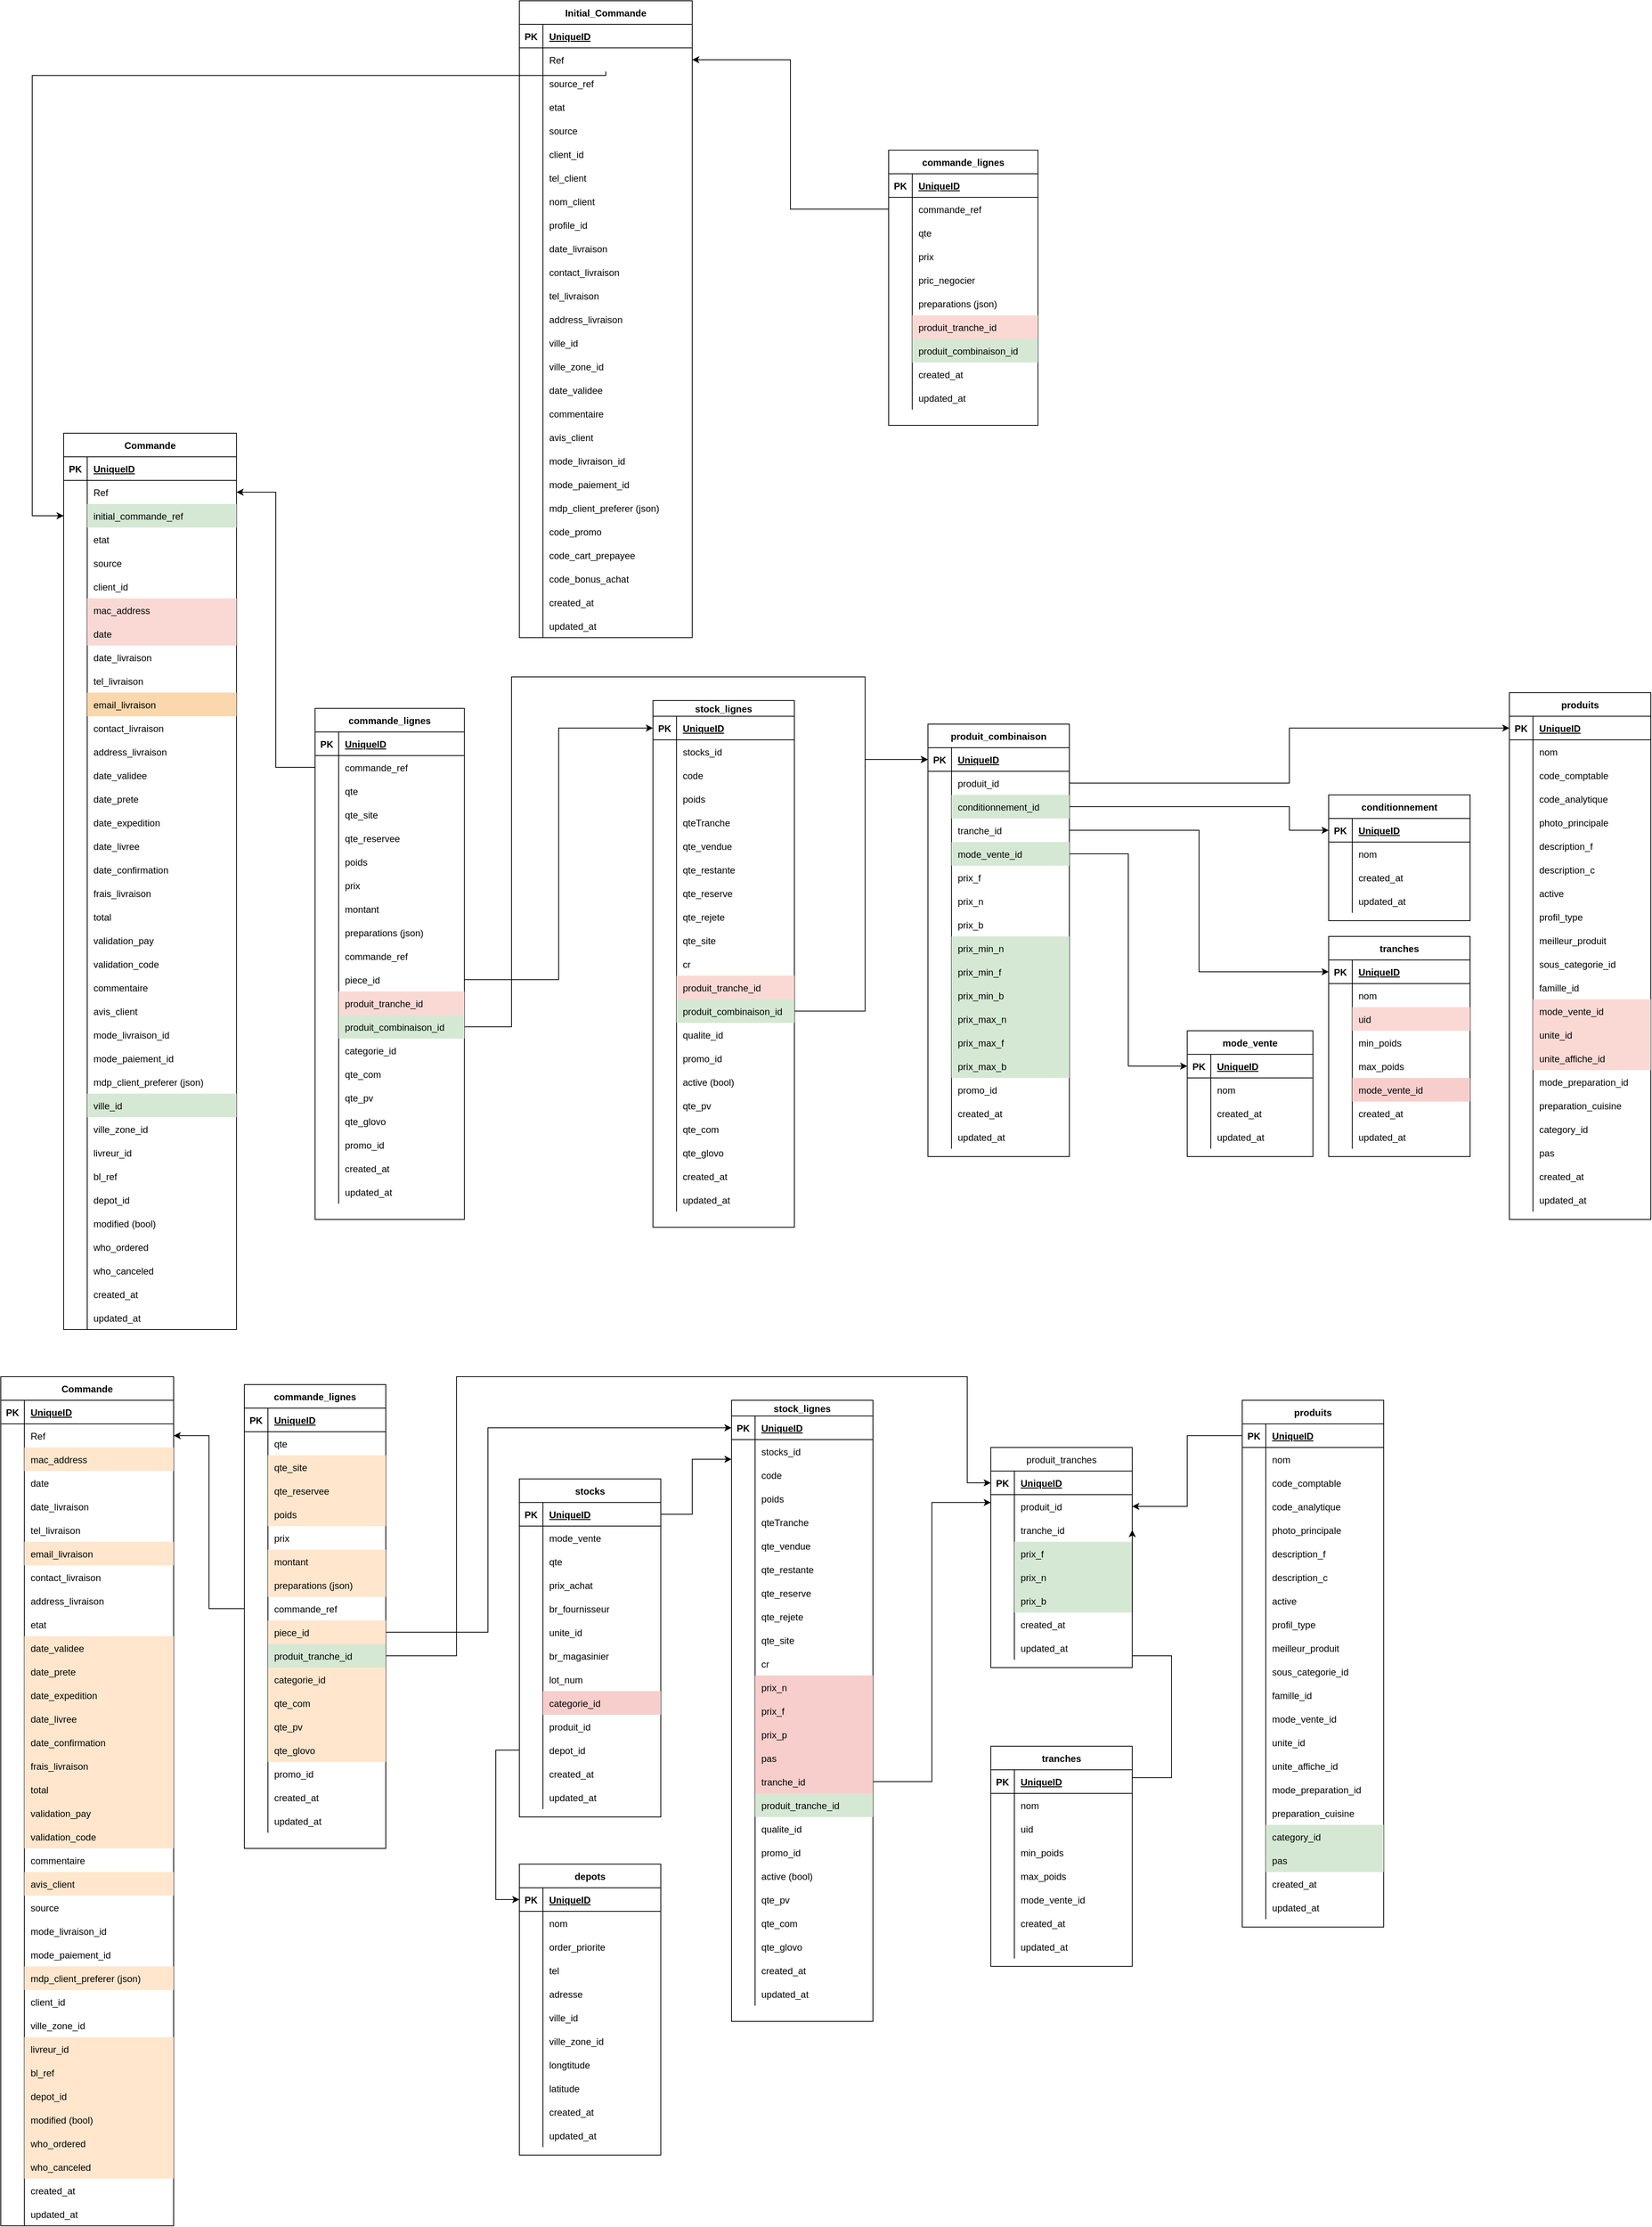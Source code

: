 <mxfile version="16.2.4" type="github">
  <diagram id="3N3_pvSnHtvoAWt2PgE6" name="Page-1">
    <mxGraphModel dx="1778" dy="2743" grid="1" gridSize="10" guides="1" tooltips="1" connect="1" arrows="1" fold="1" page="0" pageScale="1" pageWidth="1200" pageHeight="1600" math="0" shadow="0">
      <root>
        <mxCell id="0" />
        <mxCell id="1" parent="0" />
        <mxCell id="lQstqqAJ2zEsK-gyacDS-1" value="Commande" style="shape=table;startSize=30;container=1;collapsible=1;childLayout=tableLayout;fixedRows=1;rowLines=0;fontStyle=1;align=center;resizeLast=1;" parent="1" vertex="1">
          <mxGeometry x="180" y="190" width="220" height="1080" as="geometry" />
        </mxCell>
        <mxCell id="lQstqqAJ2zEsK-gyacDS-2" value="" style="shape=partialRectangle;collapsible=0;dropTarget=0;pointerEvents=0;fillColor=none;top=0;left=0;bottom=1;right=0;points=[[0,0.5],[1,0.5]];portConstraint=eastwest;" parent="lQstqqAJ2zEsK-gyacDS-1" vertex="1">
          <mxGeometry y="30" width="220" height="30" as="geometry" />
        </mxCell>
        <mxCell id="lQstqqAJ2zEsK-gyacDS-3" value="PK" style="shape=partialRectangle;connectable=0;fillColor=none;top=0;left=0;bottom=0;right=0;fontStyle=1;overflow=hidden;" parent="lQstqqAJ2zEsK-gyacDS-2" vertex="1">
          <mxGeometry width="30" height="30" as="geometry">
            <mxRectangle width="30" height="30" as="alternateBounds" />
          </mxGeometry>
        </mxCell>
        <mxCell id="lQstqqAJ2zEsK-gyacDS-4" value="UniqueID" style="shape=partialRectangle;connectable=0;fillColor=none;top=0;left=0;bottom=0;right=0;align=left;spacingLeft=6;fontStyle=5;overflow=hidden;" parent="lQstqqAJ2zEsK-gyacDS-2" vertex="1">
          <mxGeometry x="30" width="190" height="30" as="geometry">
            <mxRectangle width="190" height="30" as="alternateBounds" />
          </mxGeometry>
        </mxCell>
        <mxCell id="lQstqqAJ2zEsK-gyacDS-5" value="" style="shape=partialRectangle;collapsible=0;dropTarget=0;pointerEvents=0;fillColor=none;top=0;left=0;bottom=0;right=0;points=[[0,0.5],[1,0.5]];portConstraint=eastwest;" parent="lQstqqAJ2zEsK-gyacDS-1" vertex="1">
          <mxGeometry y="60" width="220" height="30" as="geometry" />
        </mxCell>
        <mxCell id="lQstqqAJ2zEsK-gyacDS-6" value="" style="shape=partialRectangle;connectable=0;fillColor=none;top=0;left=0;bottom=0;right=0;editable=1;overflow=hidden;" parent="lQstqqAJ2zEsK-gyacDS-5" vertex="1">
          <mxGeometry width="30" height="30" as="geometry">
            <mxRectangle width="30" height="30" as="alternateBounds" />
          </mxGeometry>
        </mxCell>
        <mxCell id="lQstqqAJ2zEsK-gyacDS-7" value="Ref" style="shape=partialRectangle;connectable=0;fillColor=none;top=0;left=0;bottom=0;right=0;align=left;spacingLeft=6;overflow=hidden;" parent="lQstqqAJ2zEsK-gyacDS-5" vertex="1">
          <mxGeometry x="30" width="190" height="30" as="geometry">
            <mxRectangle width="190" height="30" as="alternateBounds" />
          </mxGeometry>
        </mxCell>
        <mxCell id="lQstqqAJ2zEsK-gyacDS-8" value="" style="shape=partialRectangle;collapsible=0;dropTarget=0;pointerEvents=0;fillColor=none;top=0;left=0;bottom=0;right=0;points=[[0,0.5],[1,0.5]];portConstraint=eastwest;" parent="lQstqqAJ2zEsK-gyacDS-1" vertex="1">
          <mxGeometry y="90" width="220" height="30" as="geometry" />
        </mxCell>
        <mxCell id="lQstqqAJ2zEsK-gyacDS-9" value="" style="shape=partialRectangle;connectable=0;fillColor=none;top=0;left=0;bottom=0;right=0;editable=1;overflow=hidden;" parent="lQstqqAJ2zEsK-gyacDS-8" vertex="1">
          <mxGeometry width="30" height="30" as="geometry">
            <mxRectangle width="30" height="30" as="alternateBounds" />
          </mxGeometry>
        </mxCell>
        <mxCell id="lQstqqAJ2zEsK-gyacDS-10" value="mac_address    " style="shape=partialRectangle;connectable=0;fillColor=#ffe6cc;top=0;left=0;bottom=0;right=0;align=left;spacingLeft=6;overflow=hidden;strokeColor=#d79b00;" parent="lQstqqAJ2zEsK-gyacDS-8" vertex="1">
          <mxGeometry x="30" width="190" height="30" as="geometry">
            <mxRectangle width="190" height="30" as="alternateBounds" />
          </mxGeometry>
        </mxCell>
        <mxCell id="lQstqqAJ2zEsK-gyacDS-11" value="" style="shape=partialRectangle;collapsible=0;dropTarget=0;pointerEvents=0;fillColor=none;top=0;left=0;bottom=0;right=0;points=[[0,0.5],[1,0.5]];portConstraint=eastwest;" parent="lQstqqAJ2zEsK-gyacDS-1" vertex="1">
          <mxGeometry y="120" width="220" height="30" as="geometry" />
        </mxCell>
        <mxCell id="lQstqqAJ2zEsK-gyacDS-12" value="" style="shape=partialRectangle;connectable=0;fillColor=none;top=0;left=0;bottom=0;right=0;editable=1;overflow=hidden;" parent="lQstqqAJ2zEsK-gyacDS-11" vertex="1">
          <mxGeometry width="30" height="30" as="geometry">
            <mxRectangle width="30" height="30" as="alternateBounds" />
          </mxGeometry>
        </mxCell>
        <mxCell id="lQstqqAJ2zEsK-gyacDS-13" value="date" style="shape=partialRectangle;connectable=0;fillColor=none;top=0;left=0;bottom=0;right=0;align=left;spacingLeft=6;overflow=hidden;" parent="lQstqqAJ2zEsK-gyacDS-11" vertex="1">
          <mxGeometry x="30" width="190" height="30" as="geometry">
            <mxRectangle width="190" height="30" as="alternateBounds" />
          </mxGeometry>
        </mxCell>
        <mxCell id="lQstqqAJ2zEsK-gyacDS-14" value="" style="shape=partialRectangle;collapsible=0;dropTarget=0;pointerEvents=0;fillColor=none;top=0;left=0;bottom=0;right=0;points=[[0,0.5],[1,0.5]];portConstraint=eastwest;" parent="lQstqqAJ2zEsK-gyacDS-1" vertex="1">
          <mxGeometry y="150" width="220" height="30" as="geometry" />
        </mxCell>
        <mxCell id="lQstqqAJ2zEsK-gyacDS-15" value="" style="shape=partialRectangle;connectable=0;fillColor=none;top=0;left=0;bottom=0;right=0;editable=1;overflow=hidden;" parent="lQstqqAJ2zEsK-gyacDS-14" vertex="1">
          <mxGeometry width="30" height="30" as="geometry">
            <mxRectangle width="30" height="30" as="alternateBounds" />
          </mxGeometry>
        </mxCell>
        <mxCell id="lQstqqAJ2zEsK-gyacDS-16" value="date_livraison" style="shape=partialRectangle;connectable=0;fillColor=none;top=0;left=0;bottom=0;right=0;align=left;spacingLeft=6;overflow=hidden;" parent="lQstqqAJ2zEsK-gyacDS-14" vertex="1">
          <mxGeometry x="30" width="190" height="30" as="geometry">
            <mxRectangle width="190" height="30" as="alternateBounds" />
          </mxGeometry>
        </mxCell>
        <mxCell id="lQstqqAJ2zEsK-gyacDS-38" value="" style="shape=partialRectangle;collapsible=0;dropTarget=0;pointerEvents=0;fillColor=none;top=0;left=0;bottom=0;right=0;points=[[0,0.5],[1,0.5]];portConstraint=eastwest;" parent="lQstqqAJ2zEsK-gyacDS-1" vertex="1">
          <mxGeometry y="180" width="220" height="30" as="geometry" />
        </mxCell>
        <mxCell id="lQstqqAJ2zEsK-gyacDS-39" value="" style="shape=partialRectangle;connectable=0;fillColor=none;top=0;left=0;bottom=0;right=0;editable=1;overflow=hidden;" parent="lQstqqAJ2zEsK-gyacDS-38" vertex="1">
          <mxGeometry width="30" height="30" as="geometry">
            <mxRectangle width="30" height="30" as="alternateBounds" />
          </mxGeometry>
        </mxCell>
        <mxCell id="lQstqqAJ2zEsK-gyacDS-40" value="tel_livraison" style="shape=partialRectangle;connectable=0;fillColor=none;top=0;left=0;bottom=0;right=0;align=left;spacingLeft=6;overflow=hidden;" parent="lQstqqAJ2zEsK-gyacDS-38" vertex="1">
          <mxGeometry x="30" width="190" height="30" as="geometry">
            <mxRectangle width="190" height="30" as="alternateBounds" />
          </mxGeometry>
        </mxCell>
        <mxCell id="lQstqqAJ2zEsK-gyacDS-41" value="" style="shape=partialRectangle;collapsible=0;dropTarget=0;pointerEvents=0;fillColor=none;top=0;left=0;bottom=0;right=0;points=[[0,0.5],[1,0.5]];portConstraint=eastwest;" parent="lQstqqAJ2zEsK-gyacDS-1" vertex="1">
          <mxGeometry y="210" width="220" height="30" as="geometry" />
        </mxCell>
        <mxCell id="lQstqqAJ2zEsK-gyacDS-42" value="" style="shape=partialRectangle;connectable=0;fillColor=none;top=0;left=0;bottom=0;right=0;editable=1;overflow=hidden;" parent="lQstqqAJ2zEsK-gyacDS-41" vertex="1">
          <mxGeometry width="30" height="30" as="geometry">
            <mxRectangle width="30" height="30" as="alternateBounds" />
          </mxGeometry>
        </mxCell>
        <mxCell id="lQstqqAJ2zEsK-gyacDS-43" value="email_livraison" style="shape=partialRectangle;connectable=0;fillColor=#ffe6cc;top=0;left=0;bottom=0;right=0;align=left;spacingLeft=6;overflow=hidden;strokeColor=#d79b00;" parent="lQstqqAJ2zEsK-gyacDS-41" vertex="1">
          <mxGeometry x="30" width="190" height="30" as="geometry">
            <mxRectangle width="190" height="30" as="alternateBounds" />
          </mxGeometry>
        </mxCell>
        <mxCell id="lQstqqAJ2zEsK-gyacDS-48" value="" style="shape=partialRectangle;collapsible=0;dropTarget=0;pointerEvents=0;fillColor=none;top=0;left=0;bottom=0;right=0;points=[[0,0.5],[1,0.5]];portConstraint=eastwest;" parent="lQstqqAJ2zEsK-gyacDS-1" vertex="1">
          <mxGeometry y="240" width="220" height="30" as="geometry" />
        </mxCell>
        <mxCell id="lQstqqAJ2zEsK-gyacDS-49" value="" style="shape=partialRectangle;connectable=0;fillColor=none;top=0;left=0;bottom=0;right=0;editable=1;overflow=hidden;" parent="lQstqqAJ2zEsK-gyacDS-48" vertex="1">
          <mxGeometry width="30" height="30" as="geometry">
            <mxRectangle width="30" height="30" as="alternateBounds" />
          </mxGeometry>
        </mxCell>
        <mxCell id="lQstqqAJ2zEsK-gyacDS-50" value="contact_livraison" style="shape=partialRectangle;connectable=0;fillColor=none;top=0;left=0;bottom=0;right=0;align=left;spacingLeft=6;overflow=hidden;" parent="lQstqqAJ2zEsK-gyacDS-48" vertex="1">
          <mxGeometry x="30" width="190" height="30" as="geometry">
            <mxRectangle width="190" height="30" as="alternateBounds" />
          </mxGeometry>
        </mxCell>
        <mxCell id="lQstqqAJ2zEsK-gyacDS-35" value="" style="shape=partialRectangle;collapsible=0;dropTarget=0;pointerEvents=0;fillColor=none;top=0;left=0;bottom=0;right=0;points=[[0,0.5],[1,0.5]];portConstraint=eastwest;" parent="lQstqqAJ2zEsK-gyacDS-1" vertex="1">
          <mxGeometry y="270" width="220" height="30" as="geometry" />
        </mxCell>
        <mxCell id="lQstqqAJ2zEsK-gyacDS-36" value="" style="shape=partialRectangle;connectable=0;fillColor=none;top=0;left=0;bottom=0;right=0;editable=1;overflow=hidden;" parent="lQstqqAJ2zEsK-gyacDS-35" vertex="1">
          <mxGeometry width="30" height="30" as="geometry">
            <mxRectangle width="30" height="30" as="alternateBounds" />
          </mxGeometry>
        </mxCell>
        <mxCell id="lQstqqAJ2zEsK-gyacDS-37" value="address_livraison" style="shape=partialRectangle;connectable=0;fillColor=none;top=0;left=0;bottom=0;right=0;align=left;spacingLeft=6;overflow=hidden;" parent="lQstqqAJ2zEsK-gyacDS-35" vertex="1">
          <mxGeometry x="30" width="190" height="30" as="geometry">
            <mxRectangle width="190" height="30" as="alternateBounds" />
          </mxGeometry>
        </mxCell>
        <mxCell id="lQstqqAJ2zEsK-gyacDS-32" value="" style="shape=partialRectangle;collapsible=0;dropTarget=0;pointerEvents=0;fillColor=none;top=0;left=0;bottom=0;right=0;points=[[0,0.5],[1,0.5]];portConstraint=eastwest;" parent="lQstqqAJ2zEsK-gyacDS-1" vertex="1">
          <mxGeometry y="300" width="220" height="30" as="geometry" />
        </mxCell>
        <mxCell id="lQstqqAJ2zEsK-gyacDS-33" value="" style="shape=partialRectangle;connectable=0;fillColor=none;top=0;left=0;bottom=0;right=0;editable=1;overflow=hidden;" parent="lQstqqAJ2zEsK-gyacDS-32" vertex="1">
          <mxGeometry width="30" height="30" as="geometry">
            <mxRectangle width="30" height="30" as="alternateBounds" />
          </mxGeometry>
        </mxCell>
        <mxCell id="lQstqqAJ2zEsK-gyacDS-34" value="etat" style="shape=partialRectangle;connectable=0;fillColor=none;top=0;left=0;bottom=0;right=0;align=left;spacingLeft=6;overflow=hidden;" parent="lQstqqAJ2zEsK-gyacDS-32" vertex="1">
          <mxGeometry x="30" width="190" height="30" as="geometry">
            <mxRectangle width="190" height="30" as="alternateBounds" />
          </mxGeometry>
        </mxCell>
        <mxCell id="lQstqqAJ2zEsK-gyacDS-29" value="" style="shape=partialRectangle;collapsible=0;dropTarget=0;pointerEvents=0;fillColor=none;top=0;left=0;bottom=0;right=0;points=[[0,0.5],[1,0.5]];portConstraint=eastwest;" parent="lQstqqAJ2zEsK-gyacDS-1" vertex="1">
          <mxGeometry y="330" width="220" height="30" as="geometry" />
        </mxCell>
        <mxCell id="lQstqqAJ2zEsK-gyacDS-30" value="" style="shape=partialRectangle;connectable=0;fillColor=none;top=0;left=0;bottom=0;right=0;editable=1;overflow=hidden;" parent="lQstqqAJ2zEsK-gyacDS-29" vertex="1">
          <mxGeometry width="30" height="30" as="geometry">
            <mxRectangle width="30" height="30" as="alternateBounds" />
          </mxGeometry>
        </mxCell>
        <mxCell id="lQstqqAJ2zEsK-gyacDS-31" value="date_validee" style="shape=partialRectangle;connectable=0;fillColor=#ffe6cc;top=0;left=0;bottom=0;right=0;align=left;spacingLeft=6;overflow=hidden;strokeColor=#d79b00;" parent="lQstqqAJ2zEsK-gyacDS-29" vertex="1">
          <mxGeometry x="30" width="190" height="30" as="geometry">
            <mxRectangle width="190" height="30" as="alternateBounds" />
          </mxGeometry>
        </mxCell>
        <mxCell id="lQstqqAJ2zEsK-gyacDS-26" value="" style="shape=partialRectangle;collapsible=0;dropTarget=0;pointerEvents=0;fillColor=none;top=0;left=0;bottom=0;right=0;points=[[0,0.5],[1,0.5]];portConstraint=eastwest;" parent="lQstqqAJ2zEsK-gyacDS-1" vertex="1">
          <mxGeometry y="360" width="220" height="30" as="geometry" />
        </mxCell>
        <mxCell id="lQstqqAJ2zEsK-gyacDS-27" value="" style="shape=partialRectangle;connectable=0;fillColor=none;top=0;left=0;bottom=0;right=0;editable=1;overflow=hidden;" parent="lQstqqAJ2zEsK-gyacDS-26" vertex="1">
          <mxGeometry width="30" height="30" as="geometry">
            <mxRectangle width="30" height="30" as="alternateBounds" />
          </mxGeometry>
        </mxCell>
        <mxCell id="lQstqqAJ2zEsK-gyacDS-28" value="date_prete" style="shape=partialRectangle;connectable=0;fillColor=#ffe6cc;top=0;left=0;bottom=0;right=0;align=left;spacingLeft=6;overflow=hidden;strokeColor=#d79b00;" parent="lQstqqAJ2zEsK-gyacDS-26" vertex="1">
          <mxGeometry x="30" width="190" height="30" as="geometry">
            <mxRectangle width="190" height="30" as="alternateBounds" />
          </mxGeometry>
        </mxCell>
        <mxCell id="lQstqqAJ2zEsK-gyacDS-23" value="" style="shape=partialRectangle;collapsible=0;dropTarget=0;pointerEvents=0;fillColor=none;top=0;left=0;bottom=0;right=0;points=[[0,0.5],[1,0.5]];portConstraint=eastwest;" parent="lQstqqAJ2zEsK-gyacDS-1" vertex="1">
          <mxGeometry y="390" width="220" height="30" as="geometry" />
        </mxCell>
        <mxCell id="lQstqqAJ2zEsK-gyacDS-24" value="" style="shape=partialRectangle;connectable=0;fillColor=none;top=0;left=0;bottom=0;right=0;editable=1;overflow=hidden;" parent="lQstqqAJ2zEsK-gyacDS-23" vertex="1">
          <mxGeometry width="30" height="30" as="geometry">
            <mxRectangle width="30" height="30" as="alternateBounds" />
          </mxGeometry>
        </mxCell>
        <mxCell id="lQstqqAJ2zEsK-gyacDS-25" value="date_expedition" style="shape=partialRectangle;connectable=0;fillColor=#ffe6cc;top=0;left=0;bottom=0;right=0;align=left;spacingLeft=6;overflow=hidden;strokeColor=#d79b00;" parent="lQstqqAJ2zEsK-gyacDS-23" vertex="1">
          <mxGeometry x="30" width="190" height="30" as="geometry">
            <mxRectangle width="190" height="30" as="alternateBounds" />
          </mxGeometry>
        </mxCell>
        <mxCell id="lQstqqAJ2zEsK-gyacDS-67" value="" style="shape=partialRectangle;collapsible=0;dropTarget=0;pointerEvents=0;fillColor=none;top=0;left=0;bottom=0;right=0;points=[[0,0.5],[1,0.5]];portConstraint=eastwest;" parent="lQstqqAJ2zEsK-gyacDS-1" vertex="1">
          <mxGeometry y="420" width="220" height="30" as="geometry" />
        </mxCell>
        <mxCell id="lQstqqAJ2zEsK-gyacDS-68" value="" style="shape=partialRectangle;connectable=0;fillColor=none;top=0;left=0;bottom=0;right=0;editable=1;overflow=hidden;" parent="lQstqqAJ2zEsK-gyacDS-67" vertex="1">
          <mxGeometry width="30" height="30" as="geometry">
            <mxRectangle width="30" height="30" as="alternateBounds" />
          </mxGeometry>
        </mxCell>
        <mxCell id="lQstqqAJ2zEsK-gyacDS-69" value="date_livree" style="shape=partialRectangle;connectable=0;fillColor=#ffe6cc;top=0;left=0;bottom=0;right=0;align=left;spacingLeft=6;overflow=hidden;strokeColor=#d79b00;" parent="lQstqqAJ2zEsK-gyacDS-67" vertex="1">
          <mxGeometry x="30" width="190" height="30" as="geometry">
            <mxRectangle width="190" height="30" as="alternateBounds" />
          </mxGeometry>
        </mxCell>
        <mxCell id="lQstqqAJ2zEsK-gyacDS-80" value="" style="shape=partialRectangle;collapsible=0;dropTarget=0;pointerEvents=0;fillColor=none;top=0;left=0;bottom=0;right=0;points=[[0,0.5],[1,0.5]];portConstraint=eastwest;" parent="lQstqqAJ2zEsK-gyacDS-1" vertex="1">
          <mxGeometry y="450" width="220" height="30" as="geometry" />
        </mxCell>
        <mxCell id="lQstqqAJ2zEsK-gyacDS-81" value="" style="shape=partialRectangle;connectable=0;fillColor=none;top=0;left=0;bottom=0;right=0;editable=1;overflow=hidden;" parent="lQstqqAJ2zEsK-gyacDS-80" vertex="1">
          <mxGeometry width="30" height="30" as="geometry">
            <mxRectangle width="30" height="30" as="alternateBounds" />
          </mxGeometry>
        </mxCell>
        <mxCell id="lQstqqAJ2zEsK-gyacDS-82" value="date_confirmation" style="shape=partialRectangle;connectable=0;fillColor=#ffe6cc;top=0;left=0;bottom=0;right=0;align=left;spacingLeft=6;overflow=hidden;strokeColor=#d79b00;" parent="lQstqqAJ2zEsK-gyacDS-80" vertex="1">
          <mxGeometry x="30" width="190" height="30" as="geometry">
            <mxRectangle width="190" height="30" as="alternateBounds" />
          </mxGeometry>
        </mxCell>
        <mxCell id="lQstqqAJ2zEsK-gyacDS-83" value="" style="shape=partialRectangle;collapsible=0;dropTarget=0;pointerEvents=0;fillColor=none;top=0;left=0;bottom=0;right=0;points=[[0,0.5],[1,0.5]];portConstraint=eastwest;" parent="lQstqqAJ2zEsK-gyacDS-1" vertex="1">
          <mxGeometry y="480" width="220" height="30" as="geometry" />
        </mxCell>
        <mxCell id="lQstqqAJ2zEsK-gyacDS-84" value="" style="shape=partialRectangle;connectable=0;fillColor=none;top=0;left=0;bottom=0;right=0;editable=1;overflow=hidden;" parent="lQstqqAJ2zEsK-gyacDS-83" vertex="1">
          <mxGeometry width="30" height="30" as="geometry">
            <mxRectangle width="30" height="30" as="alternateBounds" />
          </mxGeometry>
        </mxCell>
        <mxCell id="lQstqqAJ2zEsK-gyacDS-85" value="frais_livraison" style="shape=partialRectangle;connectable=0;fillColor=#ffe6cc;top=0;left=0;bottom=0;right=0;align=left;spacingLeft=6;overflow=hidden;strokeColor=#d79b00;" parent="lQstqqAJ2zEsK-gyacDS-83" vertex="1">
          <mxGeometry x="30" width="190" height="30" as="geometry">
            <mxRectangle width="190" height="30" as="alternateBounds" />
          </mxGeometry>
        </mxCell>
        <mxCell id="lQstqqAJ2zEsK-gyacDS-51" value="" style="shape=partialRectangle;collapsible=0;dropTarget=0;pointerEvents=0;fillColor=none;top=0;left=0;bottom=0;right=0;points=[[0,0.5],[1,0.5]];portConstraint=eastwest;" parent="lQstqqAJ2zEsK-gyacDS-1" vertex="1">
          <mxGeometry y="510" width="220" height="30" as="geometry" />
        </mxCell>
        <mxCell id="lQstqqAJ2zEsK-gyacDS-52" value="" style="shape=partialRectangle;connectable=0;fillColor=none;top=0;left=0;bottom=0;right=0;editable=1;overflow=hidden;" parent="lQstqqAJ2zEsK-gyacDS-51" vertex="1">
          <mxGeometry width="30" height="30" as="geometry">
            <mxRectangle width="30" height="30" as="alternateBounds" />
          </mxGeometry>
        </mxCell>
        <mxCell id="lQstqqAJ2zEsK-gyacDS-53" value="total" style="shape=partialRectangle;connectable=0;fillColor=#ffe6cc;top=0;left=0;bottom=0;right=0;align=left;spacingLeft=6;overflow=hidden;strokeColor=#d79b00;" parent="lQstqqAJ2zEsK-gyacDS-51" vertex="1">
          <mxGeometry x="30" width="190" height="30" as="geometry">
            <mxRectangle width="190" height="30" as="alternateBounds" />
          </mxGeometry>
        </mxCell>
        <mxCell id="lQstqqAJ2zEsK-gyacDS-73" value="" style="shape=partialRectangle;collapsible=0;dropTarget=0;pointerEvents=0;fillColor=none;top=0;left=0;bottom=0;right=0;points=[[0,0.5],[1,0.5]];portConstraint=eastwest;" parent="lQstqqAJ2zEsK-gyacDS-1" vertex="1">
          <mxGeometry y="540" width="220" height="30" as="geometry" />
        </mxCell>
        <mxCell id="lQstqqAJ2zEsK-gyacDS-74" value="" style="shape=partialRectangle;connectable=0;fillColor=none;top=0;left=0;bottom=0;right=0;editable=1;overflow=hidden;" parent="lQstqqAJ2zEsK-gyacDS-73" vertex="1">
          <mxGeometry width="30" height="30" as="geometry">
            <mxRectangle width="30" height="30" as="alternateBounds" />
          </mxGeometry>
        </mxCell>
        <mxCell id="lQstqqAJ2zEsK-gyacDS-75" value="validation_pay" style="shape=partialRectangle;connectable=0;fillColor=#ffe6cc;top=0;left=0;bottom=0;right=0;align=left;spacingLeft=6;overflow=hidden;strokeColor=#d79b00;" parent="lQstqqAJ2zEsK-gyacDS-73" vertex="1">
          <mxGeometry x="30" width="190" height="30" as="geometry">
            <mxRectangle width="190" height="30" as="alternateBounds" />
          </mxGeometry>
        </mxCell>
        <mxCell id="lQstqqAJ2zEsK-gyacDS-70" value="" style="shape=partialRectangle;collapsible=0;dropTarget=0;pointerEvents=0;fillColor=none;top=0;left=0;bottom=0;right=0;points=[[0,0.5],[1,0.5]];portConstraint=eastwest;" parent="lQstqqAJ2zEsK-gyacDS-1" vertex="1">
          <mxGeometry y="570" width="220" height="30" as="geometry" />
        </mxCell>
        <mxCell id="lQstqqAJ2zEsK-gyacDS-71" value="" style="shape=partialRectangle;connectable=0;fillColor=none;top=0;left=0;bottom=0;right=0;editable=1;overflow=hidden;" parent="lQstqqAJ2zEsK-gyacDS-70" vertex="1">
          <mxGeometry width="30" height="30" as="geometry">
            <mxRectangle width="30" height="30" as="alternateBounds" />
          </mxGeometry>
        </mxCell>
        <mxCell id="lQstqqAJ2zEsK-gyacDS-72" value="validation_code" style="shape=partialRectangle;connectable=0;fillColor=#ffe6cc;top=0;left=0;bottom=0;right=0;align=left;spacingLeft=6;overflow=hidden;strokeColor=#d79b00;" parent="lQstqqAJ2zEsK-gyacDS-70" vertex="1">
          <mxGeometry x="30" width="190" height="30" as="geometry">
            <mxRectangle width="190" height="30" as="alternateBounds" />
          </mxGeometry>
        </mxCell>
        <mxCell id="lQstqqAJ2zEsK-gyacDS-61" value="" style="shape=partialRectangle;collapsible=0;dropTarget=0;pointerEvents=0;fillColor=none;top=0;left=0;bottom=0;right=0;points=[[0,0.5],[1,0.5]];portConstraint=eastwest;" parent="lQstqqAJ2zEsK-gyacDS-1" vertex="1">
          <mxGeometry y="600" width="220" height="30" as="geometry" />
        </mxCell>
        <mxCell id="lQstqqAJ2zEsK-gyacDS-62" value="" style="shape=partialRectangle;connectable=0;fillColor=none;top=0;left=0;bottom=0;right=0;editable=1;overflow=hidden;" parent="lQstqqAJ2zEsK-gyacDS-61" vertex="1">
          <mxGeometry width="30" height="30" as="geometry">
            <mxRectangle width="30" height="30" as="alternateBounds" />
          </mxGeometry>
        </mxCell>
        <mxCell id="lQstqqAJ2zEsK-gyacDS-63" value="commentaire" style="shape=partialRectangle;connectable=0;fillColor=none;top=0;left=0;bottom=0;right=0;align=left;spacingLeft=6;overflow=hidden;" parent="lQstqqAJ2zEsK-gyacDS-61" vertex="1">
          <mxGeometry x="30" width="190" height="30" as="geometry">
            <mxRectangle width="190" height="30" as="alternateBounds" />
          </mxGeometry>
        </mxCell>
        <mxCell id="lQstqqAJ2zEsK-gyacDS-86" value="" style="shape=partialRectangle;collapsible=0;dropTarget=0;pointerEvents=0;fillColor=none;top=0;left=0;bottom=0;right=0;points=[[0,0.5],[1,0.5]];portConstraint=eastwest;" parent="lQstqqAJ2zEsK-gyacDS-1" vertex="1">
          <mxGeometry y="630" width="220" height="30" as="geometry" />
        </mxCell>
        <mxCell id="lQstqqAJ2zEsK-gyacDS-87" value="" style="shape=partialRectangle;connectable=0;fillColor=none;top=0;left=0;bottom=0;right=0;editable=1;overflow=hidden;" parent="lQstqqAJ2zEsK-gyacDS-86" vertex="1">
          <mxGeometry width="30" height="30" as="geometry">
            <mxRectangle width="30" height="30" as="alternateBounds" />
          </mxGeometry>
        </mxCell>
        <mxCell id="lQstqqAJ2zEsK-gyacDS-88" value="avis_client" style="shape=partialRectangle;connectable=0;fillColor=#ffe6cc;top=0;left=0;bottom=0;right=0;align=left;spacingLeft=6;overflow=hidden;strokeColor=#d79b00;" parent="lQstqqAJ2zEsK-gyacDS-86" vertex="1">
          <mxGeometry x="30" width="190" height="30" as="geometry">
            <mxRectangle width="190" height="30" as="alternateBounds" />
          </mxGeometry>
        </mxCell>
        <mxCell id="lQstqqAJ2zEsK-gyacDS-90" value="" style="shape=partialRectangle;collapsible=0;dropTarget=0;pointerEvents=0;fillColor=none;top=0;left=0;bottom=0;right=0;points=[[0,0.5],[1,0.5]];portConstraint=eastwest;" parent="lQstqqAJ2zEsK-gyacDS-1" vertex="1">
          <mxGeometry y="660" width="220" height="30" as="geometry" />
        </mxCell>
        <mxCell id="lQstqqAJ2zEsK-gyacDS-91" value="" style="shape=partialRectangle;connectable=0;fillColor=none;top=0;left=0;bottom=0;right=0;editable=1;overflow=hidden;" parent="lQstqqAJ2zEsK-gyacDS-90" vertex="1">
          <mxGeometry width="30" height="30" as="geometry">
            <mxRectangle width="30" height="30" as="alternateBounds" />
          </mxGeometry>
        </mxCell>
        <mxCell id="lQstqqAJ2zEsK-gyacDS-92" value="source" style="shape=partialRectangle;connectable=0;fillColor=none;top=0;left=0;bottom=0;right=0;align=left;spacingLeft=6;overflow=hidden;" parent="lQstqqAJ2zEsK-gyacDS-90" vertex="1">
          <mxGeometry x="30" width="190" height="30" as="geometry">
            <mxRectangle width="190" height="30" as="alternateBounds" />
          </mxGeometry>
        </mxCell>
        <mxCell id="lQstqqAJ2zEsK-gyacDS-124" value="" style="shape=partialRectangle;collapsible=0;dropTarget=0;pointerEvents=0;fillColor=none;top=0;left=0;bottom=0;right=0;points=[[0,0.5],[1,0.5]];portConstraint=eastwest;" parent="lQstqqAJ2zEsK-gyacDS-1" vertex="1">
          <mxGeometry y="690" width="220" height="30" as="geometry" />
        </mxCell>
        <mxCell id="lQstqqAJ2zEsK-gyacDS-125" value="" style="shape=partialRectangle;connectable=0;fillColor=none;top=0;left=0;bottom=0;right=0;editable=1;overflow=hidden;" parent="lQstqqAJ2zEsK-gyacDS-124" vertex="1">
          <mxGeometry width="30" height="30" as="geometry">
            <mxRectangle width="30" height="30" as="alternateBounds" />
          </mxGeometry>
        </mxCell>
        <mxCell id="lQstqqAJ2zEsK-gyacDS-126" value="mode_livraison_id" style="shape=partialRectangle;connectable=0;fillColor=none;top=0;left=0;bottom=0;right=0;align=left;spacingLeft=6;overflow=hidden;" parent="lQstqqAJ2zEsK-gyacDS-124" vertex="1">
          <mxGeometry x="30" width="190" height="30" as="geometry">
            <mxRectangle width="190" height="30" as="alternateBounds" />
          </mxGeometry>
        </mxCell>
        <mxCell id="lQstqqAJ2zEsK-gyacDS-127" value="" style="shape=partialRectangle;collapsible=0;dropTarget=0;pointerEvents=0;fillColor=none;top=0;left=0;bottom=0;right=0;points=[[0,0.5],[1,0.5]];portConstraint=eastwest;" parent="lQstqqAJ2zEsK-gyacDS-1" vertex="1">
          <mxGeometry y="720" width="220" height="30" as="geometry" />
        </mxCell>
        <mxCell id="lQstqqAJ2zEsK-gyacDS-128" value="" style="shape=partialRectangle;connectable=0;fillColor=none;top=0;left=0;bottom=0;right=0;editable=1;overflow=hidden;" parent="lQstqqAJ2zEsK-gyacDS-127" vertex="1">
          <mxGeometry width="30" height="30" as="geometry">
            <mxRectangle width="30" height="30" as="alternateBounds" />
          </mxGeometry>
        </mxCell>
        <mxCell id="lQstqqAJ2zEsK-gyacDS-129" value="mode_paiement_id" style="shape=partialRectangle;connectable=0;fillColor=none;top=0;left=0;bottom=0;right=0;align=left;spacingLeft=6;overflow=hidden;" parent="lQstqqAJ2zEsK-gyacDS-127" vertex="1">
          <mxGeometry x="30" width="190" height="30" as="geometry">
            <mxRectangle width="190" height="30" as="alternateBounds" />
          </mxGeometry>
        </mxCell>
        <mxCell id="lQstqqAJ2zEsK-gyacDS-130" value="" style="shape=partialRectangle;collapsible=0;dropTarget=0;pointerEvents=0;fillColor=none;top=0;left=0;bottom=0;right=0;points=[[0,0.5],[1,0.5]];portConstraint=eastwest;" parent="lQstqqAJ2zEsK-gyacDS-1" vertex="1">
          <mxGeometry y="750" width="220" height="30" as="geometry" />
        </mxCell>
        <mxCell id="lQstqqAJ2zEsK-gyacDS-131" value="" style="shape=partialRectangle;connectable=0;fillColor=none;top=0;left=0;bottom=0;right=0;editable=1;overflow=hidden;" parent="lQstqqAJ2zEsK-gyacDS-130" vertex="1">
          <mxGeometry width="30" height="30" as="geometry">
            <mxRectangle width="30" height="30" as="alternateBounds" />
          </mxGeometry>
        </mxCell>
        <mxCell id="lQstqqAJ2zEsK-gyacDS-132" value="mdp_client_preferer (json)" style="shape=partialRectangle;connectable=0;fillColor=#ffe6cc;top=0;left=0;bottom=0;right=0;align=left;spacingLeft=6;overflow=hidden;strokeColor=#d79b00;" parent="lQstqqAJ2zEsK-gyacDS-130" vertex="1">
          <mxGeometry x="30" width="190" height="30" as="geometry">
            <mxRectangle width="190" height="30" as="alternateBounds" />
          </mxGeometry>
        </mxCell>
        <mxCell id="lQstqqAJ2zEsK-gyacDS-133" value="" style="shape=partialRectangle;collapsible=0;dropTarget=0;pointerEvents=0;fillColor=none;top=0;left=0;bottom=0;right=0;points=[[0,0.5],[1,0.5]];portConstraint=eastwest;" parent="lQstqqAJ2zEsK-gyacDS-1" vertex="1">
          <mxGeometry y="780" width="220" height="30" as="geometry" />
        </mxCell>
        <mxCell id="lQstqqAJ2zEsK-gyacDS-134" value="" style="shape=partialRectangle;connectable=0;fillColor=none;top=0;left=0;bottom=0;right=0;editable=1;overflow=hidden;" parent="lQstqqAJ2zEsK-gyacDS-133" vertex="1">
          <mxGeometry width="30" height="30" as="geometry">
            <mxRectangle width="30" height="30" as="alternateBounds" />
          </mxGeometry>
        </mxCell>
        <mxCell id="lQstqqAJ2zEsK-gyacDS-135" value="client_id" style="shape=partialRectangle;connectable=0;fillColor=none;top=0;left=0;bottom=0;right=0;align=left;spacingLeft=6;overflow=hidden;" parent="lQstqqAJ2zEsK-gyacDS-133" vertex="1">
          <mxGeometry x="30" width="190" height="30" as="geometry">
            <mxRectangle width="190" height="30" as="alternateBounds" />
          </mxGeometry>
        </mxCell>
        <mxCell id="lQstqqAJ2zEsK-gyacDS-104" value="" style="shape=partialRectangle;collapsible=0;dropTarget=0;pointerEvents=0;fillColor=none;top=0;left=0;bottom=0;right=0;points=[[0,0.5],[1,0.5]];portConstraint=eastwest;" parent="lQstqqAJ2zEsK-gyacDS-1" vertex="1">
          <mxGeometry y="810" width="220" height="30" as="geometry" />
        </mxCell>
        <mxCell id="lQstqqAJ2zEsK-gyacDS-105" value="" style="shape=partialRectangle;connectable=0;fillColor=none;top=0;left=0;bottom=0;right=0;editable=1;overflow=hidden;" parent="lQstqqAJ2zEsK-gyacDS-104" vertex="1">
          <mxGeometry width="30" height="30" as="geometry">
            <mxRectangle width="30" height="30" as="alternateBounds" />
          </mxGeometry>
        </mxCell>
        <mxCell id="lQstqqAJ2zEsK-gyacDS-106" value="ville_zone_id" style="shape=partialRectangle;connectable=0;fillColor=none;top=0;left=0;bottom=0;right=0;align=left;spacingLeft=6;overflow=hidden;" parent="lQstqqAJ2zEsK-gyacDS-104" vertex="1">
          <mxGeometry x="30" width="190" height="30" as="geometry">
            <mxRectangle width="190" height="30" as="alternateBounds" />
          </mxGeometry>
        </mxCell>
        <mxCell id="lQstqqAJ2zEsK-gyacDS-121" value="" style="shape=partialRectangle;collapsible=0;dropTarget=0;pointerEvents=0;fillColor=none;top=0;left=0;bottom=0;right=0;points=[[0,0.5],[1,0.5]];portConstraint=eastwest;" parent="lQstqqAJ2zEsK-gyacDS-1" vertex="1">
          <mxGeometry y="840" width="220" height="30" as="geometry" />
        </mxCell>
        <mxCell id="lQstqqAJ2zEsK-gyacDS-122" value="" style="shape=partialRectangle;connectable=0;fillColor=none;top=0;left=0;bottom=0;right=0;editable=1;overflow=hidden;" parent="lQstqqAJ2zEsK-gyacDS-121" vertex="1">
          <mxGeometry width="30" height="30" as="geometry">
            <mxRectangle width="30" height="30" as="alternateBounds" />
          </mxGeometry>
        </mxCell>
        <mxCell id="lQstqqAJ2zEsK-gyacDS-123" value="livreur_id" style="shape=partialRectangle;connectable=0;fillColor=#ffe6cc;top=0;left=0;bottom=0;right=0;align=left;spacingLeft=6;overflow=hidden;strokeColor=#d79b00;" parent="lQstqqAJ2zEsK-gyacDS-121" vertex="1">
          <mxGeometry x="30" width="190" height="30" as="geometry">
            <mxRectangle width="190" height="30" as="alternateBounds" />
          </mxGeometry>
        </mxCell>
        <mxCell id="lQstqqAJ2zEsK-gyacDS-107" value="" style="shape=partialRectangle;collapsible=0;dropTarget=0;pointerEvents=0;fillColor=none;top=0;left=0;bottom=0;right=0;points=[[0,0.5],[1,0.5]];portConstraint=eastwest;" parent="lQstqqAJ2zEsK-gyacDS-1" vertex="1">
          <mxGeometry y="870" width="220" height="30" as="geometry" />
        </mxCell>
        <mxCell id="lQstqqAJ2zEsK-gyacDS-108" value="" style="shape=partialRectangle;connectable=0;fillColor=none;top=0;left=0;bottom=0;right=0;editable=1;overflow=hidden;" parent="lQstqqAJ2zEsK-gyacDS-107" vertex="1">
          <mxGeometry width="30" height="30" as="geometry">
            <mxRectangle width="30" height="30" as="alternateBounds" />
          </mxGeometry>
        </mxCell>
        <mxCell id="lQstqqAJ2zEsK-gyacDS-109" value="bl_ref" style="shape=partialRectangle;connectable=0;fillColor=#ffe6cc;top=0;left=0;bottom=0;right=0;align=left;spacingLeft=6;overflow=hidden;strokeColor=#d79b00;" parent="lQstqqAJ2zEsK-gyacDS-107" vertex="1">
          <mxGeometry x="30" width="190" height="30" as="geometry">
            <mxRectangle width="190" height="30" as="alternateBounds" />
          </mxGeometry>
        </mxCell>
        <mxCell id="lQstqqAJ2zEsK-gyacDS-110" value="" style="shape=partialRectangle;collapsible=0;dropTarget=0;pointerEvents=0;fillColor=none;top=0;left=0;bottom=0;right=0;points=[[0,0.5],[1,0.5]];portConstraint=eastwest;" parent="lQstqqAJ2zEsK-gyacDS-1" vertex="1">
          <mxGeometry y="900" width="220" height="30" as="geometry" />
        </mxCell>
        <mxCell id="lQstqqAJ2zEsK-gyacDS-111" value="" style="shape=partialRectangle;connectable=0;fillColor=none;top=0;left=0;bottom=0;right=0;editable=1;overflow=hidden;" parent="lQstqqAJ2zEsK-gyacDS-110" vertex="1">
          <mxGeometry width="30" height="30" as="geometry">
            <mxRectangle width="30" height="30" as="alternateBounds" />
          </mxGeometry>
        </mxCell>
        <mxCell id="lQstqqAJ2zEsK-gyacDS-112" value="depot_id" style="shape=partialRectangle;connectable=0;fillColor=#ffe6cc;top=0;left=0;bottom=0;right=0;align=left;spacingLeft=6;overflow=hidden;strokeColor=#d79b00;" parent="lQstqqAJ2zEsK-gyacDS-110" vertex="1">
          <mxGeometry x="30" width="190" height="30" as="geometry">
            <mxRectangle width="190" height="30" as="alternateBounds" />
          </mxGeometry>
        </mxCell>
        <mxCell id="lQstqqAJ2zEsK-gyacDS-140" value="" style="shape=partialRectangle;collapsible=0;dropTarget=0;pointerEvents=0;fillColor=none;top=0;left=0;bottom=0;right=0;points=[[0,0.5],[1,0.5]];portConstraint=eastwest;" parent="lQstqqAJ2zEsK-gyacDS-1" vertex="1">
          <mxGeometry y="930" width="220" height="30" as="geometry" />
        </mxCell>
        <mxCell id="lQstqqAJ2zEsK-gyacDS-141" value="" style="shape=partialRectangle;connectable=0;fillColor=none;top=0;left=0;bottom=0;right=0;editable=1;overflow=hidden;" parent="lQstqqAJ2zEsK-gyacDS-140" vertex="1">
          <mxGeometry width="30" height="30" as="geometry">
            <mxRectangle width="30" height="30" as="alternateBounds" />
          </mxGeometry>
        </mxCell>
        <mxCell id="lQstqqAJ2zEsK-gyacDS-142" value="modified (bool)" style="shape=partialRectangle;connectable=0;fillColor=#ffe6cc;top=0;left=0;bottom=0;right=0;align=left;spacingLeft=6;overflow=hidden;strokeColor=#d79b00;" parent="lQstqqAJ2zEsK-gyacDS-140" vertex="1">
          <mxGeometry x="30" width="190" height="30" as="geometry">
            <mxRectangle width="190" height="30" as="alternateBounds" />
          </mxGeometry>
        </mxCell>
        <mxCell id="lQstqqAJ2zEsK-gyacDS-143" value="" style="shape=partialRectangle;collapsible=0;dropTarget=0;pointerEvents=0;fillColor=none;top=0;left=0;bottom=0;right=0;points=[[0,0.5],[1,0.5]];portConstraint=eastwest;" parent="lQstqqAJ2zEsK-gyacDS-1" vertex="1">
          <mxGeometry y="960" width="220" height="30" as="geometry" />
        </mxCell>
        <mxCell id="lQstqqAJ2zEsK-gyacDS-144" value="" style="shape=partialRectangle;connectable=0;fillColor=none;top=0;left=0;bottom=0;right=0;editable=1;overflow=hidden;" parent="lQstqqAJ2zEsK-gyacDS-143" vertex="1">
          <mxGeometry width="30" height="30" as="geometry">
            <mxRectangle width="30" height="30" as="alternateBounds" />
          </mxGeometry>
        </mxCell>
        <mxCell id="lQstqqAJ2zEsK-gyacDS-145" value="who_ordered" style="shape=partialRectangle;connectable=0;fillColor=#ffe6cc;top=0;left=0;bottom=0;right=0;align=left;spacingLeft=6;overflow=hidden;strokeColor=#d79b00;" parent="lQstqqAJ2zEsK-gyacDS-143" vertex="1">
          <mxGeometry x="30" width="190" height="30" as="geometry">
            <mxRectangle width="190" height="30" as="alternateBounds" />
          </mxGeometry>
        </mxCell>
        <mxCell id="lQstqqAJ2zEsK-gyacDS-146" value="" style="shape=partialRectangle;collapsible=0;dropTarget=0;pointerEvents=0;fillColor=none;top=0;left=0;bottom=0;right=0;points=[[0,0.5],[1,0.5]];portConstraint=eastwest;" parent="lQstqqAJ2zEsK-gyacDS-1" vertex="1">
          <mxGeometry y="990" width="220" height="30" as="geometry" />
        </mxCell>
        <mxCell id="lQstqqAJ2zEsK-gyacDS-147" value="" style="shape=partialRectangle;connectable=0;fillColor=none;top=0;left=0;bottom=0;right=0;editable=1;overflow=hidden;" parent="lQstqqAJ2zEsK-gyacDS-146" vertex="1">
          <mxGeometry width="30" height="30" as="geometry">
            <mxRectangle width="30" height="30" as="alternateBounds" />
          </mxGeometry>
        </mxCell>
        <mxCell id="lQstqqAJ2zEsK-gyacDS-148" value="who_canceled" style="shape=partialRectangle;connectable=0;fillColor=#ffe6cc;top=0;left=0;bottom=0;right=0;align=left;spacingLeft=6;overflow=hidden;strokeColor=#d79b00;" parent="lQstqqAJ2zEsK-gyacDS-146" vertex="1">
          <mxGeometry x="30" width="190" height="30" as="geometry">
            <mxRectangle width="190" height="30" as="alternateBounds" />
          </mxGeometry>
        </mxCell>
        <mxCell id="lQstqqAJ2zEsK-gyacDS-149" value="" style="shape=partialRectangle;collapsible=0;dropTarget=0;pointerEvents=0;fillColor=none;top=0;left=0;bottom=0;right=0;points=[[0,0.5],[1,0.5]];portConstraint=eastwest;" parent="lQstqqAJ2zEsK-gyacDS-1" vertex="1">
          <mxGeometry y="1020" width="220" height="30" as="geometry" />
        </mxCell>
        <mxCell id="lQstqqAJ2zEsK-gyacDS-150" value="" style="shape=partialRectangle;connectable=0;fillColor=none;top=0;left=0;bottom=0;right=0;editable=1;overflow=hidden;" parent="lQstqqAJ2zEsK-gyacDS-149" vertex="1">
          <mxGeometry width="30" height="30" as="geometry">
            <mxRectangle width="30" height="30" as="alternateBounds" />
          </mxGeometry>
        </mxCell>
        <mxCell id="lQstqqAJ2zEsK-gyacDS-151" value="created_at" style="shape=partialRectangle;connectable=0;fillColor=none;top=0;left=0;bottom=0;right=0;align=left;spacingLeft=6;overflow=hidden;" parent="lQstqqAJ2zEsK-gyacDS-149" vertex="1">
          <mxGeometry x="30" width="190" height="30" as="geometry">
            <mxRectangle width="190" height="30" as="alternateBounds" />
          </mxGeometry>
        </mxCell>
        <mxCell id="lQstqqAJ2zEsK-gyacDS-152" value="" style="shape=partialRectangle;collapsible=0;dropTarget=0;pointerEvents=0;fillColor=none;top=0;left=0;bottom=0;right=0;points=[[0,0.5],[1,0.5]];portConstraint=eastwest;" parent="lQstqqAJ2zEsK-gyacDS-1" vertex="1">
          <mxGeometry y="1050" width="220" height="30" as="geometry" />
        </mxCell>
        <mxCell id="lQstqqAJ2zEsK-gyacDS-153" value="" style="shape=partialRectangle;connectable=0;fillColor=none;top=0;left=0;bottom=0;right=0;editable=1;overflow=hidden;" parent="lQstqqAJ2zEsK-gyacDS-152" vertex="1">
          <mxGeometry width="30" height="30" as="geometry">
            <mxRectangle width="30" height="30" as="alternateBounds" />
          </mxGeometry>
        </mxCell>
        <mxCell id="lQstqqAJ2zEsK-gyacDS-154" value="updated_at" style="shape=partialRectangle;connectable=0;fillColor=none;top=0;left=0;bottom=0;right=0;align=left;spacingLeft=6;overflow=hidden;" parent="lQstqqAJ2zEsK-gyacDS-152" vertex="1">
          <mxGeometry x="30" width="190" height="30" as="geometry">
            <mxRectangle width="190" height="30" as="alternateBounds" />
          </mxGeometry>
        </mxCell>
        <mxCell id="lQstqqAJ2zEsK-gyacDS-169" value="commande_lignes" style="shape=table;startSize=30;container=1;collapsible=1;childLayout=tableLayout;fixedRows=1;rowLines=0;fontStyle=1;align=center;resizeLast=1;" parent="1" vertex="1">
          <mxGeometry x="490" y="200" width="180" height="590" as="geometry" />
        </mxCell>
        <mxCell id="lQstqqAJ2zEsK-gyacDS-170" value="" style="shape=partialRectangle;collapsible=0;dropTarget=0;pointerEvents=0;fillColor=none;top=0;left=0;bottom=1;right=0;points=[[0,0.5],[1,0.5]];portConstraint=eastwest;" parent="lQstqqAJ2zEsK-gyacDS-169" vertex="1">
          <mxGeometry y="30" width="180" height="30" as="geometry" />
        </mxCell>
        <mxCell id="lQstqqAJ2zEsK-gyacDS-171" value="PK" style="shape=partialRectangle;connectable=0;fillColor=none;top=0;left=0;bottom=0;right=0;fontStyle=1;overflow=hidden;" parent="lQstqqAJ2zEsK-gyacDS-170" vertex="1">
          <mxGeometry width="30" height="30" as="geometry">
            <mxRectangle width="30" height="30" as="alternateBounds" />
          </mxGeometry>
        </mxCell>
        <mxCell id="lQstqqAJ2zEsK-gyacDS-172" value="UniqueID" style="shape=partialRectangle;connectable=0;fillColor=none;top=0;left=0;bottom=0;right=0;align=left;spacingLeft=6;fontStyle=5;overflow=hidden;" parent="lQstqqAJ2zEsK-gyacDS-170" vertex="1">
          <mxGeometry x="30" width="150" height="30" as="geometry">
            <mxRectangle width="150" height="30" as="alternateBounds" />
          </mxGeometry>
        </mxCell>
        <mxCell id="lQstqqAJ2zEsK-gyacDS-173" value="" style="shape=partialRectangle;collapsible=0;dropTarget=0;pointerEvents=0;fillColor=none;top=0;left=0;bottom=0;right=0;points=[[0,0.5],[1,0.5]];portConstraint=eastwest;" parent="lQstqqAJ2zEsK-gyacDS-169" vertex="1">
          <mxGeometry y="60" width="180" height="30" as="geometry" />
        </mxCell>
        <mxCell id="lQstqqAJ2zEsK-gyacDS-174" value="" style="shape=partialRectangle;connectable=0;fillColor=none;top=0;left=0;bottom=0;right=0;editable=1;overflow=hidden;" parent="lQstqqAJ2zEsK-gyacDS-173" vertex="1">
          <mxGeometry width="30" height="30" as="geometry">
            <mxRectangle width="30" height="30" as="alternateBounds" />
          </mxGeometry>
        </mxCell>
        <mxCell id="lQstqqAJ2zEsK-gyacDS-175" value="qte" style="shape=partialRectangle;connectable=0;fillColor=none;top=0;left=0;bottom=0;right=0;align=left;spacingLeft=6;overflow=hidden;" parent="lQstqqAJ2zEsK-gyacDS-173" vertex="1">
          <mxGeometry x="30" width="150" height="30" as="geometry">
            <mxRectangle width="150" height="30" as="alternateBounds" />
          </mxGeometry>
        </mxCell>
        <mxCell id="lQstqqAJ2zEsK-gyacDS-176" value="" style="shape=partialRectangle;collapsible=0;dropTarget=0;pointerEvents=0;fillColor=none;top=0;left=0;bottom=0;right=0;points=[[0,0.5],[1,0.5]];portConstraint=eastwest;" parent="lQstqqAJ2zEsK-gyacDS-169" vertex="1">
          <mxGeometry y="90" width="180" height="30" as="geometry" />
        </mxCell>
        <mxCell id="lQstqqAJ2zEsK-gyacDS-177" value="" style="shape=partialRectangle;connectable=0;fillColor=none;top=0;left=0;bottom=0;right=0;editable=1;overflow=hidden;" parent="lQstqqAJ2zEsK-gyacDS-176" vertex="1">
          <mxGeometry width="30" height="30" as="geometry">
            <mxRectangle width="30" height="30" as="alternateBounds" />
          </mxGeometry>
        </mxCell>
        <mxCell id="lQstqqAJ2zEsK-gyacDS-178" value="qte_site" style="shape=partialRectangle;connectable=0;fillColor=#ffe6cc;top=0;left=0;bottom=0;right=0;align=left;spacingLeft=6;overflow=hidden;strokeColor=#d79b00;" parent="lQstqqAJ2zEsK-gyacDS-176" vertex="1">
          <mxGeometry x="30" width="150" height="30" as="geometry">
            <mxRectangle width="150" height="30" as="alternateBounds" />
          </mxGeometry>
        </mxCell>
        <mxCell id="lQstqqAJ2zEsK-gyacDS-179" value="" style="shape=partialRectangle;collapsible=0;dropTarget=0;pointerEvents=0;fillColor=none;top=0;left=0;bottom=0;right=0;points=[[0,0.5],[1,0.5]];portConstraint=eastwest;" parent="lQstqqAJ2zEsK-gyacDS-169" vertex="1">
          <mxGeometry y="120" width="180" height="30" as="geometry" />
        </mxCell>
        <mxCell id="lQstqqAJ2zEsK-gyacDS-180" value="" style="shape=partialRectangle;connectable=0;fillColor=none;top=0;left=0;bottom=0;right=0;editable=1;overflow=hidden;" parent="lQstqqAJ2zEsK-gyacDS-179" vertex="1">
          <mxGeometry width="30" height="30" as="geometry">
            <mxRectangle width="30" height="30" as="alternateBounds" />
          </mxGeometry>
        </mxCell>
        <mxCell id="lQstqqAJ2zEsK-gyacDS-181" value="qte_reservee" style="shape=partialRectangle;connectable=0;fillColor=#ffe6cc;top=0;left=0;bottom=0;right=0;align=left;spacingLeft=6;overflow=hidden;strokeColor=#d79b00;" parent="lQstqqAJ2zEsK-gyacDS-179" vertex="1">
          <mxGeometry x="30" width="150" height="30" as="geometry">
            <mxRectangle width="150" height="30" as="alternateBounds" />
          </mxGeometry>
        </mxCell>
        <mxCell id="lQstqqAJ2zEsK-gyacDS-186" value="" style="shape=partialRectangle;collapsible=0;dropTarget=0;pointerEvents=0;fillColor=none;top=0;left=0;bottom=0;right=0;points=[[0,0.5],[1,0.5]];portConstraint=eastwest;" parent="lQstqqAJ2zEsK-gyacDS-169" vertex="1">
          <mxGeometry y="150" width="180" height="30" as="geometry" />
        </mxCell>
        <mxCell id="lQstqqAJ2zEsK-gyacDS-187" value="" style="shape=partialRectangle;connectable=0;fillColor=none;top=0;left=0;bottom=0;right=0;editable=1;overflow=hidden;" parent="lQstqqAJ2zEsK-gyacDS-186" vertex="1">
          <mxGeometry width="30" height="30" as="geometry">
            <mxRectangle width="30" height="30" as="alternateBounds" />
          </mxGeometry>
        </mxCell>
        <mxCell id="lQstqqAJ2zEsK-gyacDS-188" value="poids" style="shape=partialRectangle;connectable=0;fillColor=#ffe6cc;top=0;left=0;bottom=0;right=0;align=left;spacingLeft=6;overflow=hidden;strokeColor=#d79b00;" parent="lQstqqAJ2zEsK-gyacDS-186" vertex="1">
          <mxGeometry x="30" width="150" height="30" as="geometry">
            <mxRectangle width="150" height="30" as="alternateBounds" />
          </mxGeometry>
        </mxCell>
        <mxCell id="lQstqqAJ2zEsK-gyacDS-189" value="" style="shape=partialRectangle;collapsible=0;dropTarget=0;pointerEvents=0;fillColor=none;top=0;left=0;bottom=0;right=0;points=[[0,0.5],[1,0.5]];portConstraint=eastwest;" parent="lQstqqAJ2zEsK-gyacDS-169" vertex="1">
          <mxGeometry y="180" width="180" height="30" as="geometry" />
        </mxCell>
        <mxCell id="lQstqqAJ2zEsK-gyacDS-190" value="" style="shape=partialRectangle;connectable=0;fillColor=none;top=0;left=0;bottom=0;right=0;editable=1;overflow=hidden;" parent="lQstqqAJ2zEsK-gyacDS-189" vertex="1">
          <mxGeometry width="30" height="30" as="geometry">
            <mxRectangle width="30" height="30" as="alternateBounds" />
          </mxGeometry>
        </mxCell>
        <mxCell id="lQstqqAJ2zEsK-gyacDS-191" value="prix" style="shape=partialRectangle;connectable=0;fillColor=none;top=0;left=0;bottom=0;right=0;align=left;spacingLeft=6;overflow=hidden;" parent="lQstqqAJ2zEsK-gyacDS-189" vertex="1">
          <mxGeometry x="30" width="150" height="30" as="geometry">
            <mxRectangle width="150" height="30" as="alternateBounds" />
          </mxGeometry>
        </mxCell>
        <mxCell id="lQstqqAJ2zEsK-gyacDS-192" value="" style="shape=partialRectangle;collapsible=0;dropTarget=0;pointerEvents=0;fillColor=none;top=0;left=0;bottom=0;right=0;points=[[0,0.5],[1,0.5]];portConstraint=eastwest;" parent="lQstqqAJ2zEsK-gyacDS-169" vertex="1">
          <mxGeometry y="210" width="180" height="30" as="geometry" />
        </mxCell>
        <mxCell id="lQstqqAJ2zEsK-gyacDS-193" value="" style="shape=partialRectangle;connectable=0;fillColor=none;top=0;left=0;bottom=0;right=0;editable=1;overflow=hidden;" parent="lQstqqAJ2zEsK-gyacDS-192" vertex="1">
          <mxGeometry width="30" height="30" as="geometry">
            <mxRectangle width="30" height="30" as="alternateBounds" />
          </mxGeometry>
        </mxCell>
        <mxCell id="lQstqqAJ2zEsK-gyacDS-194" value="montant" style="shape=partialRectangle;connectable=0;fillColor=#ffe6cc;top=0;left=0;bottom=0;right=0;align=left;spacingLeft=6;overflow=hidden;strokeColor=#d79b00;" parent="lQstqqAJ2zEsK-gyacDS-192" vertex="1">
          <mxGeometry x="30" width="150" height="30" as="geometry">
            <mxRectangle width="150" height="30" as="alternateBounds" />
          </mxGeometry>
        </mxCell>
        <mxCell id="lQstqqAJ2zEsK-gyacDS-195" value="" style="shape=partialRectangle;collapsible=0;dropTarget=0;pointerEvents=0;fillColor=none;top=0;left=0;bottom=0;right=0;points=[[0,0.5],[1,0.5]];portConstraint=eastwest;" parent="lQstqqAJ2zEsK-gyacDS-169" vertex="1">
          <mxGeometry y="240" width="180" height="30" as="geometry" />
        </mxCell>
        <mxCell id="lQstqqAJ2zEsK-gyacDS-196" value="" style="shape=partialRectangle;connectable=0;fillColor=none;top=0;left=0;bottom=0;right=0;editable=1;overflow=hidden;" parent="lQstqqAJ2zEsK-gyacDS-195" vertex="1">
          <mxGeometry width="30" height="30" as="geometry">
            <mxRectangle width="30" height="30" as="alternateBounds" />
          </mxGeometry>
        </mxCell>
        <mxCell id="lQstqqAJ2zEsK-gyacDS-197" value="preparations (json)" style="shape=partialRectangle;connectable=0;fillColor=#ffe6cc;top=0;left=0;bottom=0;right=0;align=left;spacingLeft=6;overflow=hidden;strokeColor=#d79b00;" parent="lQstqqAJ2zEsK-gyacDS-195" vertex="1">
          <mxGeometry x="30" width="150" height="30" as="geometry">
            <mxRectangle width="150" height="30" as="alternateBounds" />
          </mxGeometry>
        </mxCell>
        <mxCell id="lQstqqAJ2zEsK-gyacDS-198" value="" style="shape=partialRectangle;collapsible=0;dropTarget=0;pointerEvents=0;fillColor=none;top=0;left=0;bottom=0;right=0;points=[[0,0.5],[1,0.5]];portConstraint=eastwest;" parent="lQstqqAJ2zEsK-gyacDS-169" vertex="1">
          <mxGeometry y="270" width="180" height="30" as="geometry" />
        </mxCell>
        <mxCell id="lQstqqAJ2zEsK-gyacDS-199" value="" style="shape=partialRectangle;connectable=0;fillColor=none;top=0;left=0;bottom=0;right=0;editable=1;overflow=hidden;" parent="lQstqqAJ2zEsK-gyacDS-198" vertex="1">
          <mxGeometry width="30" height="30" as="geometry">
            <mxRectangle width="30" height="30" as="alternateBounds" />
          </mxGeometry>
        </mxCell>
        <mxCell id="lQstqqAJ2zEsK-gyacDS-200" value="commande_ref" style="shape=partialRectangle;connectable=0;fillColor=none;top=0;left=0;bottom=0;right=0;align=left;spacingLeft=6;overflow=hidden;" parent="lQstqqAJ2zEsK-gyacDS-198" vertex="1">
          <mxGeometry x="30" width="150" height="30" as="geometry">
            <mxRectangle width="150" height="30" as="alternateBounds" />
          </mxGeometry>
        </mxCell>
        <mxCell id="lQstqqAJ2zEsK-gyacDS-201" value="" style="shape=partialRectangle;collapsible=0;dropTarget=0;pointerEvents=0;fillColor=none;top=0;left=0;bottom=0;right=0;points=[[0,0.5],[1,0.5]];portConstraint=eastwest;" parent="lQstqqAJ2zEsK-gyacDS-169" vertex="1">
          <mxGeometry y="300" width="180" height="30" as="geometry" />
        </mxCell>
        <mxCell id="lQstqqAJ2zEsK-gyacDS-202" value="" style="shape=partialRectangle;connectable=0;fillColor=none;top=0;left=0;bottom=0;right=0;editable=1;overflow=hidden;" parent="lQstqqAJ2zEsK-gyacDS-201" vertex="1">
          <mxGeometry width="30" height="30" as="geometry">
            <mxRectangle width="30" height="30" as="alternateBounds" />
          </mxGeometry>
        </mxCell>
        <mxCell id="lQstqqAJ2zEsK-gyacDS-203" value="piece_id" style="shape=partialRectangle;connectable=0;fillColor=#ffe6cc;top=0;left=0;bottom=0;right=0;align=left;spacingLeft=6;overflow=hidden;strokeColor=#d79b00;" parent="lQstqqAJ2zEsK-gyacDS-201" vertex="1">
          <mxGeometry x="30" width="150" height="30" as="geometry">
            <mxRectangle width="150" height="30" as="alternateBounds" />
          </mxGeometry>
        </mxCell>
        <mxCell id="mGhvptqHS3oTh7fkI6O5-1" style="shape=partialRectangle;collapsible=0;dropTarget=0;pointerEvents=0;fillColor=none;top=0;left=0;bottom=0;right=0;points=[[0,0.5],[1,0.5]];portConstraint=eastwest;" parent="lQstqqAJ2zEsK-gyacDS-169" vertex="1">
          <mxGeometry y="330" width="180" height="30" as="geometry" />
        </mxCell>
        <mxCell id="mGhvptqHS3oTh7fkI6O5-2" style="shape=partialRectangle;connectable=0;fillColor=none;top=0;left=0;bottom=0;right=0;editable=1;overflow=hidden;" parent="mGhvptqHS3oTh7fkI6O5-1" vertex="1">
          <mxGeometry width="30" height="30" as="geometry">
            <mxRectangle width="30" height="30" as="alternateBounds" />
          </mxGeometry>
        </mxCell>
        <mxCell id="mGhvptqHS3oTh7fkI6O5-3" value="produit_tranche_id" style="shape=partialRectangle;connectable=0;fillColor=#d5e8d4;top=0;left=0;bottom=0;right=0;align=left;spacingLeft=6;overflow=hidden;strokeColor=#82b366;" parent="mGhvptqHS3oTh7fkI6O5-1" vertex="1">
          <mxGeometry x="30" width="150" height="30" as="geometry">
            <mxRectangle width="150" height="30" as="alternateBounds" />
          </mxGeometry>
        </mxCell>
        <mxCell id="lQstqqAJ2zEsK-gyacDS-204" value="" style="shape=partialRectangle;collapsible=0;dropTarget=0;pointerEvents=0;fillColor=none;top=0;left=0;bottom=0;right=0;points=[[0,0.5],[1,0.5]];portConstraint=eastwest;" parent="lQstqqAJ2zEsK-gyacDS-169" vertex="1">
          <mxGeometry y="360" width="180" height="30" as="geometry" />
        </mxCell>
        <mxCell id="lQstqqAJ2zEsK-gyacDS-205" value="" style="shape=partialRectangle;connectable=0;fillColor=none;top=0;left=0;bottom=0;right=0;editable=1;overflow=hidden;" parent="lQstqqAJ2zEsK-gyacDS-204" vertex="1">
          <mxGeometry width="30" height="30" as="geometry">
            <mxRectangle width="30" height="30" as="alternateBounds" />
          </mxGeometry>
        </mxCell>
        <mxCell id="lQstqqAJ2zEsK-gyacDS-206" value="categorie_id" style="shape=partialRectangle;connectable=0;fillColor=#ffe6cc;top=0;left=0;bottom=0;right=0;align=left;spacingLeft=6;overflow=hidden;strokeColor=#d79b00;" parent="lQstqqAJ2zEsK-gyacDS-204" vertex="1">
          <mxGeometry x="30" width="150" height="30" as="geometry">
            <mxRectangle width="150" height="30" as="alternateBounds" />
          </mxGeometry>
        </mxCell>
        <mxCell id="lQstqqAJ2zEsK-gyacDS-207" value="" style="shape=partialRectangle;collapsible=0;dropTarget=0;pointerEvents=0;fillColor=none;top=0;left=0;bottom=0;right=0;points=[[0,0.5],[1,0.5]];portConstraint=eastwest;" parent="lQstqqAJ2zEsK-gyacDS-169" vertex="1">
          <mxGeometry y="390" width="180" height="30" as="geometry" />
        </mxCell>
        <mxCell id="lQstqqAJ2zEsK-gyacDS-208" value="" style="shape=partialRectangle;connectable=0;fillColor=none;top=0;left=0;bottom=0;right=0;editable=1;overflow=hidden;" parent="lQstqqAJ2zEsK-gyacDS-207" vertex="1">
          <mxGeometry width="30" height="30" as="geometry">
            <mxRectangle width="30" height="30" as="alternateBounds" />
          </mxGeometry>
        </mxCell>
        <mxCell id="lQstqqAJ2zEsK-gyacDS-209" value="qte_com" style="shape=partialRectangle;connectable=0;fillColor=#ffe6cc;top=0;left=0;bottom=0;right=0;align=left;spacingLeft=6;overflow=hidden;strokeColor=#d79b00;" parent="lQstqqAJ2zEsK-gyacDS-207" vertex="1">
          <mxGeometry x="30" width="150" height="30" as="geometry">
            <mxRectangle width="150" height="30" as="alternateBounds" />
          </mxGeometry>
        </mxCell>
        <mxCell id="lQstqqAJ2zEsK-gyacDS-217" value="" style="shape=partialRectangle;collapsible=0;dropTarget=0;pointerEvents=0;fillColor=none;top=0;left=0;bottom=0;right=0;points=[[0,0.5],[1,0.5]];portConstraint=eastwest;" parent="lQstqqAJ2zEsK-gyacDS-169" vertex="1">
          <mxGeometry y="420" width="180" height="30" as="geometry" />
        </mxCell>
        <mxCell id="lQstqqAJ2zEsK-gyacDS-218" value="" style="shape=partialRectangle;connectable=0;fillColor=none;top=0;left=0;bottom=0;right=0;editable=1;overflow=hidden;" parent="lQstqqAJ2zEsK-gyacDS-217" vertex="1">
          <mxGeometry width="30" height="30" as="geometry">
            <mxRectangle width="30" height="30" as="alternateBounds" />
          </mxGeometry>
        </mxCell>
        <mxCell id="lQstqqAJ2zEsK-gyacDS-219" value="qte_pv" style="shape=partialRectangle;connectable=0;fillColor=#ffe6cc;top=0;left=0;bottom=0;right=0;align=left;spacingLeft=6;overflow=hidden;strokeColor=#d79b00;" parent="lQstqqAJ2zEsK-gyacDS-217" vertex="1">
          <mxGeometry x="30" width="150" height="30" as="geometry">
            <mxRectangle width="150" height="30" as="alternateBounds" />
          </mxGeometry>
        </mxCell>
        <mxCell id="lQstqqAJ2zEsK-gyacDS-210" value="" style="shape=partialRectangle;collapsible=0;dropTarget=0;pointerEvents=0;fillColor=none;top=0;left=0;bottom=0;right=0;points=[[0,0.5],[1,0.5]];portConstraint=eastwest;" parent="lQstqqAJ2zEsK-gyacDS-169" vertex="1">
          <mxGeometry y="450" width="180" height="30" as="geometry" />
        </mxCell>
        <mxCell id="lQstqqAJ2zEsK-gyacDS-211" value="" style="shape=partialRectangle;connectable=0;fillColor=none;top=0;left=0;bottom=0;right=0;editable=1;overflow=hidden;" parent="lQstqqAJ2zEsK-gyacDS-210" vertex="1">
          <mxGeometry width="30" height="30" as="geometry">
            <mxRectangle width="30" height="30" as="alternateBounds" />
          </mxGeometry>
        </mxCell>
        <mxCell id="lQstqqAJ2zEsK-gyacDS-212" value="qte_glovo" style="shape=partialRectangle;connectable=0;fillColor=#ffe6cc;top=0;left=0;bottom=0;right=0;align=left;spacingLeft=6;overflow=hidden;strokeColor=#d79b00;" parent="lQstqqAJ2zEsK-gyacDS-210" vertex="1">
          <mxGeometry x="30" width="150" height="30" as="geometry">
            <mxRectangle width="150" height="30" as="alternateBounds" />
          </mxGeometry>
        </mxCell>
        <mxCell id="lQstqqAJ2zEsK-gyacDS-229" value="" style="shape=partialRectangle;collapsible=0;dropTarget=0;pointerEvents=0;fillColor=none;top=0;left=0;bottom=0;right=0;points=[[0,0.5],[1,0.5]];portConstraint=eastwest;" parent="lQstqqAJ2zEsK-gyacDS-169" vertex="1">
          <mxGeometry y="480" width="180" height="30" as="geometry" />
        </mxCell>
        <mxCell id="lQstqqAJ2zEsK-gyacDS-230" value="" style="shape=partialRectangle;connectable=0;fillColor=none;top=0;left=0;bottom=0;right=0;editable=1;overflow=hidden;" parent="lQstqqAJ2zEsK-gyacDS-229" vertex="1">
          <mxGeometry width="30" height="30" as="geometry">
            <mxRectangle width="30" height="30" as="alternateBounds" />
          </mxGeometry>
        </mxCell>
        <mxCell id="lQstqqAJ2zEsK-gyacDS-231" value="promo_id" style="shape=partialRectangle;connectable=0;fillColor=none;top=0;left=0;bottom=0;right=0;align=left;spacingLeft=6;overflow=hidden;" parent="lQstqqAJ2zEsK-gyacDS-229" vertex="1">
          <mxGeometry x="30" width="150" height="30" as="geometry">
            <mxRectangle width="150" height="30" as="alternateBounds" />
          </mxGeometry>
        </mxCell>
        <mxCell id="lQstqqAJ2zEsK-gyacDS-226" value="" style="shape=partialRectangle;collapsible=0;dropTarget=0;pointerEvents=0;fillColor=none;top=0;left=0;bottom=0;right=0;points=[[0,0.5],[1,0.5]];portConstraint=eastwest;" parent="lQstqqAJ2zEsK-gyacDS-169" vertex="1">
          <mxGeometry y="510" width="180" height="30" as="geometry" />
        </mxCell>
        <mxCell id="lQstqqAJ2zEsK-gyacDS-227" value="" style="shape=partialRectangle;connectable=0;fillColor=none;top=0;left=0;bottom=0;right=0;editable=1;overflow=hidden;" parent="lQstqqAJ2zEsK-gyacDS-226" vertex="1">
          <mxGeometry width="30" height="30" as="geometry">
            <mxRectangle width="30" height="30" as="alternateBounds" />
          </mxGeometry>
        </mxCell>
        <mxCell id="lQstqqAJ2zEsK-gyacDS-228" value="created_at" style="shape=partialRectangle;connectable=0;fillColor=none;top=0;left=0;bottom=0;right=0;align=left;spacingLeft=6;overflow=hidden;" parent="lQstqqAJ2zEsK-gyacDS-226" vertex="1">
          <mxGeometry x="30" width="150" height="30" as="geometry">
            <mxRectangle width="150" height="30" as="alternateBounds" />
          </mxGeometry>
        </mxCell>
        <mxCell id="lQstqqAJ2zEsK-gyacDS-223" value="" style="shape=partialRectangle;collapsible=0;dropTarget=0;pointerEvents=0;fillColor=none;top=0;left=0;bottom=0;right=0;points=[[0,0.5],[1,0.5]];portConstraint=eastwest;" parent="lQstqqAJ2zEsK-gyacDS-169" vertex="1">
          <mxGeometry y="540" width="180" height="30" as="geometry" />
        </mxCell>
        <mxCell id="lQstqqAJ2zEsK-gyacDS-224" value="" style="shape=partialRectangle;connectable=0;fillColor=none;top=0;left=0;bottom=0;right=0;editable=1;overflow=hidden;" parent="lQstqqAJ2zEsK-gyacDS-223" vertex="1">
          <mxGeometry width="30" height="30" as="geometry">
            <mxRectangle width="30" height="30" as="alternateBounds" />
          </mxGeometry>
        </mxCell>
        <mxCell id="lQstqqAJ2zEsK-gyacDS-225" value="updated_at" style="shape=partialRectangle;connectable=0;fillColor=none;top=0;left=0;bottom=0;right=0;align=left;spacingLeft=6;overflow=hidden;" parent="lQstqqAJ2zEsK-gyacDS-223" vertex="1">
          <mxGeometry x="30" width="150" height="30" as="geometry">
            <mxRectangle width="150" height="30" as="alternateBounds" />
          </mxGeometry>
        </mxCell>
        <mxCell id="lQstqqAJ2zEsK-gyacDS-232" value="stock_lignes" style="shape=table;startSize=20;container=1;collapsible=1;childLayout=tableLayout;fixedRows=1;rowLines=0;fontStyle=1;align=center;resizeLast=1;" parent="1" vertex="1">
          <mxGeometry x="1110" y="220" width="180" height="790" as="geometry" />
        </mxCell>
        <mxCell id="lQstqqAJ2zEsK-gyacDS-233" value="" style="shape=partialRectangle;collapsible=0;dropTarget=0;pointerEvents=0;fillColor=none;top=0;left=0;bottom=1;right=0;points=[[0,0.5],[1,0.5]];portConstraint=eastwest;" parent="lQstqqAJ2zEsK-gyacDS-232" vertex="1">
          <mxGeometry y="20" width="180" height="30" as="geometry" />
        </mxCell>
        <mxCell id="lQstqqAJ2zEsK-gyacDS-234" value="PK" style="shape=partialRectangle;connectable=0;fillColor=none;top=0;left=0;bottom=0;right=0;fontStyle=1;overflow=hidden;" parent="lQstqqAJ2zEsK-gyacDS-233" vertex="1">
          <mxGeometry width="30" height="30" as="geometry">
            <mxRectangle width="30" height="30" as="alternateBounds" />
          </mxGeometry>
        </mxCell>
        <mxCell id="lQstqqAJ2zEsK-gyacDS-235" value="UniqueID" style="shape=partialRectangle;connectable=0;fillColor=none;top=0;left=0;bottom=0;right=0;align=left;spacingLeft=6;fontStyle=5;overflow=hidden;" parent="lQstqqAJ2zEsK-gyacDS-233" vertex="1">
          <mxGeometry x="30" width="150" height="30" as="geometry">
            <mxRectangle width="150" height="30" as="alternateBounds" />
          </mxGeometry>
        </mxCell>
        <mxCell id="lQstqqAJ2zEsK-gyacDS-236" value="" style="shape=partialRectangle;collapsible=0;dropTarget=0;pointerEvents=0;fillColor=none;top=0;left=0;bottom=0;right=0;points=[[0,0.5],[1,0.5]];portConstraint=eastwest;" parent="lQstqqAJ2zEsK-gyacDS-232" vertex="1">
          <mxGeometry y="50" width="180" height="30" as="geometry" />
        </mxCell>
        <mxCell id="lQstqqAJ2zEsK-gyacDS-237" value="" style="shape=partialRectangle;connectable=0;fillColor=none;top=0;left=0;bottom=0;right=0;editable=1;overflow=hidden;" parent="lQstqqAJ2zEsK-gyacDS-236" vertex="1">
          <mxGeometry width="30" height="30" as="geometry">
            <mxRectangle width="30" height="30" as="alternateBounds" />
          </mxGeometry>
        </mxCell>
        <mxCell id="lQstqqAJ2zEsK-gyacDS-238" value="stocks_id" style="shape=partialRectangle;connectable=0;fillColor=none;top=0;left=0;bottom=0;right=0;align=left;spacingLeft=6;overflow=hidden;" parent="lQstqqAJ2zEsK-gyacDS-236" vertex="1">
          <mxGeometry x="30" width="150" height="30" as="geometry">
            <mxRectangle width="150" height="30" as="alternateBounds" />
          </mxGeometry>
        </mxCell>
        <mxCell id="lQstqqAJ2zEsK-gyacDS-245" value="" style="shape=partialRectangle;collapsible=0;dropTarget=0;pointerEvents=0;fillColor=none;top=0;left=0;bottom=0;right=0;points=[[0,0.5],[1,0.5]];portConstraint=eastwest;" parent="lQstqqAJ2zEsK-gyacDS-232" vertex="1">
          <mxGeometry y="80" width="180" height="30" as="geometry" />
        </mxCell>
        <mxCell id="lQstqqAJ2zEsK-gyacDS-246" value="" style="shape=partialRectangle;connectable=0;fillColor=none;top=0;left=0;bottom=0;right=0;editable=1;overflow=hidden;" parent="lQstqqAJ2zEsK-gyacDS-245" vertex="1">
          <mxGeometry width="30" height="30" as="geometry">
            <mxRectangle width="30" height="30" as="alternateBounds" />
          </mxGeometry>
        </mxCell>
        <mxCell id="lQstqqAJ2zEsK-gyacDS-247" value="code" style="shape=partialRectangle;connectable=0;fillColor=none;top=0;left=0;bottom=0;right=0;align=left;spacingLeft=6;overflow=hidden;" parent="lQstqqAJ2zEsK-gyacDS-245" vertex="1">
          <mxGeometry x="30" width="150" height="30" as="geometry">
            <mxRectangle width="150" height="30" as="alternateBounds" />
          </mxGeometry>
        </mxCell>
        <mxCell id="lQstqqAJ2zEsK-gyacDS-239" value="" style="shape=partialRectangle;collapsible=0;dropTarget=0;pointerEvents=0;fillColor=none;top=0;left=0;bottom=0;right=0;points=[[0,0.5],[1,0.5]];portConstraint=eastwest;" parent="lQstqqAJ2zEsK-gyacDS-232" vertex="1">
          <mxGeometry y="110" width="180" height="30" as="geometry" />
        </mxCell>
        <mxCell id="lQstqqAJ2zEsK-gyacDS-240" value="" style="shape=partialRectangle;connectable=0;fillColor=none;top=0;left=0;bottom=0;right=0;editable=1;overflow=hidden;" parent="lQstqqAJ2zEsK-gyacDS-239" vertex="1">
          <mxGeometry width="30" height="30" as="geometry">
            <mxRectangle width="30" height="30" as="alternateBounds" />
          </mxGeometry>
        </mxCell>
        <mxCell id="lQstqqAJ2zEsK-gyacDS-241" value="poids" style="shape=partialRectangle;connectable=0;fillColor=none;top=0;left=0;bottom=0;right=0;align=left;spacingLeft=6;overflow=hidden;" parent="lQstqqAJ2zEsK-gyacDS-239" vertex="1">
          <mxGeometry x="30" width="150" height="30" as="geometry">
            <mxRectangle width="150" height="30" as="alternateBounds" />
          </mxGeometry>
        </mxCell>
        <mxCell id="lQstqqAJ2zEsK-gyacDS-242" value="" style="shape=partialRectangle;collapsible=0;dropTarget=0;pointerEvents=0;fillColor=none;top=0;left=0;bottom=0;right=0;points=[[0,0.5],[1,0.5]];portConstraint=eastwest;" parent="lQstqqAJ2zEsK-gyacDS-232" vertex="1">
          <mxGeometry y="140" width="180" height="30" as="geometry" />
        </mxCell>
        <mxCell id="lQstqqAJ2zEsK-gyacDS-243" value="" style="shape=partialRectangle;connectable=0;fillColor=none;top=0;left=0;bottom=0;right=0;editable=1;overflow=hidden;" parent="lQstqqAJ2zEsK-gyacDS-242" vertex="1">
          <mxGeometry width="30" height="30" as="geometry">
            <mxRectangle width="30" height="30" as="alternateBounds" />
          </mxGeometry>
        </mxCell>
        <mxCell id="lQstqqAJ2zEsK-gyacDS-244" value="qteTranche" style="shape=partialRectangle;connectable=0;fillColor=none;top=0;left=0;bottom=0;right=0;align=left;spacingLeft=6;overflow=hidden;" parent="lQstqqAJ2zEsK-gyacDS-242" vertex="1">
          <mxGeometry x="30" width="150" height="30" as="geometry">
            <mxRectangle width="150" height="30" as="alternateBounds" />
          </mxGeometry>
        </mxCell>
        <mxCell id="lQstqqAJ2zEsK-gyacDS-256" style="shape=partialRectangle;collapsible=0;dropTarget=0;pointerEvents=0;fillColor=none;top=0;left=0;bottom=0;right=0;points=[[0,0.5],[1,0.5]];portConstraint=eastwest;" parent="lQstqqAJ2zEsK-gyacDS-232" vertex="1">
          <mxGeometry y="170" width="180" height="30" as="geometry" />
        </mxCell>
        <mxCell id="lQstqqAJ2zEsK-gyacDS-257" style="shape=partialRectangle;connectable=0;fillColor=none;top=0;left=0;bottom=0;right=0;editable=1;overflow=hidden;" parent="lQstqqAJ2zEsK-gyacDS-256" vertex="1">
          <mxGeometry width="30" height="30" as="geometry">
            <mxRectangle width="30" height="30" as="alternateBounds" />
          </mxGeometry>
        </mxCell>
        <mxCell id="lQstqqAJ2zEsK-gyacDS-258" value="qte_vendue" style="shape=partialRectangle;connectable=0;fillColor=none;top=0;left=0;bottom=0;right=0;align=left;spacingLeft=6;overflow=hidden;" parent="lQstqqAJ2zEsK-gyacDS-256" vertex="1">
          <mxGeometry x="30" width="150" height="30" as="geometry">
            <mxRectangle width="150" height="30" as="alternateBounds" />
          </mxGeometry>
        </mxCell>
        <mxCell id="lQstqqAJ2zEsK-gyacDS-259" style="shape=partialRectangle;collapsible=0;dropTarget=0;pointerEvents=0;fillColor=none;top=0;left=0;bottom=0;right=0;points=[[0,0.5],[1,0.5]];portConstraint=eastwest;" parent="lQstqqAJ2zEsK-gyacDS-232" vertex="1">
          <mxGeometry y="200" width="180" height="30" as="geometry" />
        </mxCell>
        <mxCell id="lQstqqAJ2zEsK-gyacDS-260" style="shape=partialRectangle;connectable=0;fillColor=none;top=0;left=0;bottom=0;right=0;editable=1;overflow=hidden;" parent="lQstqqAJ2zEsK-gyacDS-259" vertex="1">
          <mxGeometry width="30" height="30" as="geometry">
            <mxRectangle width="30" height="30" as="alternateBounds" />
          </mxGeometry>
        </mxCell>
        <mxCell id="lQstqqAJ2zEsK-gyacDS-261" value="qte_restante" style="shape=partialRectangle;connectable=0;fillColor=none;top=0;left=0;bottom=0;right=0;align=left;spacingLeft=6;overflow=hidden;" parent="lQstqqAJ2zEsK-gyacDS-259" vertex="1">
          <mxGeometry x="30" width="150" height="30" as="geometry">
            <mxRectangle width="150" height="30" as="alternateBounds" />
          </mxGeometry>
        </mxCell>
        <mxCell id="lQstqqAJ2zEsK-gyacDS-262" style="shape=partialRectangle;collapsible=0;dropTarget=0;pointerEvents=0;fillColor=none;top=0;left=0;bottom=0;right=0;points=[[0,0.5],[1,0.5]];portConstraint=eastwest;" parent="lQstqqAJ2zEsK-gyacDS-232" vertex="1">
          <mxGeometry y="230" width="180" height="30" as="geometry" />
        </mxCell>
        <mxCell id="lQstqqAJ2zEsK-gyacDS-263" style="shape=partialRectangle;connectable=0;fillColor=none;top=0;left=0;bottom=0;right=0;editable=1;overflow=hidden;" parent="lQstqqAJ2zEsK-gyacDS-262" vertex="1">
          <mxGeometry width="30" height="30" as="geometry">
            <mxRectangle width="30" height="30" as="alternateBounds" />
          </mxGeometry>
        </mxCell>
        <mxCell id="lQstqqAJ2zEsK-gyacDS-264" value="qte_reserve" style="shape=partialRectangle;connectable=0;fillColor=none;top=0;left=0;bottom=0;right=0;align=left;spacingLeft=6;overflow=hidden;" parent="lQstqqAJ2zEsK-gyacDS-262" vertex="1">
          <mxGeometry x="30" width="150" height="30" as="geometry">
            <mxRectangle width="150" height="30" as="alternateBounds" />
          </mxGeometry>
        </mxCell>
        <mxCell id="lQstqqAJ2zEsK-gyacDS-265" style="shape=partialRectangle;collapsible=0;dropTarget=0;pointerEvents=0;fillColor=none;top=0;left=0;bottom=0;right=0;points=[[0,0.5],[1,0.5]];portConstraint=eastwest;" parent="lQstqqAJ2zEsK-gyacDS-232" vertex="1">
          <mxGeometry y="260" width="180" height="30" as="geometry" />
        </mxCell>
        <mxCell id="lQstqqAJ2zEsK-gyacDS-266" style="shape=partialRectangle;connectable=0;fillColor=none;top=0;left=0;bottom=0;right=0;editable=1;overflow=hidden;" parent="lQstqqAJ2zEsK-gyacDS-265" vertex="1">
          <mxGeometry width="30" height="30" as="geometry">
            <mxRectangle width="30" height="30" as="alternateBounds" />
          </mxGeometry>
        </mxCell>
        <mxCell id="lQstqqAJ2zEsK-gyacDS-267" value="qte_rejete" style="shape=partialRectangle;connectable=0;fillColor=none;top=0;left=0;bottom=0;right=0;align=left;spacingLeft=6;overflow=hidden;" parent="lQstqqAJ2zEsK-gyacDS-265" vertex="1">
          <mxGeometry x="30" width="150" height="30" as="geometry">
            <mxRectangle width="150" height="30" as="alternateBounds" />
          </mxGeometry>
        </mxCell>
        <mxCell id="lQstqqAJ2zEsK-gyacDS-268" style="shape=partialRectangle;collapsible=0;dropTarget=0;pointerEvents=0;fillColor=none;top=0;left=0;bottom=0;right=0;points=[[0,0.5],[1,0.5]];portConstraint=eastwest;" parent="lQstqqAJ2zEsK-gyacDS-232" vertex="1">
          <mxGeometry y="290" width="180" height="30" as="geometry" />
        </mxCell>
        <mxCell id="lQstqqAJ2zEsK-gyacDS-269" style="shape=partialRectangle;connectable=0;fillColor=none;top=0;left=0;bottom=0;right=0;editable=1;overflow=hidden;" parent="lQstqqAJ2zEsK-gyacDS-268" vertex="1">
          <mxGeometry width="30" height="30" as="geometry">
            <mxRectangle width="30" height="30" as="alternateBounds" />
          </mxGeometry>
        </mxCell>
        <mxCell id="lQstqqAJ2zEsK-gyacDS-270" value="qte_site" style="shape=partialRectangle;connectable=0;fillColor=none;top=0;left=0;bottom=0;right=0;align=left;spacingLeft=6;overflow=hidden;" parent="lQstqqAJ2zEsK-gyacDS-268" vertex="1">
          <mxGeometry x="30" width="150" height="30" as="geometry">
            <mxRectangle width="150" height="30" as="alternateBounds" />
          </mxGeometry>
        </mxCell>
        <mxCell id="lQstqqAJ2zEsK-gyacDS-271" style="shape=partialRectangle;collapsible=0;dropTarget=0;pointerEvents=0;fillColor=none;top=0;left=0;bottom=0;right=0;points=[[0,0.5],[1,0.5]];portConstraint=eastwest;" parent="lQstqqAJ2zEsK-gyacDS-232" vertex="1">
          <mxGeometry y="320" width="180" height="30" as="geometry" />
        </mxCell>
        <mxCell id="lQstqqAJ2zEsK-gyacDS-272" style="shape=partialRectangle;connectable=0;fillColor=none;top=0;left=0;bottom=0;right=0;editable=1;overflow=hidden;" parent="lQstqqAJ2zEsK-gyacDS-271" vertex="1">
          <mxGeometry width="30" height="30" as="geometry">
            <mxRectangle width="30" height="30" as="alternateBounds" />
          </mxGeometry>
        </mxCell>
        <mxCell id="lQstqqAJ2zEsK-gyacDS-273" value="cr" style="shape=partialRectangle;connectable=0;fillColor=none;top=0;left=0;bottom=0;right=0;align=left;spacingLeft=6;overflow=hidden;" parent="lQstqqAJ2zEsK-gyacDS-271" vertex="1">
          <mxGeometry x="30" width="150" height="30" as="geometry">
            <mxRectangle width="150" height="30" as="alternateBounds" />
          </mxGeometry>
        </mxCell>
        <mxCell id="lQstqqAJ2zEsK-gyacDS-274" style="shape=partialRectangle;collapsible=0;dropTarget=0;pointerEvents=0;fillColor=none;top=0;left=0;bottom=0;right=0;points=[[0,0.5],[1,0.5]];portConstraint=eastwest;" parent="lQstqqAJ2zEsK-gyacDS-232" vertex="1">
          <mxGeometry y="350" width="180" height="30" as="geometry" />
        </mxCell>
        <mxCell id="lQstqqAJ2zEsK-gyacDS-275" style="shape=partialRectangle;connectable=0;fillColor=none;top=0;left=0;bottom=0;right=0;editable=1;overflow=hidden;" parent="lQstqqAJ2zEsK-gyacDS-274" vertex="1">
          <mxGeometry width="30" height="30" as="geometry">
            <mxRectangle width="30" height="30" as="alternateBounds" />
          </mxGeometry>
        </mxCell>
        <mxCell id="lQstqqAJ2zEsK-gyacDS-276" value="prix_n" style="shape=partialRectangle;connectable=0;fillColor=#f8cecc;top=0;left=0;bottom=0;right=0;align=left;spacingLeft=6;overflow=hidden;strokeColor=#b85450;" parent="lQstqqAJ2zEsK-gyacDS-274" vertex="1">
          <mxGeometry x="30" width="150" height="30" as="geometry">
            <mxRectangle width="150" height="30" as="alternateBounds" />
          </mxGeometry>
        </mxCell>
        <mxCell id="lQstqqAJ2zEsK-gyacDS-277" style="shape=partialRectangle;collapsible=0;dropTarget=0;pointerEvents=0;fillColor=none;top=0;left=0;bottom=0;right=0;points=[[0,0.5],[1,0.5]];portConstraint=eastwest;" parent="lQstqqAJ2zEsK-gyacDS-232" vertex="1">
          <mxGeometry y="380" width="180" height="30" as="geometry" />
        </mxCell>
        <mxCell id="lQstqqAJ2zEsK-gyacDS-278" style="shape=partialRectangle;connectable=0;fillColor=none;top=0;left=0;bottom=0;right=0;editable=1;overflow=hidden;" parent="lQstqqAJ2zEsK-gyacDS-277" vertex="1">
          <mxGeometry width="30" height="30" as="geometry">
            <mxRectangle width="30" height="30" as="alternateBounds" />
          </mxGeometry>
        </mxCell>
        <mxCell id="lQstqqAJ2zEsK-gyacDS-279" value="prix_f" style="shape=partialRectangle;connectable=0;fillColor=#f8cecc;top=0;left=0;bottom=0;right=0;align=left;spacingLeft=6;overflow=hidden;strokeColor=#b85450;" parent="lQstqqAJ2zEsK-gyacDS-277" vertex="1">
          <mxGeometry x="30" width="150" height="30" as="geometry">
            <mxRectangle width="150" height="30" as="alternateBounds" />
          </mxGeometry>
        </mxCell>
        <mxCell id="lQstqqAJ2zEsK-gyacDS-280" style="shape=partialRectangle;collapsible=0;dropTarget=0;pointerEvents=0;fillColor=none;top=0;left=0;bottom=0;right=0;points=[[0,0.5],[1,0.5]];portConstraint=eastwest;" parent="lQstqqAJ2zEsK-gyacDS-232" vertex="1">
          <mxGeometry y="410" width="180" height="30" as="geometry" />
        </mxCell>
        <mxCell id="lQstqqAJ2zEsK-gyacDS-281" style="shape=partialRectangle;connectable=0;fillColor=none;top=0;left=0;bottom=0;right=0;editable=1;overflow=hidden;" parent="lQstqqAJ2zEsK-gyacDS-280" vertex="1">
          <mxGeometry width="30" height="30" as="geometry">
            <mxRectangle width="30" height="30" as="alternateBounds" />
          </mxGeometry>
        </mxCell>
        <mxCell id="lQstqqAJ2zEsK-gyacDS-282" value="prix_p" style="shape=partialRectangle;connectable=0;fillColor=#f8cecc;top=0;left=0;bottom=0;right=0;align=left;spacingLeft=6;overflow=hidden;strokeColor=#b85450;" parent="lQstqqAJ2zEsK-gyacDS-280" vertex="1">
          <mxGeometry x="30" width="150" height="30" as="geometry">
            <mxRectangle width="150" height="30" as="alternateBounds" />
          </mxGeometry>
        </mxCell>
        <mxCell id="lQstqqAJ2zEsK-gyacDS-283" style="shape=partialRectangle;collapsible=0;dropTarget=0;pointerEvents=0;fillColor=none;top=0;left=0;bottom=0;right=0;points=[[0,0.5],[1,0.5]];portConstraint=eastwest;" parent="lQstqqAJ2zEsK-gyacDS-232" vertex="1">
          <mxGeometry y="440" width="180" height="30" as="geometry" />
        </mxCell>
        <mxCell id="lQstqqAJ2zEsK-gyacDS-284" style="shape=partialRectangle;connectable=0;fillColor=none;top=0;left=0;bottom=0;right=0;editable=1;overflow=hidden;" parent="lQstqqAJ2zEsK-gyacDS-283" vertex="1">
          <mxGeometry width="30" height="30" as="geometry">
            <mxRectangle width="30" height="30" as="alternateBounds" />
          </mxGeometry>
        </mxCell>
        <mxCell id="lQstqqAJ2zEsK-gyacDS-285" value="pas" style="shape=partialRectangle;connectable=0;fillColor=#f8cecc;top=0;left=0;bottom=0;right=0;align=left;spacingLeft=6;overflow=hidden;strokeColor=#b85450;" parent="lQstqqAJ2zEsK-gyacDS-283" vertex="1">
          <mxGeometry x="30" width="150" height="30" as="geometry">
            <mxRectangle width="150" height="30" as="alternateBounds" />
          </mxGeometry>
        </mxCell>
        <mxCell id="lQstqqAJ2zEsK-gyacDS-295" style="shape=partialRectangle;collapsible=0;dropTarget=0;pointerEvents=0;fillColor=none;top=0;left=0;bottom=0;right=0;points=[[0,0.5],[1,0.5]];portConstraint=eastwest;" parent="lQstqqAJ2zEsK-gyacDS-232" vertex="1">
          <mxGeometry y="470" width="180" height="30" as="geometry" />
        </mxCell>
        <mxCell id="lQstqqAJ2zEsK-gyacDS-296" style="shape=partialRectangle;connectable=0;fillColor=none;top=0;left=0;bottom=0;right=0;editable=1;overflow=hidden;" parent="lQstqqAJ2zEsK-gyacDS-295" vertex="1">
          <mxGeometry width="30" height="30" as="geometry">
            <mxRectangle width="30" height="30" as="alternateBounds" />
          </mxGeometry>
        </mxCell>
        <mxCell id="lQstqqAJ2zEsK-gyacDS-297" value="tranche_id" style="shape=partialRectangle;connectable=0;fillColor=#f8cecc;top=0;left=0;bottom=0;right=0;align=left;spacingLeft=6;overflow=hidden;strokeColor=#b85450;" parent="lQstqqAJ2zEsK-gyacDS-295" vertex="1">
          <mxGeometry x="30" width="150" height="30" as="geometry">
            <mxRectangle width="150" height="30" as="alternateBounds" />
          </mxGeometry>
        </mxCell>
        <mxCell id="lQstqqAJ2zEsK-gyacDS-450" style="shape=partialRectangle;collapsible=0;dropTarget=0;pointerEvents=0;fillColor=none;top=0;left=0;bottom=0;right=0;points=[[0,0.5],[1,0.5]];portConstraint=eastwest;" parent="lQstqqAJ2zEsK-gyacDS-232" vertex="1">
          <mxGeometry y="500" width="180" height="30" as="geometry" />
        </mxCell>
        <mxCell id="lQstqqAJ2zEsK-gyacDS-451" style="shape=partialRectangle;connectable=0;fillColor=none;top=0;left=0;bottom=0;right=0;editable=1;overflow=hidden;" parent="lQstqqAJ2zEsK-gyacDS-450" vertex="1">
          <mxGeometry width="30" height="30" as="geometry">
            <mxRectangle width="30" height="30" as="alternateBounds" />
          </mxGeometry>
        </mxCell>
        <mxCell id="lQstqqAJ2zEsK-gyacDS-452" value="produit_tranche_id" style="shape=partialRectangle;connectable=0;fillColor=#d5e8d4;top=0;left=0;bottom=0;right=0;align=left;spacingLeft=6;overflow=hidden;strokeColor=#82b366;" parent="lQstqqAJ2zEsK-gyacDS-450" vertex="1">
          <mxGeometry x="30" width="150" height="30" as="geometry">
            <mxRectangle width="150" height="30" as="alternateBounds" />
          </mxGeometry>
        </mxCell>
        <mxCell id="lQstqqAJ2zEsK-gyacDS-292" style="shape=partialRectangle;collapsible=0;dropTarget=0;pointerEvents=0;fillColor=none;top=0;left=0;bottom=0;right=0;points=[[0,0.5],[1,0.5]];portConstraint=eastwest;" parent="lQstqqAJ2zEsK-gyacDS-232" vertex="1">
          <mxGeometry y="530" width="180" height="30" as="geometry" />
        </mxCell>
        <mxCell id="lQstqqAJ2zEsK-gyacDS-293" style="shape=partialRectangle;connectable=0;fillColor=none;top=0;left=0;bottom=0;right=0;editable=1;overflow=hidden;" parent="lQstqqAJ2zEsK-gyacDS-292" vertex="1">
          <mxGeometry width="30" height="30" as="geometry">
            <mxRectangle width="30" height="30" as="alternateBounds" />
          </mxGeometry>
        </mxCell>
        <mxCell id="lQstqqAJ2zEsK-gyacDS-294" value="qualite_id" style="shape=partialRectangle;connectable=0;fillColor=none;top=0;left=0;bottom=0;right=0;align=left;spacingLeft=6;overflow=hidden;" parent="lQstqqAJ2zEsK-gyacDS-292" vertex="1">
          <mxGeometry x="30" width="150" height="30" as="geometry">
            <mxRectangle width="150" height="30" as="alternateBounds" />
          </mxGeometry>
        </mxCell>
        <mxCell id="lQstqqAJ2zEsK-gyacDS-289" style="shape=partialRectangle;collapsible=0;dropTarget=0;pointerEvents=0;fillColor=none;top=0;left=0;bottom=0;right=0;points=[[0,0.5],[1,0.5]];portConstraint=eastwest;" parent="lQstqqAJ2zEsK-gyacDS-232" vertex="1">
          <mxGeometry y="560" width="180" height="30" as="geometry" />
        </mxCell>
        <mxCell id="lQstqqAJ2zEsK-gyacDS-290" style="shape=partialRectangle;connectable=0;fillColor=none;top=0;left=0;bottom=0;right=0;editable=1;overflow=hidden;" parent="lQstqqAJ2zEsK-gyacDS-289" vertex="1">
          <mxGeometry width="30" height="30" as="geometry">
            <mxRectangle width="30" height="30" as="alternateBounds" />
          </mxGeometry>
        </mxCell>
        <mxCell id="lQstqqAJ2zEsK-gyacDS-291" value="promo_id" style="shape=partialRectangle;connectable=0;fillColor=none;top=0;left=0;bottom=0;right=0;align=left;spacingLeft=6;overflow=hidden;" parent="lQstqqAJ2zEsK-gyacDS-289" vertex="1">
          <mxGeometry x="30" width="150" height="30" as="geometry">
            <mxRectangle width="150" height="30" as="alternateBounds" />
          </mxGeometry>
        </mxCell>
        <mxCell id="lQstqqAJ2zEsK-gyacDS-286" style="shape=partialRectangle;collapsible=0;dropTarget=0;pointerEvents=0;fillColor=none;top=0;left=0;bottom=0;right=0;points=[[0,0.5],[1,0.5]];portConstraint=eastwest;" parent="lQstqqAJ2zEsK-gyacDS-232" vertex="1">
          <mxGeometry y="590" width="180" height="30" as="geometry" />
        </mxCell>
        <mxCell id="lQstqqAJ2zEsK-gyacDS-287" style="shape=partialRectangle;connectable=0;fillColor=none;top=0;left=0;bottom=0;right=0;editable=1;overflow=hidden;" parent="lQstqqAJ2zEsK-gyacDS-286" vertex="1">
          <mxGeometry width="30" height="30" as="geometry">
            <mxRectangle width="30" height="30" as="alternateBounds" />
          </mxGeometry>
        </mxCell>
        <mxCell id="lQstqqAJ2zEsK-gyacDS-288" value="active (bool)" style="shape=partialRectangle;connectable=0;fillColor=none;top=0;left=0;bottom=0;right=0;align=left;spacingLeft=6;overflow=hidden;" parent="lQstqqAJ2zEsK-gyacDS-286" vertex="1">
          <mxGeometry x="30" width="150" height="30" as="geometry">
            <mxRectangle width="150" height="30" as="alternateBounds" />
          </mxGeometry>
        </mxCell>
        <mxCell id="lQstqqAJ2zEsK-gyacDS-298" style="shape=partialRectangle;collapsible=0;dropTarget=0;pointerEvents=0;fillColor=none;top=0;left=0;bottom=0;right=0;points=[[0,0.5],[1,0.5]];portConstraint=eastwest;" parent="lQstqqAJ2zEsK-gyacDS-232" vertex="1">
          <mxGeometry y="620" width="180" height="30" as="geometry" />
        </mxCell>
        <mxCell id="lQstqqAJ2zEsK-gyacDS-299" style="shape=partialRectangle;connectable=0;fillColor=none;top=0;left=0;bottom=0;right=0;editable=1;overflow=hidden;" parent="lQstqqAJ2zEsK-gyacDS-298" vertex="1">
          <mxGeometry width="30" height="30" as="geometry">
            <mxRectangle width="30" height="30" as="alternateBounds" />
          </mxGeometry>
        </mxCell>
        <mxCell id="lQstqqAJ2zEsK-gyacDS-300" value="qte_pv" style="shape=partialRectangle;connectable=0;fillColor=none;top=0;left=0;bottom=0;right=0;align=left;spacingLeft=6;overflow=hidden;" parent="lQstqqAJ2zEsK-gyacDS-298" vertex="1">
          <mxGeometry x="30" width="150" height="30" as="geometry">
            <mxRectangle width="150" height="30" as="alternateBounds" />
          </mxGeometry>
        </mxCell>
        <mxCell id="lQstqqAJ2zEsK-gyacDS-301" style="shape=partialRectangle;collapsible=0;dropTarget=0;pointerEvents=0;fillColor=none;top=0;left=0;bottom=0;right=0;points=[[0,0.5],[1,0.5]];portConstraint=eastwest;" parent="lQstqqAJ2zEsK-gyacDS-232" vertex="1">
          <mxGeometry y="650" width="180" height="30" as="geometry" />
        </mxCell>
        <mxCell id="lQstqqAJ2zEsK-gyacDS-302" style="shape=partialRectangle;connectable=0;fillColor=none;top=0;left=0;bottom=0;right=0;editable=1;overflow=hidden;" parent="lQstqqAJ2zEsK-gyacDS-301" vertex="1">
          <mxGeometry width="30" height="30" as="geometry">
            <mxRectangle width="30" height="30" as="alternateBounds" />
          </mxGeometry>
        </mxCell>
        <mxCell id="lQstqqAJ2zEsK-gyacDS-303" value="qte_com" style="shape=partialRectangle;connectable=0;fillColor=none;top=0;left=0;bottom=0;right=0;align=left;spacingLeft=6;overflow=hidden;" parent="lQstqqAJ2zEsK-gyacDS-301" vertex="1">
          <mxGeometry x="30" width="150" height="30" as="geometry">
            <mxRectangle width="150" height="30" as="alternateBounds" />
          </mxGeometry>
        </mxCell>
        <mxCell id="lQstqqAJ2zEsK-gyacDS-304" style="shape=partialRectangle;collapsible=0;dropTarget=0;pointerEvents=0;fillColor=none;top=0;left=0;bottom=0;right=0;points=[[0,0.5],[1,0.5]];portConstraint=eastwest;" parent="lQstqqAJ2zEsK-gyacDS-232" vertex="1">
          <mxGeometry y="680" width="180" height="30" as="geometry" />
        </mxCell>
        <mxCell id="lQstqqAJ2zEsK-gyacDS-305" style="shape=partialRectangle;connectable=0;fillColor=none;top=0;left=0;bottom=0;right=0;editable=1;overflow=hidden;" parent="lQstqqAJ2zEsK-gyacDS-304" vertex="1">
          <mxGeometry width="30" height="30" as="geometry">
            <mxRectangle width="30" height="30" as="alternateBounds" />
          </mxGeometry>
        </mxCell>
        <mxCell id="lQstqqAJ2zEsK-gyacDS-306" value="qte_glovo" style="shape=partialRectangle;connectable=0;fillColor=none;top=0;left=0;bottom=0;right=0;align=left;spacingLeft=6;overflow=hidden;" parent="lQstqqAJ2zEsK-gyacDS-304" vertex="1">
          <mxGeometry x="30" width="150" height="30" as="geometry">
            <mxRectangle width="150" height="30" as="alternateBounds" />
          </mxGeometry>
        </mxCell>
        <mxCell id="lQstqqAJ2zEsK-gyacDS-307" style="shape=partialRectangle;collapsible=0;dropTarget=0;pointerEvents=0;fillColor=none;top=0;left=0;bottom=0;right=0;points=[[0,0.5],[1,0.5]];portConstraint=eastwest;" parent="lQstqqAJ2zEsK-gyacDS-232" vertex="1">
          <mxGeometry y="710" width="180" height="30" as="geometry" />
        </mxCell>
        <mxCell id="lQstqqAJ2zEsK-gyacDS-308" style="shape=partialRectangle;connectable=0;fillColor=none;top=0;left=0;bottom=0;right=0;editable=1;overflow=hidden;" parent="lQstqqAJ2zEsK-gyacDS-307" vertex="1">
          <mxGeometry width="30" height="30" as="geometry">
            <mxRectangle width="30" height="30" as="alternateBounds" />
          </mxGeometry>
        </mxCell>
        <mxCell id="lQstqqAJ2zEsK-gyacDS-309" value="created_at" style="shape=partialRectangle;connectable=0;fillColor=none;top=0;left=0;bottom=0;right=0;align=left;spacingLeft=6;overflow=hidden;" parent="lQstqqAJ2zEsK-gyacDS-307" vertex="1">
          <mxGeometry x="30" width="150" height="30" as="geometry">
            <mxRectangle width="150" height="30" as="alternateBounds" />
          </mxGeometry>
        </mxCell>
        <mxCell id="lQstqqAJ2zEsK-gyacDS-310" style="shape=partialRectangle;collapsible=0;dropTarget=0;pointerEvents=0;fillColor=none;top=0;left=0;bottom=0;right=0;points=[[0,0.5],[1,0.5]];portConstraint=eastwest;" parent="lQstqqAJ2zEsK-gyacDS-232" vertex="1">
          <mxGeometry y="740" width="180" height="30" as="geometry" />
        </mxCell>
        <mxCell id="lQstqqAJ2zEsK-gyacDS-311" style="shape=partialRectangle;connectable=0;fillColor=none;top=0;left=0;bottom=0;right=0;editable=1;overflow=hidden;" parent="lQstqqAJ2zEsK-gyacDS-310" vertex="1">
          <mxGeometry width="30" height="30" as="geometry">
            <mxRectangle width="30" height="30" as="alternateBounds" />
          </mxGeometry>
        </mxCell>
        <mxCell id="lQstqqAJ2zEsK-gyacDS-312" value="updated_at" style="shape=partialRectangle;connectable=0;fillColor=none;top=0;left=0;bottom=0;right=0;align=left;spacingLeft=6;overflow=hidden;" parent="lQstqqAJ2zEsK-gyacDS-310" vertex="1">
          <mxGeometry x="30" width="150" height="30" as="geometry">
            <mxRectangle width="150" height="30" as="alternateBounds" />
          </mxGeometry>
        </mxCell>
        <mxCell id="lQstqqAJ2zEsK-gyacDS-319" style="edgeStyle=orthogonalEdgeStyle;rounded=0;orthogonalLoop=1;jettySize=auto;html=1;" parent="1" source="_YYteppXokpIeAl38tIY-5" target="lQstqqAJ2zEsK-gyacDS-236" edge="1">
          <mxGeometry relative="1" as="geometry">
            <mxPoint x="1070" y="590" as="sourcePoint" />
            <Array as="points">
              <mxPoint x="1060" y="365" />
              <mxPoint x="1060" y="295" />
            </Array>
          </mxGeometry>
        </mxCell>
        <mxCell id="lQstqqAJ2zEsK-gyacDS-320" style="edgeStyle=orthogonalEdgeStyle;rounded=0;orthogonalLoop=1;jettySize=auto;html=1;entryX=1;entryY=0.5;entryDx=0;entryDy=0;" parent="1" source="lQstqqAJ2zEsK-gyacDS-198" target="lQstqqAJ2zEsK-gyacDS-5" edge="1">
          <mxGeometry relative="1" as="geometry" />
        </mxCell>
        <mxCell id="lQstqqAJ2zEsK-gyacDS-321" value="produits" style="shape=table;startSize=30;container=1;collapsible=1;childLayout=tableLayout;fixedRows=1;rowLines=0;fontStyle=1;align=center;resizeLast=1;" parent="1" vertex="1">
          <mxGeometry x="1760" y="220" width="180" height="670" as="geometry" />
        </mxCell>
        <mxCell id="lQstqqAJ2zEsK-gyacDS-322" value="" style="shape=partialRectangle;collapsible=0;dropTarget=0;pointerEvents=0;fillColor=none;top=0;left=0;bottom=1;right=0;points=[[0,0.5],[1,0.5]];portConstraint=eastwest;" parent="lQstqqAJ2zEsK-gyacDS-321" vertex="1">
          <mxGeometry y="30" width="180" height="30" as="geometry" />
        </mxCell>
        <mxCell id="lQstqqAJ2zEsK-gyacDS-323" value="PK" style="shape=partialRectangle;connectable=0;fillColor=none;top=0;left=0;bottom=0;right=0;fontStyle=1;overflow=hidden;" parent="lQstqqAJ2zEsK-gyacDS-322" vertex="1">
          <mxGeometry width="30" height="30" as="geometry">
            <mxRectangle width="30" height="30" as="alternateBounds" />
          </mxGeometry>
        </mxCell>
        <mxCell id="lQstqqAJ2zEsK-gyacDS-324" value="UniqueID" style="shape=partialRectangle;connectable=0;fillColor=none;top=0;left=0;bottom=0;right=0;align=left;spacingLeft=6;fontStyle=5;overflow=hidden;" parent="lQstqqAJ2zEsK-gyacDS-322" vertex="1">
          <mxGeometry x="30" width="150" height="30" as="geometry">
            <mxRectangle width="150" height="30" as="alternateBounds" />
          </mxGeometry>
        </mxCell>
        <mxCell id="lQstqqAJ2zEsK-gyacDS-325" value="" style="shape=partialRectangle;collapsible=0;dropTarget=0;pointerEvents=0;fillColor=none;top=0;left=0;bottom=0;right=0;points=[[0,0.5],[1,0.5]];portConstraint=eastwest;" parent="lQstqqAJ2zEsK-gyacDS-321" vertex="1">
          <mxGeometry y="60" width="180" height="30" as="geometry" />
        </mxCell>
        <mxCell id="lQstqqAJ2zEsK-gyacDS-326" value="" style="shape=partialRectangle;connectable=0;fillColor=none;top=0;left=0;bottom=0;right=0;editable=1;overflow=hidden;" parent="lQstqqAJ2zEsK-gyacDS-325" vertex="1">
          <mxGeometry width="30" height="30" as="geometry">
            <mxRectangle width="30" height="30" as="alternateBounds" />
          </mxGeometry>
        </mxCell>
        <mxCell id="lQstqqAJ2zEsK-gyacDS-327" value="nom" style="shape=partialRectangle;connectable=0;fillColor=none;top=0;left=0;bottom=0;right=0;align=left;spacingLeft=6;overflow=hidden;" parent="lQstqqAJ2zEsK-gyacDS-325" vertex="1">
          <mxGeometry x="30" width="150" height="30" as="geometry">
            <mxRectangle width="150" height="30" as="alternateBounds" />
          </mxGeometry>
        </mxCell>
        <mxCell id="lQstqqAJ2zEsK-gyacDS-328" value="" style="shape=partialRectangle;collapsible=0;dropTarget=0;pointerEvents=0;fillColor=none;top=0;left=0;bottom=0;right=0;points=[[0,0.5],[1,0.5]];portConstraint=eastwest;" parent="lQstqqAJ2zEsK-gyacDS-321" vertex="1">
          <mxGeometry y="90" width="180" height="30" as="geometry" />
        </mxCell>
        <mxCell id="lQstqqAJ2zEsK-gyacDS-329" value="" style="shape=partialRectangle;connectable=0;fillColor=none;top=0;left=0;bottom=0;right=0;editable=1;overflow=hidden;" parent="lQstqqAJ2zEsK-gyacDS-328" vertex="1">
          <mxGeometry width="30" height="30" as="geometry">
            <mxRectangle width="30" height="30" as="alternateBounds" />
          </mxGeometry>
        </mxCell>
        <mxCell id="lQstqqAJ2zEsK-gyacDS-330" value="code_comptable" style="shape=partialRectangle;connectable=0;fillColor=none;top=0;left=0;bottom=0;right=0;align=left;spacingLeft=6;overflow=hidden;" parent="lQstqqAJ2zEsK-gyacDS-328" vertex="1">
          <mxGeometry x="30" width="150" height="30" as="geometry">
            <mxRectangle width="150" height="30" as="alternateBounds" />
          </mxGeometry>
        </mxCell>
        <mxCell id="lQstqqAJ2zEsK-gyacDS-331" value="" style="shape=partialRectangle;collapsible=0;dropTarget=0;pointerEvents=0;fillColor=none;top=0;left=0;bottom=0;right=0;points=[[0,0.5],[1,0.5]];portConstraint=eastwest;" parent="lQstqqAJ2zEsK-gyacDS-321" vertex="1">
          <mxGeometry y="120" width="180" height="30" as="geometry" />
        </mxCell>
        <mxCell id="lQstqqAJ2zEsK-gyacDS-332" value="" style="shape=partialRectangle;connectable=0;fillColor=none;top=0;left=0;bottom=0;right=0;editable=1;overflow=hidden;" parent="lQstqqAJ2zEsK-gyacDS-331" vertex="1">
          <mxGeometry width="30" height="30" as="geometry">
            <mxRectangle width="30" height="30" as="alternateBounds" />
          </mxGeometry>
        </mxCell>
        <mxCell id="lQstqqAJ2zEsK-gyacDS-333" value="code_analytique" style="shape=partialRectangle;connectable=0;fillColor=none;top=0;left=0;bottom=0;right=0;align=left;spacingLeft=6;overflow=hidden;" parent="lQstqqAJ2zEsK-gyacDS-331" vertex="1">
          <mxGeometry x="30" width="150" height="30" as="geometry">
            <mxRectangle width="150" height="30" as="alternateBounds" />
          </mxGeometry>
        </mxCell>
        <mxCell id="lQstqqAJ2zEsK-gyacDS-370" style="shape=partialRectangle;collapsible=0;dropTarget=0;pointerEvents=0;fillColor=none;top=0;left=0;bottom=0;right=0;points=[[0,0.5],[1,0.5]];portConstraint=eastwest;" parent="lQstqqAJ2zEsK-gyacDS-321" vertex="1">
          <mxGeometry y="150" width="180" height="30" as="geometry" />
        </mxCell>
        <mxCell id="lQstqqAJ2zEsK-gyacDS-371" style="shape=partialRectangle;connectable=0;fillColor=none;top=0;left=0;bottom=0;right=0;editable=1;overflow=hidden;" parent="lQstqqAJ2zEsK-gyacDS-370" vertex="1">
          <mxGeometry width="30" height="30" as="geometry">
            <mxRectangle width="30" height="30" as="alternateBounds" />
          </mxGeometry>
        </mxCell>
        <mxCell id="lQstqqAJ2zEsK-gyacDS-372" value="photo_principale" style="shape=partialRectangle;connectable=0;fillColor=none;top=0;left=0;bottom=0;right=0;align=left;spacingLeft=6;overflow=hidden;" parent="lQstqqAJ2zEsK-gyacDS-370" vertex="1">
          <mxGeometry x="30" width="150" height="30" as="geometry">
            <mxRectangle width="150" height="30" as="alternateBounds" />
          </mxGeometry>
        </mxCell>
        <mxCell id="lQstqqAJ2zEsK-gyacDS-367" style="shape=partialRectangle;collapsible=0;dropTarget=0;pointerEvents=0;fillColor=none;top=0;left=0;bottom=0;right=0;points=[[0,0.5],[1,0.5]];portConstraint=eastwest;" parent="lQstqqAJ2zEsK-gyacDS-321" vertex="1">
          <mxGeometry y="180" width="180" height="30" as="geometry" />
        </mxCell>
        <mxCell id="lQstqqAJ2zEsK-gyacDS-368" style="shape=partialRectangle;connectable=0;fillColor=none;top=0;left=0;bottom=0;right=0;editable=1;overflow=hidden;" parent="lQstqqAJ2zEsK-gyacDS-367" vertex="1">
          <mxGeometry width="30" height="30" as="geometry">
            <mxRectangle width="30" height="30" as="alternateBounds" />
          </mxGeometry>
        </mxCell>
        <mxCell id="lQstqqAJ2zEsK-gyacDS-369" value="description_f" style="shape=partialRectangle;connectable=0;fillColor=none;top=0;left=0;bottom=0;right=0;align=left;spacingLeft=6;overflow=hidden;" parent="lQstqqAJ2zEsK-gyacDS-367" vertex="1">
          <mxGeometry x="30" width="150" height="30" as="geometry">
            <mxRectangle width="150" height="30" as="alternateBounds" />
          </mxGeometry>
        </mxCell>
        <mxCell id="lQstqqAJ2zEsK-gyacDS-364" style="shape=partialRectangle;collapsible=0;dropTarget=0;pointerEvents=0;fillColor=none;top=0;left=0;bottom=0;right=0;points=[[0,0.5],[1,0.5]];portConstraint=eastwest;" parent="lQstqqAJ2zEsK-gyacDS-321" vertex="1">
          <mxGeometry y="210" width="180" height="30" as="geometry" />
        </mxCell>
        <mxCell id="lQstqqAJ2zEsK-gyacDS-365" style="shape=partialRectangle;connectable=0;fillColor=none;top=0;left=0;bottom=0;right=0;editable=1;overflow=hidden;" parent="lQstqqAJ2zEsK-gyacDS-364" vertex="1">
          <mxGeometry width="30" height="30" as="geometry">
            <mxRectangle width="30" height="30" as="alternateBounds" />
          </mxGeometry>
        </mxCell>
        <mxCell id="lQstqqAJ2zEsK-gyacDS-366" value="description_c" style="shape=partialRectangle;connectable=0;fillColor=none;top=0;left=0;bottom=0;right=0;align=left;spacingLeft=6;overflow=hidden;" parent="lQstqqAJ2zEsK-gyacDS-364" vertex="1">
          <mxGeometry x="30" width="150" height="30" as="geometry">
            <mxRectangle width="150" height="30" as="alternateBounds" />
          </mxGeometry>
        </mxCell>
        <mxCell id="lQstqqAJ2zEsK-gyacDS-361" style="shape=partialRectangle;collapsible=0;dropTarget=0;pointerEvents=0;fillColor=none;top=0;left=0;bottom=0;right=0;points=[[0,0.5],[1,0.5]];portConstraint=eastwest;" parent="lQstqqAJ2zEsK-gyacDS-321" vertex="1">
          <mxGeometry y="240" width="180" height="30" as="geometry" />
        </mxCell>
        <mxCell id="lQstqqAJ2zEsK-gyacDS-362" style="shape=partialRectangle;connectable=0;fillColor=none;top=0;left=0;bottom=0;right=0;editable=1;overflow=hidden;" parent="lQstqqAJ2zEsK-gyacDS-361" vertex="1">
          <mxGeometry width="30" height="30" as="geometry">
            <mxRectangle width="30" height="30" as="alternateBounds" />
          </mxGeometry>
        </mxCell>
        <mxCell id="lQstqqAJ2zEsK-gyacDS-363" value="active" style="shape=partialRectangle;connectable=0;fillColor=none;top=0;left=0;bottom=0;right=0;align=left;spacingLeft=6;overflow=hidden;" parent="lQstqqAJ2zEsK-gyacDS-361" vertex="1">
          <mxGeometry x="30" width="150" height="30" as="geometry">
            <mxRectangle width="150" height="30" as="alternateBounds" />
          </mxGeometry>
        </mxCell>
        <mxCell id="lQstqqAJ2zEsK-gyacDS-358" style="shape=partialRectangle;collapsible=0;dropTarget=0;pointerEvents=0;fillColor=none;top=0;left=0;bottom=0;right=0;points=[[0,0.5],[1,0.5]];portConstraint=eastwest;" parent="lQstqqAJ2zEsK-gyacDS-321" vertex="1">
          <mxGeometry y="270" width="180" height="30" as="geometry" />
        </mxCell>
        <mxCell id="lQstqqAJ2zEsK-gyacDS-359" style="shape=partialRectangle;connectable=0;fillColor=none;top=0;left=0;bottom=0;right=0;editable=1;overflow=hidden;" parent="lQstqqAJ2zEsK-gyacDS-358" vertex="1">
          <mxGeometry width="30" height="30" as="geometry">
            <mxRectangle width="30" height="30" as="alternateBounds" />
          </mxGeometry>
        </mxCell>
        <mxCell id="lQstqqAJ2zEsK-gyacDS-360" value="profil_type" style="shape=partialRectangle;connectable=0;fillColor=none;top=0;left=0;bottom=0;right=0;align=left;spacingLeft=6;overflow=hidden;" parent="lQstqqAJ2zEsK-gyacDS-358" vertex="1">
          <mxGeometry x="30" width="150" height="30" as="geometry">
            <mxRectangle width="150" height="30" as="alternateBounds" />
          </mxGeometry>
        </mxCell>
        <mxCell id="lQstqqAJ2zEsK-gyacDS-355" style="shape=partialRectangle;collapsible=0;dropTarget=0;pointerEvents=0;fillColor=none;top=0;left=0;bottom=0;right=0;points=[[0,0.5],[1,0.5]];portConstraint=eastwest;" parent="lQstqqAJ2zEsK-gyacDS-321" vertex="1">
          <mxGeometry y="300" width="180" height="30" as="geometry" />
        </mxCell>
        <mxCell id="lQstqqAJ2zEsK-gyacDS-356" style="shape=partialRectangle;connectable=0;fillColor=none;top=0;left=0;bottom=0;right=0;editable=1;overflow=hidden;" parent="lQstqqAJ2zEsK-gyacDS-355" vertex="1">
          <mxGeometry width="30" height="30" as="geometry">
            <mxRectangle width="30" height="30" as="alternateBounds" />
          </mxGeometry>
        </mxCell>
        <mxCell id="lQstqqAJ2zEsK-gyacDS-357" value="meilleur_produit" style="shape=partialRectangle;connectable=0;fillColor=none;top=0;left=0;bottom=0;right=0;align=left;spacingLeft=6;overflow=hidden;" parent="lQstqqAJ2zEsK-gyacDS-355" vertex="1">
          <mxGeometry x="30" width="150" height="30" as="geometry">
            <mxRectangle width="150" height="30" as="alternateBounds" />
          </mxGeometry>
        </mxCell>
        <mxCell id="lQstqqAJ2zEsK-gyacDS-352" style="shape=partialRectangle;collapsible=0;dropTarget=0;pointerEvents=0;fillColor=none;top=0;left=0;bottom=0;right=0;points=[[0,0.5],[1,0.5]];portConstraint=eastwest;" parent="lQstqqAJ2zEsK-gyacDS-321" vertex="1">
          <mxGeometry y="330" width="180" height="30" as="geometry" />
        </mxCell>
        <mxCell id="lQstqqAJ2zEsK-gyacDS-353" style="shape=partialRectangle;connectable=0;fillColor=none;top=0;left=0;bottom=0;right=0;editable=1;overflow=hidden;" parent="lQstqqAJ2zEsK-gyacDS-352" vertex="1">
          <mxGeometry width="30" height="30" as="geometry">
            <mxRectangle width="30" height="30" as="alternateBounds" />
          </mxGeometry>
        </mxCell>
        <mxCell id="lQstqqAJ2zEsK-gyacDS-354" value="sous_categorie_id" style="shape=partialRectangle;connectable=0;fillColor=none;top=0;left=0;bottom=0;right=0;align=left;spacingLeft=6;overflow=hidden;" parent="lQstqqAJ2zEsK-gyacDS-352" vertex="1">
          <mxGeometry x="30" width="150" height="30" as="geometry">
            <mxRectangle width="150" height="30" as="alternateBounds" />
          </mxGeometry>
        </mxCell>
        <mxCell id="lQstqqAJ2zEsK-gyacDS-349" style="shape=partialRectangle;collapsible=0;dropTarget=0;pointerEvents=0;fillColor=none;top=0;left=0;bottom=0;right=0;points=[[0,0.5],[1,0.5]];portConstraint=eastwest;" parent="lQstqqAJ2zEsK-gyacDS-321" vertex="1">
          <mxGeometry y="360" width="180" height="30" as="geometry" />
        </mxCell>
        <mxCell id="lQstqqAJ2zEsK-gyacDS-350" style="shape=partialRectangle;connectable=0;fillColor=none;top=0;left=0;bottom=0;right=0;editable=1;overflow=hidden;" parent="lQstqqAJ2zEsK-gyacDS-349" vertex="1">
          <mxGeometry width="30" height="30" as="geometry">
            <mxRectangle width="30" height="30" as="alternateBounds" />
          </mxGeometry>
        </mxCell>
        <mxCell id="lQstqqAJ2zEsK-gyacDS-351" value="famille_id" style="shape=partialRectangle;connectable=0;fillColor=none;top=0;left=0;bottom=0;right=0;align=left;spacingLeft=6;overflow=hidden;" parent="lQstqqAJ2zEsK-gyacDS-349" vertex="1">
          <mxGeometry x="30" width="150" height="30" as="geometry">
            <mxRectangle width="150" height="30" as="alternateBounds" />
          </mxGeometry>
        </mxCell>
        <mxCell id="lQstqqAJ2zEsK-gyacDS-346" style="shape=partialRectangle;collapsible=0;dropTarget=0;pointerEvents=0;fillColor=none;top=0;left=0;bottom=0;right=0;points=[[0,0.5],[1,0.5]];portConstraint=eastwest;" parent="lQstqqAJ2zEsK-gyacDS-321" vertex="1">
          <mxGeometry y="390" width="180" height="30" as="geometry" />
        </mxCell>
        <mxCell id="lQstqqAJ2zEsK-gyacDS-347" style="shape=partialRectangle;connectable=0;fillColor=none;top=0;left=0;bottom=0;right=0;editable=1;overflow=hidden;" parent="lQstqqAJ2zEsK-gyacDS-346" vertex="1">
          <mxGeometry width="30" height="30" as="geometry">
            <mxRectangle width="30" height="30" as="alternateBounds" />
          </mxGeometry>
        </mxCell>
        <mxCell id="lQstqqAJ2zEsK-gyacDS-348" value="mode_vente_id" style="shape=partialRectangle;connectable=0;fillColor=none;top=0;left=0;bottom=0;right=0;align=left;spacingLeft=6;overflow=hidden;" parent="lQstqqAJ2zEsK-gyacDS-346" vertex="1">
          <mxGeometry x="30" width="150" height="30" as="geometry">
            <mxRectangle width="150" height="30" as="alternateBounds" />
          </mxGeometry>
        </mxCell>
        <mxCell id="lQstqqAJ2zEsK-gyacDS-343" style="shape=partialRectangle;collapsible=0;dropTarget=0;pointerEvents=0;fillColor=none;top=0;left=0;bottom=0;right=0;points=[[0,0.5],[1,0.5]];portConstraint=eastwest;" parent="lQstqqAJ2zEsK-gyacDS-321" vertex="1">
          <mxGeometry y="420" width="180" height="30" as="geometry" />
        </mxCell>
        <mxCell id="lQstqqAJ2zEsK-gyacDS-344" style="shape=partialRectangle;connectable=0;fillColor=none;top=0;left=0;bottom=0;right=0;editable=1;overflow=hidden;" parent="lQstqqAJ2zEsK-gyacDS-343" vertex="1">
          <mxGeometry width="30" height="30" as="geometry">
            <mxRectangle width="30" height="30" as="alternateBounds" />
          </mxGeometry>
        </mxCell>
        <mxCell id="lQstqqAJ2zEsK-gyacDS-345" value="unite_id" style="shape=partialRectangle;connectable=0;fillColor=none;top=0;left=0;bottom=0;right=0;align=left;spacingLeft=6;overflow=hidden;" parent="lQstqqAJ2zEsK-gyacDS-343" vertex="1">
          <mxGeometry x="30" width="150" height="30" as="geometry">
            <mxRectangle width="150" height="30" as="alternateBounds" />
          </mxGeometry>
        </mxCell>
        <mxCell id="lQstqqAJ2zEsK-gyacDS-340" style="shape=partialRectangle;collapsible=0;dropTarget=0;pointerEvents=0;fillColor=none;top=0;left=0;bottom=0;right=0;points=[[0,0.5],[1,0.5]];portConstraint=eastwest;" parent="lQstqqAJ2zEsK-gyacDS-321" vertex="1">
          <mxGeometry y="450" width="180" height="30" as="geometry" />
        </mxCell>
        <mxCell id="lQstqqAJ2zEsK-gyacDS-341" style="shape=partialRectangle;connectable=0;fillColor=none;top=0;left=0;bottom=0;right=0;editable=1;overflow=hidden;" parent="lQstqqAJ2zEsK-gyacDS-340" vertex="1">
          <mxGeometry width="30" height="30" as="geometry">
            <mxRectangle width="30" height="30" as="alternateBounds" />
          </mxGeometry>
        </mxCell>
        <mxCell id="lQstqqAJ2zEsK-gyacDS-342" value="unite_affiche_id" style="shape=partialRectangle;connectable=0;fillColor=none;top=0;left=0;bottom=0;right=0;align=left;spacingLeft=6;overflow=hidden;" parent="lQstqqAJ2zEsK-gyacDS-340" vertex="1">
          <mxGeometry x="30" width="150" height="30" as="geometry">
            <mxRectangle width="150" height="30" as="alternateBounds" />
          </mxGeometry>
        </mxCell>
        <mxCell id="lQstqqAJ2zEsK-gyacDS-337" style="shape=partialRectangle;collapsible=0;dropTarget=0;pointerEvents=0;fillColor=none;top=0;left=0;bottom=0;right=0;points=[[0,0.5],[1,0.5]];portConstraint=eastwest;" parent="lQstqqAJ2zEsK-gyacDS-321" vertex="1">
          <mxGeometry y="480" width="180" height="30" as="geometry" />
        </mxCell>
        <mxCell id="lQstqqAJ2zEsK-gyacDS-338" style="shape=partialRectangle;connectable=0;fillColor=none;top=0;left=0;bottom=0;right=0;editable=1;overflow=hidden;" parent="lQstqqAJ2zEsK-gyacDS-337" vertex="1">
          <mxGeometry width="30" height="30" as="geometry">
            <mxRectangle width="30" height="30" as="alternateBounds" />
          </mxGeometry>
        </mxCell>
        <mxCell id="lQstqqAJ2zEsK-gyacDS-339" value="mode_preparation_id" style="shape=partialRectangle;connectable=0;fillColor=none;top=0;left=0;bottom=0;right=0;align=left;spacingLeft=6;overflow=hidden;" parent="lQstqqAJ2zEsK-gyacDS-337" vertex="1">
          <mxGeometry x="30" width="150" height="30" as="geometry">
            <mxRectangle width="150" height="30" as="alternateBounds" />
          </mxGeometry>
        </mxCell>
        <mxCell id="lQstqqAJ2zEsK-gyacDS-334" style="shape=partialRectangle;collapsible=0;dropTarget=0;pointerEvents=0;fillColor=none;top=0;left=0;bottom=0;right=0;points=[[0,0.5],[1,0.5]];portConstraint=eastwest;" parent="lQstqqAJ2zEsK-gyacDS-321" vertex="1">
          <mxGeometry y="510" width="180" height="30" as="geometry" />
        </mxCell>
        <mxCell id="lQstqqAJ2zEsK-gyacDS-335" style="shape=partialRectangle;connectable=0;fillColor=none;top=0;left=0;bottom=0;right=0;editable=1;overflow=hidden;" parent="lQstqqAJ2zEsK-gyacDS-334" vertex="1">
          <mxGeometry width="30" height="30" as="geometry">
            <mxRectangle width="30" height="30" as="alternateBounds" />
          </mxGeometry>
        </mxCell>
        <mxCell id="lQstqqAJ2zEsK-gyacDS-336" value="preparation_cuisine" style="shape=partialRectangle;connectable=0;fillColor=none;top=0;left=0;bottom=0;right=0;align=left;spacingLeft=6;overflow=hidden;" parent="lQstqqAJ2zEsK-gyacDS-334" vertex="1">
          <mxGeometry x="30" width="150" height="30" as="geometry">
            <mxRectangle width="150" height="30" as="alternateBounds" />
          </mxGeometry>
        </mxCell>
        <mxCell id="lQstqqAJ2zEsK-gyacDS-429" style="shape=partialRectangle;collapsible=0;dropTarget=0;pointerEvents=0;fillColor=none;top=0;left=0;bottom=0;right=0;points=[[0,0.5],[1,0.5]];portConstraint=eastwest;" parent="lQstqqAJ2zEsK-gyacDS-321" vertex="1">
          <mxGeometry y="540" width="180" height="30" as="geometry" />
        </mxCell>
        <mxCell id="lQstqqAJ2zEsK-gyacDS-430" style="shape=partialRectangle;connectable=0;fillColor=none;top=0;left=0;bottom=0;right=0;editable=1;overflow=hidden;" parent="lQstqqAJ2zEsK-gyacDS-429" vertex="1">
          <mxGeometry width="30" height="30" as="geometry">
            <mxRectangle width="30" height="30" as="alternateBounds" />
          </mxGeometry>
        </mxCell>
        <mxCell id="lQstqqAJ2zEsK-gyacDS-431" value="category_id" style="shape=partialRectangle;connectable=0;fillColor=#d5e8d4;top=0;left=0;bottom=0;right=0;align=left;spacingLeft=6;overflow=hidden;strokeColor=#82b366;" parent="lQstqqAJ2zEsK-gyacDS-429" vertex="1">
          <mxGeometry x="30" width="150" height="30" as="geometry">
            <mxRectangle width="150" height="30" as="alternateBounds" />
          </mxGeometry>
        </mxCell>
        <mxCell id="lQstqqAJ2zEsK-gyacDS-426" style="shape=partialRectangle;collapsible=0;dropTarget=0;pointerEvents=0;fillColor=none;top=0;left=0;bottom=0;right=0;points=[[0,0.5],[1,0.5]];portConstraint=eastwest;" parent="lQstqqAJ2zEsK-gyacDS-321" vertex="1">
          <mxGeometry y="570" width="180" height="30" as="geometry" />
        </mxCell>
        <mxCell id="lQstqqAJ2zEsK-gyacDS-427" style="shape=partialRectangle;connectable=0;fillColor=none;top=0;left=0;bottom=0;right=0;editable=1;overflow=hidden;" parent="lQstqqAJ2zEsK-gyacDS-426" vertex="1">
          <mxGeometry width="30" height="30" as="geometry">
            <mxRectangle width="30" height="30" as="alternateBounds" />
          </mxGeometry>
        </mxCell>
        <mxCell id="lQstqqAJ2zEsK-gyacDS-428" value="pas" style="shape=partialRectangle;connectable=0;fillColor=#d5e8d4;top=0;left=0;bottom=0;right=0;align=left;spacingLeft=6;overflow=hidden;strokeColor=#82b366;" parent="lQstqqAJ2zEsK-gyacDS-426" vertex="1">
          <mxGeometry x="30" width="150" height="30" as="geometry">
            <mxRectangle width="150" height="30" as="alternateBounds" />
          </mxGeometry>
        </mxCell>
        <mxCell id="lQstqqAJ2zEsK-gyacDS-373" style="shape=partialRectangle;collapsible=0;dropTarget=0;pointerEvents=0;fillColor=none;top=0;left=0;bottom=0;right=0;points=[[0,0.5],[1,0.5]];portConstraint=eastwest;" parent="lQstqqAJ2zEsK-gyacDS-321" vertex="1">
          <mxGeometry y="600" width="180" height="30" as="geometry" />
        </mxCell>
        <mxCell id="lQstqqAJ2zEsK-gyacDS-374" style="shape=partialRectangle;connectable=0;fillColor=none;top=0;left=0;bottom=0;right=0;editable=1;overflow=hidden;" parent="lQstqqAJ2zEsK-gyacDS-373" vertex="1">
          <mxGeometry width="30" height="30" as="geometry">
            <mxRectangle width="30" height="30" as="alternateBounds" />
          </mxGeometry>
        </mxCell>
        <mxCell id="lQstqqAJ2zEsK-gyacDS-375" value="created_at" style="shape=partialRectangle;connectable=0;fillColor=none;top=0;left=0;bottom=0;right=0;align=left;spacingLeft=6;overflow=hidden;" parent="lQstqqAJ2zEsK-gyacDS-373" vertex="1">
          <mxGeometry x="30" width="150" height="30" as="geometry">
            <mxRectangle width="150" height="30" as="alternateBounds" />
          </mxGeometry>
        </mxCell>
        <mxCell id="lQstqqAJ2zEsK-gyacDS-376" style="shape=partialRectangle;collapsible=0;dropTarget=0;pointerEvents=0;fillColor=none;top=0;left=0;bottom=0;right=0;points=[[0,0.5],[1,0.5]];portConstraint=eastwest;" parent="lQstqqAJ2zEsK-gyacDS-321" vertex="1">
          <mxGeometry y="630" width="180" height="30" as="geometry" />
        </mxCell>
        <mxCell id="lQstqqAJ2zEsK-gyacDS-377" style="shape=partialRectangle;connectable=0;fillColor=none;top=0;left=0;bottom=0;right=0;editable=1;overflow=hidden;" parent="lQstqqAJ2zEsK-gyacDS-376" vertex="1">
          <mxGeometry width="30" height="30" as="geometry">
            <mxRectangle width="30" height="30" as="alternateBounds" />
          </mxGeometry>
        </mxCell>
        <mxCell id="lQstqqAJ2zEsK-gyacDS-378" value="updated_at" style="shape=partialRectangle;connectable=0;fillColor=none;top=0;left=0;bottom=0;right=0;align=left;spacingLeft=6;overflow=hidden;" parent="lQstqqAJ2zEsK-gyacDS-376" vertex="1">
          <mxGeometry x="30" width="150" height="30" as="geometry">
            <mxRectangle width="150" height="30" as="alternateBounds" />
          </mxGeometry>
        </mxCell>
        <mxCell id="lQstqqAJ2zEsK-gyacDS-379" value="produit_tranches" style="shape=table;startSize=30;container=1;collapsible=1;childLayout=tableLayout;fixedRows=1;rowLines=0;fontStyle=0;align=center;resizeLast=1;" parent="1" vertex="1">
          <mxGeometry x="1440" y="280" width="180" height="280" as="geometry" />
        </mxCell>
        <mxCell id="lQstqqAJ2zEsK-gyacDS-380" value="" style="shape=partialRectangle;collapsible=0;dropTarget=0;pointerEvents=0;fillColor=none;top=0;left=0;bottom=1;right=0;points=[[0,0.5],[1,0.5]];portConstraint=eastwest;" parent="lQstqqAJ2zEsK-gyacDS-379" vertex="1">
          <mxGeometry y="30" width="180" height="30" as="geometry" />
        </mxCell>
        <mxCell id="lQstqqAJ2zEsK-gyacDS-381" value="PK" style="shape=partialRectangle;connectable=0;fillColor=none;top=0;left=0;bottom=0;right=0;fontStyle=1;overflow=hidden;" parent="lQstqqAJ2zEsK-gyacDS-380" vertex="1">
          <mxGeometry width="30.0" height="30" as="geometry">
            <mxRectangle width="30.0" height="30" as="alternateBounds" />
          </mxGeometry>
        </mxCell>
        <mxCell id="lQstqqAJ2zEsK-gyacDS-382" value="UniqueID" style="shape=partialRectangle;connectable=0;fillColor=none;top=0;left=0;bottom=0;right=0;align=left;spacingLeft=6;fontStyle=5;overflow=hidden;" parent="lQstqqAJ2zEsK-gyacDS-380" vertex="1">
          <mxGeometry x="30.0" width="150.0" height="30" as="geometry">
            <mxRectangle width="150.0" height="30" as="alternateBounds" />
          </mxGeometry>
        </mxCell>
        <mxCell id="lQstqqAJ2zEsK-gyacDS-383" value="" style="shape=partialRectangle;collapsible=0;dropTarget=0;pointerEvents=0;fillColor=none;top=0;left=0;bottom=0;right=0;points=[[0,0.5],[1,0.5]];portConstraint=eastwest;" parent="lQstqqAJ2zEsK-gyacDS-379" vertex="1">
          <mxGeometry y="60" width="180" height="30" as="geometry" />
        </mxCell>
        <mxCell id="lQstqqAJ2zEsK-gyacDS-384" value="" style="shape=partialRectangle;connectable=0;fillColor=none;top=0;left=0;bottom=0;right=0;editable=1;overflow=hidden;" parent="lQstqqAJ2zEsK-gyacDS-383" vertex="1">
          <mxGeometry width="30.0" height="30" as="geometry">
            <mxRectangle width="30.0" height="30" as="alternateBounds" />
          </mxGeometry>
        </mxCell>
        <mxCell id="lQstqqAJ2zEsK-gyacDS-385" value="produit_id" style="shape=partialRectangle;connectable=0;fillColor=none;top=0;left=0;bottom=0;right=0;align=left;spacingLeft=6;overflow=hidden;" parent="lQstqqAJ2zEsK-gyacDS-383" vertex="1">
          <mxGeometry x="30.0" width="150.0" height="30" as="geometry">
            <mxRectangle width="150.0" height="30" as="alternateBounds" />
          </mxGeometry>
        </mxCell>
        <mxCell id="lQstqqAJ2zEsK-gyacDS-386" value="" style="shape=partialRectangle;collapsible=0;dropTarget=0;pointerEvents=0;fillColor=none;top=0;left=0;bottom=0;right=0;points=[[0,0.5],[1,0.5]];portConstraint=eastwest;" parent="lQstqqAJ2zEsK-gyacDS-379" vertex="1">
          <mxGeometry y="90" width="180" height="30" as="geometry" />
        </mxCell>
        <mxCell id="lQstqqAJ2zEsK-gyacDS-387" value="" style="shape=partialRectangle;connectable=0;fillColor=none;top=0;left=0;bottom=0;right=0;editable=1;overflow=hidden;" parent="lQstqqAJ2zEsK-gyacDS-386" vertex="1">
          <mxGeometry width="30.0" height="30" as="geometry">
            <mxRectangle width="30.0" height="30" as="alternateBounds" />
          </mxGeometry>
        </mxCell>
        <mxCell id="lQstqqAJ2zEsK-gyacDS-388" value="tranche_id" style="shape=partialRectangle;connectable=0;fillColor=none;top=0;left=0;bottom=0;right=0;align=left;spacingLeft=6;overflow=hidden;" parent="lQstqqAJ2zEsK-gyacDS-386" vertex="1">
          <mxGeometry x="30.0" width="150.0" height="30" as="geometry">
            <mxRectangle width="150.0" height="30" as="alternateBounds" />
          </mxGeometry>
        </mxCell>
        <mxCell id="lQstqqAJ2zEsK-gyacDS-438" style="shape=partialRectangle;collapsible=0;dropTarget=0;pointerEvents=0;fillColor=none;top=0;left=0;bottom=0;right=0;points=[[0,0.5],[1,0.5]];portConstraint=eastwest;" parent="lQstqqAJ2zEsK-gyacDS-379" vertex="1">
          <mxGeometry y="120" width="180" height="30" as="geometry" />
        </mxCell>
        <mxCell id="lQstqqAJ2zEsK-gyacDS-439" style="shape=partialRectangle;connectable=0;fillColor=none;top=0;left=0;bottom=0;right=0;editable=1;overflow=hidden;" parent="lQstqqAJ2zEsK-gyacDS-438" vertex="1">
          <mxGeometry width="30.0" height="30" as="geometry">
            <mxRectangle width="30.0" height="30" as="alternateBounds" />
          </mxGeometry>
        </mxCell>
        <mxCell id="lQstqqAJ2zEsK-gyacDS-440" value="prix_f" style="shape=partialRectangle;connectable=0;fillColor=#d5e8d4;top=0;left=0;bottom=0;right=0;align=left;spacingLeft=6;overflow=hidden;strokeColor=#82b366;" parent="lQstqqAJ2zEsK-gyacDS-438" vertex="1">
          <mxGeometry x="30.0" width="150.0" height="30" as="geometry">
            <mxRectangle width="150.0" height="30" as="alternateBounds" />
          </mxGeometry>
        </mxCell>
        <mxCell id="lQstqqAJ2zEsK-gyacDS-435" style="shape=partialRectangle;collapsible=0;dropTarget=0;pointerEvents=0;fillColor=none;top=0;left=0;bottom=0;right=0;points=[[0,0.5],[1,0.5]];portConstraint=eastwest;" parent="lQstqqAJ2zEsK-gyacDS-379" vertex="1">
          <mxGeometry y="150" width="180" height="30" as="geometry" />
        </mxCell>
        <mxCell id="lQstqqAJ2zEsK-gyacDS-436" style="shape=partialRectangle;connectable=0;fillColor=none;top=0;left=0;bottom=0;right=0;editable=1;overflow=hidden;" parent="lQstqqAJ2zEsK-gyacDS-435" vertex="1">
          <mxGeometry width="30.0" height="30" as="geometry">
            <mxRectangle width="30.0" height="30" as="alternateBounds" />
          </mxGeometry>
        </mxCell>
        <mxCell id="lQstqqAJ2zEsK-gyacDS-437" value="prix_n" style="shape=partialRectangle;connectable=0;fillColor=#d5e8d4;top=0;left=0;bottom=0;right=0;align=left;spacingLeft=6;overflow=hidden;strokeColor=#82b366;" parent="lQstqqAJ2zEsK-gyacDS-435" vertex="1">
          <mxGeometry x="30.0" width="150.0" height="30" as="geometry">
            <mxRectangle width="150.0" height="30" as="alternateBounds" />
          </mxGeometry>
        </mxCell>
        <mxCell id="lQstqqAJ2zEsK-gyacDS-432" style="shape=partialRectangle;collapsible=0;dropTarget=0;pointerEvents=0;fillColor=none;top=0;left=0;bottom=0;right=0;points=[[0,0.5],[1,0.5]];portConstraint=eastwest;" parent="lQstqqAJ2zEsK-gyacDS-379" vertex="1">
          <mxGeometry y="180" width="180" height="30" as="geometry" />
        </mxCell>
        <mxCell id="lQstqqAJ2zEsK-gyacDS-433" style="shape=partialRectangle;connectable=0;fillColor=none;top=0;left=0;bottom=0;right=0;editable=1;overflow=hidden;" parent="lQstqqAJ2zEsK-gyacDS-432" vertex="1">
          <mxGeometry width="30.0" height="30" as="geometry">
            <mxRectangle width="30.0" height="30" as="alternateBounds" />
          </mxGeometry>
        </mxCell>
        <mxCell id="lQstqqAJ2zEsK-gyacDS-434" value="prix_b" style="shape=partialRectangle;connectable=0;fillColor=#d5e8d4;top=0;left=0;bottom=0;right=0;align=left;spacingLeft=6;overflow=hidden;strokeColor=#82b366;" parent="lQstqqAJ2zEsK-gyacDS-432" vertex="1">
          <mxGeometry x="30.0" width="150.0" height="30" as="geometry">
            <mxRectangle width="150.0" height="30" as="alternateBounds" />
          </mxGeometry>
        </mxCell>
        <mxCell id="lQstqqAJ2zEsK-gyacDS-389" value="" style="shape=partialRectangle;collapsible=0;dropTarget=0;pointerEvents=0;fillColor=none;top=0;left=0;bottom=0;right=0;points=[[0,0.5],[1,0.5]];portConstraint=eastwest;" parent="lQstqqAJ2zEsK-gyacDS-379" vertex="1">
          <mxGeometry y="210" width="180" height="30" as="geometry" />
        </mxCell>
        <mxCell id="lQstqqAJ2zEsK-gyacDS-390" value="" style="shape=partialRectangle;connectable=0;fillColor=none;top=0;left=0;bottom=0;right=0;editable=1;overflow=hidden;" parent="lQstqqAJ2zEsK-gyacDS-389" vertex="1">
          <mxGeometry width="30.0" height="30" as="geometry">
            <mxRectangle width="30.0" height="30" as="alternateBounds" />
          </mxGeometry>
        </mxCell>
        <mxCell id="lQstqqAJ2zEsK-gyacDS-391" value="created_at" style="shape=partialRectangle;connectable=0;fillColor=none;top=0;left=0;bottom=0;right=0;align=left;spacingLeft=6;overflow=hidden;" parent="lQstqqAJ2zEsK-gyacDS-389" vertex="1">
          <mxGeometry x="30.0" width="150.0" height="30" as="geometry">
            <mxRectangle width="150.0" height="30" as="alternateBounds" />
          </mxGeometry>
        </mxCell>
        <mxCell id="lQstqqAJ2zEsK-gyacDS-392" style="shape=partialRectangle;collapsible=0;dropTarget=0;pointerEvents=0;fillColor=none;top=0;left=0;bottom=0;right=0;points=[[0,0.5],[1,0.5]];portConstraint=eastwest;" parent="lQstqqAJ2zEsK-gyacDS-379" vertex="1">
          <mxGeometry y="240" width="180" height="30" as="geometry" />
        </mxCell>
        <mxCell id="lQstqqAJ2zEsK-gyacDS-393" style="shape=partialRectangle;connectable=0;fillColor=none;top=0;left=0;bottom=0;right=0;editable=1;overflow=hidden;" parent="lQstqqAJ2zEsK-gyacDS-392" vertex="1">
          <mxGeometry width="30.0" height="30" as="geometry">
            <mxRectangle width="30.0" height="30" as="alternateBounds" />
          </mxGeometry>
        </mxCell>
        <mxCell id="lQstqqAJ2zEsK-gyacDS-394" value="updated_at" style="shape=partialRectangle;connectable=0;fillColor=none;top=0;left=0;bottom=0;right=0;align=left;spacingLeft=6;overflow=hidden;" parent="lQstqqAJ2zEsK-gyacDS-392" vertex="1">
          <mxGeometry x="30.0" width="150.0" height="30" as="geometry">
            <mxRectangle width="150.0" height="30" as="alternateBounds" />
          </mxGeometry>
        </mxCell>
        <mxCell id="lQstqqAJ2zEsK-gyacDS-395" style="edgeStyle=orthogonalEdgeStyle;rounded=0;orthogonalLoop=1;jettySize=auto;html=1;entryX=0;entryY=0.25;entryDx=0;entryDy=0;" parent="1" source="lQstqqAJ2zEsK-gyacDS-295" target="lQstqqAJ2zEsK-gyacDS-379" edge="1">
          <mxGeometry relative="1" as="geometry" />
        </mxCell>
        <mxCell id="lQstqqAJ2zEsK-gyacDS-399" value="tranches" style="shape=table;startSize=30;container=1;collapsible=1;childLayout=tableLayout;fixedRows=1;rowLines=0;fontStyle=1;align=center;resizeLast=1;" parent="1" vertex="1">
          <mxGeometry x="1440" y="660" width="180" height="280" as="geometry" />
        </mxCell>
        <mxCell id="lQstqqAJ2zEsK-gyacDS-400" value="" style="shape=partialRectangle;collapsible=0;dropTarget=0;pointerEvents=0;fillColor=none;top=0;left=0;bottom=1;right=0;points=[[0,0.5],[1,0.5]];portConstraint=eastwest;" parent="lQstqqAJ2zEsK-gyacDS-399" vertex="1">
          <mxGeometry y="30" width="180" height="30" as="geometry" />
        </mxCell>
        <mxCell id="lQstqqAJ2zEsK-gyacDS-401" value="PK" style="shape=partialRectangle;connectable=0;fillColor=none;top=0;left=0;bottom=0;right=0;fontStyle=1;overflow=hidden;" parent="lQstqqAJ2zEsK-gyacDS-400" vertex="1">
          <mxGeometry width="30" height="30" as="geometry">
            <mxRectangle width="30" height="30" as="alternateBounds" />
          </mxGeometry>
        </mxCell>
        <mxCell id="lQstqqAJ2zEsK-gyacDS-402" value="UniqueID" style="shape=partialRectangle;connectable=0;fillColor=none;top=0;left=0;bottom=0;right=0;align=left;spacingLeft=6;fontStyle=5;overflow=hidden;" parent="lQstqqAJ2zEsK-gyacDS-400" vertex="1">
          <mxGeometry x="30" width="150" height="30" as="geometry">
            <mxRectangle width="150" height="30" as="alternateBounds" />
          </mxGeometry>
        </mxCell>
        <mxCell id="lQstqqAJ2zEsK-gyacDS-403" value="" style="shape=partialRectangle;collapsible=0;dropTarget=0;pointerEvents=0;fillColor=none;top=0;left=0;bottom=0;right=0;points=[[0,0.5],[1,0.5]];portConstraint=eastwest;" parent="lQstqqAJ2zEsK-gyacDS-399" vertex="1">
          <mxGeometry y="60" width="180" height="30" as="geometry" />
        </mxCell>
        <mxCell id="lQstqqAJ2zEsK-gyacDS-404" value="" style="shape=partialRectangle;connectable=0;fillColor=none;top=0;left=0;bottom=0;right=0;editable=1;overflow=hidden;" parent="lQstqqAJ2zEsK-gyacDS-403" vertex="1">
          <mxGeometry width="30" height="30" as="geometry">
            <mxRectangle width="30" height="30" as="alternateBounds" />
          </mxGeometry>
        </mxCell>
        <mxCell id="lQstqqAJ2zEsK-gyacDS-405" value="nom" style="shape=partialRectangle;connectable=0;fillColor=none;top=0;left=0;bottom=0;right=0;align=left;spacingLeft=6;overflow=hidden;" parent="lQstqqAJ2zEsK-gyacDS-403" vertex="1">
          <mxGeometry x="30" width="150" height="30" as="geometry">
            <mxRectangle width="150" height="30" as="alternateBounds" />
          </mxGeometry>
        </mxCell>
        <mxCell id="lQstqqAJ2zEsK-gyacDS-406" value="" style="shape=partialRectangle;collapsible=0;dropTarget=0;pointerEvents=0;fillColor=none;top=0;left=0;bottom=0;right=0;points=[[0,0.5],[1,0.5]];portConstraint=eastwest;" parent="lQstqqAJ2zEsK-gyacDS-399" vertex="1">
          <mxGeometry y="90" width="180" height="30" as="geometry" />
        </mxCell>
        <mxCell id="lQstqqAJ2zEsK-gyacDS-407" value="" style="shape=partialRectangle;connectable=0;fillColor=none;top=0;left=0;bottom=0;right=0;editable=1;overflow=hidden;" parent="lQstqqAJ2zEsK-gyacDS-406" vertex="1">
          <mxGeometry width="30" height="30" as="geometry">
            <mxRectangle width="30" height="30" as="alternateBounds" />
          </mxGeometry>
        </mxCell>
        <mxCell id="lQstqqAJ2zEsK-gyacDS-408" value="uid" style="shape=partialRectangle;connectable=0;fillColor=none;top=0;left=0;bottom=0;right=0;align=left;spacingLeft=6;overflow=hidden;" parent="lQstqqAJ2zEsK-gyacDS-406" vertex="1">
          <mxGeometry x="30" width="150" height="30" as="geometry">
            <mxRectangle width="150" height="30" as="alternateBounds" />
          </mxGeometry>
        </mxCell>
        <mxCell id="lQstqqAJ2zEsK-gyacDS-409" value="" style="shape=partialRectangle;collapsible=0;dropTarget=0;pointerEvents=0;fillColor=none;top=0;left=0;bottom=0;right=0;points=[[0,0.5],[1,0.5]];portConstraint=eastwest;" parent="lQstqqAJ2zEsK-gyacDS-399" vertex="1">
          <mxGeometry y="120" width="180" height="30" as="geometry" />
        </mxCell>
        <mxCell id="lQstqqAJ2zEsK-gyacDS-410" value="" style="shape=partialRectangle;connectable=0;fillColor=none;top=0;left=0;bottom=0;right=0;editable=1;overflow=hidden;" parent="lQstqqAJ2zEsK-gyacDS-409" vertex="1">
          <mxGeometry width="30" height="30" as="geometry">
            <mxRectangle width="30" height="30" as="alternateBounds" />
          </mxGeometry>
        </mxCell>
        <mxCell id="lQstqqAJ2zEsK-gyacDS-411" value="min_poids" style="shape=partialRectangle;connectable=0;fillColor=none;top=0;left=0;bottom=0;right=0;align=left;spacingLeft=6;overflow=hidden;" parent="lQstqqAJ2zEsK-gyacDS-409" vertex="1">
          <mxGeometry x="30" width="150" height="30" as="geometry">
            <mxRectangle width="150" height="30" as="alternateBounds" />
          </mxGeometry>
        </mxCell>
        <mxCell id="lQstqqAJ2zEsK-gyacDS-418" style="shape=partialRectangle;collapsible=0;dropTarget=0;pointerEvents=0;fillColor=none;top=0;left=0;bottom=0;right=0;points=[[0,0.5],[1,0.5]];portConstraint=eastwest;" parent="lQstqqAJ2zEsK-gyacDS-399" vertex="1">
          <mxGeometry y="150" width="180" height="30" as="geometry" />
        </mxCell>
        <mxCell id="lQstqqAJ2zEsK-gyacDS-419" style="shape=partialRectangle;connectable=0;fillColor=none;top=0;left=0;bottom=0;right=0;editable=1;overflow=hidden;" parent="lQstqqAJ2zEsK-gyacDS-418" vertex="1">
          <mxGeometry width="30" height="30" as="geometry">
            <mxRectangle width="30" height="30" as="alternateBounds" />
          </mxGeometry>
        </mxCell>
        <mxCell id="lQstqqAJ2zEsK-gyacDS-420" value="max_poids" style="shape=partialRectangle;connectable=0;fillColor=none;top=0;left=0;bottom=0;right=0;align=left;spacingLeft=6;overflow=hidden;" parent="lQstqqAJ2zEsK-gyacDS-418" vertex="1">
          <mxGeometry x="30" width="150" height="30" as="geometry">
            <mxRectangle width="150" height="30" as="alternateBounds" />
          </mxGeometry>
        </mxCell>
        <mxCell id="lQstqqAJ2zEsK-gyacDS-415" style="shape=partialRectangle;collapsible=0;dropTarget=0;pointerEvents=0;fillColor=none;top=0;left=0;bottom=0;right=0;points=[[0,0.5],[1,0.5]];portConstraint=eastwest;" parent="lQstqqAJ2zEsK-gyacDS-399" vertex="1">
          <mxGeometry y="180" width="180" height="30" as="geometry" />
        </mxCell>
        <mxCell id="lQstqqAJ2zEsK-gyacDS-416" style="shape=partialRectangle;connectable=0;fillColor=none;top=0;left=0;bottom=0;right=0;editable=1;overflow=hidden;" parent="lQstqqAJ2zEsK-gyacDS-415" vertex="1">
          <mxGeometry width="30" height="30" as="geometry">
            <mxRectangle width="30" height="30" as="alternateBounds" />
          </mxGeometry>
        </mxCell>
        <mxCell id="lQstqqAJ2zEsK-gyacDS-417" value="mode_vente_id" style="shape=partialRectangle;connectable=0;fillColor=none;top=0;left=0;bottom=0;right=0;align=left;spacingLeft=6;overflow=hidden;" parent="lQstqqAJ2zEsK-gyacDS-415" vertex="1">
          <mxGeometry x="30" width="150" height="30" as="geometry">
            <mxRectangle width="150" height="30" as="alternateBounds" />
          </mxGeometry>
        </mxCell>
        <mxCell id="lQstqqAJ2zEsK-gyacDS-412" style="shape=partialRectangle;collapsible=0;dropTarget=0;pointerEvents=0;fillColor=none;top=0;left=0;bottom=0;right=0;points=[[0,0.5],[1,0.5]];portConstraint=eastwest;" parent="lQstqqAJ2zEsK-gyacDS-399" vertex="1">
          <mxGeometry y="210" width="180" height="30" as="geometry" />
        </mxCell>
        <mxCell id="lQstqqAJ2zEsK-gyacDS-413" style="shape=partialRectangle;connectable=0;fillColor=none;top=0;left=0;bottom=0;right=0;editable=1;overflow=hidden;" parent="lQstqqAJ2zEsK-gyacDS-412" vertex="1">
          <mxGeometry width="30" height="30" as="geometry">
            <mxRectangle width="30" height="30" as="alternateBounds" />
          </mxGeometry>
        </mxCell>
        <mxCell id="lQstqqAJ2zEsK-gyacDS-414" value="created_at" style="shape=partialRectangle;connectable=0;fillColor=none;top=0;left=0;bottom=0;right=0;align=left;spacingLeft=6;overflow=hidden;" parent="lQstqqAJ2zEsK-gyacDS-412" vertex="1">
          <mxGeometry x="30" width="150" height="30" as="geometry">
            <mxRectangle width="150" height="30" as="alternateBounds" />
          </mxGeometry>
        </mxCell>
        <mxCell id="lQstqqAJ2zEsK-gyacDS-421" style="shape=partialRectangle;collapsible=0;dropTarget=0;pointerEvents=0;fillColor=none;top=0;left=0;bottom=0;right=0;points=[[0,0.5],[1,0.5]];portConstraint=eastwest;" parent="lQstqqAJ2zEsK-gyacDS-399" vertex="1">
          <mxGeometry y="240" width="180" height="30" as="geometry" />
        </mxCell>
        <mxCell id="lQstqqAJ2zEsK-gyacDS-422" style="shape=partialRectangle;connectable=0;fillColor=none;top=0;left=0;bottom=0;right=0;editable=1;overflow=hidden;" parent="lQstqqAJ2zEsK-gyacDS-421" vertex="1">
          <mxGeometry width="30" height="30" as="geometry">
            <mxRectangle width="30" height="30" as="alternateBounds" />
          </mxGeometry>
        </mxCell>
        <mxCell id="lQstqqAJ2zEsK-gyacDS-423" value="updated_at" style="shape=partialRectangle;connectable=0;fillColor=none;top=0;left=0;bottom=0;right=0;align=left;spacingLeft=6;overflow=hidden;" parent="lQstqqAJ2zEsK-gyacDS-421" vertex="1">
          <mxGeometry x="30" width="150" height="30" as="geometry">
            <mxRectangle width="150" height="30" as="alternateBounds" />
          </mxGeometry>
        </mxCell>
        <mxCell id="lQstqqAJ2zEsK-gyacDS-424" style="edgeStyle=orthogonalEdgeStyle;rounded=0;orthogonalLoop=1;jettySize=auto;html=1;entryX=1;entryY=0.5;entryDx=0;entryDy=0;" parent="1" source="lQstqqAJ2zEsK-gyacDS-400" target="lQstqqAJ2zEsK-gyacDS-386" edge="1">
          <mxGeometry relative="1" as="geometry">
            <Array as="points">
              <mxPoint x="1670" y="700" />
              <mxPoint x="1670" y="545" />
              <mxPoint x="1620" y="545" />
            </Array>
          </mxGeometry>
        </mxCell>
        <mxCell id="lQstqqAJ2zEsK-gyacDS-425" style="edgeStyle=orthogonalEdgeStyle;rounded=0;orthogonalLoop=1;jettySize=auto;html=1;" parent="1" source="lQstqqAJ2zEsK-gyacDS-322" target="lQstqqAJ2zEsK-gyacDS-383" edge="1">
          <mxGeometry relative="1" as="geometry" />
        </mxCell>
        <mxCell id="_YYteppXokpIeAl38tIY-4" value="stocks" style="shape=table;startSize=30;container=1;collapsible=1;childLayout=tableLayout;fixedRows=1;rowLines=0;fontStyle=1;align=center;resizeLast=1;" parent="1" vertex="1">
          <mxGeometry x="840" y="320" width="180" height="430" as="geometry" />
        </mxCell>
        <mxCell id="_YYteppXokpIeAl38tIY-5" value="" style="shape=partialRectangle;collapsible=0;dropTarget=0;pointerEvents=0;fillColor=none;top=0;left=0;bottom=1;right=0;points=[[0,0.5],[1,0.5]];portConstraint=eastwest;" parent="_YYteppXokpIeAl38tIY-4" vertex="1">
          <mxGeometry y="30" width="180" height="30" as="geometry" />
        </mxCell>
        <mxCell id="_YYteppXokpIeAl38tIY-6" value="PK" style="shape=partialRectangle;connectable=0;fillColor=none;top=0;left=0;bottom=0;right=0;fontStyle=1;overflow=hidden;" parent="_YYteppXokpIeAl38tIY-5" vertex="1">
          <mxGeometry width="30" height="30" as="geometry">
            <mxRectangle width="30" height="30" as="alternateBounds" />
          </mxGeometry>
        </mxCell>
        <mxCell id="_YYteppXokpIeAl38tIY-7" value="UniqueID" style="shape=partialRectangle;connectable=0;fillColor=none;top=0;left=0;bottom=0;right=0;align=left;spacingLeft=6;fontStyle=5;overflow=hidden;" parent="_YYteppXokpIeAl38tIY-5" vertex="1">
          <mxGeometry x="30" width="150" height="30" as="geometry">
            <mxRectangle width="150" height="30" as="alternateBounds" />
          </mxGeometry>
        </mxCell>
        <mxCell id="_YYteppXokpIeAl38tIY-8" value="" style="shape=partialRectangle;collapsible=0;dropTarget=0;pointerEvents=0;fillColor=none;top=0;left=0;bottom=0;right=0;points=[[0,0.5],[1,0.5]];portConstraint=eastwest;" parent="_YYteppXokpIeAl38tIY-4" vertex="1">
          <mxGeometry y="60" width="180" height="30" as="geometry" />
        </mxCell>
        <mxCell id="_YYteppXokpIeAl38tIY-9" value="" style="shape=partialRectangle;connectable=0;fillColor=none;top=0;left=0;bottom=0;right=0;editable=1;overflow=hidden;" parent="_YYteppXokpIeAl38tIY-8" vertex="1">
          <mxGeometry width="30" height="30" as="geometry">
            <mxRectangle width="30" height="30" as="alternateBounds" />
          </mxGeometry>
        </mxCell>
        <mxCell id="_YYteppXokpIeAl38tIY-10" value="mode_vente" style="shape=partialRectangle;connectable=0;fillColor=none;top=0;left=0;bottom=0;right=0;align=left;spacingLeft=6;overflow=hidden;" parent="_YYteppXokpIeAl38tIY-8" vertex="1">
          <mxGeometry x="30" width="150" height="30" as="geometry">
            <mxRectangle width="150" height="30" as="alternateBounds" />
          </mxGeometry>
        </mxCell>
        <mxCell id="_YYteppXokpIeAl38tIY-11" value="" style="shape=partialRectangle;collapsible=0;dropTarget=0;pointerEvents=0;fillColor=none;top=0;left=0;bottom=0;right=0;points=[[0,0.5],[1,0.5]];portConstraint=eastwest;" parent="_YYteppXokpIeAl38tIY-4" vertex="1">
          <mxGeometry y="90" width="180" height="30" as="geometry" />
        </mxCell>
        <mxCell id="_YYteppXokpIeAl38tIY-12" value="" style="shape=partialRectangle;connectable=0;fillColor=none;top=0;left=0;bottom=0;right=0;editable=1;overflow=hidden;" parent="_YYteppXokpIeAl38tIY-11" vertex="1">
          <mxGeometry width="30" height="30" as="geometry">
            <mxRectangle width="30" height="30" as="alternateBounds" />
          </mxGeometry>
        </mxCell>
        <mxCell id="_YYteppXokpIeAl38tIY-13" value="qte" style="shape=partialRectangle;connectable=0;fillColor=none;top=0;left=0;bottom=0;right=0;align=left;spacingLeft=6;overflow=hidden;" parent="_YYteppXokpIeAl38tIY-11" vertex="1">
          <mxGeometry x="30" width="150" height="30" as="geometry">
            <mxRectangle width="150" height="30" as="alternateBounds" />
          </mxGeometry>
        </mxCell>
        <mxCell id="_YYteppXokpIeAl38tIY-14" value="" style="shape=partialRectangle;collapsible=0;dropTarget=0;pointerEvents=0;fillColor=none;top=0;left=0;bottom=0;right=0;points=[[0,0.5],[1,0.5]];portConstraint=eastwest;" parent="_YYteppXokpIeAl38tIY-4" vertex="1">
          <mxGeometry y="120" width="180" height="30" as="geometry" />
        </mxCell>
        <mxCell id="_YYteppXokpIeAl38tIY-15" value="" style="shape=partialRectangle;connectable=0;fillColor=none;top=0;left=0;bottom=0;right=0;editable=1;overflow=hidden;" parent="_YYteppXokpIeAl38tIY-14" vertex="1">
          <mxGeometry width="30" height="30" as="geometry">
            <mxRectangle width="30" height="30" as="alternateBounds" />
          </mxGeometry>
        </mxCell>
        <mxCell id="_YYteppXokpIeAl38tIY-16" value="prix_achat" style="shape=partialRectangle;connectable=0;fillColor=none;top=0;left=0;bottom=0;right=0;align=left;spacingLeft=6;overflow=hidden;" parent="_YYteppXokpIeAl38tIY-14" vertex="1">
          <mxGeometry x="30" width="150" height="30" as="geometry">
            <mxRectangle width="150" height="30" as="alternateBounds" />
          </mxGeometry>
        </mxCell>
        <mxCell id="_YYteppXokpIeAl38tIY-17" value="" style="shape=partialRectangle;collapsible=0;dropTarget=0;pointerEvents=0;fillColor=none;top=0;left=0;bottom=0;right=0;points=[[0,0.5],[1,0.5]];portConstraint=eastwest;" parent="_YYteppXokpIeAl38tIY-4" vertex="1">
          <mxGeometry y="150" width="180" height="30" as="geometry" />
        </mxCell>
        <mxCell id="_YYteppXokpIeAl38tIY-18" value="" style="shape=partialRectangle;connectable=0;fillColor=none;top=0;left=0;bottom=0;right=0;editable=1;overflow=hidden;" parent="_YYteppXokpIeAl38tIY-17" vertex="1">
          <mxGeometry width="30" height="30" as="geometry">
            <mxRectangle width="30" height="30" as="alternateBounds" />
          </mxGeometry>
        </mxCell>
        <mxCell id="_YYteppXokpIeAl38tIY-19" value="br_fournisseur" style="shape=partialRectangle;connectable=0;fillColor=none;top=0;left=0;bottom=0;right=0;align=left;spacingLeft=6;overflow=hidden;" parent="_YYteppXokpIeAl38tIY-17" vertex="1">
          <mxGeometry x="30" width="150" height="30" as="geometry">
            <mxRectangle width="150" height="30" as="alternateBounds" />
          </mxGeometry>
        </mxCell>
        <mxCell id="_YYteppXokpIeAl38tIY-42" value="" style="shape=partialRectangle;collapsible=0;dropTarget=0;pointerEvents=0;fillColor=none;top=0;left=0;bottom=0;right=0;points=[[0,0.5],[1,0.5]];portConstraint=eastwest;" parent="_YYteppXokpIeAl38tIY-4" vertex="1">
          <mxGeometry y="180" width="180" height="30" as="geometry" />
        </mxCell>
        <mxCell id="_YYteppXokpIeAl38tIY-43" value="" style="shape=partialRectangle;connectable=0;fillColor=none;top=0;left=0;bottom=0;right=0;editable=1;overflow=hidden;" parent="_YYteppXokpIeAl38tIY-42" vertex="1">
          <mxGeometry width="30" height="30" as="geometry">
            <mxRectangle width="30" height="30" as="alternateBounds" />
          </mxGeometry>
        </mxCell>
        <mxCell id="_YYteppXokpIeAl38tIY-44" value="unite_id" style="shape=partialRectangle;connectable=0;fillColor=none;top=0;left=0;bottom=0;right=0;align=left;spacingLeft=6;overflow=hidden;" parent="_YYteppXokpIeAl38tIY-42" vertex="1">
          <mxGeometry x="30" width="150" height="30" as="geometry">
            <mxRectangle width="150" height="30" as="alternateBounds" />
          </mxGeometry>
        </mxCell>
        <mxCell id="_YYteppXokpIeAl38tIY-24" value="" style="shape=partialRectangle;collapsible=0;dropTarget=0;pointerEvents=0;fillColor=none;top=0;left=0;bottom=0;right=0;points=[[0,0.5],[1,0.5]];portConstraint=eastwest;" parent="_YYteppXokpIeAl38tIY-4" vertex="1">
          <mxGeometry y="210" width="180" height="30" as="geometry" />
        </mxCell>
        <mxCell id="_YYteppXokpIeAl38tIY-25" value="" style="shape=partialRectangle;connectable=0;fillColor=none;top=0;left=0;bottom=0;right=0;editable=1;overflow=hidden;" parent="_YYteppXokpIeAl38tIY-24" vertex="1">
          <mxGeometry width="30" height="30" as="geometry">
            <mxRectangle width="30" height="30" as="alternateBounds" />
          </mxGeometry>
        </mxCell>
        <mxCell id="_YYteppXokpIeAl38tIY-26" value="br_magasinier" style="shape=partialRectangle;connectable=0;fillColor=none;top=0;left=0;bottom=0;right=0;align=left;spacingLeft=6;overflow=hidden;" parent="_YYteppXokpIeAl38tIY-24" vertex="1">
          <mxGeometry x="30" width="150" height="30" as="geometry">
            <mxRectangle width="150" height="30" as="alternateBounds" />
          </mxGeometry>
        </mxCell>
        <mxCell id="_YYteppXokpIeAl38tIY-27" value="" style="shape=partialRectangle;collapsible=0;dropTarget=0;pointerEvents=0;fillColor=none;top=0;left=0;bottom=0;right=0;points=[[0,0.5],[1,0.5]];portConstraint=eastwest;" parent="_YYteppXokpIeAl38tIY-4" vertex="1">
          <mxGeometry y="240" width="180" height="30" as="geometry" />
        </mxCell>
        <mxCell id="_YYteppXokpIeAl38tIY-28" value="" style="shape=partialRectangle;connectable=0;fillColor=none;top=0;left=0;bottom=0;right=0;editable=1;overflow=hidden;" parent="_YYteppXokpIeAl38tIY-27" vertex="1">
          <mxGeometry width="30" height="30" as="geometry">
            <mxRectangle width="30" height="30" as="alternateBounds" />
          </mxGeometry>
        </mxCell>
        <mxCell id="_YYteppXokpIeAl38tIY-29" value="lot_num" style="shape=partialRectangle;connectable=0;fillColor=none;top=0;left=0;bottom=0;right=0;align=left;spacingLeft=6;overflow=hidden;" parent="_YYteppXokpIeAl38tIY-27" vertex="1">
          <mxGeometry x="30" width="150" height="30" as="geometry">
            <mxRectangle width="150" height="30" as="alternateBounds" />
          </mxGeometry>
        </mxCell>
        <mxCell id="_YYteppXokpIeAl38tIY-39" value="" style="shape=partialRectangle;collapsible=0;dropTarget=0;pointerEvents=0;fillColor=none;top=0;left=0;bottom=0;right=0;points=[[0,0.5],[1,0.5]];portConstraint=eastwest;" parent="_YYteppXokpIeAl38tIY-4" vertex="1">
          <mxGeometry y="270" width="180" height="30" as="geometry" />
        </mxCell>
        <mxCell id="_YYteppXokpIeAl38tIY-40" value="" style="shape=partialRectangle;connectable=0;fillColor=none;top=0;left=0;bottom=0;right=0;editable=1;overflow=hidden;" parent="_YYteppXokpIeAl38tIY-39" vertex="1">
          <mxGeometry width="30" height="30" as="geometry">
            <mxRectangle width="30" height="30" as="alternateBounds" />
          </mxGeometry>
        </mxCell>
        <mxCell id="_YYteppXokpIeAl38tIY-41" value="categorie_id" style="shape=partialRectangle;connectable=0;fillColor=#f8cecc;top=0;left=0;bottom=0;right=0;align=left;spacingLeft=6;overflow=hidden;strokeColor=#b85450;" parent="_YYteppXokpIeAl38tIY-39" vertex="1">
          <mxGeometry x="30" width="150" height="30" as="geometry">
            <mxRectangle width="150" height="30" as="alternateBounds" />
          </mxGeometry>
        </mxCell>
        <mxCell id="_YYteppXokpIeAl38tIY-36" value="" style="shape=partialRectangle;collapsible=0;dropTarget=0;pointerEvents=0;fillColor=none;top=0;left=0;bottom=0;right=0;points=[[0,0.5],[1,0.5]];portConstraint=eastwest;" parent="_YYteppXokpIeAl38tIY-4" vertex="1">
          <mxGeometry y="300" width="180" height="30" as="geometry" />
        </mxCell>
        <mxCell id="_YYteppXokpIeAl38tIY-37" value="" style="shape=partialRectangle;connectable=0;fillColor=none;top=0;left=0;bottom=0;right=0;editable=1;overflow=hidden;" parent="_YYteppXokpIeAl38tIY-36" vertex="1">
          <mxGeometry width="30" height="30" as="geometry">
            <mxRectangle width="30" height="30" as="alternateBounds" />
          </mxGeometry>
        </mxCell>
        <mxCell id="_YYteppXokpIeAl38tIY-38" value="produit_id" style="shape=partialRectangle;connectable=0;fillColor=none;top=0;left=0;bottom=0;right=0;align=left;spacingLeft=6;overflow=hidden;" parent="_YYteppXokpIeAl38tIY-36" vertex="1">
          <mxGeometry x="30" width="150" height="30" as="geometry">
            <mxRectangle width="150" height="30" as="alternateBounds" />
          </mxGeometry>
        </mxCell>
        <mxCell id="_YYteppXokpIeAl38tIY-33" value="" style="shape=partialRectangle;collapsible=0;dropTarget=0;pointerEvents=0;fillColor=none;top=0;left=0;bottom=0;right=0;points=[[0,0.5],[1,0.5]];portConstraint=eastwest;" parent="_YYteppXokpIeAl38tIY-4" vertex="1">
          <mxGeometry y="330" width="180" height="30" as="geometry" />
        </mxCell>
        <mxCell id="_YYteppXokpIeAl38tIY-34" value="" style="shape=partialRectangle;connectable=0;fillColor=none;top=0;left=0;bottom=0;right=0;editable=1;overflow=hidden;" parent="_YYteppXokpIeAl38tIY-33" vertex="1">
          <mxGeometry width="30" height="30" as="geometry">
            <mxRectangle width="30" height="30" as="alternateBounds" />
          </mxGeometry>
        </mxCell>
        <mxCell id="_YYteppXokpIeAl38tIY-35" value="depot_id" style="shape=partialRectangle;connectable=0;fillColor=none;top=0;left=0;bottom=0;right=0;align=left;spacingLeft=6;overflow=hidden;" parent="_YYteppXokpIeAl38tIY-33" vertex="1">
          <mxGeometry x="30" width="150" height="30" as="geometry">
            <mxRectangle width="150" height="30" as="alternateBounds" />
          </mxGeometry>
        </mxCell>
        <mxCell id="_YYteppXokpIeAl38tIY-30" value="" style="shape=partialRectangle;collapsible=0;dropTarget=0;pointerEvents=0;fillColor=none;top=0;left=0;bottom=0;right=0;points=[[0,0.5],[1,0.5]];portConstraint=eastwest;" parent="_YYteppXokpIeAl38tIY-4" vertex="1">
          <mxGeometry y="360" width="180" height="30" as="geometry" />
        </mxCell>
        <mxCell id="_YYteppXokpIeAl38tIY-31" value="" style="shape=partialRectangle;connectable=0;fillColor=none;top=0;left=0;bottom=0;right=0;editable=1;overflow=hidden;" parent="_YYteppXokpIeAl38tIY-30" vertex="1">
          <mxGeometry width="30" height="30" as="geometry">
            <mxRectangle width="30" height="30" as="alternateBounds" />
          </mxGeometry>
        </mxCell>
        <mxCell id="_YYteppXokpIeAl38tIY-32" value="created_at" style="shape=partialRectangle;connectable=0;fillColor=none;top=0;left=0;bottom=0;right=0;align=left;spacingLeft=6;overflow=hidden;" parent="_YYteppXokpIeAl38tIY-30" vertex="1">
          <mxGeometry x="30" width="150" height="30" as="geometry">
            <mxRectangle width="150" height="30" as="alternateBounds" />
          </mxGeometry>
        </mxCell>
        <mxCell id="_YYteppXokpIeAl38tIY-46" style="shape=partialRectangle;collapsible=0;dropTarget=0;pointerEvents=0;fillColor=none;top=0;left=0;bottom=0;right=0;points=[[0,0.5],[1,0.5]];portConstraint=eastwest;" parent="_YYteppXokpIeAl38tIY-4" vertex="1">
          <mxGeometry y="390" width="180" height="30" as="geometry" />
        </mxCell>
        <mxCell id="_YYteppXokpIeAl38tIY-47" style="shape=partialRectangle;connectable=0;fillColor=none;top=0;left=0;bottom=0;right=0;editable=1;overflow=hidden;" parent="_YYteppXokpIeAl38tIY-46" vertex="1">
          <mxGeometry width="30" height="30" as="geometry">
            <mxRectangle width="30" height="30" as="alternateBounds" />
          </mxGeometry>
        </mxCell>
        <mxCell id="_YYteppXokpIeAl38tIY-48" value="updated_at" style="shape=partialRectangle;connectable=0;fillColor=none;top=0;left=0;bottom=0;right=0;align=left;spacingLeft=6;overflow=hidden;" parent="_YYteppXokpIeAl38tIY-46" vertex="1">
          <mxGeometry x="30" width="150" height="30" as="geometry">
            <mxRectangle width="150" height="30" as="alternateBounds" />
          </mxGeometry>
        </mxCell>
        <mxCell id="_YYteppXokpIeAl38tIY-49" style="edgeStyle=orthogonalEdgeStyle;rounded=0;orthogonalLoop=1;jettySize=auto;html=1;exitX=1;exitY=0.5;exitDx=0;exitDy=0;entryX=0;entryY=0.5;entryDx=0;entryDy=0;" parent="1" source="lQstqqAJ2zEsK-gyacDS-201" target="lQstqqAJ2zEsK-gyacDS-233" edge="1">
          <mxGeometry relative="1" as="geometry">
            <Array as="points">
              <mxPoint x="800" y="515" />
              <mxPoint x="800" y="255" />
            </Array>
          </mxGeometry>
        </mxCell>
        <mxCell id="Et55eqCLr89WyBCqgREO-1" value="depots" style="shape=table;startSize=30;container=1;collapsible=1;childLayout=tableLayout;fixedRows=1;rowLines=0;fontStyle=1;align=center;resizeLast=1;" parent="1" vertex="1">
          <mxGeometry x="840" y="810" width="180" height="370" as="geometry" />
        </mxCell>
        <mxCell id="Et55eqCLr89WyBCqgREO-2" value="" style="shape=partialRectangle;collapsible=0;dropTarget=0;pointerEvents=0;fillColor=none;top=0;left=0;bottom=1;right=0;points=[[0,0.5],[1,0.5]];portConstraint=eastwest;" parent="Et55eqCLr89WyBCqgREO-1" vertex="1">
          <mxGeometry y="30" width="180" height="30" as="geometry" />
        </mxCell>
        <mxCell id="Et55eqCLr89WyBCqgREO-3" value="PK" style="shape=partialRectangle;connectable=0;fillColor=none;top=0;left=0;bottom=0;right=0;fontStyle=1;overflow=hidden;" parent="Et55eqCLr89WyBCqgREO-2" vertex="1">
          <mxGeometry width="30" height="30" as="geometry">
            <mxRectangle width="30" height="30" as="alternateBounds" />
          </mxGeometry>
        </mxCell>
        <mxCell id="Et55eqCLr89WyBCqgREO-4" value="UniqueID" style="shape=partialRectangle;connectable=0;fillColor=none;top=0;left=0;bottom=0;right=0;align=left;spacingLeft=6;fontStyle=5;overflow=hidden;" parent="Et55eqCLr89WyBCqgREO-2" vertex="1">
          <mxGeometry x="30" width="150" height="30" as="geometry">
            <mxRectangle width="150" height="30" as="alternateBounds" />
          </mxGeometry>
        </mxCell>
        <mxCell id="Et55eqCLr89WyBCqgREO-5" value="" style="shape=partialRectangle;collapsible=0;dropTarget=0;pointerEvents=0;fillColor=none;top=0;left=0;bottom=0;right=0;points=[[0,0.5],[1,0.5]];portConstraint=eastwest;" parent="Et55eqCLr89WyBCqgREO-1" vertex="1">
          <mxGeometry y="60" width="180" height="30" as="geometry" />
        </mxCell>
        <mxCell id="Et55eqCLr89WyBCqgREO-6" value="" style="shape=partialRectangle;connectable=0;fillColor=none;top=0;left=0;bottom=0;right=0;editable=1;overflow=hidden;" parent="Et55eqCLr89WyBCqgREO-5" vertex="1">
          <mxGeometry width="30" height="30" as="geometry">
            <mxRectangle width="30" height="30" as="alternateBounds" />
          </mxGeometry>
        </mxCell>
        <mxCell id="Et55eqCLr89WyBCqgREO-7" value="nom" style="shape=partialRectangle;connectable=0;fillColor=none;top=0;left=0;bottom=0;right=0;align=left;spacingLeft=6;overflow=hidden;" parent="Et55eqCLr89WyBCqgREO-5" vertex="1">
          <mxGeometry x="30" width="150" height="30" as="geometry">
            <mxRectangle width="150" height="30" as="alternateBounds" />
          </mxGeometry>
        </mxCell>
        <mxCell id="Et55eqCLr89WyBCqgREO-8" value="" style="shape=partialRectangle;collapsible=0;dropTarget=0;pointerEvents=0;fillColor=none;top=0;left=0;bottom=0;right=0;points=[[0,0.5],[1,0.5]];portConstraint=eastwest;" parent="Et55eqCLr89WyBCqgREO-1" vertex="1">
          <mxGeometry y="90" width="180" height="30" as="geometry" />
        </mxCell>
        <mxCell id="Et55eqCLr89WyBCqgREO-9" value="" style="shape=partialRectangle;connectable=0;fillColor=none;top=0;left=0;bottom=0;right=0;editable=1;overflow=hidden;" parent="Et55eqCLr89WyBCqgREO-8" vertex="1">
          <mxGeometry width="30" height="30" as="geometry">
            <mxRectangle width="30" height="30" as="alternateBounds" />
          </mxGeometry>
        </mxCell>
        <mxCell id="Et55eqCLr89WyBCqgREO-10" value="order_priorite" style="shape=partialRectangle;connectable=0;fillColor=none;top=0;left=0;bottom=0;right=0;align=left;spacingLeft=6;overflow=hidden;" parent="Et55eqCLr89WyBCqgREO-8" vertex="1">
          <mxGeometry x="30" width="150" height="30" as="geometry">
            <mxRectangle width="150" height="30" as="alternateBounds" />
          </mxGeometry>
        </mxCell>
        <mxCell id="Et55eqCLr89WyBCqgREO-11" value="" style="shape=partialRectangle;collapsible=0;dropTarget=0;pointerEvents=0;fillColor=none;top=0;left=0;bottom=0;right=0;points=[[0,0.5],[1,0.5]];portConstraint=eastwest;" parent="Et55eqCLr89WyBCqgREO-1" vertex="1">
          <mxGeometry y="120" width="180" height="30" as="geometry" />
        </mxCell>
        <mxCell id="Et55eqCLr89WyBCqgREO-12" value="" style="shape=partialRectangle;connectable=0;fillColor=none;top=0;left=0;bottom=0;right=0;editable=1;overflow=hidden;" parent="Et55eqCLr89WyBCqgREO-11" vertex="1">
          <mxGeometry width="30" height="30" as="geometry">
            <mxRectangle width="30" height="30" as="alternateBounds" />
          </mxGeometry>
        </mxCell>
        <mxCell id="Et55eqCLr89WyBCqgREO-13" value="tel" style="shape=partialRectangle;connectable=0;fillColor=none;top=0;left=0;bottom=0;right=0;align=left;spacingLeft=6;overflow=hidden;" parent="Et55eqCLr89WyBCqgREO-11" vertex="1">
          <mxGeometry x="30" width="150" height="30" as="geometry">
            <mxRectangle width="150" height="30" as="alternateBounds" />
          </mxGeometry>
        </mxCell>
        <mxCell id="Et55eqCLr89WyBCqgREO-14" style="shape=partialRectangle;collapsible=0;dropTarget=0;pointerEvents=0;fillColor=none;top=0;left=0;bottom=0;right=0;points=[[0,0.5],[1,0.5]];portConstraint=eastwest;" parent="Et55eqCLr89WyBCqgREO-1" vertex="1">
          <mxGeometry y="150" width="180" height="30" as="geometry" />
        </mxCell>
        <mxCell id="Et55eqCLr89WyBCqgREO-15" style="shape=partialRectangle;connectable=0;fillColor=none;top=0;left=0;bottom=0;right=0;editable=1;overflow=hidden;" parent="Et55eqCLr89WyBCqgREO-14" vertex="1">
          <mxGeometry width="30" height="30" as="geometry">
            <mxRectangle width="30" height="30" as="alternateBounds" />
          </mxGeometry>
        </mxCell>
        <mxCell id="Et55eqCLr89WyBCqgREO-16" value="adresse" style="shape=partialRectangle;connectable=0;fillColor=none;top=0;left=0;bottom=0;right=0;align=left;spacingLeft=6;overflow=hidden;" parent="Et55eqCLr89WyBCqgREO-14" vertex="1">
          <mxGeometry x="30" width="150" height="30" as="geometry">
            <mxRectangle width="150" height="30" as="alternateBounds" />
          </mxGeometry>
        </mxCell>
        <mxCell id="Et55eqCLr89WyBCqgREO-29" style="shape=partialRectangle;collapsible=0;dropTarget=0;pointerEvents=0;fillColor=none;top=0;left=0;bottom=0;right=0;points=[[0,0.5],[1,0.5]];portConstraint=eastwest;" parent="Et55eqCLr89WyBCqgREO-1" vertex="1">
          <mxGeometry y="180" width="180" height="30" as="geometry" />
        </mxCell>
        <mxCell id="Et55eqCLr89WyBCqgREO-30" style="shape=partialRectangle;connectable=0;fillColor=none;top=0;left=0;bottom=0;right=0;editable=1;overflow=hidden;" parent="Et55eqCLr89WyBCqgREO-29" vertex="1">
          <mxGeometry width="30" height="30" as="geometry">
            <mxRectangle width="30" height="30" as="alternateBounds" />
          </mxGeometry>
        </mxCell>
        <mxCell id="Et55eqCLr89WyBCqgREO-31" value="ville_id" style="shape=partialRectangle;connectable=0;fillColor=none;top=0;left=0;bottom=0;right=0;align=left;spacingLeft=6;overflow=hidden;" parent="Et55eqCLr89WyBCqgREO-29" vertex="1">
          <mxGeometry x="30" width="150" height="30" as="geometry">
            <mxRectangle width="150" height="30" as="alternateBounds" />
          </mxGeometry>
        </mxCell>
        <mxCell id="Et55eqCLr89WyBCqgREO-26" style="shape=partialRectangle;collapsible=0;dropTarget=0;pointerEvents=0;fillColor=none;top=0;left=0;bottom=0;right=0;points=[[0,0.5],[1,0.5]];portConstraint=eastwest;" parent="Et55eqCLr89WyBCqgREO-1" vertex="1">
          <mxGeometry y="210" width="180" height="30" as="geometry" />
        </mxCell>
        <mxCell id="Et55eqCLr89WyBCqgREO-27" style="shape=partialRectangle;connectable=0;fillColor=none;top=0;left=0;bottom=0;right=0;editable=1;overflow=hidden;" parent="Et55eqCLr89WyBCqgREO-26" vertex="1">
          <mxGeometry width="30" height="30" as="geometry">
            <mxRectangle width="30" height="30" as="alternateBounds" />
          </mxGeometry>
        </mxCell>
        <mxCell id="Et55eqCLr89WyBCqgREO-28" value="ville_zone_id" style="shape=partialRectangle;connectable=0;fillColor=none;top=0;left=0;bottom=0;right=0;align=left;spacingLeft=6;overflow=hidden;" parent="Et55eqCLr89WyBCqgREO-26" vertex="1">
          <mxGeometry x="30" width="150" height="30" as="geometry">
            <mxRectangle width="150" height="30" as="alternateBounds" />
          </mxGeometry>
        </mxCell>
        <mxCell id="Et55eqCLr89WyBCqgREO-23" style="shape=partialRectangle;collapsible=0;dropTarget=0;pointerEvents=0;fillColor=none;top=0;left=0;bottom=0;right=0;points=[[0,0.5],[1,0.5]];portConstraint=eastwest;" parent="Et55eqCLr89WyBCqgREO-1" vertex="1">
          <mxGeometry y="240" width="180" height="30" as="geometry" />
        </mxCell>
        <mxCell id="Et55eqCLr89WyBCqgREO-24" style="shape=partialRectangle;connectable=0;fillColor=none;top=0;left=0;bottom=0;right=0;editable=1;overflow=hidden;" parent="Et55eqCLr89WyBCqgREO-23" vertex="1">
          <mxGeometry width="30" height="30" as="geometry">
            <mxRectangle width="30" height="30" as="alternateBounds" />
          </mxGeometry>
        </mxCell>
        <mxCell id="Et55eqCLr89WyBCqgREO-25" value="longtitude" style="shape=partialRectangle;connectable=0;fillColor=none;top=0;left=0;bottom=0;right=0;align=left;spacingLeft=6;overflow=hidden;" parent="Et55eqCLr89WyBCqgREO-23" vertex="1">
          <mxGeometry x="30" width="150" height="30" as="geometry">
            <mxRectangle width="150" height="30" as="alternateBounds" />
          </mxGeometry>
        </mxCell>
        <mxCell id="Et55eqCLr89WyBCqgREO-20" style="shape=partialRectangle;collapsible=0;dropTarget=0;pointerEvents=0;fillColor=none;top=0;left=0;bottom=0;right=0;points=[[0,0.5],[1,0.5]];portConstraint=eastwest;" parent="Et55eqCLr89WyBCqgREO-1" vertex="1">
          <mxGeometry y="270" width="180" height="30" as="geometry" />
        </mxCell>
        <mxCell id="Et55eqCLr89WyBCqgREO-21" style="shape=partialRectangle;connectable=0;fillColor=none;top=0;left=0;bottom=0;right=0;editable=1;overflow=hidden;" parent="Et55eqCLr89WyBCqgREO-20" vertex="1">
          <mxGeometry width="30" height="30" as="geometry">
            <mxRectangle width="30" height="30" as="alternateBounds" />
          </mxGeometry>
        </mxCell>
        <mxCell id="Et55eqCLr89WyBCqgREO-22" value="latitude" style="shape=partialRectangle;connectable=0;fillColor=none;top=0;left=0;bottom=0;right=0;align=left;spacingLeft=6;overflow=hidden;" parent="Et55eqCLr89WyBCqgREO-20" vertex="1">
          <mxGeometry x="30" width="150" height="30" as="geometry">
            <mxRectangle width="150" height="30" as="alternateBounds" />
          </mxGeometry>
        </mxCell>
        <mxCell id="Et55eqCLr89WyBCqgREO-17" style="shape=partialRectangle;collapsible=0;dropTarget=0;pointerEvents=0;fillColor=none;top=0;left=0;bottom=0;right=0;points=[[0,0.5],[1,0.5]];portConstraint=eastwest;" parent="Et55eqCLr89WyBCqgREO-1" vertex="1">
          <mxGeometry y="300" width="180" height="30" as="geometry" />
        </mxCell>
        <mxCell id="Et55eqCLr89WyBCqgREO-18" style="shape=partialRectangle;connectable=0;fillColor=none;top=0;left=0;bottom=0;right=0;editable=1;overflow=hidden;" parent="Et55eqCLr89WyBCqgREO-17" vertex="1">
          <mxGeometry width="30" height="30" as="geometry">
            <mxRectangle width="30" height="30" as="alternateBounds" />
          </mxGeometry>
        </mxCell>
        <mxCell id="Et55eqCLr89WyBCqgREO-19" value="created_at" style="shape=partialRectangle;connectable=0;fillColor=none;top=0;left=0;bottom=0;right=0;align=left;spacingLeft=6;overflow=hidden;" parent="Et55eqCLr89WyBCqgREO-17" vertex="1">
          <mxGeometry x="30" width="150" height="30" as="geometry">
            <mxRectangle width="150" height="30" as="alternateBounds" />
          </mxGeometry>
        </mxCell>
        <mxCell id="Et55eqCLr89WyBCqgREO-32" style="shape=partialRectangle;collapsible=0;dropTarget=0;pointerEvents=0;fillColor=none;top=0;left=0;bottom=0;right=0;points=[[0,0.5],[1,0.5]];portConstraint=eastwest;" parent="Et55eqCLr89WyBCqgREO-1" vertex="1">
          <mxGeometry y="330" width="180" height="30" as="geometry" />
        </mxCell>
        <mxCell id="Et55eqCLr89WyBCqgREO-33" style="shape=partialRectangle;connectable=0;fillColor=none;top=0;left=0;bottom=0;right=0;editable=1;overflow=hidden;" parent="Et55eqCLr89WyBCqgREO-32" vertex="1">
          <mxGeometry width="30" height="30" as="geometry">
            <mxRectangle width="30" height="30" as="alternateBounds" />
          </mxGeometry>
        </mxCell>
        <mxCell id="Et55eqCLr89WyBCqgREO-34" value="updated_at" style="shape=partialRectangle;connectable=0;fillColor=none;top=0;left=0;bottom=0;right=0;align=left;spacingLeft=6;overflow=hidden;" parent="Et55eqCLr89WyBCqgREO-32" vertex="1">
          <mxGeometry x="30" width="150" height="30" as="geometry">
            <mxRectangle width="150" height="30" as="alternateBounds" />
          </mxGeometry>
        </mxCell>
        <mxCell id="Et55eqCLr89WyBCqgREO-35" style="edgeStyle=orthogonalEdgeStyle;rounded=0;orthogonalLoop=1;jettySize=auto;html=1;exitX=0;exitY=0.5;exitDx=0;exitDy=0;" parent="1" source="_YYteppXokpIeAl38tIY-33" target="Et55eqCLr89WyBCqgREO-2" edge="1">
          <mxGeometry relative="1" as="geometry">
            <Array as="points">
              <mxPoint x="810" y="665" />
              <mxPoint x="810" y="855" />
            </Array>
          </mxGeometry>
        </mxCell>
        <mxCell id="mGhvptqHS3oTh7fkI6O5-4" style="edgeStyle=orthogonalEdgeStyle;rounded=0;orthogonalLoop=1;jettySize=auto;html=1;entryX=0;entryY=0.5;entryDx=0;entryDy=0;exitX=1;exitY=0.5;exitDx=0;exitDy=0;" parent="1" source="mGhvptqHS3oTh7fkI6O5-1" target="lQstqqAJ2zEsK-gyacDS-380" edge="1">
          <mxGeometry relative="1" as="geometry">
            <Array as="points">
              <mxPoint x="760" y="545" />
              <mxPoint x="760" y="190" />
              <mxPoint x="1410" y="190" />
              <mxPoint x="1410" y="325" />
            </Array>
          </mxGeometry>
        </mxCell>
        <mxCell id="XVvkIKxPT36jA2qK3fWD-1" value="produit_combinaison" style="shape=table;startSize=30;container=1;collapsible=1;childLayout=tableLayout;fixedRows=1;rowLines=0;fontStyle=1;align=center;resizeLast=1;" vertex="1" parent="1">
          <mxGeometry x="1360" y="-640" width="180" height="550" as="geometry" />
        </mxCell>
        <mxCell id="XVvkIKxPT36jA2qK3fWD-2" value="" style="shape=partialRectangle;collapsible=0;dropTarget=0;pointerEvents=0;fillColor=none;top=0;left=0;bottom=1;right=0;points=[[0,0.5],[1,0.5]];portConstraint=eastwest;" vertex="1" parent="XVvkIKxPT36jA2qK3fWD-1">
          <mxGeometry y="30" width="180" height="30" as="geometry" />
        </mxCell>
        <mxCell id="XVvkIKxPT36jA2qK3fWD-3" value="PK" style="shape=partialRectangle;connectable=0;fillColor=none;top=0;left=0;bottom=0;right=0;fontStyle=1;overflow=hidden;" vertex="1" parent="XVvkIKxPT36jA2qK3fWD-2">
          <mxGeometry width="30.0" height="30" as="geometry">
            <mxRectangle width="30.0" height="30" as="alternateBounds" />
          </mxGeometry>
        </mxCell>
        <mxCell id="XVvkIKxPT36jA2qK3fWD-4" value="UniqueID" style="shape=partialRectangle;connectable=0;fillColor=none;top=0;left=0;bottom=0;right=0;align=left;spacingLeft=6;fontStyle=5;overflow=hidden;" vertex="1" parent="XVvkIKxPT36jA2qK3fWD-2">
          <mxGeometry x="30.0" width="150.0" height="30" as="geometry">
            <mxRectangle width="150.0" height="30" as="alternateBounds" />
          </mxGeometry>
        </mxCell>
        <mxCell id="XVvkIKxPT36jA2qK3fWD-5" value="" style="shape=partialRectangle;collapsible=0;dropTarget=0;pointerEvents=0;fillColor=none;top=0;left=0;bottom=0;right=0;points=[[0,0.5],[1,0.5]];portConstraint=eastwest;" vertex="1" parent="XVvkIKxPT36jA2qK3fWD-1">
          <mxGeometry y="60" width="180" height="30" as="geometry" />
        </mxCell>
        <mxCell id="XVvkIKxPT36jA2qK3fWD-6" value="" style="shape=partialRectangle;connectable=0;fillColor=none;top=0;left=0;bottom=0;right=0;editable=1;overflow=hidden;" vertex="1" parent="XVvkIKxPT36jA2qK3fWD-5">
          <mxGeometry width="30.0" height="30" as="geometry">
            <mxRectangle width="30.0" height="30" as="alternateBounds" />
          </mxGeometry>
        </mxCell>
        <mxCell id="XVvkIKxPT36jA2qK3fWD-7" value="produit_id" style="shape=partialRectangle;connectable=0;fillColor=none;top=0;left=0;bottom=0;right=0;align=left;spacingLeft=6;overflow=hidden;" vertex="1" parent="XVvkIKxPT36jA2qK3fWD-5">
          <mxGeometry x="30.0" width="150.0" height="30" as="geometry">
            <mxRectangle width="150.0" height="30" as="alternateBounds" />
          </mxGeometry>
        </mxCell>
        <mxCell id="XVvkIKxPT36jA2qK3fWD-8" value="" style="shape=partialRectangle;collapsible=0;dropTarget=0;pointerEvents=0;fillColor=none;top=0;left=0;bottom=0;right=0;points=[[0,0.5],[1,0.5]];portConstraint=eastwest;" vertex="1" parent="XVvkIKxPT36jA2qK3fWD-1">
          <mxGeometry y="90" width="180" height="30" as="geometry" />
        </mxCell>
        <mxCell id="XVvkIKxPT36jA2qK3fWD-9" value="" style="shape=partialRectangle;connectable=0;fillColor=none;top=0;left=0;bottom=0;right=0;editable=1;overflow=hidden;" vertex="1" parent="XVvkIKxPT36jA2qK3fWD-8">
          <mxGeometry width="30.0" height="30" as="geometry">
            <mxRectangle width="30.0" height="30" as="alternateBounds" />
          </mxGeometry>
        </mxCell>
        <mxCell id="XVvkIKxPT36jA2qK3fWD-10" value="conditionnement_id" style="shape=partialRectangle;connectable=0;fillColor=#d5e8d4;top=0;left=0;bottom=0;right=0;align=left;spacingLeft=6;overflow=hidden;strokeColor=#82b366;" vertex="1" parent="XVvkIKxPT36jA2qK3fWD-8">
          <mxGeometry x="30.0" width="150.0" height="30" as="geometry">
            <mxRectangle width="150.0" height="30" as="alternateBounds" />
          </mxGeometry>
        </mxCell>
        <mxCell id="XVvkIKxPT36jA2qK3fWD-32" style="shape=partialRectangle;collapsible=0;dropTarget=0;pointerEvents=0;fillColor=none;top=0;left=0;bottom=0;right=0;points=[[0,0.5],[1,0.5]];portConstraint=eastwest;" vertex="1" parent="XVvkIKxPT36jA2qK3fWD-1">
          <mxGeometry y="120" width="180" height="30" as="geometry" />
        </mxCell>
        <mxCell id="XVvkIKxPT36jA2qK3fWD-33" value="&#xa;&#xa;&lt;span style=&quot;color: rgb(0, 0, 0); font-family: helvetica; font-size: 12px; font-style: normal; font-weight: 400; letter-spacing: normal; text-align: left; text-indent: 0px; text-transform: none; word-spacing: 0px; background-color: rgb(255, 255, 255); display: inline; float: none;&quot;&gt;tranche_id&lt;/span&gt;&#xa;&#xa;" style="shape=partialRectangle;connectable=0;fillColor=none;top=0;left=0;bottom=0;right=0;editable=1;overflow=hidden;" vertex="1" parent="XVvkIKxPT36jA2qK3fWD-32">
          <mxGeometry width="30.0" height="30" as="geometry">
            <mxRectangle width="30.0" height="30" as="alternateBounds" />
          </mxGeometry>
        </mxCell>
        <mxCell id="XVvkIKxPT36jA2qK3fWD-34" value="tranche_id" style="shape=partialRectangle;connectable=0;fillColor=none;top=0;left=0;bottom=0;right=0;align=left;spacingLeft=6;overflow=hidden;" vertex="1" parent="XVvkIKxPT36jA2qK3fWD-32">
          <mxGeometry x="30.0" width="150.0" height="30" as="geometry">
            <mxRectangle width="150.0" height="30" as="alternateBounds" />
          </mxGeometry>
        </mxCell>
        <mxCell id="XVvkIKxPT36jA2qK3fWD-29" style="shape=partialRectangle;collapsible=0;dropTarget=0;pointerEvents=0;fillColor=none;top=0;left=0;bottom=0;right=0;points=[[0,0.5],[1,0.5]];portConstraint=eastwest;" vertex="1" parent="XVvkIKxPT36jA2qK3fWD-1">
          <mxGeometry y="150" width="180" height="30" as="geometry" />
        </mxCell>
        <mxCell id="XVvkIKxPT36jA2qK3fWD-30" style="shape=partialRectangle;connectable=0;fillColor=none;top=0;left=0;bottom=0;right=0;editable=1;overflow=hidden;" vertex="1" parent="XVvkIKxPT36jA2qK3fWD-29">
          <mxGeometry width="30.0" height="30" as="geometry">
            <mxRectangle width="30.0" height="30" as="alternateBounds" />
          </mxGeometry>
        </mxCell>
        <mxCell id="XVvkIKxPT36jA2qK3fWD-31" value="mode_vente_id" style="shape=partialRectangle;connectable=0;fillColor=#d5e8d4;top=0;left=0;bottom=0;right=0;align=left;spacingLeft=6;overflow=hidden;strokeColor=#82b366;" vertex="1" parent="XVvkIKxPT36jA2qK3fWD-29">
          <mxGeometry x="30.0" width="150.0" height="30" as="geometry">
            <mxRectangle width="150.0" height="30" as="alternateBounds" />
          </mxGeometry>
        </mxCell>
        <mxCell id="XVvkIKxPT36jA2qK3fWD-11" style="shape=partialRectangle;collapsible=0;dropTarget=0;pointerEvents=0;fillColor=none;top=0;left=0;bottom=0;right=0;points=[[0,0.5],[1,0.5]];portConstraint=eastwest;" vertex="1" parent="XVvkIKxPT36jA2qK3fWD-1">
          <mxGeometry y="180" width="180" height="30" as="geometry" />
        </mxCell>
        <mxCell id="XVvkIKxPT36jA2qK3fWD-12" style="shape=partialRectangle;connectable=0;fillColor=none;top=0;left=0;bottom=0;right=0;editable=1;overflow=hidden;" vertex="1" parent="XVvkIKxPT36jA2qK3fWD-11">
          <mxGeometry width="30.0" height="30" as="geometry">
            <mxRectangle width="30.0" height="30" as="alternateBounds" />
          </mxGeometry>
        </mxCell>
        <mxCell id="XVvkIKxPT36jA2qK3fWD-13" value="prix_f" style="shape=partialRectangle;connectable=0;top=0;left=0;bottom=0;right=0;align=left;spacingLeft=6;overflow=hidden;fillColor=none;" vertex="1" parent="XVvkIKxPT36jA2qK3fWD-11">
          <mxGeometry x="30.0" width="150.0" height="30" as="geometry">
            <mxRectangle width="150.0" height="30" as="alternateBounds" />
          </mxGeometry>
        </mxCell>
        <mxCell id="XVvkIKxPT36jA2qK3fWD-14" style="shape=partialRectangle;collapsible=0;dropTarget=0;pointerEvents=0;fillColor=none;top=0;left=0;bottom=0;right=0;points=[[0,0.5],[1,0.5]];portConstraint=eastwest;" vertex="1" parent="XVvkIKxPT36jA2qK3fWD-1">
          <mxGeometry y="210" width="180" height="30" as="geometry" />
        </mxCell>
        <mxCell id="XVvkIKxPT36jA2qK3fWD-15" style="shape=partialRectangle;connectable=0;fillColor=none;top=0;left=0;bottom=0;right=0;editable=1;overflow=hidden;" vertex="1" parent="XVvkIKxPT36jA2qK3fWD-14">
          <mxGeometry width="30.0" height="30" as="geometry">
            <mxRectangle width="30.0" height="30" as="alternateBounds" />
          </mxGeometry>
        </mxCell>
        <mxCell id="XVvkIKxPT36jA2qK3fWD-16" value="prix_n" style="shape=partialRectangle;connectable=0;top=0;left=0;bottom=0;right=0;align=left;spacingLeft=6;overflow=hidden;fillColor=none;" vertex="1" parent="XVvkIKxPT36jA2qK3fWD-14">
          <mxGeometry x="30.0" width="150.0" height="30" as="geometry">
            <mxRectangle width="150.0" height="30" as="alternateBounds" />
          </mxGeometry>
        </mxCell>
        <mxCell id="XVvkIKxPT36jA2qK3fWD-17" style="shape=partialRectangle;collapsible=0;dropTarget=0;pointerEvents=0;fillColor=none;top=0;left=0;bottom=0;right=0;points=[[0,0.5],[1,0.5]];portConstraint=eastwest;" vertex="1" parent="XVvkIKxPT36jA2qK3fWD-1">
          <mxGeometry y="240" width="180" height="30" as="geometry" />
        </mxCell>
        <mxCell id="XVvkIKxPT36jA2qK3fWD-18" style="shape=partialRectangle;connectable=0;fillColor=none;top=0;left=0;bottom=0;right=0;editable=1;overflow=hidden;" vertex="1" parent="XVvkIKxPT36jA2qK3fWD-17">
          <mxGeometry width="30.0" height="30" as="geometry">
            <mxRectangle width="30.0" height="30" as="alternateBounds" />
          </mxGeometry>
        </mxCell>
        <mxCell id="XVvkIKxPT36jA2qK3fWD-19" value="prix_b" style="shape=partialRectangle;connectable=0;top=0;left=0;bottom=0;right=0;align=left;spacingLeft=6;overflow=hidden;fillColor=none;" vertex="1" parent="XVvkIKxPT36jA2qK3fWD-17">
          <mxGeometry x="30.0" width="150.0" height="30" as="geometry">
            <mxRectangle width="150.0" height="30" as="alternateBounds" />
          </mxGeometry>
        </mxCell>
        <mxCell id="XVvkIKxPT36jA2qK3fWD-44" style="shape=partialRectangle;collapsible=0;dropTarget=0;pointerEvents=0;fillColor=none;top=0;left=0;bottom=0;right=0;points=[[0,0.5],[1,0.5]];portConstraint=eastwest;" vertex="1" parent="XVvkIKxPT36jA2qK3fWD-1">
          <mxGeometry y="270" width="180" height="30" as="geometry" />
        </mxCell>
        <mxCell id="XVvkIKxPT36jA2qK3fWD-45" style="shape=partialRectangle;connectable=0;fillColor=none;top=0;left=0;bottom=0;right=0;editable=1;overflow=hidden;" vertex="1" parent="XVvkIKxPT36jA2qK3fWD-44">
          <mxGeometry width="30.0" height="30" as="geometry">
            <mxRectangle width="30.0" height="30" as="alternateBounds" />
          </mxGeometry>
        </mxCell>
        <mxCell id="XVvkIKxPT36jA2qK3fWD-46" value="prix_min_n" style="shape=partialRectangle;connectable=0;fillColor=#d5e8d4;top=0;left=0;bottom=0;right=0;align=left;spacingLeft=6;overflow=hidden;strokeColor=#82b366;" vertex="1" parent="XVvkIKxPT36jA2qK3fWD-44">
          <mxGeometry x="30.0" width="150.0" height="30" as="geometry">
            <mxRectangle width="150.0" height="30" as="alternateBounds" />
          </mxGeometry>
        </mxCell>
        <mxCell id="XVvkIKxPT36jA2qK3fWD-41" style="shape=partialRectangle;collapsible=0;dropTarget=0;pointerEvents=0;fillColor=none;top=0;left=0;bottom=0;right=0;points=[[0,0.5],[1,0.5]];portConstraint=eastwest;" vertex="1" parent="XVvkIKxPT36jA2qK3fWD-1">
          <mxGeometry y="300" width="180" height="30" as="geometry" />
        </mxCell>
        <mxCell id="XVvkIKxPT36jA2qK3fWD-42" value="&#xa;&#xa;&lt;span style=&quot;color: rgb(0, 0, 0); font-family: helvetica; font-size: 12px; font-style: normal; font-weight: 400; letter-spacing: normal; text-align: left; text-indent: 0px; text-transform: none; word-spacing: 0px; background-color: rgb(255, 255, 255); display: inline; float: none;&quot;&gt;prix_min_f&lt;/span&gt;&#xa;&#xa;" style="shape=partialRectangle;connectable=0;fillColor=none;top=0;left=0;bottom=0;right=0;editable=1;overflow=hidden;" vertex="1" parent="XVvkIKxPT36jA2qK3fWD-41">
          <mxGeometry width="30.0" height="30" as="geometry">
            <mxRectangle width="30.0" height="30" as="alternateBounds" />
          </mxGeometry>
        </mxCell>
        <mxCell id="XVvkIKxPT36jA2qK3fWD-43" value="prix_min_f" style="shape=partialRectangle;connectable=0;fillColor=#d5e8d4;top=0;left=0;bottom=0;right=0;align=left;spacingLeft=6;overflow=hidden;strokeColor=#82b366;" vertex="1" parent="XVvkIKxPT36jA2qK3fWD-41">
          <mxGeometry x="30.0" width="150.0" height="30" as="geometry">
            <mxRectangle width="150.0" height="30" as="alternateBounds" />
          </mxGeometry>
        </mxCell>
        <mxCell id="XVvkIKxPT36jA2qK3fWD-38" style="shape=partialRectangle;collapsible=0;dropTarget=0;pointerEvents=0;fillColor=none;top=0;left=0;bottom=0;right=0;points=[[0,0.5],[1,0.5]];portConstraint=eastwest;" vertex="1" parent="XVvkIKxPT36jA2qK3fWD-1">
          <mxGeometry y="330" width="180" height="30" as="geometry" />
        </mxCell>
        <mxCell id="XVvkIKxPT36jA2qK3fWD-39" style="shape=partialRectangle;connectable=0;fillColor=none;top=0;left=0;bottom=0;right=0;editable=1;overflow=hidden;" vertex="1" parent="XVvkIKxPT36jA2qK3fWD-38">
          <mxGeometry width="30.0" height="30" as="geometry">
            <mxRectangle width="30.0" height="30" as="alternateBounds" />
          </mxGeometry>
        </mxCell>
        <mxCell id="XVvkIKxPT36jA2qK3fWD-40" value="prix_min_b" style="shape=partialRectangle;connectable=0;fillColor=#d5e8d4;top=0;left=0;bottom=0;right=0;align=left;spacingLeft=6;overflow=hidden;strokeColor=#82b366;" vertex="1" parent="XVvkIKxPT36jA2qK3fWD-38">
          <mxGeometry x="30.0" width="150.0" height="30" as="geometry">
            <mxRectangle width="150.0" height="30" as="alternateBounds" />
          </mxGeometry>
        </mxCell>
        <mxCell id="XVvkIKxPT36jA2qK3fWD-56" style="shape=partialRectangle;collapsible=0;dropTarget=0;pointerEvents=0;fillColor=none;top=0;left=0;bottom=0;right=0;points=[[0,0.5],[1,0.5]];portConstraint=eastwest;" vertex="1" parent="XVvkIKxPT36jA2qK3fWD-1">
          <mxGeometry y="360" width="180" height="30" as="geometry" />
        </mxCell>
        <mxCell id="XVvkIKxPT36jA2qK3fWD-57" style="shape=partialRectangle;connectable=0;fillColor=none;top=0;left=0;bottom=0;right=0;editable=1;overflow=hidden;" vertex="1" parent="XVvkIKxPT36jA2qK3fWD-56">
          <mxGeometry width="30.0" height="30" as="geometry">
            <mxRectangle width="30.0" height="30" as="alternateBounds" />
          </mxGeometry>
        </mxCell>
        <mxCell id="XVvkIKxPT36jA2qK3fWD-58" value="prix_max_n" style="shape=partialRectangle;connectable=0;fillColor=#d5e8d4;top=0;left=0;bottom=0;right=0;align=left;spacingLeft=6;overflow=hidden;strokeColor=#82b366;" vertex="1" parent="XVvkIKxPT36jA2qK3fWD-56">
          <mxGeometry x="30.0" width="150.0" height="30" as="geometry">
            <mxRectangle width="150.0" height="30" as="alternateBounds" />
          </mxGeometry>
        </mxCell>
        <mxCell id="XVvkIKxPT36jA2qK3fWD-53" style="shape=partialRectangle;collapsible=0;dropTarget=0;pointerEvents=0;fillColor=none;top=0;left=0;bottom=0;right=0;points=[[0,0.5],[1,0.5]];portConstraint=eastwest;" vertex="1" parent="XVvkIKxPT36jA2qK3fWD-1">
          <mxGeometry y="390" width="180" height="30" as="geometry" />
        </mxCell>
        <mxCell id="XVvkIKxPT36jA2qK3fWD-54" style="shape=partialRectangle;connectable=0;fillColor=none;top=0;left=0;bottom=0;right=0;editable=1;overflow=hidden;" vertex="1" parent="XVvkIKxPT36jA2qK3fWD-53">
          <mxGeometry width="30.0" height="30" as="geometry">
            <mxRectangle width="30.0" height="30" as="alternateBounds" />
          </mxGeometry>
        </mxCell>
        <mxCell id="XVvkIKxPT36jA2qK3fWD-55" value="prix_max_f" style="shape=partialRectangle;connectable=0;fillColor=#d5e8d4;top=0;left=0;bottom=0;right=0;align=left;spacingLeft=6;overflow=hidden;strokeColor=#82b366;" vertex="1" parent="XVvkIKxPT36jA2qK3fWD-53">
          <mxGeometry x="30.0" width="150.0" height="30" as="geometry">
            <mxRectangle width="150.0" height="30" as="alternateBounds" />
          </mxGeometry>
        </mxCell>
        <mxCell id="XVvkIKxPT36jA2qK3fWD-50" style="shape=partialRectangle;collapsible=0;dropTarget=0;pointerEvents=0;fillColor=none;top=0;left=0;bottom=0;right=0;points=[[0,0.5],[1,0.5]];portConstraint=eastwest;" vertex="1" parent="XVvkIKxPT36jA2qK3fWD-1">
          <mxGeometry y="420" width="180" height="30" as="geometry" />
        </mxCell>
        <mxCell id="XVvkIKxPT36jA2qK3fWD-51" style="shape=partialRectangle;connectable=0;fillColor=none;top=0;left=0;bottom=0;right=0;editable=1;overflow=hidden;" vertex="1" parent="XVvkIKxPT36jA2qK3fWD-50">
          <mxGeometry width="30.0" height="30" as="geometry">
            <mxRectangle width="30.0" height="30" as="alternateBounds" />
          </mxGeometry>
        </mxCell>
        <mxCell id="XVvkIKxPT36jA2qK3fWD-52" value="prix_max_b" style="shape=partialRectangle;connectable=0;fillColor=#d5e8d4;top=0;left=0;bottom=0;right=0;align=left;spacingLeft=6;overflow=hidden;strokeColor=#82b366;" vertex="1" parent="XVvkIKxPT36jA2qK3fWD-50">
          <mxGeometry x="30.0" width="150.0" height="30" as="geometry">
            <mxRectangle width="150.0" height="30" as="alternateBounds" />
          </mxGeometry>
        </mxCell>
        <mxCell id="XVvkIKxPT36jA2qK3fWD-59" style="shape=partialRectangle;collapsible=0;dropTarget=0;pointerEvents=0;fillColor=none;top=0;left=0;bottom=0;right=0;points=[[0,0.5],[1,0.5]];portConstraint=eastwest;" vertex="1" parent="XVvkIKxPT36jA2qK3fWD-1">
          <mxGeometry y="450" width="180" height="30" as="geometry" />
        </mxCell>
        <mxCell id="XVvkIKxPT36jA2qK3fWD-60" style="shape=partialRectangle;connectable=0;fillColor=none;top=0;left=0;bottom=0;right=0;editable=1;overflow=hidden;" vertex="1" parent="XVvkIKxPT36jA2qK3fWD-59">
          <mxGeometry width="30.0" height="30" as="geometry">
            <mxRectangle width="30.0" height="30" as="alternateBounds" />
          </mxGeometry>
        </mxCell>
        <mxCell id="XVvkIKxPT36jA2qK3fWD-61" value="promo_id" style="shape=partialRectangle;connectable=0;fillColor=none;top=0;left=0;bottom=0;right=0;align=left;spacingLeft=6;overflow=hidden;" vertex="1" parent="XVvkIKxPT36jA2qK3fWD-59">
          <mxGeometry x="30.0" width="150.0" height="30" as="geometry">
            <mxRectangle width="150.0" height="30" as="alternateBounds" />
          </mxGeometry>
        </mxCell>
        <mxCell id="XVvkIKxPT36jA2qK3fWD-20" value="" style="shape=partialRectangle;collapsible=0;dropTarget=0;pointerEvents=0;fillColor=none;top=0;left=0;bottom=0;right=0;points=[[0,0.5],[1,0.5]];portConstraint=eastwest;" vertex="1" parent="XVvkIKxPT36jA2qK3fWD-1">
          <mxGeometry y="480" width="180" height="30" as="geometry" />
        </mxCell>
        <mxCell id="XVvkIKxPT36jA2qK3fWD-21" value="" style="shape=partialRectangle;connectable=0;fillColor=none;top=0;left=0;bottom=0;right=0;editable=1;overflow=hidden;" vertex="1" parent="XVvkIKxPT36jA2qK3fWD-20">
          <mxGeometry width="30.0" height="30" as="geometry">
            <mxRectangle width="30.0" height="30" as="alternateBounds" />
          </mxGeometry>
        </mxCell>
        <mxCell id="XVvkIKxPT36jA2qK3fWD-22" value="created_at" style="shape=partialRectangle;connectable=0;fillColor=none;top=0;left=0;bottom=0;right=0;align=left;spacingLeft=6;overflow=hidden;" vertex="1" parent="XVvkIKxPT36jA2qK3fWD-20">
          <mxGeometry x="30.0" width="150.0" height="30" as="geometry">
            <mxRectangle width="150.0" height="30" as="alternateBounds" />
          </mxGeometry>
        </mxCell>
        <mxCell id="XVvkIKxPT36jA2qK3fWD-23" style="shape=partialRectangle;collapsible=0;dropTarget=0;pointerEvents=0;fillColor=none;top=0;left=0;bottom=0;right=0;points=[[0,0.5],[1,0.5]];portConstraint=eastwest;" vertex="1" parent="XVvkIKxPT36jA2qK3fWD-1">
          <mxGeometry y="510" width="180" height="30" as="geometry" />
        </mxCell>
        <mxCell id="XVvkIKxPT36jA2qK3fWD-24" style="shape=partialRectangle;connectable=0;fillColor=none;top=0;left=0;bottom=0;right=0;editable=1;overflow=hidden;" vertex="1" parent="XVvkIKxPT36jA2qK3fWD-23">
          <mxGeometry width="30.0" height="30" as="geometry">
            <mxRectangle width="30.0" height="30" as="alternateBounds" />
          </mxGeometry>
        </mxCell>
        <mxCell id="XVvkIKxPT36jA2qK3fWD-25" value="updated_at" style="shape=partialRectangle;connectable=0;fillColor=none;top=0;left=0;bottom=0;right=0;align=left;spacingLeft=6;overflow=hidden;" vertex="1" parent="XVvkIKxPT36jA2qK3fWD-23">
          <mxGeometry x="30.0" width="150.0" height="30" as="geometry">
            <mxRectangle width="150.0" height="30" as="alternateBounds" />
          </mxGeometry>
        </mxCell>
        <mxCell id="XVvkIKxPT36jA2qK3fWD-62" value="stock_lignes" style="shape=table;startSize=20;container=1;collapsible=1;childLayout=tableLayout;fixedRows=1;rowLines=0;fontStyle=1;align=center;resizeLast=1;" vertex="1" parent="1">
          <mxGeometry x="1010" y="-670" width="180" height="670" as="geometry" />
        </mxCell>
        <mxCell id="XVvkIKxPT36jA2qK3fWD-63" value="" style="shape=partialRectangle;collapsible=0;dropTarget=0;pointerEvents=0;fillColor=none;top=0;left=0;bottom=1;right=0;points=[[0,0.5],[1,0.5]];portConstraint=eastwest;" vertex="1" parent="XVvkIKxPT36jA2qK3fWD-62">
          <mxGeometry y="20" width="180" height="30" as="geometry" />
        </mxCell>
        <mxCell id="XVvkIKxPT36jA2qK3fWD-64" value="PK" style="shape=partialRectangle;connectable=0;fillColor=none;top=0;left=0;bottom=0;right=0;fontStyle=1;overflow=hidden;" vertex="1" parent="XVvkIKxPT36jA2qK3fWD-63">
          <mxGeometry width="30" height="30" as="geometry">
            <mxRectangle width="30" height="30" as="alternateBounds" />
          </mxGeometry>
        </mxCell>
        <mxCell id="XVvkIKxPT36jA2qK3fWD-65" value="UniqueID" style="shape=partialRectangle;connectable=0;fillColor=none;top=0;left=0;bottom=0;right=0;align=left;spacingLeft=6;fontStyle=5;overflow=hidden;" vertex="1" parent="XVvkIKxPT36jA2qK3fWD-63">
          <mxGeometry x="30" width="150" height="30" as="geometry">
            <mxRectangle width="150" height="30" as="alternateBounds" />
          </mxGeometry>
        </mxCell>
        <mxCell id="XVvkIKxPT36jA2qK3fWD-66" value="" style="shape=partialRectangle;collapsible=0;dropTarget=0;pointerEvents=0;fillColor=none;top=0;left=0;bottom=0;right=0;points=[[0,0.5],[1,0.5]];portConstraint=eastwest;" vertex="1" parent="XVvkIKxPT36jA2qK3fWD-62">
          <mxGeometry y="50" width="180" height="30" as="geometry" />
        </mxCell>
        <mxCell id="XVvkIKxPT36jA2qK3fWD-67" value="" style="shape=partialRectangle;connectable=0;fillColor=none;top=0;left=0;bottom=0;right=0;editable=1;overflow=hidden;" vertex="1" parent="XVvkIKxPT36jA2qK3fWD-66">
          <mxGeometry width="30" height="30" as="geometry">
            <mxRectangle width="30" height="30" as="alternateBounds" />
          </mxGeometry>
        </mxCell>
        <mxCell id="XVvkIKxPT36jA2qK3fWD-68" value="stocks_id" style="shape=partialRectangle;connectable=0;fillColor=none;top=0;left=0;bottom=0;right=0;align=left;spacingLeft=6;overflow=hidden;" vertex="1" parent="XVvkIKxPT36jA2qK3fWD-66">
          <mxGeometry x="30" width="150" height="30" as="geometry">
            <mxRectangle width="150" height="30" as="alternateBounds" />
          </mxGeometry>
        </mxCell>
        <mxCell id="XVvkIKxPT36jA2qK3fWD-69" value="" style="shape=partialRectangle;collapsible=0;dropTarget=0;pointerEvents=0;fillColor=none;top=0;left=0;bottom=0;right=0;points=[[0,0.5],[1,0.5]];portConstraint=eastwest;" vertex="1" parent="XVvkIKxPT36jA2qK3fWD-62">
          <mxGeometry y="80" width="180" height="30" as="geometry" />
        </mxCell>
        <mxCell id="XVvkIKxPT36jA2qK3fWD-70" value="" style="shape=partialRectangle;connectable=0;fillColor=none;top=0;left=0;bottom=0;right=0;editable=1;overflow=hidden;" vertex="1" parent="XVvkIKxPT36jA2qK3fWD-69">
          <mxGeometry width="30" height="30" as="geometry">
            <mxRectangle width="30" height="30" as="alternateBounds" />
          </mxGeometry>
        </mxCell>
        <mxCell id="XVvkIKxPT36jA2qK3fWD-71" value="code" style="shape=partialRectangle;connectable=0;fillColor=none;top=0;left=0;bottom=0;right=0;align=left;spacingLeft=6;overflow=hidden;" vertex="1" parent="XVvkIKxPT36jA2qK3fWD-69">
          <mxGeometry x="30" width="150" height="30" as="geometry">
            <mxRectangle width="150" height="30" as="alternateBounds" />
          </mxGeometry>
        </mxCell>
        <mxCell id="XVvkIKxPT36jA2qK3fWD-72" value="" style="shape=partialRectangle;collapsible=0;dropTarget=0;pointerEvents=0;fillColor=none;top=0;left=0;bottom=0;right=0;points=[[0,0.5],[1,0.5]];portConstraint=eastwest;" vertex="1" parent="XVvkIKxPT36jA2qK3fWD-62">
          <mxGeometry y="110" width="180" height="30" as="geometry" />
        </mxCell>
        <mxCell id="XVvkIKxPT36jA2qK3fWD-73" value="" style="shape=partialRectangle;connectable=0;fillColor=none;top=0;left=0;bottom=0;right=0;editable=1;overflow=hidden;" vertex="1" parent="XVvkIKxPT36jA2qK3fWD-72">
          <mxGeometry width="30" height="30" as="geometry">
            <mxRectangle width="30" height="30" as="alternateBounds" />
          </mxGeometry>
        </mxCell>
        <mxCell id="XVvkIKxPT36jA2qK3fWD-74" value="poids" style="shape=partialRectangle;connectable=0;fillColor=none;top=0;left=0;bottom=0;right=0;align=left;spacingLeft=6;overflow=hidden;" vertex="1" parent="XVvkIKxPT36jA2qK3fWD-72">
          <mxGeometry x="30" width="150" height="30" as="geometry">
            <mxRectangle width="150" height="30" as="alternateBounds" />
          </mxGeometry>
        </mxCell>
        <mxCell id="XVvkIKxPT36jA2qK3fWD-75" value="" style="shape=partialRectangle;collapsible=0;dropTarget=0;pointerEvents=0;fillColor=none;top=0;left=0;bottom=0;right=0;points=[[0,0.5],[1,0.5]];portConstraint=eastwest;" vertex="1" parent="XVvkIKxPT36jA2qK3fWD-62">
          <mxGeometry y="140" width="180" height="30" as="geometry" />
        </mxCell>
        <mxCell id="XVvkIKxPT36jA2qK3fWD-76" value="" style="shape=partialRectangle;connectable=0;fillColor=none;top=0;left=0;bottom=0;right=0;editable=1;overflow=hidden;" vertex="1" parent="XVvkIKxPT36jA2qK3fWD-75">
          <mxGeometry width="30" height="30" as="geometry">
            <mxRectangle width="30" height="30" as="alternateBounds" />
          </mxGeometry>
        </mxCell>
        <mxCell id="XVvkIKxPT36jA2qK3fWD-77" value="qteTranche" style="shape=partialRectangle;connectable=0;fillColor=none;top=0;left=0;bottom=0;right=0;align=left;spacingLeft=6;overflow=hidden;" vertex="1" parent="XVvkIKxPT36jA2qK3fWD-75">
          <mxGeometry x="30" width="150" height="30" as="geometry">
            <mxRectangle width="150" height="30" as="alternateBounds" />
          </mxGeometry>
        </mxCell>
        <mxCell id="XVvkIKxPT36jA2qK3fWD-78" style="shape=partialRectangle;collapsible=0;dropTarget=0;pointerEvents=0;fillColor=none;top=0;left=0;bottom=0;right=0;points=[[0,0.5],[1,0.5]];portConstraint=eastwest;" vertex="1" parent="XVvkIKxPT36jA2qK3fWD-62">
          <mxGeometry y="170" width="180" height="30" as="geometry" />
        </mxCell>
        <mxCell id="XVvkIKxPT36jA2qK3fWD-79" style="shape=partialRectangle;connectable=0;fillColor=none;top=0;left=0;bottom=0;right=0;editable=1;overflow=hidden;" vertex="1" parent="XVvkIKxPT36jA2qK3fWD-78">
          <mxGeometry width="30" height="30" as="geometry">
            <mxRectangle width="30" height="30" as="alternateBounds" />
          </mxGeometry>
        </mxCell>
        <mxCell id="XVvkIKxPT36jA2qK3fWD-80" value="qte_vendue" style="shape=partialRectangle;connectable=0;fillColor=none;top=0;left=0;bottom=0;right=0;align=left;spacingLeft=6;overflow=hidden;" vertex="1" parent="XVvkIKxPT36jA2qK3fWD-78">
          <mxGeometry x="30" width="150" height="30" as="geometry">
            <mxRectangle width="150" height="30" as="alternateBounds" />
          </mxGeometry>
        </mxCell>
        <mxCell id="XVvkIKxPT36jA2qK3fWD-81" style="shape=partialRectangle;collapsible=0;dropTarget=0;pointerEvents=0;fillColor=none;top=0;left=0;bottom=0;right=0;points=[[0,0.5],[1,0.5]];portConstraint=eastwest;" vertex="1" parent="XVvkIKxPT36jA2qK3fWD-62">
          <mxGeometry y="200" width="180" height="30" as="geometry" />
        </mxCell>
        <mxCell id="XVvkIKxPT36jA2qK3fWD-82" style="shape=partialRectangle;connectable=0;fillColor=none;top=0;left=0;bottom=0;right=0;editable=1;overflow=hidden;" vertex="1" parent="XVvkIKxPT36jA2qK3fWD-81">
          <mxGeometry width="30" height="30" as="geometry">
            <mxRectangle width="30" height="30" as="alternateBounds" />
          </mxGeometry>
        </mxCell>
        <mxCell id="XVvkIKxPT36jA2qK3fWD-83" value="qte_restante" style="shape=partialRectangle;connectable=0;fillColor=none;top=0;left=0;bottom=0;right=0;align=left;spacingLeft=6;overflow=hidden;" vertex="1" parent="XVvkIKxPT36jA2qK3fWD-81">
          <mxGeometry x="30" width="150" height="30" as="geometry">
            <mxRectangle width="150" height="30" as="alternateBounds" />
          </mxGeometry>
        </mxCell>
        <mxCell id="XVvkIKxPT36jA2qK3fWD-84" style="shape=partialRectangle;collapsible=0;dropTarget=0;pointerEvents=0;fillColor=none;top=0;left=0;bottom=0;right=0;points=[[0,0.5],[1,0.5]];portConstraint=eastwest;" vertex="1" parent="XVvkIKxPT36jA2qK3fWD-62">
          <mxGeometry y="230" width="180" height="30" as="geometry" />
        </mxCell>
        <mxCell id="XVvkIKxPT36jA2qK3fWD-85" style="shape=partialRectangle;connectable=0;fillColor=none;top=0;left=0;bottom=0;right=0;editable=1;overflow=hidden;" vertex="1" parent="XVvkIKxPT36jA2qK3fWD-84">
          <mxGeometry width="30" height="30" as="geometry">
            <mxRectangle width="30" height="30" as="alternateBounds" />
          </mxGeometry>
        </mxCell>
        <mxCell id="XVvkIKxPT36jA2qK3fWD-86" value="qte_reserve" style="shape=partialRectangle;connectable=0;fillColor=none;top=0;left=0;bottom=0;right=0;align=left;spacingLeft=6;overflow=hidden;" vertex="1" parent="XVvkIKxPT36jA2qK3fWD-84">
          <mxGeometry x="30" width="150" height="30" as="geometry">
            <mxRectangle width="150" height="30" as="alternateBounds" />
          </mxGeometry>
        </mxCell>
        <mxCell id="XVvkIKxPT36jA2qK3fWD-87" style="shape=partialRectangle;collapsible=0;dropTarget=0;pointerEvents=0;fillColor=none;top=0;left=0;bottom=0;right=0;points=[[0,0.5],[1,0.5]];portConstraint=eastwest;" vertex="1" parent="XVvkIKxPT36jA2qK3fWD-62">
          <mxGeometry y="260" width="180" height="30" as="geometry" />
        </mxCell>
        <mxCell id="XVvkIKxPT36jA2qK3fWD-88" style="shape=partialRectangle;connectable=0;fillColor=none;top=0;left=0;bottom=0;right=0;editable=1;overflow=hidden;" vertex="1" parent="XVvkIKxPT36jA2qK3fWD-87">
          <mxGeometry width="30" height="30" as="geometry">
            <mxRectangle width="30" height="30" as="alternateBounds" />
          </mxGeometry>
        </mxCell>
        <mxCell id="XVvkIKxPT36jA2qK3fWD-89" value="qte_rejete" style="shape=partialRectangle;connectable=0;fillColor=none;top=0;left=0;bottom=0;right=0;align=left;spacingLeft=6;overflow=hidden;" vertex="1" parent="XVvkIKxPT36jA2qK3fWD-87">
          <mxGeometry x="30" width="150" height="30" as="geometry">
            <mxRectangle width="150" height="30" as="alternateBounds" />
          </mxGeometry>
        </mxCell>
        <mxCell id="XVvkIKxPT36jA2qK3fWD-90" style="shape=partialRectangle;collapsible=0;dropTarget=0;pointerEvents=0;fillColor=none;top=0;left=0;bottom=0;right=0;points=[[0,0.5],[1,0.5]];portConstraint=eastwest;" vertex="1" parent="XVvkIKxPT36jA2qK3fWD-62">
          <mxGeometry y="290" width="180" height="30" as="geometry" />
        </mxCell>
        <mxCell id="XVvkIKxPT36jA2qK3fWD-91" style="shape=partialRectangle;connectable=0;fillColor=none;top=0;left=0;bottom=0;right=0;editable=1;overflow=hidden;" vertex="1" parent="XVvkIKxPT36jA2qK3fWD-90">
          <mxGeometry width="30" height="30" as="geometry">
            <mxRectangle width="30" height="30" as="alternateBounds" />
          </mxGeometry>
        </mxCell>
        <mxCell id="XVvkIKxPT36jA2qK3fWD-92" value="qte_site" style="shape=partialRectangle;connectable=0;fillColor=none;top=0;left=0;bottom=0;right=0;align=left;spacingLeft=6;overflow=hidden;" vertex="1" parent="XVvkIKxPT36jA2qK3fWD-90">
          <mxGeometry x="30" width="150" height="30" as="geometry">
            <mxRectangle width="150" height="30" as="alternateBounds" />
          </mxGeometry>
        </mxCell>
        <mxCell id="XVvkIKxPT36jA2qK3fWD-93" style="shape=partialRectangle;collapsible=0;dropTarget=0;pointerEvents=0;fillColor=none;top=0;left=0;bottom=0;right=0;points=[[0,0.5],[1,0.5]];portConstraint=eastwest;" vertex="1" parent="XVvkIKxPT36jA2qK3fWD-62">
          <mxGeometry y="320" width="180" height="30" as="geometry" />
        </mxCell>
        <mxCell id="XVvkIKxPT36jA2qK3fWD-94" style="shape=partialRectangle;connectable=0;fillColor=none;top=0;left=0;bottom=0;right=0;editable=1;overflow=hidden;" vertex="1" parent="XVvkIKxPT36jA2qK3fWD-93">
          <mxGeometry width="30" height="30" as="geometry">
            <mxRectangle width="30" height="30" as="alternateBounds" />
          </mxGeometry>
        </mxCell>
        <mxCell id="XVvkIKxPT36jA2qK3fWD-95" value="cr" style="shape=partialRectangle;connectable=0;fillColor=none;top=0;left=0;bottom=0;right=0;align=left;spacingLeft=6;overflow=hidden;" vertex="1" parent="XVvkIKxPT36jA2qK3fWD-93">
          <mxGeometry x="30" width="150" height="30" as="geometry">
            <mxRectangle width="150" height="30" as="alternateBounds" />
          </mxGeometry>
        </mxCell>
        <mxCell id="XVvkIKxPT36jA2qK3fWD-111" style="shape=partialRectangle;collapsible=0;dropTarget=0;pointerEvents=0;fillColor=none;top=0;left=0;bottom=0;right=0;points=[[0,0.5],[1,0.5]];portConstraint=eastwest;" vertex="1" parent="XVvkIKxPT36jA2qK3fWD-62">
          <mxGeometry y="350" width="180" height="30" as="geometry" />
        </mxCell>
        <mxCell id="XVvkIKxPT36jA2qK3fWD-112" style="shape=partialRectangle;connectable=0;fillColor=none;top=0;left=0;bottom=0;right=0;editable=1;overflow=hidden;" vertex="1" parent="XVvkIKxPT36jA2qK3fWD-111">
          <mxGeometry width="30" height="30" as="geometry">
            <mxRectangle width="30" height="30" as="alternateBounds" />
          </mxGeometry>
        </mxCell>
        <mxCell id="XVvkIKxPT36jA2qK3fWD-113" value="produit_tranche_id" style="shape=partialRectangle;connectable=0;fillColor=#fad9d5;top=0;left=0;bottom=0;right=0;align=left;spacingLeft=6;overflow=hidden;strokeColor=#ae4132;" vertex="1" parent="XVvkIKxPT36jA2qK3fWD-111">
          <mxGeometry x="30" width="150" height="30" as="geometry">
            <mxRectangle width="150" height="30" as="alternateBounds" />
          </mxGeometry>
        </mxCell>
        <mxCell id="XVvkIKxPT36jA2qK3fWD-139" style="shape=partialRectangle;collapsible=0;dropTarget=0;pointerEvents=0;fillColor=none;top=0;left=0;bottom=0;right=0;points=[[0,0.5],[1,0.5]];portConstraint=eastwest;" vertex="1" parent="XVvkIKxPT36jA2qK3fWD-62">
          <mxGeometry y="380" width="180" height="30" as="geometry" />
        </mxCell>
        <mxCell id="XVvkIKxPT36jA2qK3fWD-140" style="shape=partialRectangle;connectable=0;fillColor=none;top=0;left=0;bottom=0;right=0;editable=1;overflow=hidden;" vertex="1" parent="XVvkIKxPT36jA2qK3fWD-139">
          <mxGeometry width="30" height="30" as="geometry">
            <mxRectangle width="30" height="30" as="alternateBounds" />
          </mxGeometry>
        </mxCell>
        <mxCell id="XVvkIKxPT36jA2qK3fWD-141" value="produit_combinaison_id" style="shape=partialRectangle;connectable=0;fillColor=#d5e8d4;top=0;left=0;bottom=0;right=0;align=left;spacingLeft=6;overflow=hidden;strokeColor=#82b366;" vertex="1" parent="XVvkIKxPT36jA2qK3fWD-139">
          <mxGeometry x="30" width="150" height="30" as="geometry">
            <mxRectangle width="150" height="30" as="alternateBounds" />
          </mxGeometry>
        </mxCell>
        <mxCell id="XVvkIKxPT36jA2qK3fWD-114" style="shape=partialRectangle;collapsible=0;dropTarget=0;pointerEvents=0;fillColor=none;top=0;left=0;bottom=0;right=0;points=[[0,0.5],[1,0.5]];portConstraint=eastwest;" vertex="1" parent="XVvkIKxPT36jA2qK3fWD-62">
          <mxGeometry y="410" width="180" height="30" as="geometry" />
        </mxCell>
        <mxCell id="XVvkIKxPT36jA2qK3fWD-115" style="shape=partialRectangle;connectable=0;fillColor=none;top=0;left=0;bottom=0;right=0;editable=1;overflow=hidden;" vertex="1" parent="XVvkIKxPT36jA2qK3fWD-114">
          <mxGeometry width="30" height="30" as="geometry">
            <mxRectangle width="30" height="30" as="alternateBounds" />
          </mxGeometry>
        </mxCell>
        <mxCell id="XVvkIKxPT36jA2qK3fWD-116" value="qualite_id" style="shape=partialRectangle;connectable=0;fillColor=none;top=0;left=0;bottom=0;right=0;align=left;spacingLeft=6;overflow=hidden;" vertex="1" parent="XVvkIKxPT36jA2qK3fWD-114">
          <mxGeometry x="30" width="150" height="30" as="geometry">
            <mxRectangle width="150" height="30" as="alternateBounds" />
          </mxGeometry>
        </mxCell>
        <mxCell id="XVvkIKxPT36jA2qK3fWD-117" style="shape=partialRectangle;collapsible=0;dropTarget=0;pointerEvents=0;fillColor=none;top=0;left=0;bottom=0;right=0;points=[[0,0.5],[1,0.5]];portConstraint=eastwest;" vertex="1" parent="XVvkIKxPT36jA2qK3fWD-62">
          <mxGeometry y="440" width="180" height="30" as="geometry" />
        </mxCell>
        <mxCell id="XVvkIKxPT36jA2qK3fWD-118" style="shape=partialRectangle;connectable=0;fillColor=none;top=0;left=0;bottom=0;right=0;editable=1;overflow=hidden;" vertex="1" parent="XVvkIKxPT36jA2qK3fWD-117">
          <mxGeometry width="30" height="30" as="geometry">
            <mxRectangle width="30" height="30" as="alternateBounds" />
          </mxGeometry>
        </mxCell>
        <mxCell id="XVvkIKxPT36jA2qK3fWD-119" value="promo_id" style="shape=partialRectangle;connectable=0;fillColor=none;top=0;left=0;bottom=0;right=0;align=left;spacingLeft=6;overflow=hidden;" vertex="1" parent="XVvkIKxPT36jA2qK3fWD-117">
          <mxGeometry x="30" width="150" height="30" as="geometry">
            <mxRectangle width="150" height="30" as="alternateBounds" />
          </mxGeometry>
        </mxCell>
        <mxCell id="XVvkIKxPT36jA2qK3fWD-120" style="shape=partialRectangle;collapsible=0;dropTarget=0;pointerEvents=0;fillColor=none;top=0;left=0;bottom=0;right=0;points=[[0,0.5],[1,0.5]];portConstraint=eastwest;" vertex="1" parent="XVvkIKxPT36jA2qK3fWD-62">
          <mxGeometry y="470" width="180" height="30" as="geometry" />
        </mxCell>
        <mxCell id="XVvkIKxPT36jA2qK3fWD-121" style="shape=partialRectangle;connectable=0;fillColor=none;top=0;left=0;bottom=0;right=0;editable=1;overflow=hidden;" vertex="1" parent="XVvkIKxPT36jA2qK3fWD-120">
          <mxGeometry width="30" height="30" as="geometry">
            <mxRectangle width="30" height="30" as="alternateBounds" />
          </mxGeometry>
        </mxCell>
        <mxCell id="XVvkIKxPT36jA2qK3fWD-122" value="active (bool)" style="shape=partialRectangle;connectable=0;fillColor=none;top=0;left=0;bottom=0;right=0;align=left;spacingLeft=6;overflow=hidden;" vertex="1" parent="XVvkIKxPT36jA2qK3fWD-120">
          <mxGeometry x="30" width="150" height="30" as="geometry">
            <mxRectangle width="150" height="30" as="alternateBounds" />
          </mxGeometry>
        </mxCell>
        <mxCell id="XVvkIKxPT36jA2qK3fWD-123" style="shape=partialRectangle;collapsible=0;dropTarget=0;pointerEvents=0;fillColor=none;top=0;left=0;bottom=0;right=0;points=[[0,0.5],[1,0.5]];portConstraint=eastwest;" vertex="1" parent="XVvkIKxPT36jA2qK3fWD-62">
          <mxGeometry y="500" width="180" height="30" as="geometry" />
        </mxCell>
        <mxCell id="XVvkIKxPT36jA2qK3fWD-124" style="shape=partialRectangle;connectable=0;fillColor=none;top=0;left=0;bottom=0;right=0;editable=1;overflow=hidden;" vertex="1" parent="XVvkIKxPT36jA2qK3fWD-123">
          <mxGeometry width="30" height="30" as="geometry">
            <mxRectangle width="30" height="30" as="alternateBounds" />
          </mxGeometry>
        </mxCell>
        <mxCell id="XVvkIKxPT36jA2qK3fWD-125" value="qte_pv" style="shape=partialRectangle;connectable=0;fillColor=none;top=0;left=0;bottom=0;right=0;align=left;spacingLeft=6;overflow=hidden;" vertex="1" parent="XVvkIKxPT36jA2qK3fWD-123">
          <mxGeometry x="30" width="150" height="30" as="geometry">
            <mxRectangle width="150" height="30" as="alternateBounds" />
          </mxGeometry>
        </mxCell>
        <mxCell id="XVvkIKxPT36jA2qK3fWD-126" style="shape=partialRectangle;collapsible=0;dropTarget=0;pointerEvents=0;fillColor=none;top=0;left=0;bottom=0;right=0;points=[[0,0.5],[1,0.5]];portConstraint=eastwest;" vertex="1" parent="XVvkIKxPT36jA2qK3fWD-62">
          <mxGeometry y="530" width="180" height="30" as="geometry" />
        </mxCell>
        <mxCell id="XVvkIKxPT36jA2qK3fWD-127" style="shape=partialRectangle;connectable=0;fillColor=none;top=0;left=0;bottom=0;right=0;editable=1;overflow=hidden;" vertex="1" parent="XVvkIKxPT36jA2qK3fWD-126">
          <mxGeometry width="30" height="30" as="geometry">
            <mxRectangle width="30" height="30" as="alternateBounds" />
          </mxGeometry>
        </mxCell>
        <mxCell id="XVvkIKxPT36jA2qK3fWD-128" value="qte_com" style="shape=partialRectangle;connectable=0;fillColor=none;top=0;left=0;bottom=0;right=0;align=left;spacingLeft=6;overflow=hidden;" vertex="1" parent="XVvkIKxPT36jA2qK3fWD-126">
          <mxGeometry x="30" width="150" height="30" as="geometry">
            <mxRectangle width="150" height="30" as="alternateBounds" />
          </mxGeometry>
        </mxCell>
        <mxCell id="XVvkIKxPT36jA2qK3fWD-129" style="shape=partialRectangle;collapsible=0;dropTarget=0;pointerEvents=0;fillColor=none;top=0;left=0;bottom=0;right=0;points=[[0,0.5],[1,0.5]];portConstraint=eastwest;" vertex="1" parent="XVvkIKxPT36jA2qK3fWD-62">
          <mxGeometry y="560" width="180" height="30" as="geometry" />
        </mxCell>
        <mxCell id="XVvkIKxPT36jA2qK3fWD-130" style="shape=partialRectangle;connectable=0;fillColor=none;top=0;left=0;bottom=0;right=0;editable=1;overflow=hidden;" vertex="1" parent="XVvkIKxPT36jA2qK3fWD-129">
          <mxGeometry width="30" height="30" as="geometry">
            <mxRectangle width="30" height="30" as="alternateBounds" />
          </mxGeometry>
        </mxCell>
        <mxCell id="XVvkIKxPT36jA2qK3fWD-131" value="qte_glovo" style="shape=partialRectangle;connectable=0;fillColor=none;top=0;left=0;bottom=0;right=0;align=left;spacingLeft=6;overflow=hidden;" vertex="1" parent="XVvkIKxPT36jA2qK3fWD-129">
          <mxGeometry x="30" width="150" height="30" as="geometry">
            <mxRectangle width="150" height="30" as="alternateBounds" />
          </mxGeometry>
        </mxCell>
        <mxCell id="XVvkIKxPT36jA2qK3fWD-132" style="shape=partialRectangle;collapsible=0;dropTarget=0;pointerEvents=0;fillColor=none;top=0;left=0;bottom=0;right=0;points=[[0,0.5],[1,0.5]];portConstraint=eastwest;" vertex="1" parent="XVvkIKxPT36jA2qK3fWD-62">
          <mxGeometry y="590" width="180" height="30" as="geometry" />
        </mxCell>
        <mxCell id="XVvkIKxPT36jA2qK3fWD-133" style="shape=partialRectangle;connectable=0;fillColor=none;top=0;left=0;bottom=0;right=0;editable=1;overflow=hidden;" vertex="1" parent="XVvkIKxPT36jA2qK3fWD-132">
          <mxGeometry width="30" height="30" as="geometry">
            <mxRectangle width="30" height="30" as="alternateBounds" />
          </mxGeometry>
        </mxCell>
        <mxCell id="XVvkIKxPT36jA2qK3fWD-134" value="created_at" style="shape=partialRectangle;connectable=0;fillColor=none;top=0;left=0;bottom=0;right=0;align=left;spacingLeft=6;overflow=hidden;" vertex="1" parent="XVvkIKxPT36jA2qK3fWD-132">
          <mxGeometry x="30" width="150" height="30" as="geometry">
            <mxRectangle width="150" height="30" as="alternateBounds" />
          </mxGeometry>
        </mxCell>
        <mxCell id="XVvkIKxPT36jA2qK3fWD-135" style="shape=partialRectangle;collapsible=0;dropTarget=0;pointerEvents=0;fillColor=none;top=0;left=0;bottom=0;right=0;points=[[0,0.5],[1,0.5]];portConstraint=eastwest;" vertex="1" parent="XVvkIKxPT36jA2qK3fWD-62">
          <mxGeometry y="620" width="180" height="30" as="geometry" />
        </mxCell>
        <mxCell id="XVvkIKxPT36jA2qK3fWD-136" style="shape=partialRectangle;connectable=0;fillColor=none;top=0;left=0;bottom=0;right=0;editable=1;overflow=hidden;" vertex="1" parent="XVvkIKxPT36jA2qK3fWD-135">
          <mxGeometry width="30" height="30" as="geometry">
            <mxRectangle width="30" height="30" as="alternateBounds" />
          </mxGeometry>
        </mxCell>
        <mxCell id="XVvkIKxPT36jA2qK3fWD-137" value="updated_at" style="shape=partialRectangle;connectable=0;fillColor=none;top=0;left=0;bottom=0;right=0;align=left;spacingLeft=6;overflow=hidden;" vertex="1" parent="XVvkIKxPT36jA2qK3fWD-135">
          <mxGeometry x="30" width="150" height="30" as="geometry">
            <mxRectangle width="150" height="30" as="alternateBounds" />
          </mxGeometry>
        </mxCell>
        <mxCell id="XVvkIKxPT36jA2qK3fWD-142" value="produits" style="shape=table;startSize=30;container=1;collapsible=1;childLayout=tableLayout;fixedRows=1;rowLines=0;fontStyle=1;align=center;resizeLast=1;" vertex="1" parent="1">
          <mxGeometry x="2100" y="-680" width="180" height="670" as="geometry" />
        </mxCell>
        <mxCell id="XVvkIKxPT36jA2qK3fWD-143" value="" style="shape=partialRectangle;collapsible=0;dropTarget=0;pointerEvents=0;fillColor=none;top=0;left=0;bottom=1;right=0;points=[[0,0.5],[1,0.5]];portConstraint=eastwest;" vertex="1" parent="XVvkIKxPT36jA2qK3fWD-142">
          <mxGeometry y="30" width="180" height="30" as="geometry" />
        </mxCell>
        <mxCell id="XVvkIKxPT36jA2qK3fWD-144" value="PK" style="shape=partialRectangle;connectable=0;fillColor=none;top=0;left=0;bottom=0;right=0;fontStyle=1;overflow=hidden;" vertex="1" parent="XVvkIKxPT36jA2qK3fWD-143">
          <mxGeometry width="30" height="30" as="geometry">
            <mxRectangle width="30" height="30" as="alternateBounds" />
          </mxGeometry>
        </mxCell>
        <mxCell id="XVvkIKxPT36jA2qK3fWD-145" value="UniqueID" style="shape=partialRectangle;connectable=0;fillColor=none;top=0;left=0;bottom=0;right=0;align=left;spacingLeft=6;fontStyle=5;overflow=hidden;" vertex="1" parent="XVvkIKxPT36jA2qK3fWD-143">
          <mxGeometry x="30" width="150" height="30" as="geometry">
            <mxRectangle width="150" height="30" as="alternateBounds" />
          </mxGeometry>
        </mxCell>
        <mxCell id="XVvkIKxPT36jA2qK3fWD-146" value="" style="shape=partialRectangle;collapsible=0;dropTarget=0;pointerEvents=0;fillColor=none;top=0;left=0;bottom=0;right=0;points=[[0,0.5],[1,0.5]];portConstraint=eastwest;" vertex="1" parent="XVvkIKxPT36jA2qK3fWD-142">
          <mxGeometry y="60" width="180" height="30" as="geometry" />
        </mxCell>
        <mxCell id="XVvkIKxPT36jA2qK3fWD-147" value="" style="shape=partialRectangle;connectable=0;fillColor=none;top=0;left=0;bottom=0;right=0;editable=1;overflow=hidden;" vertex="1" parent="XVvkIKxPT36jA2qK3fWD-146">
          <mxGeometry width="30" height="30" as="geometry">
            <mxRectangle width="30" height="30" as="alternateBounds" />
          </mxGeometry>
        </mxCell>
        <mxCell id="XVvkIKxPT36jA2qK3fWD-148" value="nom" style="shape=partialRectangle;connectable=0;fillColor=none;top=0;left=0;bottom=0;right=0;align=left;spacingLeft=6;overflow=hidden;" vertex="1" parent="XVvkIKxPT36jA2qK3fWD-146">
          <mxGeometry x="30" width="150" height="30" as="geometry">
            <mxRectangle width="150" height="30" as="alternateBounds" />
          </mxGeometry>
        </mxCell>
        <mxCell id="XVvkIKxPT36jA2qK3fWD-149" value="" style="shape=partialRectangle;collapsible=0;dropTarget=0;pointerEvents=0;fillColor=none;top=0;left=0;bottom=0;right=0;points=[[0,0.5],[1,0.5]];portConstraint=eastwest;" vertex="1" parent="XVvkIKxPT36jA2qK3fWD-142">
          <mxGeometry y="90" width="180" height="30" as="geometry" />
        </mxCell>
        <mxCell id="XVvkIKxPT36jA2qK3fWD-150" value="" style="shape=partialRectangle;connectable=0;fillColor=none;top=0;left=0;bottom=0;right=0;editable=1;overflow=hidden;" vertex="1" parent="XVvkIKxPT36jA2qK3fWD-149">
          <mxGeometry width="30" height="30" as="geometry">
            <mxRectangle width="30" height="30" as="alternateBounds" />
          </mxGeometry>
        </mxCell>
        <mxCell id="XVvkIKxPT36jA2qK3fWD-151" value="code_comptable" style="shape=partialRectangle;connectable=0;fillColor=none;top=0;left=0;bottom=0;right=0;align=left;spacingLeft=6;overflow=hidden;" vertex="1" parent="XVvkIKxPT36jA2qK3fWD-149">
          <mxGeometry x="30" width="150" height="30" as="geometry">
            <mxRectangle width="150" height="30" as="alternateBounds" />
          </mxGeometry>
        </mxCell>
        <mxCell id="XVvkIKxPT36jA2qK3fWD-152" value="" style="shape=partialRectangle;collapsible=0;dropTarget=0;pointerEvents=0;fillColor=none;top=0;left=0;bottom=0;right=0;points=[[0,0.5],[1,0.5]];portConstraint=eastwest;" vertex="1" parent="XVvkIKxPT36jA2qK3fWD-142">
          <mxGeometry y="120" width="180" height="30" as="geometry" />
        </mxCell>
        <mxCell id="XVvkIKxPT36jA2qK3fWD-153" value="" style="shape=partialRectangle;connectable=0;fillColor=none;top=0;left=0;bottom=0;right=0;editable=1;overflow=hidden;" vertex="1" parent="XVvkIKxPT36jA2qK3fWD-152">
          <mxGeometry width="30" height="30" as="geometry">
            <mxRectangle width="30" height="30" as="alternateBounds" />
          </mxGeometry>
        </mxCell>
        <mxCell id="XVvkIKxPT36jA2qK3fWD-154" value="code_analytique" style="shape=partialRectangle;connectable=0;fillColor=none;top=0;left=0;bottom=0;right=0;align=left;spacingLeft=6;overflow=hidden;" vertex="1" parent="XVvkIKxPT36jA2qK3fWD-152">
          <mxGeometry x="30" width="150" height="30" as="geometry">
            <mxRectangle width="150" height="30" as="alternateBounds" />
          </mxGeometry>
        </mxCell>
        <mxCell id="XVvkIKxPT36jA2qK3fWD-155" style="shape=partialRectangle;collapsible=0;dropTarget=0;pointerEvents=0;fillColor=none;top=0;left=0;bottom=0;right=0;points=[[0,0.5],[1,0.5]];portConstraint=eastwest;" vertex="1" parent="XVvkIKxPT36jA2qK3fWD-142">
          <mxGeometry y="150" width="180" height="30" as="geometry" />
        </mxCell>
        <mxCell id="XVvkIKxPT36jA2qK3fWD-156" style="shape=partialRectangle;connectable=0;fillColor=none;top=0;left=0;bottom=0;right=0;editable=1;overflow=hidden;" vertex="1" parent="XVvkIKxPT36jA2qK3fWD-155">
          <mxGeometry width="30" height="30" as="geometry">
            <mxRectangle width="30" height="30" as="alternateBounds" />
          </mxGeometry>
        </mxCell>
        <mxCell id="XVvkIKxPT36jA2qK3fWD-157" value="photo_principale" style="shape=partialRectangle;connectable=0;fillColor=none;top=0;left=0;bottom=0;right=0;align=left;spacingLeft=6;overflow=hidden;" vertex="1" parent="XVvkIKxPT36jA2qK3fWD-155">
          <mxGeometry x="30" width="150" height="30" as="geometry">
            <mxRectangle width="150" height="30" as="alternateBounds" />
          </mxGeometry>
        </mxCell>
        <mxCell id="XVvkIKxPT36jA2qK3fWD-158" style="shape=partialRectangle;collapsible=0;dropTarget=0;pointerEvents=0;fillColor=none;top=0;left=0;bottom=0;right=0;points=[[0,0.5],[1,0.5]];portConstraint=eastwest;" vertex="1" parent="XVvkIKxPT36jA2qK3fWD-142">
          <mxGeometry y="180" width="180" height="30" as="geometry" />
        </mxCell>
        <mxCell id="XVvkIKxPT36jA2qK3fWD-159" style="shape=partialRectangle;connectable=0;fillColor=none;top=0;left=0;bottom=0;right=0;editable=1;overflow=hidden;" vertex="1" parent="XVvkIKxPT36jA2qK3fWD-158">
          <mxGeometry width="30" height="30" as="geometry">
            <mxRectangle width="30" height="30" as="alternateBounds" />
          </mxGeometry>
        </mxCell>
        <mxCell id="XVvkIKxPT36jA2qK3fWD-160" value="description_f" style="shape=partialRectangle;connectable=0;fillColor=none;top=0;left=0;bottom=0;right=0;align=left;spacingLeft=6;overflow=hidden;" vertex="1" parent="XVvkIKxPT36jA2qK3fWD-158">
          <mxGeometry x="30" width="150" height="30" as="geometry">
            <mxRectangle width="150" height="30" as="alternateBounds" />
          </mxGeometry>
        </mxCell>
        <mxCell id="XVvkIKxPT36jA2qK3fWD-161" style="shape=partialRectangle;collapsible=0;dropTarget=0;pointerEvents=0;fillColor=none;top=0;left=0;bottom=0;right=0;points=[[0,0.5],[1,0.5]];portConstraint=eastwest;" vertex="1" parent="XVvkIKxPT36jA2qK3fWD-142">
          <mxGeometry y="210" width="180" height="30" as="geometry" />
        </mxCell>
        <mxCell id="XVvkIKxPT36jA2qK3fWD-162" style="shape=partialRectangle;connectable=0;fillColor=none;top=0;left=0;bottom=0;right=0;editable=1;overflow=hidden;" vertex="1" parent="XVvkIKxPT36jA2qK3fWD-161">
          <mxGeometry width="30" height="30" as="geometry">
            <mxRectangle width="30" height="30" as="alternateBounds" />
          </mxGeometry>
        </mxCell>
        <mxCell id="XVvkIKxPT36jA2qK3fWD-163" value="description_c" style="shape=partialRectangle;connectable=0;fillColor=none;top=0;left=0;bottom=0;right=0;align=left;spacingLeft=6;overflow=hidden;" vertex="1" parent="XVvkIKxPT36jA2qK3fWD-161">
          <mxGeometry x="30" width="150" height="30" as="geometry">
            <mxRectangle width="150" height="30" as="alternateBounds" />
          </mxGeometry>
        </mxCell>
        <mxCell id="XVvkIKxPT36jA2qK3fWD-164" style="shape=partialRectangle;collapsible=0;dropTarget=0;pointerEvents=0;fillColor=none;top=0;left=0;bottom=0;right=0;points=[[0,0.5],[1,0.5]];portConstraint=eastwest;" vertex="1" parent="XVvkIKxPT36jA2qK3fWD-142">
          <mxGeometry y="240" width="180" height="30" as="geometry" />
        </mxCell>
        <mxCell id="XVvkIKxPT36jA2qK3fWD-165" style="shape=partialRectangle;connectable=0;fillColor=none;top=0;left=0;bottom=0;right=0;editable=1;overflow=hidden;" vertex="1" parent="XVvkIKxPT36jA2qK3fWD-164">
          <mxGeometry width="30" height="30" as="geometry">
            <mxRectangle width="30" height="30" as="alternateBounds" />
          </mxGeometry>
        </mxCell>
        <mxCell id="XVvkIKxPT36jA2qK3fWD-166" value="active" style="shape=partialRectangle;connectable=0;fillColor=none;top=0;left=0;bottom=0;right=0;align=left;spacingLeft=6;overflow=hidden;" vertex="1" parent="XVvkIKxPT36jA2qK3fWD-164">
          <mxGeometry x="30" width="150" height="30" as="geometry">
            <mxRectangle width="150" height="30" as="alternateBounds" />
          </mxGeometry>
        </mxCell>
        <mxCell id="XVvkIKxPT36jA2qK3fWD-167" style="shape=partialRectangle;collapsible=0;dropTarget=0;pointerEvents=0;fillColor=none;top=0;left=0;bottom=0;right=0;points=[[0,0.5],[1,0.5]];portConstraint=eastwest;" vertex="1" parent="XVvkIKxPT36jA2qK3fWD-142">
          <mxGeometry y="270" width="180" height="30" as="geometry" />
        </mxCell>
        <mxCell id="XVvkIKxPT36jA2qK3fWD-168" style="shape=partialRectangle;connectable=0;fillColor=none;top=0;left=0;bottom=0;right=0;editable=1;overflow=hidden;" vertex="1" parent="XVvkIKxPT36jA2qK3fWD-167">
          <mxGeometry width="30" height="30" as="geometry">
            <mxRectangle width="30" height="30" as="alternateBounds" />
          </mxGeometry>
        </mxCell>
        <mxCell id="XVvkIKxPT36jA2qK3fWD-169" value="profil_type" style="shape=partialRectangle;connectable=0;fillColor=none;top=0;left=0;bottom=0;right=0;align=left;spacingLeft=6;overflow=hidden;" vertex="1" parent="XVvkIKxPT36jA2qK3fWD-167">
          <mxGeometry x="30" width="150" height="30" as="geometry">
            <mxRectangle width="150" height="30" as="alternateBounds" />
          </mxGeometry>
        </mxCell>
        <mxCell id="XVvkIKxPT36jA2qK3fWD-170" style="shape=partialRectangle;collapsible=0;dropTarget=0;pointerEvents=0;fillColor=none;top=0;left=0;bottom=0;right=0;points=[[0,0.5],[1,0.5]];portConstraint=eastwest;" vertex="1" parent="XVvkIKxPT36jA2qK3fWD-142">
          <mxGeometry y="300" width="180" height="30" as="geometry" />
        </mxCell>
        <mxCell id="XVvkIKxPT36jA2qK3fWD-171" style="shape=partialRectangle;connectable=0;fillColor=none;top=0;left=0;bottom=0;right=0;editable=1;overflow=hidden;" vertex="1" parent="XVvkIKxPT36jA2qK3fWD-170">
          <mxGeometry width="30" height="30" as="geometry">
            <mxRectangle width="30" height="30" as="alternateBounds" />
          </mxGeometry>
        </mxCell>
        <mxCell id="XVvkIKxPT36jA2qK3fWD-172" value="meilleur_produit" style="shape=partialRectangle;connectable=0;fillColor=none;top=0;left=0;bottom=0;right=0;align=left;spacingLeft=6;overflow=hidden;" vertex="1" parent="XVvkIKxPT36jA2qK3fWD-170">
          <mxGeometry x="30" width="150" height="30" as="geometry">
            <mxRectangle width="150" height="30" as="alternateBounds" />
          </mxGeometry>
        </mxCell>
        <mxCell id="XVvkIKxPT36jA2qK3fWD-173" style="shape=partialRectangle;collapsible=0;dropTarget=0;pointerEvents=0;fillColor=none;top=0;left=0;bottom=0;right=0;points=[[0,0.5],[1,0.5]];portConstraint=eastwest;" vertex="1" parent="XVvkIKxPT36jA2qK3fWD-142">
          <mxGeometry y="330" width="180" height="30" as="geometry" />
        </mxCell>
        <mxCell id="XVvkIKxPT36jA2qK3fWD-174" style="shape=partialRectangle;connectable=0;fillColor=none;top=0;left=0;bottom=0;right=0;editable=1;overflow=hidden;" vertex="1" parent="XVvkIKxPT36jA2qK3fWD-173">
          <mxGeometry width="30" height="30" as="geometry">
            <mxRectangle width="30" height="30" as="alternateBounds" />
          </mxGeometry>
        </mxCell>
        <mxCell id="XVvkIKxPT36jA2qK3fWD-175" value="sous_categorie_id" style="shape=partialRectangle;connectable=0;fillColor=none;top=0;left=0;bottom=0;right=0;align=left;spacingLeft=6;overflow=hidden;" vertex="1" parent="XVvkIKxPT36jA2qK3fWD-173">
          <mxGeometry x="30" width="150" height="30" as="geometry">
            <mxRectangle width="150" height="30" as="alternateBounds" />
          </mxGeometry>
        </mxCell>
        <mxCell id="XVvkIKxPT36jA2qK3fWD-176" style="shape=partialRectangle;collapsible=0;dropTarget=0;pointerEvents=0;fillColor=none;top=0;left=0;bottom=0;right=0;points=[[0,0.5],[1,0.5]];portConstraint=eastwest;" vertex="1" parent="XVvkIKxPT36jA2qK3fWD-142">
          <mxGeometry y="360" width="180" height="30" as="geometry" />
        </mxCell>
        <mxCell id="XVvkIKxPT36jA2qK3fWD-177" style="shape=partialRectangle;connectable=0;fillColor=none;top=0;left=0;bottom=0;right=0;editable=1;overflow=hidden;" vertex="1" parent="XVvkIKxPT36jA2qK3fWD-176">
          <mxGeometry width="30" height="30" as="geometry">
            <mxRectangle width="30" height="30" as="alternateBounds" />
          </mxGeometry>
        </mxCell>
        <mxCell id="XVvkIKxPT36jA2qK3fWD-178" value="famille_id" style="shape=partialRectangle;connectable=0;fillColor=none;top=0;left=0;bottom=0;right=0;align=left;spacingLeft=6;overflow=hidden;" vertex="1" parent="XVvkIKxPT36jA2qK3fWD-176">
          <mxGeometry x="30" width="150" height="30" as="geometry">
            <mxRectangle width="150" height="30" as="alternateBounds" />
          </mxGeometry>
        </mxCell>
        <mxCell id="XVvkIKxPT36jA2qK3fWD-179" style="shape=partialRectangle;collapsible=0;dropTarget=0;pointerEvents=0;fillColor=none;top=0;left=0;bottom=0;right=0;points=[[0,0.5],[1,0.5]];portConstraint=eastwest;" vertex="1" parent="XVvkIKxPT36jA2qK3fWD-142">
          <mxGeometry y="390" width="180" height="30" as="geometry" />
        </mxCell>
        <mxCell id="XVvkIKxPT36jA2qK3fWD-180" style="shape=partialRectangle;connectable=0;fillColor=none;top=0;left=0;bottom=0;right=0;editable=1;overflow=hidden;" vertex="1" parent="XVvkIKxPT36jA2qK3fWD-179">
          <mxGeometry width="30" height="30" as="geometry">
            <mxRectangle width="30" height="30" as="alternateBounds" />
          </mxGeometry>
        </mxCell>
        <mxCell id="XVvkIKxPT36jA2qK3fWD-181" value="mode_vente_id" style="shape=partialRectangle;connectable=0;fillColor=#fad9d5;top=0;left=0;bottom=0;right=0;align=left;spacingLeft=6;overflow=hidden;strokeColor=#ae4132;" vertex="1" parent="XVvkIKxPT36jA2qK3fWD-179">
          <mxGeometry x="30" width="150" height="30" as="geometry">
            <mxRectangle width="150" height="30" as="alternateBounds" />
          </mxGeometry>
        </mxCell>
        <mxCell id="XVvkIKxPT36jA2qK3fWD-182" style="shape=partialRectangle;collapsible=0;dropTarget=0;pointerEvents=0;fillColor=none;top=0;left=0;bottom=0;right=0;points=[[0,0.5],[1,0.5]];portConstraint=eastwest;" vertex="1" parent="XVvkIKxPT36jA2qK3fWD-142">
          <mxGeometry y="420" width="180" height="30" as="geometry" />
        </mxCell>
        <mxCell id="XVvkIKxPT36jA2qK3fWD-183" style="shape=partialRectangle;connectable=0;fillColor=none;top=0;left=0;bottom=0;right=0;editable=1;overflow=hidden;" vertex="1" parent="XVvkIKxPT36jA2qK3fWD-182">
          <mxGeometry width="30" height="30" as="geometry">
            <mxRectangle width="30" height="30" as="alternateBounds" />
          </mxGeometry>
        </mxCell>
        <mxCell id="XVvkIKxPT36jA2qK3fWD-184" value="unite_id" style="shape=partialRectangle;connectable=0;fillColor=#fad9d5;top=0;left=0;bottom=0;right=0;align=left;spacingLeft=6;overflow=hidden;strokeColor=#ae4132;" vertex="1" parent="XVvkIKxPT36jA2qK3fWD-182">
          <mxGeometry x="30" width="150" height="30" as="geometry">
            <mxRectangle width="150" height="30" as="alternateBounds" />
          </mxGeometry>
        </mxCell>
        <mxCell id="XVvkIKxPT36jA2qK3fWD-185" style="shape=partialRectangle;collapsible=0;dropTarget=0;pointerEvents=0;fillColor=none;top=0;left=0;bottom=0;right=0;points=[[0,0.5],[1,0.5]];portConstraint=eastwest;" vertex="1" parent="XVvkIKxPT36jA2qK3fWD-142">
          <mxGeometry y="450" width="180" height="30" as="geometry" />
        </mxCell>
        <mxCell id="XVvkIKxPT36jA2qK3fWD-186" style="shape=partialRectangle;connectable=0;fillColor=none;top=0;left=0;bottom=0;right=0;editable=1;overflow=hidden;" vertex="1" parent="XVvkIKxPT36jA2qK3fWD-185">
          <mxGeometry width="30" height="30" as="geometry">
            <mxRectangle width="30" height="30" as="alternateBounds" />
          </mxGeometry>
        </mxCell>
        <mxCell id="XVvkIKxPT36jA2qK3fWD-187" value="unite_affiche_id" style="shape=partialRectangle;connectable=0;fillColor=#fad9d5;top=0;left=0;bottom=0;right=0;align=left;spacingLeft=6;overflow=hidden;strokeColor=#ae4132;" vertex="1" parent="XVvkIKxPT36jA2qK3fWD-185">
          <mxGeometry x="30" width="150" height="30" as="geometry">
            <mxRectangle width="150" height="30" as="alternateBounds" />
          </mxGeometry>
        </mxCell>
        <mxCell id="XVvkIKxPT36jA2qK3fWD-188" style="shape=partialRectangle;collapsible=0;dropTarget=0;pointerEvents=0;fillColor=none;top=0;left=0;bottom=0;right=0;points=[[0,0.5],[1,0.5]];portConstraint=eastwest;" vertex="1" parent="XVvkIKxPT36jA2qK3fWD-142">
          <mxGeometry y="480" width="180" height="30" as="geometry" />
        </mxCell>
        <mxCell id="XVvkIKxPT36jA2qK3fWD-189" style="shape=partialRectangle;connectable=0;fillColor=none;top=0;left=0;bottom=0;right=0;editable=1;overflow=hidden;" vertex="1" parent="XVvkIKxPT36jA2qK3fWD-188">
          <mxGeometry width="30" height="30" as="geometry">
            <mxRectangle width="30" height="30" as="alternateBounds" />
          </mxGeometry>
        </mxCell>
        <mxCell id="XVvkIKxPT36jA2qK3fWD-190" value="mode_preparation_id" style="shape=partialRectangle;connectable=0;fillColor=none;top=0;left=0;bottom=0;right=0;align=left;spacingLeft=6;overflow=hidden;" vertex="1" parent="XVvkIKxPT36jA2qK3fWD-188">
          <mxGeometry x="30" width="150" height="30" as="geometry">
            <mxRectangle width="150" height="30" as="alternateBounds" />
          </mxGeometry>
        </mxCell>
        <mxCell id="XVvkIKxPT36jA2qK3fWD-191" style="shape=partialRectangle;collapsible=0;dropTarget=0;pointerEvents=0;fillColor=none;top=0;left=0;bottom=0;right=0;points=[[0,0.5],[1,0.5]];portConstraint=eastwest;" vertex="1" parent="XVvkIKxPT36jA2qK3fWD-142">
          <mxGeometry y="510" width="180" height="30" as="geometry" />
        </mxCell>
        <mxCell id="XVvkIKxPT36jA2qK3fWD-192" style="shape=partialRectangle;connectable=0;fillColor=none;top=0;left=0;bottom=0;right=0;editable=1;overflow=hidden;" vertex="1" parent="XVvkIKxPT36jA2qK3fWD-191">
          <mxGeometry width="30" height="30" as="geometry">
            <mxRectangle width="30" height="30" as="alternateBounds" />
          </mxGeometry>
        </mxCell>
        <mxCell id="XVvkIKxPT36jA2qK3fWD-193" value="preparation_cuisine" style="shape=partialRectangle;connectable=0;fillColor=none;top=0;left=0;bottom=0;right=0;align=left;spacingLeft=6;overflow=hidden;" vertex="1" parent="XVvkIKxPT36jA2qK3fWD-191">
          <mxGeometry x="30" width="150" height="30" as="geometry">
            <mxRectangle width="150" height="30" as="alternateBounds" />
          </mxGeometry>
        </mxCell>
        <mxCell id="XVvkIKxPT36jA2qK3fWD-194" style="shape=partialRectangle;collapsible=0;dropTarget=0;pointerEvents=0;fillColor=none;top=0;left=0;bottom=0;right=0;points=[[0,0.5],[1,0.5]];portConstraint=eastwest;" vertex="1" parent="XVvkIKxPT36jA2qK3fWD-142">
          <mxGeometry y="540" width="180" height="30" as="geometry" />
        </mxCell>
        <mxCell id="XVvkIKxPT36jA2qK3fWD-195" style="shape=partialRectangle;connectable=0;fillColor=none;top=0;left=0;bottom=0;right=0;editable=1;overflow=hidden;" vertex="1" parent="XVvkIKxPT36jA2qK3fWD-194">
          <mxGeometry width="30" height="30" as="geometry">
            <mxRectangle width="30" height="30" as="alternateBounds" />
          </mxGeometry>
        </mxCell>
        <mxCell id="XVvkIKxPT36jA2qK3fWD-196" value="category_id" style="shape=partialRectangle;connectable=0;fillColor=none;top=0;left=0;bottom=0;right=0;align=left;spacingLeft=6;overflow=hidden;" vertex="1" parent="XVvkIKxPT36jA2qK3fWD-194">
          <mxGeometry x="30" width="150" height="30" as="geometry">
            <mxRectangle width="150" height="30" as="alternateBounds" />
          </mxGeometry>
        </mxCell>
        <mxCell id="XVvkIKxPT36jA2qK3fWD-197" style="shape=partialRectangle;collapsible=0;dropTarget=0;pointerEvents=0;fillColor=none;top=0;left=0;bottom=0;right=0;points=[[0,0.5],[1,0.5]];portConstraint=eastwest;" vertex="1" parent="XVvkIKxPT36jA2qK3fWD-142">
          <mxGeometry y="570" width="180" height="30" as="geometry" />
        </mxCell>
        <mxCell id="XVvkIKxPT36jA2qK3fWD-198" style="shape=partialRectangle;connectable=0;fillColor=none;top=0;left=0;bottom=0;right=0;editable=1;overflow=hidden;" vertex="1" parent="XVvkIKxPT36jA2qK3fWD-197">
          <mxGeometry width="30" height="30" as="geometry">
            <mxRectangle width="30" height="30" as="alternateBounds" />
          </mxGeometry>
        </mxCell>
        <mxCell id="XVvkIKxPT36jA2qK3fWD-199" value="pas" style="shape=partialRectangle;connectable=0;fillColor=none;top=0;left=0;bottom=0;right=0;align=left;spacingLeft=6;overflow=hidden;" vertex="1" parent="XVvkIKxPT36jA2qK3fWD-197">
          <mxGeometry x="30" width="150" height="30" as="geometry">
            <mxRectangle width="150" height="30" as="alternateBounds" />
          </mxGeometry>
        </mxCell>
        <mxCell id="XVvkIKxPT36jA2qK3fWD-200" style="shape=partialRectangle;collapsible=0;dropTarget=0;pointerEvents=0;fillColor=none;top=0;left=0;bottom=0;right=0;points=[[0,0.5],[1,0.5]];portConstraint=eastwest;" vertex="1" parent="XVvkIKxPT36jA2qK3fWD-142">
          <mxGeometry y="600" width="180" height="30" as="geometry" />
        </mxCell>
        <mxCell id="XVvkIKxPT36jA2qK3fWD-201" style="shape=partialRectangle;connectable=0;fillColor=none;top=0;left=0;bottom=0;right=0;editable=1;overflow=hidden;" vertex="1" parent="XVvkIKxPT36jA2qK3fWD-200">
          <mxGeometry width="30" height="30" as="geometry">
            <mxRectangle width="30" height="30" as="alternateBounds" />
          </mxGeometry>
        </mxCell>
        <mxCell id="XVvkIKxPT36jA2qK3fWD-202" value="created_at" style="shape=partialRectangle;connectable=0;fillColor=none;top=0;left=0;bottom=0;right=0;align=left;spacingLeft=6;overflow=hidden;" vertex="1" parent="XVvkIKxPT36jA2qK3fWD-200">
          <mxGeometry x="30" width="150" height="30" as="geometry">
            <mxRectangle width="150" height="30" as="alternateBounds" />
          </mxGeometry>
        </mxCell>
        <mxCell id="XVvkIKxPT36jA2qK3fWD-203" style="shape=partialRectangle;collapsible=0;dropTarget=0;pointerEvents=0;fillColor=none;top=0;left=0;bottom=0;right=0;points=[[0,0.5],[1,0.5]];portConstraint=eastwest;" vertex="1" parent="XVvkIKxPT36jA2qK3fWD-142">
          <mxGeometry y="630" width="180" height="30" as="geometry" />
        </mxCell>
        <mxCell id="XVvkIKxPT36jA2qK3fWD-204" style="shape=partialRectangle;connectable=0;fillColor=none;top=0;left=0;bottom=0;right=0;editable=1;overflow=hidden;" vertex="1" parent="XVvkIKxPT36jA2qK3fWD-203">
          <mxGeometry width="30" height="30" as="geometry">
            <mxRectangle width="30" height="30" as="alternateBounds" />
          </mxGeometry>
        </mxCell>
        <mxCell id="XVvkIKxPT36jA2qK3fWD-205" value="updated_at" style="shape=partialRectangle;connectable=0;fillColor=none;top=0;left=0;bottom=0;right=0;align=left;spacingLeft=6;overflow=hidden;" vertex="1" parent="XVvkIKxPT36jA2qK3fWD-203">
          <mxGeometry x="30" width="150" height="30" as="geometry">
            <mxRectangle width="150" height="30" as="alternateBounds" />
          </mxGeometry>
        </mxCell>
        <mxCell id="XVvkIKxPT36jA2qK3fWD-206" value="tranches" style="shape=table;startSize=30;container=1;collapsible=1;childLayout=tableLayout;fixedRows=1;rowLines=0;fontStyle=1;align=center;resizeLast=1;" vertex="1" parent="1">
          <mxGeometry x="1870" y="-370" width="180" height="280" as="geometry" />
        </mxCell>
        <mxCell id="XVvkIKxPT36jA2qK3fWD-207" value="" style="shape=partialRectangle;collapsible=0;dropTarget=0;pointerEvents=0;fillColor=none;top=0;left=0;bottom=1;right=0;points=[[0,0.5],[1,0.5]];portConstraint=eastwest;" vertex="1" parent="XVvkIKxPT36jA2qK3fWD-206">
          <mxGeometry y="30" width="180" height="30" as="geometry" />
        </mxCell>
        <mxCell id="XVvkIKxPT36jA2qK3fWD-208" value="PK" style="shape=partialRectangle;connectable=0;fillColor=none;top=0;left=0;bottom=0;right=0;fontStyle=1;overflow=hidden;" vertex="1" parent="XVvkIKxPT36jA2qK3fWD-207">
          <mxGeometry width="30" height="30" as="geometry">
            <mxRectangle width="30" height="30" as="alternateBounds" />
          </mxGeometry>
        </mxCell>
        <mxCell id="XVvkIKxPT36jA2qK3fWD-209" value="UniqueID" style="shape=partialRectangle;connectable=0;fillColor=none;top=0;left=0;bottom=0;right=0;align=left;spacingLeft=6;fontStyle=5;overflow=hidden;" vertex="1" parent="XVvkIKxPT36jA2qK3fWD-207">
          <mxGeometry x="30" width="150" height="30" as="geometry">
            <mxRectangle width="150" height="30" as="alternateBounds" />
          </mxGeometry>
        </mxCell>
        <mxCell id="XVvkIKxPT36jA2qK3fWD-210" value="" style="shape=partialRectangle;collapsible=0;dropTarget=0;pointerEvents=0;fillColor=none;top=0;left=0;bottom=0;right=0;points=[[0,0.5],[1,0.5]];portConstraint=eastwest;" vertex="1" parent="XVvkIKxPT36jA2qK3fWD-206">
          <mxGeometry y="60" width="180" height="30" as="geometry" />
        </mxCell>
        <mxCell id="XVvkIKxPT36jA2qK3fWD-211" value="" style="shape=partialRectangle;connectable=0;fillColor=none;top=0;left=0;bottom=0;right=0;editable=1;overflow=hidden;" vertex="1" parent="XVvkIKxPT36jA2qK3fWD-210">
          <mxGeometry width="30" height="30" as="geometry">
            <mxRectangle width="30" height="30" as="alternateBounds" />
          </mxGeometry>
        </mxCell>
        <mxCell id="XVvkIKxPT36jA2qK3fWD-212" value="nom" style="shape=partialRectangle;connectable=0;fillColor=none;top=0;left=0;bottom=0;right=0;align=left;spacingLeft=6;overflow=hidden;" vertex="1" parent="XVvkIKxPT36jA2qK3fWD-210">
          <mxGeometry x="30" width="150" height="30" as="geometry">
            <mxRectangle width="150" height="30" as="alternateBounds" />
          </mxGeometry>
        </mxCell>
        <mxCell id="XVvkIKxPT36jA2qK3fWD-213" value="" style="shape=partialRectangle;collapsible=0;dropTarget=0;pointerEvents=0;fillColor=none;top=0;left=0;bottom=0;right=0;points=[[0,0.5],[1,0.5]];portConstraint=eastwest;" vertex="1" parent="XVvkIKxPT36jA2qK3fWD-206">
          <mxGeometry y="90" width="180" height="30" as="geometry" />
        </mxCell>
        <mxCell id="XVvkIKxPT36jA2qK3fWD-214" value="" style="shape=partialRectangle;connectable=0;fillColor=none;top=0;left=0;bottom=0;right=0;editable=1;overflow=hidden;" vertex="1" parent="XVvkIKxPT36jA2qK3fWD-213">
          <mxGeometry width="30" height="30" as="geometry">
            <mxRectangle width="30" height="30" as="alternateBounds" />
          </mxGeometry>
        </mxCell>
        <mxCell id="XVvkIKxPT36jA2qK3fWD-215" value="uid" style="shape=partialRectangle;connectable=0;fillColor=#fad9d5;top=0;left=0;bottom=0;right=0;align=left;spacingLeft=6;overflow=hidden;strokeColor=#ae4132;" vertex="1" parent="XVvkIKxPT36jA2qK3fWD-213">
          <mxGeometry x="30" width="150" height="30" as="geometry">
            <mxRectangle width="150" height="30" as="alternateBounds" />
          </mxGeometry>
        </mxCell>
        <mxCell id="XVvkIKxPT36jA2qK3fWD-216" value="" style="shape=partialRectangle;collapsible=0;dropTarget=0;pointerEvents=0;fillColor=none;top=0;left=0;bottom=0;right=0;points=[[0,0.5],[1,0.5]];portConstraint=eastwest;" vertex="1" parent="XVvkIKxPT36jA2qK3fWD-206">
          <mxGeometry y="120" width="180" height="30" as="geometry" />
        </mxCell>
        <mxCell id="XVvkIKxPT36jA2qK3fWD-217" value="" style="shape=partialRectangle;connectable=0;fillColor=none;top=0;left=0;bottom=0;right=0;editable=1;overflow=hidden;" vertex="1" parent="XVvkIKxPT36jA2qK3fWD-216">
          <mxGeometry width="30" height="30" as="geometry">
            <mxRectangle width="30" height="30" as="alternateBounds" />
          </mxGeometry>
        </mxCell>
        <mxCell id="XVvkIKxPT36jA2qK3fWD-218" value="min_poids" style="shape=partialRectangle;connectable=0;fillColor=none;top=0;left=0;bottom=0;right=0;align=left;spacingLeft=6;overflow=hidden;" vertex="1" parent="XVvkIKxPT36jA2qK3fWD-216">
          <mxGeometry x="30" width="150" height="30" as="geometry">
            <mxRectangle width="150" height="30" as="alternateBounds" />
          </mxGeometry>
        </mxCell>
        <mxCell id="XVvkIKxPT36jA2qK3fWD-219" style="shape=partialRectangle;collapsible=0;dropTarget=0;pointerEvents=0;fillColor=none;top=0;left=0;bottom=0;right=0;points=[[0,0.5],[1,0.5]];portConstraint=eastwest;" vertex="1" parent="XVvkIKxPT36jA2qK3fWD-206">
          <mxGeometry y="150" width="180" height="30" as="geometry" />
        </mxCell>
        <mxCell id="XVvkIKxPT36jA2qK3fWD-220" style="shape=partialRectangle;connectable=0;fillColor=none;top=0;left=0;bottom=0;right=0;editable=1;overflow=hidden;" vertex="1" parent="XVvkIKxPT36jA2qK3fWD-219">
          <mxGeometry width="30" height="30" as="geometry">
            <mxRectangle width="30" height="30" as="alternateBounds" />
          </mxGeometry>
        </mxCell>
        <mxCell id="XVvkIKxPT36jA2qK3fWD-221" value="max_poids" style="shape=partialRectangle;connectable=0;fillColor=none;top=0;left=0;bottom=0;right=0;align=left;spacingLeft=6;overflow=hidden;" vertex="1" parent="XVvkIKxPT36jA2qK3fWD-219">
          <mxGeometry x="30" width="150" height="30" as="geometry">
            <mxRectangle width="150" height="30" as="alternateBounds" />
          </mxGeometry>
        </mxCell>
        <mxCell id="XVvkIKxPT36jA2qK3fWD-222" style="shape=partialRectangle;collapsible=0;dropTarget=0;pointerEvents=0;fillColor=none;top=0;left=0;bottom=0;right=0;points=[[0,0.5],[1,0.5]];portConstraint=eastwest;" vertex="1" parent="XVvkIKxPT36jA2qK3fWD-206">
          <mxGeometry y="180" width="180" height="30" as="geometry" />
        </mxCell>
        <mxCell id="XVvkIKxPT36jA2qK3fWD-223" style="shape=partialRectangle;connectable=0;fillColor=none;top=0;left=0;bottom=0;right=0;editable=1;overflow=hidden;" vertex="1" parent="XVvkIKxPT36jA2qK3fWD-222">
          <mxGeometry width="30" height="30" as="geometry">
            <mxRectangle width="30" height="30" as="alternateBounds" />
          </mxGeometry>
        </mxCell>
        <mxCell id="XVvkIKxPT36jA2qK3fWD-224" value="mode_vente_id" style="shape=partialRectangle;connectable=0;fillColor=#f8cecc;top=0;left=0;bottom=0;right=0;align=left;spacingLeft=6;overflow=hidden;strokeColor=#b85450;" vertex="1" parent="XVvkIKxPT36jA2qK3fWD-222">
          <mxGeometry x="30" width="150" height="30" as="geometry">
            <mxRectangle width="150" height="30" as="alternateBounds" />
          </mxGeometry>
        </mxCell>
        <mxCell id="XVvkIKxPT36jA2qK3fWD-225" style="shape=partialRectangle;collapsible=0;dropTarget=0;pointerEvents=0;fillColor=none;top=0;left=0;bottom=0;right=0;points=[[0,0.5],[1,0.5]];portConstraint=eastwest;" vertex="1" parent="XVvkIKxPT36jA2qK3fWD-206">
          <mxGeometry y="210" width="180" height="30" as="geometry" />
        </mxCell>
        <mxCell id="XVvkIKxPT36jA2qK3fWD-226" style="shape=partialRectangle;connectable=0;fillColor=none;top=0;left=0;bottom=0;right=0;editable=1;overflow=hidden;" vertex="1" parent="XVvkIKxPT36jA2qK3fWD-225">
          <mxGeometry width="30" height="30" as="geometry">
            <mxRectangle width="30" height="30" as="alternateBounds" />
          </mxGeometry>
        </mxCell>
        <mxCell id="XVvkIKxPT36jA2qK3fWD-227" value="created_at" style="shape=partialRectangle;connectable=0;fillColor=none;top=0;left=0;bottom=0;right=0;align=left;spacingLeft=6;overflow=hidden;" vertex="1" parent="XVvkIKxPT36jA2qK3fWD-225">
          <mxGeometry x="30" width="150" height="30" as="geometry">
            <mxRectangle width="150" height="30" as="alternateBounds" />
          </mxGeometry>
        </mxCell>
        <mxCell id="XVvkIKxPT36jA2qK3fWD-228" style="shape=partialRectangle;collapsible=0;dropTarget=0;pointerEvents=0;fillColor=none;top=0;left=0;bottom=0;right=0;points=[[0,0.5],[1,0.5]];portConstraint=eastwest;" vertex="1" parent="XVvkIKxPT36jA2qK3fWD-206">
          <mxGeometry y="240" width="180" height="30" as="geometry" />
        </mxCell>
        <mxCell id="XVvkIKxPT36jA2qK3fWD-229" style="shape=partialRectangle;connectable=0;fillColor=none;top=0;left=0;bottom=0;right=0;editable=1;overflow=hidden;" vertex="1" parent="XVvkIKxPT36jA2qK3fWD-228">
          <mxGeometry width="30" height="30" as="geometry">
            <mxRectangle width="30" height="30" as="alternateBounds" />
          </mxGeometry>
        </mxCell>
        <mxCell id="XVvkIKxPT36jA2qK3fWD-230" value="updated_at" style="shape=partialRectangle;connectable=0;fillColor=none;top=0;left=0;bottom=0;right=0;align=left;spacingLeft=6;overflow=hidden;" vertex="1" parent="XVvkIKxPT36jA2qK3fWD-228">
          <mxGeometry x="30" width="150" height="30" as="geometry">
            <mxRectangle width="150" height="30" as="alternateBounds" />
          </mxGeometry>
        </mxCell>
        <mxCell id="XVvkIKxPT36jA2qK3fWD-231" value="conditionnement" style="shape=table;startSize=30;container=1;collapsible=1;childLayout=tableLayout;fixedRows=1;rowLines=0;fontStyle=1;align=center;resizeLast=1;" vertex="1" parent="1">
          <mxGeometry x="1870" y="-550" width="180" height="160" as="geometry" />
        </mxCell>
        <mxCell id="XVvkIKxPT36jA2qK3fWD-232" value="" style="shape=partialRectangle;collapsible=0;dropTarget=0;pointerEvents=0;fillColor=none;top=0;left=0;bottom=1;right=0;points=[[0,0.5],[1,0.5]];portConstraint=eastwest;" vertex="1" parent="XVvkIKxPT36jA2qK3fWD-231">
          <mxGeometry y="30" width="180" height="30" as="geometry" />
        </mxCell>
        <mxCell id="XVvkIKxPT36jA2qK3fWD-233" value="PK" style="shape=partialRectangle;connectable=0;fillColor=none;top=0;left=0;bottom=0;right=0;fontStyle=1;overflow=hidden;" vertex="1" parent="XVvkIKxPT36jA2qK3fWD-232">
          <mxGeometry width="30" height="30" as="geometry">
            <mxRectangle width="30" height="30" as="alternateBounds" />
          </mxGeometry>
        </mxCell>
        <mxCell id="XVvkIKxPT36jA2qK3fWD-234" value="UniqueID" style="shape=partialRectangle;connectable=0;fillColor=none;top=0;left=0;bottom=0;right=0;align=left;spacingLeft=6;fontStyle=5;overflow=hidden;" vertex="1" parent="XVvkIKxPT36jA2qK3fWD-232">
          <mxGeometry x="30" width="150" height="30" as="geometry">
            <mxRectangle width="150" height="30" as="alternateBounds" />
          </mxGeometry>
        </mxCell>
        <mxCell id="XVvkIKxPT36jA2qK3fWD-235" value="" style="shape=partialRectangle;collapsible=0;dropTarget=0;pointerEvents=0;fillColor=none;top=0;left=0;bottom=0;right=0;points=[[0,0.5],[1,0.5]];portConstraint=eastwest;" vertex="1" parent="XVvkIKxPT36jA2qK3fWD-231">
          <mxGeometry y="60" width="180" height="30" as="geometry" />
        </mxCell>
        <mxCell id="XVvkIKxPT36jA2qK3fWD-236" value="" style="shape=partialRectangle;connectable=0;fillColor=none;top=0;left=0;bottom=0;right=0;editable=1;overflow=hidden;" vertex="1" parent="XVvkIKxPT36jA2qK3fWD-235">
          <mxGeometry width="30" height="30" as="geometry">
            <mxRectangle width="30" height="30" as="alternateBounds" />
          </mxGeometry>
        </mxCell>
        <mxCell id="XVvkIKxPT36jA2qK3fWD-237" value="nom" style="shape=partialRectangle;connectable=0;fillColor=none;top=0;left=0;bottom=0;right=0;align=left;spacingLeft=6;overflow=hidden;" vertex="1" parent="XVvkIKxPT36jA2qK3fWD-235">
          <mxGeometry x="30" width="150" height="30" as="geometry">
            <mxRectangle width="150" height="30" as="alternateBounds" />
          </mxGeometry>
        </mxCell>
        <mxCell id="XVvkIKxPT36jA2qK3fWD-250" style="shape=partialRectangle;collapsible=0;dropTarget=0;pointerEvents=0;fillColor=none;top=0;left=0;bottom=0;right=0;points=[[0,0.5],[1,0.5]];portConstraint=eastwest;" vertex="1" parent="XVvkIKxPT36jA2qK3fWD-231">
          <mxGeometry y="90" width="180" height="30" as="geometry" />
        </mxCell>
        <mxCell id="XVvkIKxPT36jA2qK3fWD-251" style="shape=partialRectangle;connectable=0;fillColor=none;top=0;left=0;bottom=0;right=0;editable=1;overflow=hidden;" vertex="1" parent="XVvkIKxPT36jA2qK3fWD-250">
          <mxGeometry width="30" height="30" as="geometry">
            <mxRectangle width="30" height="30" as="alternateBounds" />
          </mxGeometry>
        </mxCell>
        <mxCell id="XVvkIKxPT36jA2qK3fWD-252" value="created_at" style="shape=partialRectangle;connectable=0;fillColor=none;top=0;left=0;bottom=0;right=0;align=left;spacingLeft=6;overflow=hidden;" vertex="1" parent="XVvkIKxPT36jA2qK3fWD-250">
          <mxGeometry x="30" width="150" height="30" as="geometry">
            <mxRectangle width="150" height="30" as="alternateBounds" />
          </mxGeometry>
        </mxCell>
        <mxCell id="XVvkIKxPT36jA2qK3fWD-253" style="shape=partialRectangle;collapsible=0;dropTarget=0;pointerEvents=0;fillColor=none;top=0;left=0;bottom=0;right=0;points=[[0,0.5],[1,0.5]];portConstraint=eastwest;" vertex="1" parent="XVvkIKxPT36jA2qK3fWD-231">
          <mxGeometry y="120" width="180" height="30" as="geometry" />
        </mxCell>
        <mxCell id="XVvkIKxPT36jA2qK3fWD-254" style="shape=partialRectangle;connectable=0;fillColor=none;top=0;left=0;bottom=0;right=0;editable=1;overflow=hidden;" vertex="1" parent="XVvkIKxPT36jA2qK3fWD-253">
          <mxGeometry width="30" height="30" as="geometry">
            <mxRectangle width="30" height="30" as="alternateBounds" />
          </mxGeometry>
        </mxCell>
        <mxCell id="XVvkIKxPT36jA2qK3fWD-255" value="updated_at" style="shape=partialRectangle;connectable=0;fillColor=none;top=0;left=0;bottom=0;right=0;align=left;spacingLeft=6;overflow=hidden;" vertex="1" parent="XVvkIKxPT36jA2qK3fWD-253">
          <mxGeometry x="30" width="150" height="30" as="geometry">
            <mxRectangle width="150" height="30" as="alternateBounds" />
          </mxGeometry>
        </mxCell>
        <mxCell id="XVvkIKxPT36jA2qK3fWD-256" value="mode_vente" style="shape=table;startSize=30;container=1;collapsible=1;childLayout=tableLayout;fixedRows=1;rowLines=0;fontStyle=1;align=center;resizeLast=1;" vertex="1" parent="1">
          <mxGeometry x="1690" y="-250" width="160" height="160" as="geometry" />
        </mxCell>
        <mxCell id="XVvkIKxPT36jA2qK3fWD-257" value="" style="shape=partialRectangle;collapsible=0;dropTarget=0;pointerEvents=0;fillColor=none;top=0;left=0;bottom=1;right=0;points=[[0,0.5],[1,0.5]];portConstraint=eastwest;" vertex="1" parent="XVvkIKxPT36jA2qK3fWD-256">
          <mxGeometry y="30" width="160" height="30" as="geometry" />
        </mxCell>
        <mxCell id="XVvkIKxPT36jA2qK3fWD-258" value="PK" style="shape=partialRectangle;connectable=0;fillColor=none;top=0;left=0;bottom=0;right=0;fontStyle=1;overflow=hidden;" vertex="1" parent="XVvkIKxPT36jA2qK3fWD-257">
          <mxGeometry width="30" height="30" as="geometry">
            <mxRectangle width="30" height="30" as="alternateBounds" />
          </mxGeometry>
        </mxCell>
        <mxCell id="XVvkIKxPT36jA2qK3fWD-259" value="UniqueID" style="shape=partialRectangle;connectable=0;fillColor=none;top=0;left=0;bottom=0;right=0;align=left;spacingLeft=6;fontStyle=5;overflow=hidden;" vertex="1" parent="XVvkIKxPT36jA2qK3fWD-257">
          <mxGeometry x="30" width="130" height="30" as="geometry">
            <mxRectangle width="130" height="30" as="alternateBounds" />
          </mxGeometry>
        </mxCell>
        <mxCell id="XVvkIKxPT36jA2qK3fWD-260" value="" style="shape=partialRectangle;collapsible=0;dropTarget=0;pointerEvents=0;fillColor=none;top=0;left=0;bottom=0;right=0;points=[[0,0.5],[1,0.5]];portConstraint=eastwest;" vertex="1" parent="XVvkIKxPT36jA2qK3fWD-256">
          <mxGeometry y="60" width="160" height="30" as="geometry" />
        </mxCell>
        <mxCell id="XVvkIKxPT36jA2qK3fWD-261" value="" style="shape=partialRectangle;connectable=0;fillColor=none;top=0;left=0;bottom=0;right=0;editable=1;overflow=hidden;" vertex="1" parent="XVvkIKxPT36jA2qK3fWD-260">
          <mxGeometry width="30" height="30" as="geometry">
            <mxRectangle width="30" height="30" as="alternateBounds" />
          </mxGeometry>
        </mxCell>
        <mxCell id="XVvkIKxPT36jA2qK3fWD-262" value="nom" style="shape=partialRectangle;connectable=0;fillColor=none;top=0;left=0;bottom=0;right=0;align=left;spacingLeft=6;overflow=hidden;" vertex="1" parent="XVvkIKxPT36jA2qK3fWD-260">
          <mxGeometry x="30" width="130" height="30" as="geometry">
            <mxRectangle width="130" height="30" as="alternateBounds" />
          </mxGeometry>
        </mxCell>
        <mxCell id="XVvkIKxPT36jA2qK3fWD-263" style="shape=partialRectangle;collapsible=0;dropTarget=0;pointerEvents=0;fillColor=none;top=0;left=0;bottom=0;right=0;points=[[0,0.5],[1,0.5]];portConstraint=eastwest;" vertex="1" parent="XVvkIKxPT36jA2qK3fWD-256">
          <mxGeometry y="90" width="160" height="30" as="geometry" />
        </mxCell>
        <mxCell id="XVvkIKxPT36jA2qK3fWD-264" style="shape=partialRectangle;connectable=0;fillColor=none;top=0;left=0;bottom=0;right=0;editable=1;overflow=hidden;" vertex="1" parent="XVvkIKxPT36jA2qK3fWD-263">
          <mxGeometry width="30" height="30" as="geometry">
            <mxRectangle width="30" height="30" as="alternateBounds" />
          </mxGeometry>
        </mxCell>
        <mxCell id="XVvkIKxPT36jA2qK3fWD-265" value="created_at" style="shape=partialRectangle;connectable=0;fillColor=none;top=0;left=0;bottom=0;right=0;align=left;spacingLeft=6;overflow=hidden;" vertex="1" parent="XVvkIKxPT36jA2qK3fWD-263">
          <mxGeometry x="30" width="130" height="30" as="geometry">
            <mxRectangle width="130" height="30" as="alternateBounds" />
          </mxGeometry>
        </mxCell>
        <mxCell id="XVvkIKxPT36jA2qK3fWD-266" style="shape=partialRectangle;collapsible=0;dropTarget=0;pointerEvents=0;fillColor=none;top=0;left=0;bottom=0;right=0;points=[[0,0.5],[1,0.5]];portConstraint=eastwest;" vertex="1" parent="XVvkIKxPT36jA2qK3fWD-256">
          <mxGeometry y="120" width="160" height="30" as="geometry" />
        </mxCell>
        <mxCell id="XVvkIKxPT36jA2qK3fWD-267" style="shape=partialRectangle;connectable=0;fillColor=none;top=0;left=0;bottom=0;right=0;editable=1;overflow=hidden;" vertex="1" parent="XVvkIKxPT36jA2qK3fWD-266">
          <mxGeometry width="30" height="30" as="geometry">
            <mxRectangle width="30" height="30" as="alternateBounds" />
          </mxGeometry>
        </mxCell>
        <mxCell id="XVvkIKxPT36jA2qK3fWD-268" value="updated_at" style="shape=partialRectangle;connectable=0;fillColor=none;top=0;left=0;bottom=0;right=0;align=left;spacingLeft=6;overflow=hidden;" vertex="1" parent="XVvkIKxPT36jA2qK3fWD-266">
          <mxGeometry x="30" width="130" height="30" as="geometry">
            <mxRectangle width="130" height="30" as="alternateBounds" />
          </mxGeometry>
        </mxCell>
        <mxCell id="XVvkIKxPT36jA2qK3fWD-269" style="edgeStyle=orthogonalEdgeStyle;rounded=0;orthogonalLoop=1;jettySize=auto;html=1;" edge="1" parent="1" source="XVvkIKxPT36jA2qK3fWD-5" target="XVvkIKxPT36jA2qK3fWD-143">
          <mxGeometry relative="1" as="geometry" />
        </mxCell>
        <mxCell id="XVvkIKxPT36jA2qK3fWD-270" style="edgeStyle=orthogonalEdgeStyle;rounded=0;orthogonalLoop=1;jettySize=auto;html=1;" edge="1" parent="1" source="XVvkIKxPT36jA2qK3fWD-8" target="XVvkIKxPT36jA2qK3fWD-232">
          <mxGeometry relative="1" as="geometry">
            <Array as="points">
              <mxPoint x="1820" y="-535" />
              <mxPoint x="1820" y="-505" />
            </Array>
          </mxGeometry>
        </mxCell>
        <mxCell id="XVvkIKxPT36jA2qK3fWD-271" style="edgeStyle=orthogonalEdgeStyle;rounded=0;orthogonalLoop=1;jettySize=auto;html=1;entryX=0;entryY=0.5;entryDx=0;entryDy=0;" edge="1" parent="1" source="XVvkIKxPT36jA2qK3fWD-32" target="XVvkIKxPT36jA2qK3fWD-207">
          <mxGeometry relative="1" as="geometry" />
        </mxCell>
        <mxCell id="XVvkIKxPT36jA2qK3fWD-272" style="edgeStyle=orthogonalEdgeStyle;rounded=0;orthogonalLoop=1;jettySize=auto;html=1;" edge="1" parent="1" source="XVvkIKxPT36jA2qK3fWD-29" target="XVvkIKxPT36jA2qK3fWD-257">
          <mxGeometry relative="1" as="geometry" />
        </mxCell>
        <mxCell id="XVvkIKxPT36jA2qK3fWD-273" style="edgeStyle=orthogonalEdgeStyle;rounded=0;orthogonalLoop=1;jettySize=auto;html=1;" edge="1" parent="1" source="XVvkIKxPT36jA2qK3fWD-139" target="XVvkIKxPT36jA2qK3fWD-2">
          <mxGeometry relative="1" as="geometry">
            <Array as="points">
              <mxPoint x="1280" y="-275" />
              <mxPoint x="1280" y="-595" />
            </Array>
          </mxGeometry>
        </mxCell>
        <mxCell id="XVvkIKxPT36jA2qK3fWD-274" value="commande_lignes" style="shape=table;startSize=30;container=1;collapsible=1;childLayout=tableLayout;fixedRows=1;rowLines=0;fontStyle=1;align=center;resizeLast=1;" vertex="1" parent="1">
          <mxGeometry x="580" y="-660" width="190" height="650" as="geometry" />
        </mxCell>
        <mxCell id="XVvkIKxPT36jA2qK3fWD-275" value="" style="shape=partialRectangle;collapsible=0;dropTarget=0;pointerEvents=0;fillColor=none;top=0;left=0;bottom=1;right=0;points=[[0,0.5],[1,0.5]];portConstraint=eastwest;" vertex="1" parent="XVvkIKxPT36jA2qK3fWD-274">
          <mxGeometry y="30" width="190" height="30" as="geometry" />
        </mxCell>
        <mxCell id="XVvkIKxPT36jA2qK3fWD-276" value="PK" style="shape=partialRectangle;connectable=0;fillColor=none;top=0;left=0;bottom=0;right=0;fontStyle=1;overflow=hidden;" vertex="1" parent="XVvkIKxPT36jA2qK3fWD-275">
          <mxGeometry width="30" height="30" as="geometry">
            <mxRectangle width="30" height="30" as="alternateBounds" />
          </mxGeometry>
        </mxCell>
        <mxCell id="XVvkIKxPT36jA2qK3fWD-277" value="UniqueID" style="shape=partialRectangle;connectable=0;fillColor=none;top=0;left=0;bottom=0;right=0;align=left;spacingLeft=6;fontStyle=5;overflow=hidden;" vertex="1" parent="XVvkIKxPT36jA2qK3fWD-275">
          <mxGeometry x="30" width="160" height="30" as="geometry">
            <mxRectangle width="160" height="30" as="alternateBounds" />
          </mxGeometry>
        </mxCell>
        <mxCell id="XVvkIKxPT36jA2qK3fWD-452" style="shape=partialRectangle;collapsible=0;dropTarget=0;pointerEvents=0;fillColor=none;top=0;left=0;bottom=0;right=0;points=[[0,0.5],[1,0.5]];portConstraint=eastwest;" vertex="1" parent="XVvkIKxPT36jA2qK3fWD-274">
          <mxGeometry y="60" width="190" height="30" as="geometry" />
        </mxCell>
        <mxCell id="XVvkIKxPT36jA2qK3fWD-453" style="shape=partialRectangle;connectable=0;fillColor=none;top=0;left=0;bottom=0;right=0;editable=1;overflow=hidden;" vertex="1" parent="XVvkIKxPT36jA2qK3fWD-452">
          <mxGeometry width="30" height="30" as="geometry">
            <mxRectangle width="30" height="30" as="alternateBounds" />
          </mxGeometry>
        </mxCell>
        <mxCell id="XVvkIKxPT36jA2qK3fWD-454" value="commande_ref" style="shape=partialRectangle;connectable=0;fillColor=none;top=0;left=0;bottom=0;right=0;align=left;spacingLeft=6;overflow=hidden;" vertex="1" parent="XVvkIKxPT36jA2qK3fWD-452">
          <mxGeometry x="30" width="160" height="30" as="geometry">
            <mxRectangle width="160" height="30" as="alternateBounds" />
          </mxGeometry>
        </mxCell>
        <mxCell id="XVvkIKxPT36jA2qK3fWD-278" value="" style="shape=partialRectangle;collapsible=0;dropTarget=0;pointerEvents=0;fillColor=none;top=0;left=0;bottom=0;right=0;points=[[0,0.5],[1,0.5]];portConstraint=eastwest;" vertex="1" parent="XVvkIKxPT36jA2qK3fWD-274">
          <mxGeometry y="90" width="190" height="30" as="geometry" />
        </mxCell>
        <mxCell id="XVvkIKxPT36jA2qK3fWD-279" value="" style="shape=partialRectangle;connectable=0;fillColor=none;top=0;left=0;bottom=0;right=0;editable=1;overflow=hidden;" vertex="1" parent="XVvkIKxPT36jA2qK3fWD-278">
          <mxGeometry width="30" height="30" as="geometry">
            <mxRectangle width="30" height="30" as="alternateBounds" />
          </mxGeometry>
        </mxCell>
        <mxCell id="XVvkIKxPT36jA2qK3fWD-280" value="qte" style="shape=partialRectangle;connectable=0;fillColor=none;top=0;left=0;bottom=0;right=0;align=left;spacingLeft=6;overflow=hidden;" vertex="1" parent="XVvkIKxPT36jA2qK3fWD-278">
          <mxGeometry x="30" width="160" height="30" as="geometry">
            <mxRectangle width="160" height="30" as="alternateBounds" />
          </mxGeometry>
        </mxCell>
        <mxCell id="XVvkIKxPT36jA2qK3fWD-281" value="" style="shape=partialRectangle;collapsible=0;dropTarget=0;pointerEvents=0;fillColor=none;top=0;left=0;bottom=0;right=0;points=[[0,0.5],[1,0.5]];portConstraint=eastwest;" vertex="1" parent="XVvkIKxPT36jA2qK3fWD-274">
          <mxGeometry y="120" width="190" height="30" as="geometry" />
        </mxCell>
        <mxCell id="XVvkIKxPT36jA2qK3fWD-282" value="" style="shape=partialRectangle;connectable=0;fillColor=none;top=0;left=0;bottom=0;right=0;editable=1;overflow=hidden;" vertex="1" parent="XVvkIKxPT36jA2qK3fWD-281">
          <mxGeometry width="30" height="30" as="geometry">
            <mxRectangle width="30" height="30" as="alternateBounds" />
          </mxGeometry>
        </mxCell>
        <mxCell id="XVvkIKxPT36jA2qK3fWD-283" value="qte_site" style="shape=partialRectangle;connectable=0;fillColor=none;top=0;left=0;bottom=0;right=0;align=left;spacingLeft=6;overflow=hidden;" vertex="1" parent="XVvkIKxPT36jA2qK3fWD-281">
          <mxGeometry x="30" width="160" height="30" as="geometry">
            <mxRectangle width="160" height="30" as="alternateBounds" />
          </mxGeometry>
        </mxCell>
        <mxCell id="XVvkIKxPT36jA2qK3fWD-284" value="" style="shape=partialRectangle;collapsible=0;dropTarget=0;pointerEvents=0;fillColor=none;top=0;left=0;bottom=0;right=0;points=[[0,0.5],[1,0.5]];portConstraint=eastwest;" vertex="1" parent="XVvkIKxPT36jA2qK3fWD-274">
          <mxGeometry y="150" width="190" height="30" as="geometry" />
        </mxCell>
        <mxCell id="XVvkIKxPT36jA2qK3fWD-285" value="" style="shape=partialRectangle;connectable=0;fillColor=none;top=0;left=0;bottom=0;right=0;editable=1;overflow=hidden;" vertex="1" parent="XVvkIKxPT36jA2qK3fWD-284">
          <mxGeometry width="30" height="30" as="geometry">
            <mxRectangle width="30" height="30" as="alternateBounds" />
          </mxGeometry>
        </mxCell>
        <mxCell id="XVvkIKxPT36jA2qK3fWD-286" value="qte_reservee" style="shape=partialRectangle;connectable=0;fillColor=none;top=0;left=0;bottom=0;right=0;align=left;spacingLeft=6;overflow=hidden;" vertex="1" parent="XVvkIKxPT36jA2qK3fWD-284">
          <mxGeometry x="30" width="160" height="30" as="geometry">
            <mxRectangle width="160" height="30" as="alternateBounds" />
          </mxGeometry>
        </mxCell>
        <mxCell id="XVvkIKxPT36jA2qK3fWD-287" value="" style="shape=partialRectangle;collapsible=0;dropTarget=0;pointerEvents=0;fillColor=none;top=0;left=0;bottom=0;right=0;points=[[0,0.5],[1,0.5]];portConstraint=eastwest;" vertex="1" parent="XVvkIKxPT36jA2qK3fWD-274">
          <mxGeometry y="180" width="190" height="30" as="geometry" />
        </mxCell>
        <mxCell id="XVvkIKxPT36jA2qK3fWD-288" value="" style="shape=partialRectangle;connectable=0;fillColor=none;top=0;left=0;bottom=0;right=0;editable=1;overflow=hidden;" vertex="1" parent="XVvkIKxPT36jA2qK3fWD-287">
          <mxGeometry width="30" height="30" as="geometry">
            <mxRectangle width="30" height="30" as="alternateBounds" />
          </mxGeometry>
        </mxCell>
        <mxCell id="XVvkIKxPT36jA2qK3fWD-289" value="poids" style="shape=partialRectangle;connectable=0;fillColor=none;top=0;left=0;bottom=0;right=0;align=left;spacingLeft=6;overflow=hidden;" vertex="1" parent="XVvkIKxPT36jA2qK3fWD-287">
          <mxGeometry x="30" width="160" height="30" as="geometry">
            <mxRectangle width="160" height="30" as="alternateBounds" />
          </mxGeometry>
        </mxCell>
        <mxCell id="XVvkIKxPT36jA2qK3fWD-290" value="" style="shape=partialRectangle;collapsible=0;dropTarget=0;pointerEvents=0;fillColor=none;top=0;left=0;bottom=0;right=0;points=[[0,0.5],[1,0.5]];portConstraint=eastwest;" vertex="1" parent="XVvkIKxPT36jA2qK3fWD-274">
          <mxGeometry y="210" width="190" height="30" as="geometry" />
        </mxCell>
        <mxCell id="XVvkIKxPT36jA2qK3fWD-291" value="" style="shape=partialRectangle;connectable=0;fillColor=none;top=0;left=0;bottom=0;right=0;editable=1;overflow=hidden;" vertex="1" parent="XVvkIKxPT36jA2qK3fWD-290">
          <mxGeometry width="30" height="30" as="geometry">
            <mxRectangle width="30" height="30" as="alternateBounds" />
          </mxGeometry>
        </mxCell>
        <mxCell id="XVvkIKxPT36jA2qK3fWD-292" value="prix" style="shape=partialRectangle;connectable=0;fillColor=none;top=0;left=0;bottom=0;right=0;align=left;spacingLeft=6;overflow=hidden;" vertex="1" parent="XVvkIKxPT36jA2qK3fWD-290">
          <mxGeometry x="30" width="160" height="30" as="geometry">
            <mxRectangle width="160" height="30" as="alternateBounds" />
          </mxGeometry>
        </mxCell>
        <mxCell id="XVvkIKxPT36jA2qK3fWD-293" value="" style="shape=partialRectangle;collapsible=0;dropTarget=0;pointerEvents=0;fillColor=none;top=0;left=0;bottom=0;right=0;points=[[0,0.5],[1,0.5]];portConstraint=eastwest;" vertex="1" parent="XVvkIKxPT36jA2qK3fWD-274">
          <mxGeometry y="240" width="190" height="30" as="geometry" />
        </mxCell>
        <mxCell id="XVvkIKxPT36jA2qK3fWD-294" value="" style="shape=partialRectangle;connectable=0;fillColor=none;top=0;left=0;bottom=0;right=0;editable=1;overflow=hidden;" vertex="1" parent="XVvkIKxPT36jA2qK3fWD-293">
          <mxGeometry width="30" height="30" as="geometry">
            <mxRectangle width="30" height="30" as="alternateBounds" />
          </mxGeometry>
        </mxCell>
        <mxCell id="XVvkIKxPT36jA2qK3fWD-295" value="montant" style="shape=partialRectangle;connectable=0;fillColor=none;top=0;left=0;bottom=0;right=0;align=left;spacingLeft=6;overflow=hidden;" vertex="1" parent="XVvkIKxPT36jA2qK3fWD-293">
          <mxGeometry x="30" width="160" height="30" as="geometry">
            <mxRectangle width="160" height="30" as="alternateBounds" />
          </mxGeometry>
        </mxCell>
        <mxCell id="XVvkIKxPT36jA2qK3fWD-296" value="" style="shape=partialRectangle;collapsible=0;dropTarget=0;pointerEvents=0;fillColor=none;top=0;left=0;bottom=0;right=0;points=[[0,0.5],[1,0.5]];portConstraint=eastwest;" vertex="1" parent="XVvkIKxPT36jA2qK3fWD-274">
          <mxGeometry y="270" width="190" height="30" as="geometry" />
        </mxCell>
        <mxCell id="XVvkIKxPT36jA2qK3fWD-297" value="" style="shape=partialRectangle;connectable=0;fillColor=none;top=0;left=0;bottom=0;right=0;editable=1;overflow=hidden;" vertex="1" parent="XVvkIKxPT36jA2qK3fWD-296">
          <mxGeometry width="30" height="30" as="geometry">
            <mxRectangle width="30" height="30" as="alternateBounds" />
          </mxGeometry>
        </mxCell>
        <mxCell id="XVvkIKxPT36jA2qK3fWD-298" value="preparations (json)" style="shape=partialRectangle;connectable=0;fillColor=none;top=0;left=0;bottom=0;right=0;align=left;spacingLeft=6;overflow=hidden;" vertex="1" parent="XVvkIKxPT36jA2qK3fWD-296">
          <mxGeometry x="30" width="160" height="30" as="geometry">
            <mxRectangle width="160" height="30" as="alternateBounds" />
          </mxGeometry>
        </mxCell>
        <mxCell id="XVvkIKxPT36jA2qK3fWD-299" value="" style="shape=partialRectangle;collapsible=0;dropTarget=0;pointerEvents=0;fillColor=none;top=0;left=0;bottom=0;right=0;points=[[0,0.5],[1,0.5]];portConstraint=eastwest;" vertex="1" parent="XVvkIKxPT36jA2qK3fWD-274">
          <mxGeometry y="300" width="190" height="30" as="geometry" />
        </mxCell>
        <mxCell id="XVvkIKxPT36jA2qK3fWD-300" value="" style="shape=partialRectangle;connectable=0;fillColor=none;top=0;left=0;bottom=0;right=0;editable=1;overflow=hidden;" vertex="1" parent="XVvkIKxPT36jA2qK3fWD-299">
          <mxGeometry width="30" height="30" as="geometry">
            <mxRectangle width="30" height="30" as="alternateBounds" />
          </mxGeometry>
        </mxCell>
        <mxCell id="XVvkIKxPT36jA2qK3fWD-301" value="commande_ref" style="shape=partialRectangle;connectable=0;fillColor=none;top=0;left=0;bottom=0;right=0;align=left;spacingLeft=6;overflow=hidden;" vertex="1" parent="XVvkIKxPT36jA2qK3fWD-299">
          <mxGeometry x="30" width="160" height="30" as="geometry">
            <mxRectangle width="160" height="30" as="alternateBounds" />
          </mxGeometry>
        </mxCell>
        <mxCell id="XVvkIKxPT36jA2qK3fWD-302" value="" style="shape=partialRectangle;collapsible=0;dropTarget=0;pointerEvents=0;fillColor=none;top=0;left=0;bottom=0;right=0;points=[[0,0.5],[1,0.5]];portConstraint=eastwest;" vertex="1" parent="XVvkIKxPT36jA2qK3fWD-274">
          <mxGeometry y="330" width="190" height="30" as="geometry" />
        </mxCell>
        <mxCell id="XVvkIKxPT36jA2qK3fWD-303" value="" style="shape=partialRectangle;connectable=0;fillColor=none;top=0;left=0;bottom=0;right=0;editable=1;overflow=hidden;" vertex="1" parent="XVvkIKxPT36jA2qK3fWD-302">
          <mxGeometry width="30" height="30" as="geometry">
            <mxRectangle width="30" height="30" as="alternateBounds" />
          </mxGeometry>
        </mxCell>
        <mxCell id="XVvkIKxPT36jA2qK3fWD-304" value="piece_id" style="shape=partialRectangle;connectable=0;fillColor=none;top=0;left=0;bottom=0;right=0;align=left;spacingLeft=6;overflow=hidden;" vertex="1" parent="XVvkIKxPT36jA2qK3fWD-302">
          <mxGeometry x="30" width="160" height="30" as="geometry">
            <mxRectangle width="160" height="30" as="alternateBounds" />
          </mxGeometry>
        </mxCell>
        <mxCell id="XVvkIKxPT36jA2qK3fWD-305" style="shape=partialRectangle;collapsible=0;dropTarget=0;pointerEvents=0;fillColor=none;top=0;left=0;bottom=0;right=0;points=[[0,0.5],[1,0.5]];portConstraint=eastwest;" vertex="1" parent="XVvkIKxPT36jA2qK3fWD-274">
          <mxGeometry y="360" width="190" height="30" as="geometry" />
        </mxCell>
        <mxCell id="XVvkIKxPT36jA2qK3fWD-306" style="shape=partialRectangle;connectable=0;fillColor=none;top=0;left=0;bottom=0;right=0;editable=1;overflow=hidden;" vertex="1" parent="XVvkIKxPT36jA2qK3fWD-305">
          <mxGeometry width="30" height="30" as="geometry">
            <mxRectangle width="30" height="30" as="alternateBounds" />
          </mxGeometry>
        </mxCell>
        <mxCell id="XVvkIKxPT36jA2qK3fWD-307" value="produit_tranche_id" style="shape=partialRectangle;connectable=0;fillColor=#fad9d5;top=0;left=0;bottom=0;right=0;align=left;spacingLeft=6;overflow=hidden;strokeColor=#ae4132;" vertex="1" parent="XVvkIKxPT36jA2qK3fWD-305">
          <mxGeometry x="30" width="160" height="30" as="geometry">
            <mxRectangle width="160" height="30" as="alternateBounds" />
          </mxGeometry>
        </mxCell>
        <mxCell id="XVvkIKxPT36jA2qK3fWD-335" style="shape=partialRectangle;collapsible=0;dropTarget=0;pointerEvents=0;fillColor=none;top=0;left=0;bottom=0;right=0;points=[[0,0.5],[1,0.5]];portConstraint=eastwest;" vertex="1" parent="XVvkIKxPT36jA2qK3fWD-274">
          <mxGeometry y="390" width="190" height="30" as="geometry" />
        </mxCell>
        <mxCell id="XVvkIKxPT36jA2qK3fWD-336" style="shape=partialRectangle;connectable=0;fillColor=none;top=0;left=0;bottom=0;right=0;editable=1;overflow=hidden;" vertex="1" parent="XVvkIKxPT36jA2qK3fWD-335">
          <mxGeometry width="30" height="30" as="geometry">
            <mxRectangle width="30" height="30" as="alternateBounds" />
          </mxGeometry>
        </mxCell>
        <mxCell id="XVvkIKxPT36jA2qK3fWD-337" value="produit_combinaison_id" style="shape=partialRectangle;connectable=0;fillColor=#d5e8d4;top=0;left=0;bottom=0;right=0;align=left;spacingLeft=6;overflow=hidden;strokeColor=#82b366;" vertex="1" parent="XVvkIKxPT36jA2qK3fWD-335">
          <mxGeometry x="30" width="160" height="30" as="geometry">
            <mxRectangle width="160" height="30" as="alternateBounds" />
          </mxGeometry>
        </mxCell>
        <mxCell id="XVvkIKxPT36jA2qK3fWD-308" value="" style="shape=partialRectangle;collapsible=0;dropTarget=0;pointerEvents=0;fillColor=none;top=0;left=0;bottom=0;right=0;points=[[0,0.5],[1,0.5]];portConstraint=eastwest;" vertex="1" parent="XVvkIKxPT36jA2qK3fWD-274">
          <mxGeometry y="420" width="190" height="30" as="geometry" />
        </mxCell>
        <mxCell id="XVvkIKxPT36jA2qK3fWD-309" value="" style="shape=partialRectangle;connectable=0;fillColor=none;top=0;left=0;bottom=0;right=0;editable=1;overflow=hidden;" vertex="1" parent="XVvkIKxPT36jA2qK3fWD-308">
          <mxGeometry width="30" height="30" as="geometry">
            <mxRectangle width="30" height="30" as="alternateBounds" />
          </mxGeometry>
        </mxCell>
        <mxCell id="XVvkIKxPT36jA2qK3fWD-310" value="categorie_id" style="shape=partialRectangle;connectable=0;fillColor=none;top=0;left=0;bottom=0;right=0;align=left;spacingLeft=6;overflow=hidden;" vertex="1" parent="XVvkIKxPT36jA2qK3fWD-308">
          <mxGeometry x="30" width="160" height="30" as="geometry">
            <mxRectangle width="160" height="30" as="alternateBounds" />
          </mxGeometry>
        </mxCell>
        <mxCell id="XVvkIKxPT36jA2qK3fWD-311" value="" style="shape=partialRectangle;collapsible=0;dropTarget=0;pointerEvents=0;fillColor=none;top=0;left=0;bottom=0;right=0;points=[[0,0.5],[1,0.5]];portConstraint=eastwest;" vertex="1" parent="XVvkIKxPT36jA2qK3fWD-274">
          <mxGeometry y="450" width="190" height="30" as="geometry" />
        </mxCell>
        <mxCell id="XVvkIKxPT36jA2qK3fWD-312" value="" style="shape=partialRectangle;connectable=0;fillColor=none;top=0;left=0;bottom=0;right=0;editable=1;overflow=hidden;" vertex="1" parent="XVvkIKxPT36jA2qK3fWD-311">
          <mxGeometry width="30" height="30" as="geometry">
            <mxRectangle width="30" height="30" as="alternateBounds" />
          </mxGeometry>
        </mxCell>
        <mxCell id="XVvkIKxPT36jA2qK3fWD-313" value="qte_com" style="shape=partialRectangle;connectable=0;fillColor=none;top=0;left=0;bottom=0;right=0;align=left;spacingLeft=6;overflow=hidden;" vertex="1" parent="XVvkIKxPT36jA2qK3fWD-311">
          <mxGeometry x="30" width="160" height="30" as="geometry">
            <mxRectangle width="160" height="30" as="alternateBounds" />
          </mxGeometry>
        </mxCell>
        <mxCell id="XVvkIKxPT36jA2qK3fWD-314" value="" style="shape=partialRectangle;collapsible=0;dropTarget=0;pointerEvents=0;fillColor=none;top=0;left=0;bottom=0;right=0;points=[[0,0.5],[1,0.5]];portConstraint=eastwest;" vertex="1" parent="XVvkIKxPT36jA2qK3fWD-274">
          <mxGeometry y="480" width="190" height="30" as="geometry" />
        </mxCell>
        <mxCell id="XVvkIKxPT36jA2qK3fWD-315" value="" style="shape=partialRectangle;connectable=0;fillColor=none;top=0;left=0;bottom=0;right=0;editable=1;overflow=hidden;" vertex="1" parent="XVvkIKxPT36jA2qK3fWD-314">
          <mxGeometry width="30" height="30" as="geometry">
            <mxRectangle width="30" height="30" as="alternateBounds" />
          </mxGeometry>
        </mxCell>
        <mxCell id="XVvkIKxPT36jA2qK3fWD-316" value="qte_pv" style="shape=partialRectangle;connectable=0;fillColor=none;top=0;left=0;bottom=0;right=0;align=left;spacingLeft=6;overflow=hidden;" vertex="1" parent="XVvkIKxPT36jA2qK3fWD-314">
          <mxGeometry x="30" width="160" height="30" as="geometry">
            <mxRectangle width="160" height="30" as="alternateBounds" />
          </mxGeometry>
        </mxCell>
        <mxCell id="XVvkIKxPT36jA2qK3fWD-317" value="" style="shape=partialRectangle;collapsible=0;dropTarget=0;pointerEvents=0;fillColor=none;top=0;left=0;bottom=0;right=0;points=[[0,0.5],[1,0.5]];portConstraint=eastwest;" vertex="1" parent="XVvkIKxPT36jA2qK3fWD-274">
          <mxGeometry y="510" width="190" height="30" as="geometry" />
        </mxCell>
        <mxCell id="XVvkIKxPT36jA2qK3fWD-318" value="" style="shape=partialRectangle;connectable=0;fillColor=none;top=0;left=0;bottom=0;right=0;editable=1;overflow=hidden;" vertex="1" parent="XVvkIKxPT36jA2qK3fWD-317">
          <mxGeometry width="30" height="30" as="geometry">
            <mxRectangle width="30" height="30" as="alternateBounds" />
          </mxGeometry>
        </mxCell>
        <mxCell id="XVvkIKxPT36jA2qK3fWD-319" value="qte_glovo" style="shape=partialRectangle;connectable=0;fillColor=none;top=0;left=0;bottom=0;right=0;align=left;spacingLeft=6;overflow=hidden;" vertex="1" parent="XVvkIKxPT36jA2qK3fWD-317">
          <mxGeometry x="30" width="160" height="30" as="geometry">
            <mxRectangle width="160" height="30" as="alternateBounds" />
          </mxGeometry>
        </mxCell>
        <mxCell id="XVvkIKxPT36jA2qK3fWD-320" value="" style="shape=partialRectangle;collapsible=0;dropTarget=0;pointerEvents=0;fillColor=none;top=0;left=0;bottom=0;right=0;points=[[0,0.5],[1,0.5]];portConstraint=eastwest;" vertex="1" parent="XVvkIKxPT36jA2qK3fWD-274">
          <mxGeometry y="540" width="190" height="30" as="geometry" />
        </mxCell>
        <mxCell id="XVvkIKxPT36jA2qK3fWD-321" value="" style="shape=partialRectangle;connectable=0;fillColor=none;top=0;left=0;bottom=0;right=0;editable=1;overflow=hidden;" vertex="1" parent="XVvkIKxPT36jA2qK3fWD-320">
          <mxGeometry width="30" height="30" as="geometry">
            <mxRectangle width="30" height="30" as="alternateBounds" />
          </mxGeometry>
        </mxCell>
        <mxCell id="XVvkIKxPT36jA2qK3fWD-322" value="promo_id" style="shape=partialRectangle;connectable=0;fillColor=none;top=0;left=0;bottom=0;right=0;align=left;spacingLeft=6;overflow=hidden;" vertex="1" parent="XVvkIKxPT36jA2qK3fWD-320">
          <mxGeometry x="30" width="160" height="30" as="geometry">
            <mxRectangle width="160" height="30" as="alternateBounds" />
          </mxGeometry>
        </mxCell>
        <mxCell id="XVvkIKxPT36jA2qK3fWD-323" value="" style="shape=partialRectangle;collapsible=0;dropTarget=0;pointerEvents=0;fillColor=none;top=0;left=0;bottom=0;right=0;points=[[0,0.5],[1,0.5]];portConstraint=eastwest;" vertex="1" parent="XVvkIKxPT36jA2qK3fWD-274">
          <mxGeometry y="570" width="190" height="30" as="geometry" />
        </mxCell>
        <mxCell id="XVvkIKxPT36jA2qK3fWD-324" value="" style="shape=partialRectangle;connectable=0;fillColor=none;top=0;left=0;bottom=0;right=0;editable=1;overflow=hidden;" vertex="1" parent="XVvkIKxPT36jA2qK3fWD-323">
          <mxGeometry width="30" height="30" as="geometry">
            <mxRectangle width="30" height="30" as="alternateBounds" />
          </mxGeometry>
        </mxCell>
        <mxCell id="XVvkIKxPT36jA2qK3fWD-325" value="created_at" style="shape=partialRectangle;connectable=0;fillColor=none;top=0;left=0;bottom=0;right=0;align=left;spacingLeft=6;overflow=hidden;" vertex="1" parent="XVvkIKxPT36jA2qK3fWD-323">
          <mxGeometry x="30" width="160" height="30" as="geometry">
            <mxRectangle width="160" height="30" as="alternateBounds" />
          </mxGeometry>
        </mxCell>
        <mxCell id="XVvkIKxPT36jA2qK3fWD-326" value="" style="shape=partialRectangle;collapsible=0;dropTarget=0;pointerEvents=0;fillColor=none;top=0;left=0;bottom=0;right=0;points=[[0,0.5],[1,0.5]];portConstraint=eastwest;" vertex="1" parent="XVvkIKxPT36jA2qK3fWD-274">
          <mxGeometry y="600" width="190" height="30" as="geometry" />
        </mxCell>
        <mxCell id="XVvkIKxPT36jA2qK3fWD-327" value="" style="shape=partialRectangle;connectable=0;fillColor=none;top=0;left=0;bottom=0;right=0;editable=1;overflow=hidden;" vertex="1" parent="XVvkIKxPT36jA2qK3fWD-326">
          <mxGeometry width="30" height="30" as="geometry">
            <mxRectangle width="30" height="30" as="alternateBounds" />
          </mxGeometry>
        </mxCell>
        <mxCell id="XVvkIKxPT36jA2qK3fWD-328" value="updated_at" style="shape=partialRectangle;connectable=0;fillColor=none;top=0;left=0;bottom=0;right=0;align=left;spacingLeft=6;overflow=hidden;" vertex="1" parent="XVvkIKxPT36jA2qK3fWD-326">
          <mxGeometry x="30" width="160" height="30" as="geometry">
            <mxRectangle width="160" height="30" as="alternateBounds" />
          </mxGeometry>
        </mxCell>
        <mxCell id="XVvkIKxPT36jA2qK3fWD-338" style="edgeStyle=orthogonalEdgeStyle;rounded=0;orthogonalLoop=1;jettySize=auto;html=1;" edge="1" parent="1" source="XVvkIKxPT36jA2qK3fWD-302" target="XVvkIKxPT36jA2qK3fWD-63">
          <mxGeometry relative="1" as="geometry" />
        </mxCell>
        <mxCell id="XVvkIKxPT36jA2qK3fWD-340" value="Commande" style="shape=table;startSize=30;container=1;collapsible=1;childLayout=tableLayout;fixedRows=1;rowLines=0;fontStyle=1;align=center;resizeLast=1;" vertex="1" parent="1">
          <mxGeometry x="260" y="-1010" width="220" height="1140" as="geometry" />
        </mxCell>
        <mxCell id="XVvkIKxPT36jA2qK3fWD-341" value="" style="shape=partialRectangle;collapsible=0;dropTarget=0;pointerEvents=0;fillColor=none;top=0;left=0;bottom=1;right=0;points=[[0,0.5],[1,0.5]];portConstraint=eastwest;" vertex="1" parent="XVvkIKxPT36jA2qK3fWD-340">
          <mxGeometry y="30" width="220" height="30" as="geometry" />
        </mxCell>
        <mxCell id="XVvkIKxPT36jA2qK3fWD-342" value="PK" style="shape=partialRectangle;connectable=0;fillColor=none;top=0;left=0;bottom=0;right=0;fontStyle=1;overflow=hidden;" vertex="1" parent="XVvkIKxPT36jA2qK3fWD-341">
          <mxGeometry width="30" height="30" as="geometry">
            <mxRectangle width="30" height="30" as="alternateBounds" />
          </mxGeometry>
        </mxCell>
        <mxCell id="XVvkIKxPT36jA2qK3fWD-343" value="UniqueID" style="shape=partialRectangle;connectable=0;fillColor=none;top=0;left=0;bottom=0;right=0;align=left;spacingLeft=6;fontStyle=5;overflow=hidden;" vertex="1" parent="XVvkIKxPT36jA2qK3fWD-341">
          <mxGeometry x="30" width="190" height="30" as="geometry">
            <mxRectangle width="190" height="30" as="alternateBounds" />
          </mxGeometry>
        </mxCell>
        <mxCell id="XVvkIKxPT36jA2qK3fWD-344" value="" style="shape=partialRectangle;collapsible=0;dropTarget=0;pointerEvents=0;fillColor=none;top=0;left=0;bottom=0;right=0;points=[[0,0.5],[1,0.5]];portConstraint=eastwest;" vertex="1" parent="XVvkIKxPT36jA2qK3fWD-340">
          <mxGeometry y="60" width="220" height="30" as="geometry" />
        </mxCell>
        <mxCell id="XVvkIKxPT36jA2qK3fWD-345" value="" style="shape=partialRectangle;connectable=0;fillColor=none;top=0;left=0;bottom=0;right=0;editable=1;overflow=hidden;" vertex="1" parent="XVvkIKxPT36jA2qK3fWD-344">
          <mxGeometry width="30" height="30" as="geometry">
            <mxRectangle width="30" height="30" as="alternateBounds" />
          </mxGeometry>
        </mxCell>
        <mxCell id="XVvkIKxPT36jA2qK3fWD-346" value="Ref" style="shape=partialRectangle;connectable=0;fillColor=none;top=0;left=0;bottom=0;right=0;align=left;spacingLeft=6;overflow=hidden;" vertex="1" parent="XVvkIKxPT36jA2qK3fWD-344">
          <mxGeometry x="30" width="190" height="30" as="geometry">
            <mxRectangle width="190" height="30" as="alternateBounds" />
          </mxGeometry>
        </mxCell>
        <mxCell id="XVvkIKxPT36jA2qK3fWD-634" style="shape=partialRectangle;collapsible=0;dropTarget=0;pointerEvents=0;fillColor=none;top=0;left=0;bottom=0;right=0;points=[[0,0.5],[1,0.5]];portConstraint=eastwest;" vertex="1" parent="XVvkIKxPT36jA2qK3fWD-340">
          <mxGeometry y="90" width="220" height="30" as="geometry" />
        </mxCell>
        <mxCell id="XVvkIKxPT36jA2qK3fWD-635" style="shape=partialRectangle;connectable=0;fillColor=none;top=0;left=0;bottom=0;right=0;editable=1;overflow=hidden;" vertex="1" parent="XVvkIKxPT36jA2qK3fWD-634">
          <mxGeometry width="30" height="30" as="geometry">
            <mxRectangle width="30" height="30" as="alternateBounds" />
          </mxGeometry>
        </mxCell>
        <mxCell id="XVvkIKxPT36jA2qK3fWD-636" value="initial_commande_ref" style="shape=partialRectangle;connectable=0;fillColor=#d5e8d4;top=0;left=0;bottom=0;right=0;align=left;spacingLeft=6;overflow=hidden;strokeColor=#82b366;" vertex="1" parent="XVvkIKxPT36jA2qK3fWD-634">
          <mxGeometry x="30" width="190" height="30" as="geometry">
            <mxRectangle width="190" height="30" as="alternateBounds" />
          </mxGeometry>
        </mxCell>
        <mxCell id="XVvkIKxPT36jA2qK3fWD-368" value="" style="shape=partialRectangle;collapsible=0;dropTarget=0;pointerEvents=0;fillColor=none;top=0;left=0;bottom=0;right=0;points=[[0,0.5],[1,0.5]];portConstraint=eastwest;" vertex="1" parent="XVvkIKxPT36jA2qK3fWD-340">
          <mxGeometry y="120" width="220" height="30" as="geometry" />
        </mxCell>
        <mxCell id="XVvkIKxPT36jA2qK3fWD-369" value="" style="shape=partialRectangle;connectable=0;fillColor=none;top=0;left=0;bottom=0;right=0;editable=1;overflow=hidden;" vertex="1" parent="XVvkIKxPT36jA2qK3fWD-368">
          <mxGeometry width="30" height="30" as="geometry">
            <mxRectangle width="30" height="30" as="alternateBounds" />
          </mxGeometry>
        </mxCell>
        <mxCell id="XVvkIKxPT36jA2qK3fWD-370" value="etat" style="shape=partialRectangle;connectable=0;fillColor=none;top=0;left=0;bottom=0;right=0;align=left;spacingLeft=6;overflow=hidden;" vertex="1" parent="XVvkIKxPT36jA2qK3fWD-368">
          <mxGeometry x="30" width="190" height="30" as="geometry">
            <mxRectangle width="190" height="30" as="alternateBounds" />
          </mxGeometry>
        </mxCell>
        <mxCell id="XVvkIKxPT36jA2qK3fWD-404" value="" style="shape=partialRectangle;collapsible=0;dropTarget=0;pointerEvents=0;fillColor=none;top=0;left=0;bottom=0;right=0;points=[[0,0.5],[1,0.5]];portConstraint=eastwest;" vertex="1" parent="XVvkIKxPT36jA2qK3fWD-340">
          <mxGeometry y="150" width="220" height="30" as="geometry" />
        </mxCell>
        <mxCell id="XVvkIKxPT36jA2qK3fWD-405" value="" style="shape=partialRectangle;connectable=0;fillColor=none;top=0;left=0;bottom=0;right=0;editable=1;overflow=hidden;" vertex="1" parent="XVvkIKxPT36jA2qK3fWD-404">
          <mxGeometry width="30" height="30" as="geometry">
            <mxRectangle width="30" height="30" as="alternateBounds" />
          </mxGeometry>
        </mxCell>
        <mxCell id="XVvkIKxPT36jA2qK3fWD-406" value="source" style="shape=partialRectangle;connectable=0;fillColor=none;top=0;left=0;bottom=0;right=0;align=left;spacingLeft=6;overflow=hidden;" vertex="1" parent="XVvkIKxPT36jA2qK3fWD-404">
          <mxGeometry x="30" width="190" height="30" as="geometry">
            <mxRectangle width="190" height="30" as="alternateBounds" />
          </mxGeometry>
        </mxCell>
        <mxCell id="XVvkIKxPT36jA2qK3fWD-416" value="" style="shape=partialRectangle;collapsible=0;dropTarget=0;pointerEvents=0;fillColor=none;top=0;left=0;bottom=0;right=0;points=[[0,0.5],[1,0.5]];portConstraint=eastwest;" vertex="1" parent="XVvkIKxPT36jA2qK3fWD-340">
          <mxGeometry y="180" width="220" height="30" as="geometry" />
        </mxCell>
        <mxCell id="XVvkIKxPT36jA2qK3fWD-417" value="" style="shape=partialRectangle;connectable=0;fillColor=none;top=0;left=0;bottom=0;right=0;editable=1;overflow=hidden;" vertex="1" parent="XVvkIKxPT36jA2qK3fWD-416">
          <mxGeometry width="30" height="30" as="geometry">
            <mxRectangle width="30" height="30" as="alternateBounds" />
          </mxGeometry>
        </mxCell>
        <mxCell id="XVvkIKxPT36jA2qK3fWD-418" value="client_id" style="shape=partialRectangle;connectable=0;fillColor=none;top=0;left=0;bottom=0;right=0;align=left;spacingLeft=6;overflow=hidden;" vertex="1" parent="XVvkIKxPT36jA2qK3fWD-416">
          <mxGeometry x="30" width="190" height="30" as="geometry">
            <mxRectangle width="190" height="30" as="alternateBounds" />
          </mxGeometry>
        </mxCell>
        <mxCell id="XVvkIKxPT36jA2qK3fWD-347" value="" style="shape=partialRectangle;collapsible=0;dropTarget=0;pointerEvents=0;fillColor=none;top=0;left=0;bottom=0;right=0;points=[[0,0.5],[1,0.5]];portConstraint=eastwest;" vertex="1" parent="XVvkIKxPT36jA2qK3fWD-340">
          <mxGeometry y="210" width="220" height="30" as="geometry" />
        </mxCell>
        <mxCell id="XVvkIKxPT36jA2qK3fWD-348" value="" style="shape=partialRectangle;connectable=0;fillColor=none;top=0;left=0;bottom=0;right=0;editable=1;overflow=hidden;" vertex="1" parent="XVvkIKxPT36jA2qK3fWD-347">
          <mxGeometry width="30" height="30" as="geometry">
            <mxRectangle width="30" height="30" as="alternateBounds" />
          </mxGeometry>
        </mxCell>
        <mxCell id="XVvkIKxPT36jA2qK3fWD-349" value="mac_address    " style="shape=partialRectangle;connectable=0;fillColor=#fad9d5;top=0;left=0;bottom=0;right=0;align=left;spacingLeft=6;overflow=hidden;strokeColor=#ae4132;" vertex="1" parent="XVvkIKxPT36jA2qK3fWD-347">
          <mxGeometry x="30" width="190" height="30" as="geometry">
            <mxRectangle width="190" height="30" as="alternateBounds" />
          </mxGeometry>
        </mxCell>
        <mxCell id="XVvkIKxPT36jA2qK3fWD-350" value="" style="shape=partialRectangle;collapsible=0;dropTarget=0;pointerEvents=0;fillColor=none;top=0;left=0;bottom=0;right=0;points=[[0,0.5],[1,0.5]];portConstraint=eastwest;" vertex="1" parent="XVvkIKxPT36jA2qK3fWD-340">
          <mxGeometry y="240" width="220" height="30" as="geometry" />
        </mxCell>
        <mxCell id="XVvkIKxPT36jA2qK3fWD-351" value="" style="shape=partialRectangle;connectable=0;fillColor=none;top=0;left=0;bottom=0;right=0;editable=1;overflow=hidden;" vertex="1" parent="XVvkIKxPT36jA2qK3fWD-350">
          <mxGeometry width="30" height="30" as="geometry">
            <mxRectangle width="30" height="30" as="alternateBounds" />
          </mxGeometry>
        </mxCell>
        <mxCell id="XVvkIKxPT36jA2qK3fWD-352" value="date" style="shape=partialRectangle;connectable=0;fillColor=#fad9d5;top=0;left=0;bottom=0;right=0;align=left;spacingLeft=6;overflow=hidden;strokeColor=#ae4132;" vertex="1" parent="XVvkIKxPT36jA2qK3fWD-350">
          <mxGeometry x="30" width="190" height="30" as="geometry">
            <mxRectangle width="190" height="30" as="alternateBounds" />
          </mxGeometry>
        </mxCell>
        <mxCell id="XVvkIKxPT36jA2qK3fWD-353" value="" style="shape=partialRectangle;collapsible=0;dropTarget=0;pointerEvents=0;fillColor=none;top=0;left=0;bottom=0;right=0;points=[[0,0.5],[1,0.5]];portConstraint=eastwest;" vertex="1" parent="XVvkIKxPT36jA2qK3fWD-340">
          <mxGeometry y="270" width="220" height="30" as="geometry" />
        </mxCell>
        <mxCell id="XVvkIKxPT36jA2qK3fWD-354" value="" style="shape=partialRectangle;connectable=0;fillColor=none;top=0;left=0;bottom=0;right=0;editable=1;overflow=hidden;" vertex="1" parent="XVvkIKxPT36jA2qK3fWD-353">
          <mxGeometry width="30" height="30" as="geometry">
            <mxRectangle width="30" height="30" as="alternateBounds" />
          </mxGeometry>
        </mxCell>
        <mxCell id="XVvkIKxPT36jA2qK3fWD-355" value="date_livraison" style="shape=partialRectangle;connectable=0;fillColor=none;top=0;left=0;bottom=0;right=0;align=left;spacingLeft=6;overflow=hidden;" vertex="1" parent="XVvkIKxPT36jA2qK3fWD-353">
          <mxGeometry x="30" width="190" height="30" as="geometry">
            <mxRectangle width="190" height="30" as="alternateBounds" />
          </mxGeometry>
        </mxCell>
        <mxCell id="XVvkIKxPT36jA2qK3fWD-356" value="" style="shape=partialRectangle;collapsible=0;dropTarget=0;pointerEvents=0;fillColor=none;top=0;left=0;bottom=0;right=0;points=[[0,0.5],[1,0.5]];portConstraint=eastwest;" vertex="1" parent="XVvkIKxPT36jA2qK3fWD-340">
          <mxGeometry y="300" width="220" height="30" as="geometry" />
        </mxCell>
        <mxCell id="XVvkIKxPT36jA2qK3fWD-357" value="" style="shape=partialRectangle;connectable=0;fillColor=none;top=0;left=0;bottom=0;right=0;editable=1;overflow=hidden;" vertex="1" parent="XVvkIKxPT36jA2qK3fWD-356">
          <mxGeometry width="30" height="30" as="geometry">
            <mxRectangle width="30" height="30" as="alternateBounds" />
          </mxGeometry>
        </mxCell>
        <mxCell id="XVvkIKxPT36jA2qK3fWD-358" value="tel_livraison" style="shape=partialRectangle;connectable=0;fillColor=none;top=0;left=0;bottom=0;right=0;align=left;spacingLeft=6;overflow=hidden;" vertex="1" parent="XVvkIKxPT36jA2qK3fWD-356">
          <mxGeometry x="30" width="190" height="30" as="geometry">
            <mxRectangle width="190" height="30" as="alternateBounds" />
          </mxGeometry>
        </mxCell>
        <mxCell id="XVvkIKxPT36jA2qK3fWD-359" value="" style="shape=partialRectangle;collapsible=0;dropTarget=0;pointerEvents=0;fillColor=none;top=0;left=0;bottom=0;right=0;points=[[0,0.5],[1,0.5]];portConstraint=eastwest;" vertex="1" parent="XVvkIKxPT36jA2qK3fWD-340">
          <mxGeometry y="330" width="220" height="30" as="geometry" />
        </mxCell>
        <mxCell id="XVvkIKxPT36jA2qK3fWD-360" value="" style="shape=partialRectangle;connectable=0;fillColor=none;top=0;left=0;bottom=0;right=0;editable=1;overflow=hidden;" vertex="1" parent="XVvkIKxPT36jA2qK3fWD-359">
          <mxGeometry width="30" height="30" as="geometry">
            <mxRectangle width="30" height="30" as="alternateBounds" />
          </mxGeometry>
        </mxCell>
        <mxCell id="XVvkIKxPT36jA2qK3fWD-361" value="email_livraison" style="shape=partialRectangle;connectable=0;fillColor=#fad7ac;top=0;left=0;bottom=0;right=0;align=left;spacingLeft=6;overflow=hidden;strokeColor=#b46504;" vertex="1" parent="XVvkIKxPT36jA2qK3fWD-359">
          <mxGeometry x="30" width="190" height="30" as="geometry">
            <mxRectangle width="190" height="30" as="alternateBounds" />
          </mxGeometry>
        </mxCell>
        <mxCell id="XVvkIKxPT36jA2qK3fWD-362" value="" style="shape=partialRectangle;collapsible=0;dropTarget=0;pointerEvents=0;fillColor=none;top=0;left=0;bottom=0;right=0;points=[[0,0.5],[1,0.5]];portConstraint=eastwest;" vertex="1" parent="XVvkIKxPT36jA2qK3fWD-340">
          <mxGeometry y="360" width="220" height="30" as="geometry" />
        </mxCell>
        <mxCell id="XVvkIKxPT36jA2qK3fWD-363" value="" style="shape=partialRectangle;connectable=0;fillColor=none;top=0;left=0;bottom=0;right=0;editable=1;overflow=hidden;" vertex="1" parent="XVvkIKxPT36jA2qK3fWD-362">
          <mxGeometry width="30" height="30" as="geometry">
            <mxRectangle width="30" height="30" as="alternateBounds" />
          </mxGeometry>
        </mxCell>
        <mxCell id="XVvkIKxPT36jA2qK3fWD-364" value="contact_livraison" style="shape=partialRectangle;connectable=0;fillColor=none;top=0;left=0;bottom=0;right=0;align=left;spacingLeft=6;overflow=hidden;" vertex="1" parent="XVvkIKxPT36jA2qK3fWD-362">
          <mxGeometry x="30" width="190" height="30" as="geometry">
            <mxRectangle width="190" height="30" as="alternateBounds" />
          </mxGeometry>
        </mxCell>
        <mxCell id="XVvkIKxPT36jA2qK3fWD-365" value="" style="shape=partialRectangle;collapsible=0;dropTarget=0;pointerEvents=0;fillColor=none;top=0;left=0;bottom=0;right=0;points=[[0,0.5],[1,0.5]];portConstraint=eastwest;" vertex="1" parent="XVvkIKxPT36jA2qK3fWD-340">
          <mxGeometry y="390" width="220" height="30" as="geometry" />
        </mxCell>
        <mxCell id="XVvkIKxPT36jA2qK3fWD-366" value="" style="shape=partialRectangle;connectable=0;fillColor=none;top=0;left=0;bottom=0;right=0;editable=1;overflow=hidden;" vertex="1" parent="XVvkIKxPT36jA2qK3fWD-365">
          <mxGeometry width="30" height="30" as="geometry">
            <mxRectangle width="30" height="30" as="alternateBounds" />
          </mxGeometry>
        </mxCell>
        <mxCell id="XVvkIKxPT36jA2qK3fWD-367" value="address_livraison" style="shape=partialRectangle;connectable=0;fillColor=none;top=0;left=0;bottom=0;right=0;align=left;spacingLeft=6;overflow=hidden;" vertex="1" parent="XVvkIKxPT36jA2qK3fWD-365">
          <mxGeometry x="30" width="190" height="30" as="geometry">
            <mxRectangle width="190" height="30" as="alternateBounds" />
          </mxGeometry>
        </mxCell>
        <mxCell id="XVvkIKxPT36jA2qK3fWD-371" value="" style="shape=partialRectangle;collapsible=0;dropTarget=0;pointerEvents=0;fillColor=none;top=0;left=0;bottom=0;right=0;points=[[0,0.5],[1,0.5]];portConstraint=eastwest;" vertex="1" parent="XVvkIKxPT36jA2qK3fWD-340">
          <mxGeometry y="420" width="220" height="30" as="geometry" />
        </mxCell>
        <mxCell id="XVvkIKxPT36jA2qK3fWD-372" value="" style="shape=partialRectangle;connectable=0;fillColor=none;top=0;left=0;bottom=0;right=0;editable=1;overflow=hidden;" vertex="1" parent="XVvkIKxPT36jA2qK3fWD-371">
          <mxGeometry width="30" height="30" as="geometry">
            <mxRectangle width="30" height="30" as="alternateBounds" />
          </mxGeometry>
        </mxCell>
        <mxCell id="XVvkIKxPT36jA2qK3fWD-373" value="date_validee" style="shape=partialRectangle;connectable=0;fillColor=none;top=0;left=0;bottom=0;right=0;align=left;spacingLeft=6;overflow=hidden;" vertex="1" parent="XVvkIKxPT36jA2qK3fWD-371">
          <mxGeometry x="30" width="190" height="30" as="geometry">
            <mxRectangle width="190" height="30" as="alternateBounds" />
          </mxGeometry>
        </mxCell>
        <mxCell id="XVvkIKxPT36jA2qK3fWD-374" value="" style="shape=partialRectangle;collapsible=0;dropTarget=0;pointerEvents=0;fillColor=none;top=0;left=0;bottom=0;right=0;points=[[0,0.5],[1,0.5]];portConstraint=eastwest;" vertex="1" parent="XVvkIKxPT36jA2qK3fWD-340">
          <mxGeometry y="450" width="220" height="30" as="geometry" />
        </mxCell>
        <mxCell id="XVvkIKxPT36jA2qK3fWD-375" value="" style="shape=partialRectangle;connectable=0;fillColor=none;top=0;left=0;bottom=0;right=0;editable=1;overflow=hidden;" vertex="1" parent="XVvkIKxPT36jA2qK3fWD-374">
          <mxGeometry width="30" height="30" as="geometry">
            <mxRectangle width="30" height="30" as="alternateBounds" />
          </mxGeometry>
        </mxCell>
        <mxCell id="XVvkIKxPT36jA2qK3fWD-376" value="date_prete" style="shape=partialRectangle;connectable=0;fillColor=none;top=0;left=0;bottom=0;right=0;align=left;spacingLeft=6;overflow=hidden;" vertex="1" parent="XVvkIKxPT36jA2qK3fWD-374">
          <mxGeometry x="30" width="190" height="30" as="geometry">
            <mxRectangle width="190" height="30" as="alternateBounds" />
          </mxGeometry>
        </mxCell>
        <mxCell id="XVvkIKxPT36jA2qK3fWD-377" value="" style="shape=partialRectangle;collapsible=0;dropTarget=0;pointerEvents=0;fillColor=none;top=0;left=0;bottom=0;right=0;points=[[0,0.5],[1,0.5]];portConstraint=eastwest;" vertex="1" parent="XVvkIKxPT36jA2qK3fWD-340">
          <mxGeometry y="480" width="220" height="30" as="geometry" />
        </mxCell>
        <mxCell id="XVvkIKxPT36jA2qK3fWD-378" value="" style="shape=partialRectangle;connectable=0;fillColor=none;top=0;left=0;bottom=0;right=0;editable=1;overflow=hidden;" vertex="1" parent="XVvkIKxPT36jA2qK3fWD-377">
          <mxGeometry width="30" height="30" as="geometry">
            <mxRectangle width="30" height="30" as="alternateBounds" />
          </mxGeometry>
        </mxCell>
        <mxCell id="XVvkIKxPT36jA2qK3fWD-379" value="date_expedition" style="shape=partialRectangle;connectable=0;fillColor=none;top=0;left=0;bottom=0;right=0;align=left;spacingLeft=6;overflow=hidden;" vertex="1" parent="XVvkIKxPT36jA2qK3fWD-377">
          <mxGeometry x="30" width="190" height="30" as="geometry">
            <mxRectangle width="190" height="30" as="alternateBounds" />
          </mxGeometry>
        </mxCell>
        <mxCell id="XVvkIKxPT36jA2qK3fWD-380" value="" style="shape=partialRectangle;collapsible=0;dropTarget=0;pointerEvents=0;fillColor=none;top=0;left=0;bottom=0;right=0;points=[[0,0.5],[1,0.5]];portConstraint=eastwest;" vertex="1" parent="XVvkIKxPT36jA2qK3fWD-340">
          <mxGeometry y="510" width="220" height="30" as="geometry" />
        </mxCell>
        <mxCell id="XVvkIKxPT36jA2qK3fWD-381" value="" style="shape=partialRectangle;connectable=0;fillColor=none;top=0;left=0;bottom=0;right=0;editable=1;overflow=hidden;" vertex="1" parent="XVvkIKxPT36jA2qK3fWD-380">
          <mxGeometry width="30" height="30" as="geometry">
            <mxRectangle width="30" height="30" as="alternateBounds" />
          </mxGeometry>
        </mxCell>
        <mxCell id="XVvkIKxPT36jA2qK3fWD-382" value="date_livree" style="shape=partialRectangle;connectable=0;fillColor=none;top=0;left=0;bottom=0;right=0;align=left;spacingLeft=6;overflow=hidden;" vertex="1" parent="XVvkIKxPT36jA2qK3fWD-380">
          <mxGeometry x="30" width="190" height="30" as="geometry">
            <mxRectangle width="190" height="30" as="alternateBounds" />
          </mxGeometry>
        </mxCell>
        <mxCell id="XVvkIKxPT36jA2qK3fWD-383" value="" style="shape=partialRectangle;collapsible=0;dropTarget=0;pointerEvents=0;fillColor=none;top=0;left=0;bottom=0;right=0;points=[[0,0.5],[1,0.5]];portConstraint=eastwest;" vertex="1" parent="XVvkIKxPT36jA2qK3fWD-340">
          <mxGeometry y="540" width="220" height="30" as="geometry" />
        </mxCell>
        <mxCell id="XVvkIKxPT36jA2qK3fWD-384" value="" style="shape=partialRectangle;connectable=0;fillColor=none;top=0;left=0;bottom=0;right=0;editable=1;overflow=hidden;" vertex="1" parent="XVvkIKxPT36jA2qK3fWD-383">
          <mxGeometry width="30" height="30" as="geometry">
            <mxRectangle width="30" height="30" as="alternateBounds" />
          </mxGeometry>
        </mxCell>
        <mxCell id="XVvkIKxPT36jA2qK3fWD-385" value="date_confirmation" style="shape=partialRectangle;connectable=0;fillColor=none;top=0;left=0;bottom=0;right=0;align=left;spacingLeft=6;overflow=hidden;" vertex="1" parent="XVvkIKxPT36jA2qK3fWD-383">
          <mxGeometry x="30" width="190" height="30" as="geometry">
            <mxRectangle width="190" height="30" as="alternateBounds" />
          </mxGeometry>
        </mxCell>
        <mxCell id="XVvkIKxPT36jA2qK3fWD-386" value="" style="shape=partialRectangle;collapsible=0;dropTarget=0;pointerEvents=0;fillColor=none;top=0;left=0;bottom=0;right=0;points=[[0,0.5],[1,0.5]];portConstraint=eastwest;" vertex="1" parent="XVvkIKxPT36jA2qK3fWD-340">
          <mxGeometry y="570" width="220" height="30" as="geometry" />
        </mxCell>
        <mxCell id="XVvkIKxPT36jA2qK3fWD-387" value="" style="shape=partialRectangle;connectable=0;fillColor=none;top=0;left=0;bottom=0;right=0;editable=1;overflow=hidden;" vertex="1" parent="XVvkIKxPT36jA2qK3fWD-386">
          <mxGeometry width="30" height="30" as="geometry">
            <mxRectangle width="30" height="30" as="alternateBounds" />
          </mxGeometry>
        </mxCell>
        <mxCell id="XVvkIKxPT36jA2qK3fWD-388" value="frais_livraison" style="shape=partialRectangle;connectable=0;fillColor=none;top=0;left=0;bottom=0;right=0;align=left;spacingLeft=6;overflow=hidden;" vertex="1" parent="XVvkIKxPT36jA2qK3fWD-386">
          <mxGeometry x="30" width="190" height="30" as="geometry">
            <mxRectangle width="190" height="30" as="alternateBounds" />
          </mxGeometry>
        </mxCell>
        <mxCell id="XVvkIKxPT36jA2qK3fWD-389" value="" style="shape=partialRectangle;collapsible=0;dropTarget=0;pointerEvents=0;fillColor=none;top=0;left=0;bottom=0;right=0;points=[[0,0.5],[1,0.5]];portConstraint=eastwest;" vertex="1" parent="XVvkIKxPT36jA2qK3fWD-340">
          <mxGeometry y="600" width="220" height="30" as="geometry" />
        </mxCell>
        <mxCell id="XVvkIKxPT36jA2qK3fWD-390" value="" style="shape=partialRectangle;connectable=0;fillColor=none;top=0;left=0;bottom=0;right=0;editable=1;overflow=hidden;" vertex="1" parent="XVvkIKxPT36jA2qK3fWD-389">
          <mxGeometry width="30" height="30" as="geometry">
            <mxRectangle width="30" height="30" as="alternateBounds" />
          </mxGeometry>
        </mxCell>
        <mxCell id="XVvkIKxPT36jA2qK3fWD-391" value="total" style="shape=partialRectangle;connectable=0;fillColor=none;top=0;left=0;bottom=0;right=0;align=left;spacingLeft=6;overflow=hidden;" vertex="1" parent="XVvkIKxPT36jA2qK3fWD-389">
          <mxGeometry x="30" width="190" height="30" as="geometry">
            <mxRectangle width="190" height="30" as="alternateBounds" />
          </mxGeometry>
        </mxCell>
        <mxCell id="XVvkIKxPT36jA2qK3fWD-392" value="" style="shape=partialRectangle;collapsible=0;dropTarget=0;pointerEvents=0;fillColor=none;top=0;left=0;bottom=0;right=0;points=[[0,0.5],[1,0.5]];portConstraint=eastwest;" vertex="1" parent="XVvkIKxPT36jA2qK3fWD-340">
          <mxGeometry y="630" width="220" height="30" as="geometry" />
        </mxCell>
        <mxCell id="XVvkIKxPT36jA2qK3fWD-393" value="" style="shape=partialRectangle;connectable=0;fillColor=none;top=0;left=0;bottom=0;right=0;editable=1;overflow=hidden;" vertex="1" parent="XVvkIKxPT36jA2qK3fWD-392">
          <mxGeometry width="30" height="30" as="geometry">
            <mxRectangle width="30" height="30" as="alternateBounds" />
          </mxGeometry>
        </mxCell>
        <mxCell id="XVvkIKxPT36jA2qK3fWD-394" value="validation_pay" style="shape=partialRectangle;connectable=0;fillColor=none;top=0;left=0;bottom=0;right=0;align=left;spacingLeft=6;overflow=hidden;" vertex="1" parent="XVvkIKxPT36jA2qK3fWD-392">
          <mxGeometry x="30" width="190" height="30" as="geometry">
            <mxRectangle width="190" height="30" as="alternateBounds" />
          </mxGeometry>
        </mxCell>
        <mxCell id="XVvkIKxPT36jA2qK3fWD-395" value="" style="shape=partialRectangle;collapsible=0;dropTarget=0;pointerEvents=0;fillColor=none;top=0;left=0;bottom=0;right=0;points=[[0,0.5],[1,0.5]];portConstraint=eastwest;" vertex="1" parent="XVvkIKxPT36jA2qK3fWD-340">
          <mxGeometry y="660" width="220" height="30" as="geometry" />
        </mxCell>
        <mxCell id="XVvkIKxPT36jA2qK3fWD-396" value="" style="shape=partialRectangle;connectable=0;fillColor=none;top=0;left=0;bottom=0;right=0;editable=1;overflow=hidden;" vertex="1" parent="XVvkIKxPT36jA2qK3fWD-395">
          <mxGeometry width="30" height="30" as="geometry">
            <mxRectangle width="30" height="30" as="alternateBounds" />
          </mxGeometry>
        </mxCell>
        <mxCell id="XVvkIKxPT36jA2qK3fWD-397" value="validation_code" style="shape=partialRectangle;connectable=0;fillColor=none;top=0;left=0;bottom=0;right=0;align=left;spacingLeft=6;overflow=hidden;" vertex="1" parent="XVvkIKxPT36jA2qK3fWD-395">
          <mxGeometry x="30" width="190" height="30" as="geometry">
            <mxRectangle width="190" height="30" as="alternateBounds" />
          </mxGeometry>
        </mxCell>
        <mxCell id="XVvkIKxPT36jA2qK3fWD-398" value="" style="shape=partialRectangle;collapsible=0;dropTarget=0;pointerEvents=0;fillColor=none;top=0;left=0;bottom=0;right=0;points=[[0,0.5],[1,0.5]];portConstraint=eastwest;" vertex="1" parent="XVvkIKxPT36jA2qK3fWD-340">
          <mxGeometry y="690" width="220" height="30" as="geometry" />
        </mxCell>
        <mxCell id="XVvkIKxPT36jA2qK3fWD-399" value="" style="shape=partialRectangle;connectable=0;fillColor=none;top=0;left=0;bottom=0;right=0;editable=1;overflow=hidden;" vertex="1" parent="XVvkIKxPT36jA2qK3fWD-398">
          <mxGeometry width="30" height="30" as="geometry">
            <mxRectangle width="30" height="30" as="alternateBounds" />
          </mxGeometry>
        </mxCell>
        <mxCell id="XVvkIKxPT36jA2qK3fWD-400" value="commentaire" style="shape=partialRectangle;connectable=0;fillColor=none;top=0;left=0;bottom=0;right=0;align=left;spacingLeft=6;overflow=hidden;" vertex="1" parent="XVvkIKxPT36jA2qK3fWD-398">
          <mxGeometry x="30" width="190" height="30" as="geometry">
            <mxRectangle width="190" height="30" as="alternateBounds" />
          </mxGeometry>
        </mxCell>
        <mxCell id="XVvkIKxPT36jA2qK3fWD-401" value="" style="shape=partialRectangle;collapsible=0;dropTarget=0;pointerEvents=0;fillColor=none;top=0;left=0;bottom=0;right=0;points=[[0,0.5],[1,0.5]];portConstraint=eastwest;" vertex="1" parent="XVvkIKxPT36jA2qK3fWD-340">
          <mxGeometry y="720" width="220" height="30" as="geometry" />
        </mxCell>
        <mxCell id="XVvkIKxPT36jA2qK3fWD-402" value="" style="shape=partialRectangle;connectable=0;fillColor=none;top=0;left=0;bottom=0;right=0;editable=1;overflow=hidden;" vertex="1" parent="XVvkIKxPT36jA2qK3fWD-401">
          <mxGeometry width="30" height="30" as="geometry">
            <mxRectangle width="30" height="30" as="alternateBounds" />
          </mxGeometry>
        </mxCell>
        <mxCell id="XVvkIKxPT36jA2qK3fWD-403" value="avis_client" style="shape=partialRectangle;connectable=0;fillColor=none;top=0;left=0;bottom=0;right=0;align=left;spacingLeft=6;overflow=hidden;" vertex="1" parent="XVvkIKxPT36jA2qK3fWD-401">
          <mxGeometry x="30" width="190" height="30" as="geometry">
            <mxRectangle width="190" height="30" as="alternateBounds" />
          </mxGeometry>
        </mxCell>
        <mxCell id="XVvkIKxPT36jA2qK3fWD-407" value="" style="shape=partialRectangle;collapsible=0;dropTarget=0;pointerEvents=0;fillColor=none;top=0;left=0;bottom=0;right=0;points=[[0,0.5],[1,0.5]];portConstraint=eastwest;" vertex="1" parent="XVvkIKxPT36jA2qK3fWD-340">
          <mxGeometry y="750" width="220" height="30" as="geometry" />
        </mxCell>
        <mxCell id="XVvkIKxPT36jA2qK3fWD-408" value="" style="shape=partialRectangle;connectable=0;fillColor=none;top=0;left=0;bottom=0;right=0;editable=1;overflow=hidden;" vertex="1" parent="XVvkIKxPT36jA2qK3fWD-407">
          <mxGeometry width="30" height="30" as="geometry">
            <mxRectangle width="30" height="30" as="alternateBounds" />
          </mxGeometry>
        </mxCell>
        <mxCell id="XVvkIKxPT36jA2qK3fWD-409" value="mode_livraison_id" style="shape=partialRectangle;connectable=0;fillColor=none;top=0;left=0;bottom=0;right=0;align=left;spacingLeft=6;overflow=hidden;" vertex="1" parent="XVvkIKxPT36jA2qK3fWD-407">
          <mxGeometry x="30" width="190" height="30" as="geometry">
            <mxRectangle width="190" height="30" as="alternateBounds" />
          </mxGeometry>
        </mxCell>
        <mxCell id="XVvkIKxPT36jA2qK3fWD-410" value="" style="shape=partialRectangle;collapsible=0;dropTarget=0;pointerEvents=0;fillColor=none;top=0;left=0;bottom=0;right=0;points=[[0,0.5],[1,0.5]];portConstraint=eastwest;" vertex="1" parent="XVvkIKxPT36jA2qK3fWD-340">
          <mxGeometry y="780" width="220" height="30" as="geometry" />
        </mxCell>
        <mxCell id="XVvkIKxPT36jA2qK3fWD-411" value="" style="shape=partialRectangle;connectable=0;fillColor=none;top=0;left=0;bottom=0;right=0;editable=1;overflow=hidden;" vertex="1" parent="XVvkIKxPT36jA2qK3fWD-410">
          <mxGeometry width="30" height="30" as="geometry">
            <mxRectangle width="30" height="30" as="alternateBounds" />
          </mxGeometry>
        </mxCell>
        <mxCell id="XVvkIKxPT36jA2qK3fWD-412" value="mode_paiement_id" style="shape=partialRectangle;connectable=0;fillColor=none;top=0;left=0;bottom=0;right=0;align=left;spacingLeft=6;overflow=hidden;" vertex="1" parent="XVvkIKxPT36jA2qK3fWD-410">
          <mxGeometry x="30" width="190" height="30" as="geometry">
            <mxRectangle width="190" height="30" as="alternateBounds" />
          </mxGeometry>
        </mxCell>
        <mxCell id="XVvkIKxPT36jA2qK3fWD-413" value="" style="shape=partialRectangle;collapsible=0;dropTarget=0;pointerEvents=0;fillColor=none;top=0;left=0;bottom=0;right=0;points=[[0,0.5],[1,0.5]];portConstraint=eastwest;" vertex="1" parent="XVvkIKxPT36jA2qK3fWD-340">
          <mxGeometry y="810" width="220" height="30" as="geometry" />
        </mxCell>
        <mxCell id="XVvkIKxPT36jA2qK3fWD-414" value="" style="shape=partialRectangle;connectable=0;fillColor=none;top=0;left=0;bottom=0;right=0;editable=1;overflow=hidden;" vertex="1" parent="XVvkIKxPT36jA2qK3fWD-413">
          <mxGeometry width="30" height="30" as="geometry">
            <mxRectangle width="30" height="30" as="alternateBounds" />
          </mxGeometry>
        </mxCell>
        <mxCell id="XVvkIKxPT36jA2qK3fWD-415" value="mdp_client_preferer (json)" style="shape=partialRectangle;connectable=0;fillColor=none;top=0;left=0;bottom=0;right=0;align=left;spacingLeft=6;overflow=hidden;" vertex="1" parent="XVvkIKxPT36jA2qK3fWD-413">
          <mxGeometry x="30" width="190" height="30" as="geometry">
            <mxRectangle width="190" height="30" as="alternateBounds" />
          </mxGeometry>
        </mxCell>
        <mxCell id="XVvkIKxPT36jA2qK3fWD-446" style="shape=partialRectangle;collapsible=0;dropTarget=0;pointerEvents=0;fillColor=none;top=0;left=0;bottom=0;right=0;points=[[0,0.5],[1,0.5]];portConstraint=eastwest;" vertex="1" parent="XVvkIKxPT36jA2qK3fWD-340">
          <mxGeometry y="840" width="220" height="30" as="geometry" />
        </mxCell>
        <mxCell id="XVvkIKxPT36jA2qK3fWD-447" style="shape=partialRectangle;connectable=0;fillColor=none;top=0;left=0;bottom=0;right=0;editable=1;overflow=hidden;" vertex="1" parent="XVvkIKxPT36jA2qK3fWD-446">
          <mxGeometry width="30" height="30" as="geometry">
            <mxRectangle width="30" height="30" as="alternateBounds" />
          </mxGeometry>
        </mxCell>
        <mxCell id="XVvkIKxPT36jA2qK3fWD-448" value="ville_id" style="shape=partialRectangle;connectable=0;fillColor=#d5e8d4;top=0;left=0;bottom=0;right=0;align=left;spacingLeft=6;overflow=hidden;strokeColor=#82b366;" vertex="1" parent="XVvkIKxPT36jA2qK3fWD-446">
          <mxGeometry x="30" width="190" height="30" as="geometry">
            <mxRectangle width="190" height="30" as="alternateBounds" />
          </mxGeometry>
        </mxCell>
        <mxCell id="XVvkIKxPT36jA2qK3fWD-419" value="" style="shape=partialRectangle;collapsible=0;dropTarget=0;pointerEvents=0;fillColor=none;top=0;left=0;bottom=0;right=0;points=[[0,0.5],[1,0.5]];portConstraint=eastwest;" vertex="1" parent="XVvkIKxPT36jA2qK3fWD-340">
          <mxGeometry y="870" width="220" height="30" as="geometry" />
        </mxCell>
        <mxCell id="XVvkIKxPT36jA2qK3fWD-420" value="" style="shape=partialRectangle;connectable=0;fillColor=none;top=0;left=0;bottom=0;right=0;editable=1;overflow=hidden;" vertex="1" parent="XVvkIKxPT36jA2qK3fWD-419">
          <mxGeometry width="30" height="30" as="geometry">
            <mxRectangle width="30" height="30" as="alternateBounds" />
          </mxGeometry>
        </mxCell>
        <mxCell id="XVvkIKxPT36jA2qK3fWD-421" value="ville_zone_id" style="shape=partialRectangle;connectable=0;fillColor=none;top=0;left=0;bottom=0;right=0;align=left;spacingLeft=6;overflow=hidden;" vertex="1" parent="XVvkIKxPT36jA2qK3fWD-419">
          <mxGeometry x="30" width="190" height="30" as="geometry">
            <mxRectangle width="190" height="30" as="alternateBounds" />
          </mxGeometry>
        </mxCell>
        <mxCell id="XVvkIKxPT36jA2qK3fWD-422" value="" style="shape=partialRectangle;collapsible=0;dropTarget=0;pointerEvents=0;fillColor=none;top=0;left=0;bottom=0;right=0;points=[[0,0.5],[1,0.5]];portConstraint=eastwest;" vertex="1" parent="XVvkIKxPT36jA2qK3fWD-340">
          <mxGeometry y="900" width="220" height="30" as="geometry" />
        </mxCell>
        <mxCell id="XVvkIKxPT36jA2qK3fWD-423" value="" style="shape=partialRectangle;connectable=0;fillColor=none;top=0;left=0;bottom=0;right=0;editable=1;overflow=hidden;" vertex="1" parent="XVvkIKxPT36jA2qK3fWD-422">
          <mxGeometry width="30" height="30" as="geometry">
            <mxRectangle width="30" height="30" as="alternateBounds" />
          </mxGeometry>
        </mxCell>
        <mxCell id="XVvkIKxPT36jA2qK3fWD-424" value="livreur_id" style="shape=partialRectangle;connectable=0;fillColor=none;top=0;left=0;bottom=0;right=0;align=left;spacingLeft=6;overflow=hidden;" vertex="1" parent="XVvkIKxPT36jA2qK3fWD-422">
          <mxGeometry x="30" width="190" height="30" as="geometry">
            <mxRectangle width="190" height="30" as="alternateBounds" />
          </mxGeometry>
        </mxCell>
        <mxCell id="XVvkIKxPT36jA2qK3fWD-425" value="" style="shape=partialRectangle;collapsible=0;dropTarget=0;pointerEvents=0;fillColor=none;top=0;left=0;bottom=0;right=0;points=[[0,0.5],[1,0.5]];portConstraint=eastwest;" vertex="1" parent="XVvkIKxPT36jA2qK3fWD-340">
          <mxGeometry y="930" width="220" height="30" as="geometry" />
        </mxCell>
        <mxCell id="XVvkIKxPT36jA2qK3fWD-426" value="" style="shape=partialRectangle;connectable=0;fillColor=none;top=0;left=0;bottom=0;right=0;editable=1;overflow=hidden;" vertex="1" parent="XVvkIKxPT36jA2qK3fWD-425">
          <mxGeometry width="30" height="30" as="geometry">
            <mxRectangle width="30" height="30" as="alternateBounds" />
          </mxGeometry>
        </mxCell>
        <mxCell id="XVvkIKxPT36jA2qK3fWD-427" value="bl_ref" style="shape=partialRectangle;connectable=0;fillColor=none;top=0;left=0;bottom=0;right=0;align=left;spacingLeft=6;overflow=hidden;" vertex="1" parent="XVvkIKxPT36jA2qK3fWD-425">
          <mxGeometry x="30" width="190" height="30" as="geometry">
            <mxRectangle width="190" height="30" as="alternateBounds" />
          </mxGeometry>
        </mxCell>
        <mxCell id="XVvkIKxPT36jA2qK3fWD-428" value="" style="shape=partialRectangle;collapsible=0;dropTarget=0;pointerEvents=0;fillColor=none;top=0;left=0;bottom=0;right=0;points=[[0,0.5],[1,0.5]];portConstraint=eastwest;" vertex="1" parent="XVvkIKxPT36jA2qK3fWD-340">
          <mxGeometry y="960" width="220" height="30" as="geometry" />
        </mxCell>
        <mxCell id="XVvkIKxPT36jA2qK3fWD-429" value="" style="shape=partialRectangle;connectable=0;fillColor=none;top=0;left=0;bottom=0;right=0;editable=1;overflow=hidden;" vertex="1" parent="XVvkIKxPT36jA2qK3fWD-428">
          <mxGeometry width="30" height="30" as="geometry">
            <mxRectangle width="30" height="30" as="alternateBounds" />
          </mxGeometry>
        </mxCell>
        <mxCell id="XVvkIKxPT36jA2qK3fWD-430" value="depot_id" style="shape=partialRectangle;connectable=0;fillColor=none;top=0;left=0;bottom=0;right=0;align=left;spacingLeft=6;overflow=hidden;" vertex="1" parent="XVvkIKxPT36jA2qK3fWD-428">
          <mxGeometry x="30" width="190" height="30" as="geometry">
            <mxRectangle width="190" height="30" as="alternateBounds" />
          </mxGeometry>
        </mxCell>
        <mxCell id="XVvkIKxPT36jA2qK3fWD-431" value="" style="shape=partialRectangle;collapsible=0;dropTarget=0;pointerEvents=0;fillColor=none;top=0;left=0;bottom=0;right=0;points=[[0,0.5],[1,0.5]];portConstraint=eastwest;" vertex="1" parent="XVvkIKxPT36jA2qK3fWD-340">
          <mxGeometry y="990" width="220" height="30" as="geometry" />
        </mxCell>
        <mxCell id="XVvkIKxPT36jA2qK3fWD-432" value="" style="shape=partialRectangle;connectable=0;fillColor=none;top=0;left=0;bottom=0;right=0;editable=1;overflow=hidden;" vertex="1" parent="XVvkIKxPT36jA2qK3fWD-431">
          <mxGeometry width="30" height="30" as="geometry">
            <mxRectangle width="30" height="30" as="alternateBounds" />
          </mxGeometry>
        </mxCell>
        <mxCell id="XVvkIKxPT36jA2qK3fWD-433" value="modified (bool)" style="shape=partialRectangle;connectable=0;fillColor=none;top=0;left=0;bottom=0;right=0;align=left;spacingLeft=6;overflow=hidden;" vertex="1" parent="XVvkIKxPT36jA2qK3fWD-431">
          <mxGeometry x="30" width="190" height="30" as="geometry">
            <mxRectangle width="190" height="30" as="alternateBounds" />
          </mxGeometry>
        </mxCell>
        <mxCell id="XVvkIKxPT36jA2qK3fWD-434" value="" style="shape=partialRectangle;collapsible=0;dropTarget=0;pointerEvents=0;fillColor=none;top=0;left=0;bottom=0;right=0;points=[[0,0.5],[1,0.5]];portConstraint=eastwest;" vertex="1" parent="XVvkIKxPT36jA2qK3fWD-340">
          <mxGeometry y="1020" width="220" height="30" as="geometry" />
        </mxCell>
        <mxCell id="XVvkIKxPT36jA2qK3fWD-435" value="" style="shape=partialRectangle;connectable=0;fillColor=none;top=0;left=0;bottom=0;right=0;editable=1;overflow=hidden;" vertex="1" parent="XVvkIKxPT36jA2qK3fWD-434">
          <mxGeometry width="30" height="30" as="geometry">
            <mxRectangle width="30" height="30" as="alternateBounds" />
          </mxGeometry>
        </mxCell>
        <mxCell id="XVvkIKxPT36jA2qK3fWD-436" value="who_ordered" style="shape=partialRectangle;connectable=0;fillColor=none;top=0;left=0;bottom=0;right=0;align=left;spacingLeft=6;overflow=hidden;" vertex="1" parent="XVvkIKxPT36jA2qK3fWD-434">
          <mxGeometry x="30" width="190" height="30" as="geometry">
            <mxRectangle width="190" height="30" as="alternateBounds" />
          </mxGeometry>
        </mxCell>
        <mxCell id="XVvkIKxPT36jA2qK3fWD-437" value="" style="shape=partialRectangle;collapsible=0;dropTarget=0;pointerEvents=0;fillColor=none;top=0;left=0;bottom=0;right=0;points=[[0,0.5],[1,0.5]];portConstraint=eastwest;" vertex="1" parent="XVvkIKxPT36jA2qK3fWD-340">
          <mxGeometry y="1050" width="220" height="30" as="geometry" />
        </mxCell>
        <mxCell id="XVvkIKxPT36jA2qK3fWD-438" value="" style="shape=partialRectangle;connectable=0;fillColor=none;top=0;left=0;bottom=0;right=0;editable=1;overflow=hidden;" vertex="1" parent="XVvkIKxPT36jA2qK3fWD-437">
          <mxGeometry width="30" height="30" as="geometry">
            <mxRectangle width="30" height="30" as="alternateBounds" />
          </mxGeometry>
        </mxCell>
        <mxCell id="XVvkIKxPT36jA2qK3fWD-439" value="who_canceled" style="shape=partialRectangle;connectable=0;fillColor=none;top=0;left=0;bottom=0;right=0;align=left;spacingLeft=6;overflow=hidden;" vertex="1" parent="XVvkIKxPT36jA2qK3fWD-437">
          <mxGeometry x="30" width="190" height="30" as="geometry">
            <mxRectangle width="190" height="30" as="alternateBounds" />
          </mxGeometry>
        </mxCell>
        <mxCell id="XVvkIKxPT36jA2qK3fWD-440" value="" style="shape=partialRectangle;collapsible=0;dropTarget=0;pointerEvents=0;fillColor=none;top=0;left=0;bottom=0;right=0;points=[[0,0.5],[1,0.5]];portConstraint=eastwest;" vertex="1" parent="XVvkIKxPT36jA2qK3fWD-340">
          <mxGeometry y="1080" width="220" height="30" as="geometry" />
        </mxCell>
        <mxCell id="XVvkIKxPT36jA2qK3fWD-441" value="" style="shape=partialRectangle;connectable=0;fillColor=none;top=0;left=0;bottom=0;right=0;editable=1;overflow=hidden;" vertex="1" parent="XVvkIKxPT36jA2qK3fWD-440">
          <mxGeometry width="30" height="30" as="geometry">
            <mxRectangle width="30" height="30" as="alternateBounds" />
          </mxGeometry>
        </mxCell>
        <mxCell id="XVvkIKxPT36jA2qK3fWD-442" value="created_at" style="shape=partialRectangle;connectable=0;fillColor=none;top=0;left=0;bottom=0;right=0;align=left;spacingLeft=6;overflow=hidden;" vertex="1" parent="XVvkIKxPT36jA2qK3fWD-440">
          <mxGeometry x="30" width="190" height="30" as="geometry">
            <mxRectangle width="190" height="30" as="alternateBounds" />
          </mxGeometry>
        </mxCell>
        <mxCell id="XVvkIKxPT36jA2qK3fWD-443" value="" style="shape=partialRectangle;collapsible=0;dropTarget=0;pointerEvents=0;fillColor=none;top=0;left=0;bottom=0;right=0;points=[[0,0.5],[1,0.5]];portConstraint=eastwest;" vertex="1" parent="XVvkIKxPT36jA2qK3fWD-340">
          <mxGeometry y="1110" width="220" height="30" as="geometry" />
        </mxCell>
        <mxCell id="XVvkIKxPT36jA2qK3fWD-444" value="" style="shape=partialRectangle;connectable=0;fillColor=none;top=0;left=0;bottom=0;right=0;editable=1;overflow=hidden;" vertex="1" parent="XVvkIKxPT36jA2qK3fWD-443">
          <mxGeometry width="30" height="30" as="geometry">
            <mxRectangle width="30" height="30" as="alternateBounds" />
          </mxGeometry>
        </mxCell>
        <mxCell id="XVvkIKxPT36jA2qK3fWD-445" value="updated_at" style="shape=partialRectangle;connectable=0;fillColor=none;top=0;left=0;bottom=0;right=0;align=left;spacingLeft=6;overflow=hidden;" vertex="1" parent="XVvkIKxPT36jA2qK3fWD-443">
          <mxGeometry x="30" width="190" height="30" as="geometry">
            <mxRectangle width="190" height="30" as="alternateBounds" />
          </mxGeometry>
        </mxCell>
        <mxCell id="XVvkIKxPT36jA2qK3fWD-458" style="edgeStyle=orthogonalEdgeStyle;rounded=0;orthogonalLoop=1;jettySize=auto;html=1;" edge="1" parent="1" source="XVvkIKxPT36jA2qK3fWD-335" target="XVvkIKxPT36jA2qK3fWD-2">
          <mxGeometry relative="1" as="geometry">
            <Array as="points">
              <mxPoint x="830" y="-255" />
              <mxPoint x="830" y="-700" />
              <mxPoint x="1280" y="-700" />
              <mxPoint x="1280" y="-595" />
            </Array>
          </mxGeometry>
        </mxCell>
        <mxCell id="XVvkIKxPT36jA2qK3fWD-460" style="edgeStyle=orthogonalEdgeStyle;rounded=0;orthogonalLoop=1;jettySize=auto;html=1;entryX=1;entryY=0.5;entryDx=0;entryDy=0;" edge="1" parent="1" source="XVvkIKxPT36jA2qK3fWD-452" target="XVvkIKxPT36jA2qK3fWD-344">
          <mxGeometry relative="1" as="geometry" />
        </mxCell>
        <mxCell id="XVvkIKxPT36jA2qK3fWD-461" value="Initial_Commande" style="shape=table;startSize=30;container=1;collapsible=1;childLayout=tableLayout;fixedRows=1;rowLines=0;fontStyle=1;align=center;resizeLast=1;" vertex="1" parent="1">
          <mxGeometry x="840" y="-1560" width="220" height="810" as="geometry" />
        </mxCell>
        <mxCell id="XVvkIKxPT36jA2qK3fWD-462" value="" style="shape=partialRectangle;collapsible=0;dropTarget=0;pointerEvents=0;fillColor=none;top=0;left=0;bottom=1;right=0;points=[[0,0.5],[1,0.5]];portConstraint=eastwest;" vertex="1" parent="XVvkIKxPT36jA2qK3fWD-461">
          <mxGeometry y="30" width="220" height="30" as="geometry" />
        </mxCell>
        <mxCell id="XVvkIKxPT36jA2qK3fWD-463" value="PK" style="shape=partialRectangle;connectable=0;fillColor=none;top=0;left=0;bottom=0;right=0;fontStyle=1;overflow=hidden;" vertex="1" parent="XVvkIKxPT36jA2qK3fWD-462">
          <mxGeometry width="30" height="30" as="geometry">
            <mxRectangle width="30" height="30" as="alternateBounds" />
          </mxGeometry>
        </mxCell>
        <mxCell id="XVvkIKxPT36jA2qK3fWD-464" value="UniqueID" style="shape=partialRectangle;connectable=0;fillColor=none;top=0;left=0;bottom=0;right=0;align=left;spacingLeft=6;fontStyle=5;overflow=hidden;" vertex="1" parent="XVvkIKxPT36jA2qK3fWD-462">
          <mxGeometry x="30" width="190" height="30" as="geometry">
            <mxRectangle width="190" height="30" as="alternateBounds" />
          </mxGeometry>
        </mxCell>
        <mxCell id="XVvkIKxPT36jA2qK3fWD-465" value="" style="shape=partialRectangle;collapsible=0;dropTarget=0;pointerEvents=0;fillColor=none;top=0;left=0;bottom=0;right=0;points=[[0,0.5],[1,0.5]];portConstraint=eastwest;" vertex="1" parent="XVvkIKxPT36jA2qK3fWD-461">
          <mxGeometry y="60" width="220" height="30" as="geometry" />
        </mxCell>
        <mxCell id="XVvkIKxPT36jA2qK3fWD-466" value="" style="shape=partialRectangle;connectable=0;fillColor=none;top=0;left=0;bottom=0;right=0;editable=1;overflow=hidden;" vertex="1" parent="XVvkIKxPT36jA2qK3fWD-465">
          <mxGeometry width="30" height="30" as="geometry">
            <mxRectangle width="30" height="30" as="alternateBounds" />
          </mxGeometry>
        </mxCell>
        <mxCell id="XVvkIKxPT36jA2qK3fWD-467" value="Ref" style="shape=partialRectangle;connectable=0;fillColor=none;top=0;left=0;bottom=0;right=0;align=left;spacingLeft=6;overflow=hidden;" vertex="1" parent="XVvkIKxPT36jA2qK3fWD-465">
          <mxGeometry x="30" width="190" height="30" as="geometry">
            <mxRectangle width="190" height="30" as="alternateBounds" />
          </mxGeometry>
        </mxCell>
        <mxCell id="XVvkIKxPT36jA2qK3fWD-570" style="shape=partialRectangle;collapsible=0;dropTarget=0;pointerEvents=0;fillColor=none;top=0;left=0;bottom=0;right=0;points=[[0,0.5],[1,0.5]];portConstraint=eastwest;" vertex="1" parent="XVvkIKxPT36jA2qK3fWD-461">
          <mxGeometry y="90" width="220" height="30" as="geometry" />
        </mxCell>
        <mxCell id="XVvkIKxPT36jA2qK3fWD-571" style="shape=partialRectangle;connectable=0;fillColor=none;top=0;left=0;bottom=0;right=0;editable=1;overflow=hidden;" vertex="1" parent="XVvkIKxPT36jA2qK3fWD-570">
          <mxGeometry width="30" height="30" as="geometry">
            <mxRectangle width="30" height="30" as="alternateBounds" />
          </mxGeometry>
        </mxCell>
        <mxCell id="XVvkIKxPT36jA2qK3fWD-572" value="source_ref" style="shape=partialRectangle;connectable=0;fillColor=none;top=0;left=0;bottom=0;right=0;align=left;spacingLeft=6;overflow=hidden;" vertex="1" parent="XVvkIKxPT36jA2qK3fWD-570">
          <mxGeometry x="30" width="190" height="30" as="geometry">
            <mxRectangle width="190" height="30" as="alternateBounds" />
          </mxGeometry>
        </mxCell>
        <mxCell id="XVvkIKxPT36jA2qK3fWD-468" value="" style="shape=partialRectangle;collapsible=0;dropTarget=0;pointerEvents=0;fillColor=none;top=0;left=0;bottom=0;right=0;points=[[0,0.5],[1,0.5]];portConstraint=eastwest;" vertex="1" parent="XVvkIKxPT36jA2qK3fWD-461">
          <mxGeometry y="120" width="220" height="30" as="geometry" />
        </mxCell>
        <mxCell id="XVvkIKxPT36jA2qK3fWD-469" value="" style="shape=partialRectangle;connectable=0;fillColor=none;top=0;left=0;bottom=0;right=0;editable=1;overflow=hidden;" vertex="1" parent="XVvkIKxPT36jA2qK3fWD-468">
          <mxGeometry width="30" height="30" as="geometry">
            <mxRectangle width="30" height="30" as="alternateBounds" />
          </mxGeometry>
        </mxCell>
        <mxCell id="XVvkIKxPT36jA2qK3fWD-470" value="etat" style="shape=partialRectangle;connectable=0;fillColor=none;top=0;left=0;bottom=0;right=0;align=left;spacingLeft=6;overflow=hidden;" vertex="1" parent="XVvkIKxPT36jA2qK3fWD-468">
          <mxGeometry x="30" width="190" height="30" as="geometry">
            <mxRectangle width="190" height="30" as="alternateBounds" />
          </mxGeometry>
        </mxCell>
        <mxCell id="XVvkIKxPT36jA2qK3fWD-471" value="" style="shape=partialRectangle;collapsible=0;dropTarget=0;pointerEvents=0;fillColor=none;top=0;left=0;bottom=0;right=0;points=[[0,0.5],[1,0.5]];portConstraint=eastwest;" vertex="1" parent="XVvkIKxPT36jA2qK3fWD-461">
          <mxGeometry y="150" width="220" height="30" as="geometry" />
        </mxCell>
        <mxCell id="XVvkIKxPT36jA2qK3fWD-472" value="" style="shape=partialRectangle;connectable=0;fillColor=none;top=0;left=0;bottom=0;right=0;editable=1;overflow=hidden;" vertex="1" parent="XVvkIKxPT36jA2qK3fWD-471">
          <mxGeometry width="30" height="30" as="geometry">
            <mxRectangle width="30" height="30" as="alternateBounds" />
          </mxGeometry>
        </mxCell>
        <mxCell id="XVvkIKxPT36jA2qK3fWD-473" value="source" style="shape=partialRectangle;connectable=0;fillColor=none;top=0;left=0;bottom=0;right=0;align=left;spacingLeft=6;overflow=hidden;" vertex="1" parent="XVvkIKxPT36jA2qK3fWD-471">
          <mxGeometry x="30" width="190" height="30" as="geometry">
            <mxRectangle width="190" height="30" as="alternateBounds" />
          </mxGeometry>
        </mxCell>
        <mxCell id="XVvkIKxPT36jA2qK3fWD-474" value="" style="shape=partialRectangle;collapsible=0;dropTarget=0;pointerEvents=0;fillColor=none;top=0;left=0;bottom=0;right=0;points=[[0,0.5],[1,0.5]];portConstraint=eastwest;" vertex="1" parent="XVvkIKxPT36jA2qK3fWD-461">
          <mxGeometry y="180" width="220" height="30" as="geometry" />
        </mxCell>
        <mxCell id="XVvkIKxPT36jA2qK3fWD-475" value="" style="shape=partialRectangle;connectable=0;fillColor=none;top=0;left=0;bottom=0;right=0;editable=1;overflow=hidden;" vertex="1" parent="XVvkIKxPT36jA2qK3fWD-474">
          <mxGeometry width="30" height="30" as="geometry">
            <mxRectangle width="30" height="30" as="alternateBounds" />
          </mxGeometry>
        </mxCell>
        <mxCell id="XVvkIKxPT36jA2qK3fWD-476" value="client_id" style="shape=partialRectangle;connectable=0;fillColor=none;top=0;left=0;bottom=0;right=0;align=left;spacingLeft=6;overflow=hidden;" vertex="1" parent="XVvkIKxPT36jA2qK3fWD-474">
          <mxGeometry x="30" width="190" height="30" as="geometry">
            <mxRectangle width="190" height="30" as="alternateBounds" />
          </mxGeometry>
        </mxCell>
        <mxCell id="XVvkIKxPT36jA2qK3fWD-652" style="shape=partialRectangle;collapsible=0;dropTarget=0;pointerEvents=0;fillColor=none;top=0;left=0;bottom=0;right=0;points=[[0,0.5],[1,0.5]];portConstraint=eastwest;" vertex="1" parent="XVvkIKxPT36jA2qK3fWD-461">
          <mxGeometry y="210" width="220" height="30" as="geometry" />
        </mxCell>
        <mxCell id="XVvkIKxPT36jA2qK3fWD-653" style="shape=partialRectangle;connectable=0;fillColor=none;top=0;left=0;bottom=0;right=0;editable=1;overflow=hidden;" vertex="1" parent="XVvkIKxPT36jA2qK3fWD-652">
          <mxGeometry width="30" height="30" as="geometry">
            <mxRectangle width="30" height="30" as="alternateBounds" />
          </mxGeometry>
        </mxCell>
        <mxCell id="XVvkIKxPT36jA2qK3fWD-654" value="tel_client" style="shape=partialRectangle;connectable=0;fillColor=none;top=0;left=0;bottom=0;right=0;align=left;spacingLeft=6;overflow=hidden;" vertex="1" parent="XVvkIKxPT36jA2qK3fWD-652">
          <mxGeometry x="30" width="190" height="30" as="geometry">
            <mxRectangle width="190" height="30" as="alternateBounds" />
          </mxGeometry>
        </mxCell>
        <mxCell id="XVvkIKxPT36jA2qK3fWD-649" style="shape=partialRectangle;collapsible=0;dropTarget=0;pointerEvents=0;fillColor=none;top=0;left=0;bottom=0;right=0;points=[[0,0.5],[1,0.5]];portConstraint=eastwest;" vertex="1" parent="XVvkIKxPT36jA2qK3fWD-461">
          <mxGeometry y="240" width="220" height="30" as="geometry" />
        </mxCell>
        <mxCell id="XVvkIKxPT36jA2qK3fWD-650" style="shape=partialRectangle;connectable=0;fillColor=none;top=0;left=0;bottom=0;right=0;editable=1;overflow=hidden;" vertex="1" parent="XVvkIKxPT36jA2qK3fWD-649">
          <mxGeometry width="30" height="30" as="geometry">
            <mxRectangle width="30" height="30" as="alternateBounds" />
          </mxGeometry>
        </mxCell>
        <mxCell id="XVvkIKxPT36jA2qK3fWD-651" value="nom_client" style="shape=partialRectangle;connectable=0;fillColor=none;top=0;left=0;bottom=0;right=0;align=left;spacingLeft=6;overflow=hidden;" vertex="1" parent="XVvkIKxPT36jA2qK3fWD-649">
          <mxGeometry x="30" width="190" height="30" as="geometry">
            <mxRectangle width="190" height="30" as="alternateBounds" />
          </mxGeometry>
        </mxCell>
        <mxCell id="XVvkIKxPT36jA2qK3fWD-655" style="shape=partialRectangle;collapsible=0;dropTarget=0;pointerEvents=0;fillColor=none;top=0;left=0;bottom=0;right=0;points=[[0,0.5],[1,0.5]];portConstraint=eastwest;" vertex="1" parent="XVvkIKxPT36jA2qK3fWD-461">
          <mxGeometry y="270" width="220" height="30" as="geometry" />
        </mxCell>
        <mxCell id="XVvkIKxPT36jA2qK3fWD-656" style="shape=partialRectangle;connectable=0;fillColor=none;top=0;left=0;bottom=0;right=0;editable=1;overflow=hidden;" vertex="1" parent="XVvkIKxPT36jA2qK3fWD-655">
          <mxGeometry width="30" height="30" as="geometry">
            <mxRectangle width="30" height="30" as="alternateBounds" />
          </mxGeometry>
        </mxCell>
        <mxCell id="XVvkIKxPT36jA2qK3fWD-657" value="profile_id" style="shape=partialRectangle;connectable=0;fillColor=none;top=0;left=0;bottom=0;right=0;align=left;spacingLeft=6;overflow=hidden;" vertex="1" parent="XVvkIKxPT36jA2qK3fWD-655">
          <mxGeometry x="30" width="190" height="30" as="geometry">
            <mxRectangle width="190" height="30" as="alternateBounds" />
          </mxGeometry>
        </mxCell>
        <mxCell id="XVvkIKxPT36jA2qK3fWD-483" value="" style="shape=partialRectangle;collapsible=0;dropTarget=0;pointerEvents=0;fillColor=none;top=0;left=0;bottom=0;right=0;points=[[0,0.5],[1,0.5]];portConstraint=eastwest;" vertex="1" parent="XVvkIKxPT36jA2qK3fWD-461">
          <mxGeometry y="300" width="220" height="30" as="geometry" />
        </mxCell>
        <mxCell id="XVvkIKxPT36jA2qK3fWD-484" value="" style="shape=partialRectangle;connectable=0;fillColor=none;top=0;left=0;bottom=0;right=0;editable=1;overflow=hidden;" vertex="1" parent="XVvkIKxPT36jA2qK3fWD-483">
          <mxGeometry width="30" height="30" as="geometry">
            <mxRectangle width="30" height="30" as="alternateBounds" />
          </mxGeometry>
        </mxCell>
        <mxCell id="XVvkIKxPT36jA2qK3fWD-485" value="date_livraison" style="shape=partialRectangle;connectable=0;fillColor=none;top=0;left=0;bottom=0;right=0;align=left;spacingLeft=6;overflow=hidden;" vertex="1" parent="XVvkIKxPT36jA2qK3fWD-483">
          <mxGeometry x="30" width="190" height="30" as="geometry">
            <mxRectangle width="190" height="30" as="alternateBounds" />
          </mxGeometry>
        </mxCell>
        <mxCell id="XVvkIKxPT36jA2qK3fWD-492" value="" style="shape=partialRectangle;collapsible=0;dropTarget=0;pointerEvents=0;fillColor=none;top=0;left=0;bottom=0;right=0;points=[[0,0.5],[1,0.5]];portConstraint=eastwest;" vertex="1" parent="XVvkIKxPT36jA2qK3fWD-461">
          <mxGeometry y="330" width="220" height="30" as="geometry" />
        </mxCell>
        <mxCell id="XVvkIKxPT36jA2qK3fWD-493" value="" style="shape=partialRectangle;connectable=0;fillColor=none;top=0;left=0;bottom=0;right=0;editable=1;overflow=hidden;" vertex="1" parent="XVvkIKxPT36jA2qK3fWD-492">
          <mxGeometry width="30" height="30" as="geometry">
            <mxRectangle width="30" height="30" as="alternateBounds" />
          </mxGeometry>
        </mxCell>
        <mxCell id="XVvkIKxPT36jA2qK3fWD-494" value="contact_livraison" style="shape=partialRectangle;connectable=0;fillColor=none;top=0;left=0;bottom=0;right=0;align=left;spacingLeft=6;overflow=hidden;" vertex="1" parent="XVvkIKxPT36jA2qK3fWD-492">
          <mxGeometry x="30" width="190" height="30" as="geometry">
            <mxRectangle width="190" height="30" as="alternateBounds" />
          </mxGeometry>
        </mxCell>
        <mxCell id="XVvkIKxPT36jA2qK3fWD-486" value="" style="shape=partialRectangle;collapsible=0;dropTarget=0;pointerEvents=0;fillColor=none;top=0;left=0;bottom=0;right=0;points=[[0,0.5],[1,0.5]];portConstraint=eastwest;" vertex="1" parent="XVvkIKxPT36jA2qK3fWD-461">
          <mxGeometry y="360" width="220" height="30" as="geometry" />
        </mxCell>
        <mxCell id="XVvkIKxPT36jA2qK3fWD-487" value="" style="shape=partialRectangle;connectable=0;fillColor=none;top=0;left=0;bottom=0;right=0;editable=1;overflow=hidden;" vertex="1" parent="XVvkIKxPT36jA2qK3fWD-486">
          <mxGeometry width="30" height="30" as="geometry">
            <mxRectangle width="30" height="30" as="alternateBounds" />
          </mxGeometry>
        </mxCell>
        <mxCell id="XVvkIKxPT36jA2qK3fWD-488" value="tel_livraison" style="shape=partialRectangle;connectable=0;fillColor=none;top=0;left=0;bottom=0;right=0;align=left;spacingLeft=6;overflow=hidden;" vertex="1" parent="XVvkIKxPT36jA2qK3fWD-486">
          <mxGeometry x="30" width="190" height="30" as="geometry">
            <mxRectangle width="190" height="30" as="alternateBounds" />
          </mxGeometry>
        </mxCell>
        <mxCell id="XVvkIKxPT36jA2qK3fWD-495" value="" style="shape=partialRectangle;collapsible=0;dropTarget=0;pointerEvents=0;fillColor=none;top=0;left=0;bottom=0;right=0;points=[[0,0.5],[1,0.5]];portConstraint=eastwest;" vertex="1" parent="XVvkIKxPT36jA2qK3fWD-461">
          <mxGeometry y="390" width="220" height="30" as="geometry" />
        </mxCell>
        <mxCell id="XVvkIKxPT36jA2qK3fWD-496" value="" style="shape=partialRectangle;connectable=0;fillColor=none;top=0;left=0;bottom=0;right=0;editable=1;overflow=hidden;" vertex="1" parent="XVvkIKxPT36jA2qK3fWD-495">
          <mxGeometry width="30" height="30" as="geometry">
            <mxRectangle width="30" height="30" as="alternateBounds" />
          </mxGeometry>
        </mxCell>
        <mxCell id="XVvkIKxPT36jA2qK3fWD-497" value="address_livraison" style="shape=partialRectangle;connectable=0;fillColor=none;top=0;left=0;bottom=0;right=0;align=left;spacingLeft=6;overflow=hidden;" vertex="1" parent="XVvkIKxPT36jA2qK3fWD-495">
          <mxGeometry x="30" width="190" height="30" as="geometry">
            <mxRectangle width="190" height="30" as="alternateBounds" />
          </mxGeometry>
        </mxCell>
        <mxCell id="XVvkIKxPT36jA2qK3fWD-540" style="shape=partialRectangle;collapsible=0;dropTarget=0;pointerEvents=0;fillColor=none;top=0;left=0;bottom=0;right=0;points=[[0,0.5],[1,0.5]];portConstraint=eastwest;" vertex="1" parent="XVvkIKxPT36jA2qK3fWD-461">
          <mxGeometry y="420" width="220" height="30" as="geometry" />
        </mxCell>
        <mxCell id="XVvkIKxPT36jA2qK3fWD-541" style="shape=partialRectangle;connectable=0;fillColor=none;top=0;left=0;bottom=0;right=0;editable=1;overflow=hidden;" vertex="1" parent="XVvkIKxPT36jA2qK3fWD-540">
          <mxGeometry width="30" height="30" as="geometry">
            <mxRectangle width="30" height="30" as="alternateBounds" />
          </mxGeometry>
        </mxCell>
        <mxCell id="XVvkIKxPT36jA2qK3fWD-542" value="ville_id" style="shape=partialRectangle;connectable=0;fillColor=none;top=0;left=0;bottom=0;right=0;align=left;spacingLeft=6;overflow=hidden;" vertex="1" parent="XVvkIKxPT36jA2qK3fWD-540">
          <mxGeometry x="30" width="190" height="30" as="geometry">
            <mxRectangle width="190" height="30" as="alternateBounds" />
          </mxGeometry>
        </mxCell>
        <mxCell id="XVvkIKxPT36jA2qK3fWD-543" value="" style="shape=partialRectangle;collapsible=0;dropTarget=0;pointerEvents=0;fillColor=none;top=0;left=0;bottom=0;right=0;points=[[0,0.5],[1,0.5]];portConstraint=eastwest;" vertex="1" parent="XVvkIKxPT36jA2qK3fWD-461">
          <mxGeometry y="450" width="220" height="30" as="geometry" />
        </mxCell>
        <mxCell id="XVvkIKxPT36jA2qK3fWD-544" value="" style="shape=partialRectangle;connectable=0;fillColor=none;top=0;left=0;bottom=0;right=0;editable=1;overflow=hidden;" vertex="1" parent="XVvkIKxPT36jA2qK3fWD-543">
          <mxGeometry width="30" height="30" as="geometry">
            <mxRectangle width="30" height="30" as="alternateBounds" />
          </mxGeometry>
        </mxCell>
        <mxCell id="XVvkIKxPT36jA2qK3fWD-545" value="ville_zone_id" style="shape=partialRectangle;connectable=0;fillColor=none;top=0;left=0;bottom=0;right=0;align=left;spacingLeft=6;overflow=hidden;" vertex="1" parent="XVvkIKxPT36jA2qK3fWD-543">
          <mxGeometry x="30" width="190" height="30" as="geometry">
            <mxRectangle width="190" height="30" as="alternateBounds" />
          </mxGeometry>
        </mxCell>
        <mxCell id="XVvkIKxPT36jA2qK3fWD-498" value="" style="shape=partialRectangle;collapsible=0;dropTarget=0;pointerEvents=0;fillColor=none;top=0;left=0;bottom=0;right=0;points=[[0,0.5],[1,0.5]];portConstraint=eastwest;" vertex="1" parent="XVvkIKxPT36jA2qK3fWD-461">
          <mxGeometry y="480" width="220" height="30" as="geometry" />
        </mxCell>
        <mxCell id="XVvkIKxPT36jA2qK3fWD-499" value="" style="shape=partialRectangle;connectable=0;fillColor=none;top=0;left=0;bottom=0;right=0;editable=1;overflow=hidden;" vertex="1" parent="XVvkIKxPT36jA2qK3fWD-498">
          <mxGeometry width="30" height="30" as="geometry">
            <mxRectangle width="30" height="30" as="alternateBounds" />
          </mxGeometry>
        </mxCell>
        <mxCell id="XVvkIKxPT36jA2qK3fWD-500" value="date_validee" style="shape=partialRectangle;connectable=0;fillColor=none;top=0;left=0;bottom=0;right=0;align=left;spacingLeft=6;overflow=hidden;" vertex="1" parent="XVvkIKxPT36jA2qK3fWD-498">
          <mxGeometry x="30" width="190" height="30" as="geometry">
            <mxRectangle width="190" height="30" as="alternateBounds" />
          </mxGeometry>
        </mxCell>
        <mxCell id="XVvkIKxPT36jA2qK3fWD-525" value="" style="shape=partialRectangle;collapsible=0;dropTarget=0;pointerEvents=0;fillColor=none;top=0;left=0;bottom=0;right=0;points=[[0,0.5],[1,0.5]];portConstraint=eastwest;" vertex="1" parent="XVvkIKxPT36jA2qK3fWD-461">
          <mxGeometry y="510" width="220" height="30" as="geometry" />
        </mxCell>
        <mxCell id="XVvkIKxPT36jA2qK3fWD-526" value="" style="shape=partialRectangle;connectable=0;fillColor=none;top=0;left=0;bottom=0;right=0;editable=1;overflow=hidden;" vertex="1" parent="XVvkIKxPT36jA2qK3fWD-525">
          <mxGeometry width="30" height="30" as="geometry">
            <mxRectangle width="30" height="30" as="alternateBounds" />
          </mxGeometry>
        </mxCell>
        <mxCell id="XVvkIKxPT36jA2qK3fWD-527" value="commentaire" style="shape=partialRectangle;connectable=0;fillColor=none;top=0;left=0;bottom=0;right=0;align=left;spacingLeft=6;overflow=hidden;" vertex="1" parent="XVvkIKxPT36jA2qK3fWD-525">
          <mxGeometry x="30" width="190" height="30" as="geometry">
            <mxRectangle width="190" height="30" as="alternateBounds" />
          </mxGeometry>
        </mxCell>
        <mxCell id="XVvkIKxPT36jA2qK3fWD-528" value="" style="shape=partialRectangle;collapsible=0;dropTarget=0;pointerEvents=0;fillColor=none;top=0;left=0;bottom=0;right=0;points=[[0,0.5],[1,0.5]];portConstraint=eastwest;" vertex="1" parent="XVvkIKxPT36jA2qK3fWD-461">
          <mxGeometry y="540" width="220" height="30" as="geometry" />
        </mxCell>
        <mxCell id="XVvkIKxPT36jA2qK3fWD-529" value="" style="shape=partialRectangle;connectable=0;fillColor=none;top=0;left=0;bottom=0;right=0;editable=1;overflow=hidden;" vertex="1" parent="XVvkIKxPT36jA2qK3fWD-528">
          <mxGeometry width="30" height="30" as="geometry">
            <mxRectangle width="30" height="30" as="alternateBounds" />
          </mxGeometry>
        </mxCell>
        <mxCell id="XVvkIKxPT36jA2qK3fWD-530" value="avis_client" style="shape=partialRectangle;connectable=0;fillColor=none;top=0;left=0;bottom=0;right=0;align=left;spacingLeft=6;overflow=hidden;" vertex="1" parent="XVvkIKxPT36jA2qK3fWD-528">
          <mxGeometry x="30" width="190" height="30" as="geometry">
            <mxRectangle width="190" height="30" as="alternateBounds" />
          </mxGeometry>
        </mxCell>
        <mxCell id="XVvkIKxPT36jA2qK3fWD-531" value="" style="shape=partialRectangle;collapsible=0;dropTarget=0;pointerEvents=0;fillColor=none;top=0;left=0;bottom=0;right=0;points=[[0,0.5],[1,0.5]];portConstraint=eastwest;" vertex="1" parent="XVvkIKxPT36jA2qK3fWD-461">
          <mxGeometry y="570" width="220" height="30" as="geometry" />
        </mxCell>
        <mxCell id="XVvkIKxPT36jA2qK3fWD-532" value="" style="shape=partialRectangle;connectable=0;fillColor=none;top=0;left=0;bottom=0;right=0;editable=1;overflow=hidden;" vertex="1" parent="XVvkIKxPT36jA2qK3fWD-531">
          <mxGeometry width="30" height="30" as="geometry">
            <mxRectangle width="30" height="30" as="alternateBounds" />
          </mxGeometry>
        </mxCell>
        <mxCell id="XVvkIKxPT36jA2qK3fWD-533" value="mode_livraison_id" style="shape=partialRectangle;connectable=0;fillColor=none;top=0;left=0;bottom=0;right=0;align=left;spacingLeft=6;overflow=hidden;" vertex="1" parent="XVvkIKxPT36jA2qK3fWD-531">
          <mxGeometry x="30" width="190" height="30" as="geometry">
            <mxRectangle width="190" height="30" as="alternateBounds" />
          </mxGeometry>
        </mxCell>
        <mxCell id="XVvkIKxPT36jA2qK3fWD-534" value="" style="shape=partialRectangle;collapsible=0;dropTarget=0;pointerEvents=0;fillColor=none;top=0;left=0;bottom=0;right=0;points=[[0,0.5],[1,0.5]];portConstraint=eastwest;" vertex="1" parent="XVvkIKxPT36jA2qK3fWD-461">
          <mxGeometry y="600" width="220" height="30" as="geometry" />
        </mxCell>
        <mxCell id="XVvkIKxPT36jA2qK3fWD-535" value="" style="shape=partialRectangle;connectable=0;fillColor=none;top=0;left=0;bottom=0;right=0;editable=1;overflow=hidden;" vertex="1" parent="XVvkIKxPT36jA2qK3fWD-534">
          <mxGeometry width="30" height="30" as="geometry">
            <mxRectangle width="30" height="30" as="alternateBounds" />
          </mxGeometry>
        </mxCell>
        <mxCell id="XVvkIKxPT36jA2qK3fWD-536" value="mode_paiement_id" style="shape=partialRectangle;connectable=0;fillColor=none;top=0;left=0;bottom=0;right=0;align=left;spacingLeft=6;overflow=hidden;" vertex="1" parent="XVvkIKxPT36jA2qK3fWD-534">
          <mxGeometry x="30" width="190" height="30" as="geometry">
            <mxRectangle width="190" height="30" as="alternateBounds" />
          </mxGeometry>
        </mxCell>
        <mxCell id="XVvkIKxPT36jA2qK3fWD-537" value="" style="shape=partialRectangle;collapsible=0;dropTarget=0;pointerEvents=0;fillColor=none;top=0;left=0;bottom=0;right=0;points=[[0,0.5],[1,0.5]];portConstraint=eastwest;" vertex="1" parent="XVvkIKxPT36jA2qK3fWD-461">
          <mxGeometry y="630" width="220" height="30" as="geometry" />
        </mxCell>
        <mxCell id="XVvkIKxPT36jA2qK3fWD-538" value="" style="shape=partialRectangle;connectable=0;fillColor=none;top=0;left=0;bottom=0;right=0;editable=1;overflow=hidden;" vertex="1" parent="XVvkIKxPT36jA2qK3fWD-537">
          <mxGeometry width="30" height="30" as="geometry">
            <mxRectangle width="30" height="30" as="alternateBounds" />
          </mxGeometry>
        </mxCell>
        <mxCell id="XVvkIKxPT36jA2qK3fWD-539" value="mdp_client_preferer (json)" style="shape=partialRectangle;connectable=0;fillColor=none;top=0;left=0;bottom=0;right=0;align=left;spacingLeft=6;overflow=hidden;" vertex="1" parent="XVvkIKxPT36jA2qK3fWD-537">
          <mxGeometry x="30" width="190" height="30" as="geometry">
            <mxRectangle width="190" height="30" as="alternateBounds" />
          </mxGeometry>
        </mxCell>
        <mxCell id="XVvkIKxPT36jA2qK3fWD-646" style="shape=partialRectangle;collapsible=0;dropTarget=0;pointerEvents=0;fillColor=none;top=0;left=0;bottom=0;right=0;points=[[0,0.5],[1,0.5]];portConstraint=eastwest;" vertex="1" parent="XVvkIKxPT36jA2qK3fWD-461">
          <mxGeometry y="660" width="220" height="30" as="geometry" />
        </mxCell>
        <mxCell id="XVvkIKxPT36jA2qK3fWD-647" style="shape=partialRectangle;connectable=0;fillColor=none;top=0;left=0;bottom=0;right=0;editable=1;overflow=hidden;" vertex="1" parent="XVvkIKxPT36jA2qK3fWD-646">
          <mxGeometry width="30" height="30" as="geometry">
            <mxRectangle width="30" height="30" as="alternateBounds" />
          </mxGeometry>
        </mxCell>
        <mxCell id="XVvkIKxPT36jA2qK3fWD-648" value="code_promo" style="shape=partialRectangle;connectable=0;fillColor=none;top=0;left=0;bottom=0;right=0;align=left;spacingLeft=6;overflow=hidden;" vertex="1" parent="XVvkIKxPT36jA2qK3fWD-646">
          <mxGeometry x="30" width="190" height="30" as="geometry">
            <mxRectangle width="190" height="30" as="alternateBounds" />
          </mxGeometry>
        </mxCell>
        <mxCell id="XVvkIKxPT36jA2qK3fWD-643" style="shape=partialRectangle;collapsible=0;dropTarget=0;pointerEvents=0;fillColor=none;top=0;left=0;bottom=0;right=0;points=[[0,0.5],[1,0.5]];portConstraint=eastwest;" vertex="1" parent="XVvkIKxPT36jA2qK3fWD-461">
          <mxGeometry y="690" width="220" height="30" as="geometry" />
        </mxCell>
        <mxCell id="XVvkIKxPT36jA2qK3fWD-644" style="shape=partialRectangle;connectable=0;fillColor=none;top=0;left=0;bottom=0;right=0;editable=1;overflow=hidden;" vertex="1" parent="XVvkIKxPT36jA2qK3fWD-643">
          <mxGeometry width="30" height="30" as="geometry">
            <mxRectangle width="30" height="30" as="alternateBounds" />
          </mxGeometry>
        </mxCell>
        <mxCell id="XVvkIKxPT36jA2qK3fWD-645" value="code_cart_prepayee" style="shape=partialRectangle;connectable=0;fillColor=none;top=0;left=0;bottom=0;right=0;align=left;spacingLeft=6;overflow=hidden;" vertex="1" parent="XVvkIKxPT36jA2qK3fWD-643">
          <mxGeometry x="30" width="190" height="30" as="geometry">
            <mxRectangle width="190" height="30" as="alternateBounds" />
          </mxGeometry>
        </mxCell>
        <mxCell id="XVvkIKxPT36jA2qK3fWD-640" style="shape=partialRectangle;collapsible=0;dropTarget=0;pointerEvents=0;fillColor=none;top=0;left=0;bottom=0;right=0;points=[[0,0.5],[1,0.5]];portConstraint=eastwest;" vertex="1" parent="XVvkIKxPT36jA2qK3fWD-461">
          <mxGeometry y="720" width="220" height="30" as="geometry" />
        </mxCell>
        <mxCell id="XVvkIKxPT36jA2qK3fWD-641" style="shape=partialRectangle;connectable=0;fillColor=none;top=0;left=0;bottom=0;right=0;editable=1;overflow=hidden;" vertex="1" parent="XVvkIKxPT36jA2qK3fWD-640">
          <mxGeometry width="30" height="30" as="geometry">
            <mxRectangle width="30" height="30" as="alternateBounds" />
          </mxGeometry>
        </mxCell>
        <mxCell id="XVvkIKxPT36jA2qK3fWD-642" value="code_bonus_achat" style="shape=partialRectangle;connectable=0;fillColor=none;top=0;left=0;bottom=0;right=0;align=left;spacingLeft=6;overflow=hidden;" vertex="1" parent="XVvkIKxPT36jA2qK3fWD-640">
          <mxGeometry x="30" width="190" height="30" as="geometry">
            <mxRectangle width="190" height="30" as="alternateBounds" />
          </mxGeometry>
        </mxCell>
        <mxCell id="XVvkIKxPT36jA2qK3fWD-564" value="" style="shape=partialRectangle;collapsible=0;dropTarget=0;pointerEvents=0;fillColor=none;top=0;left=0;bottom=0;right=0;points=[[0,0.5],[1,0.5]];portConstraint=eastwest;" vertex="1" parent="XVvkIKxPT36jA2qK3fWD-461">
          <mxGeometry y="750" width="220" height="30" as="geometry" />
        </mxCell>
        <mxCell id="XVvkIKxPT36jA2qK3fWD-565" value="" style="shape=partialRectangle;connectable=0;fillColor=none;top=0;left=0;bottom=0;right=0;editable=1;overflow=hidden;" vertex="1" parent="XVvkIKxPT36jA2qK3fWD-564">
          <mxGeometry width="30" height="30" as="geometry">
            <mxRectangle width="30" height="30" as="alternateBounds" />
          </mxGeometry>
        </mxCell>
        <mxCell id="XVvkIKxPT36jA2qK3fWD-566" value="created_at" style="shape=partialRectangle;connectable=0;fillColor=none;top=0;left=0;bottom=0;right=0;align=left;spacingLeft=6;overflow=hidden;" vertex="1" parent="XVvkIKxPT36jA2qK3fWD-564">
          <mxGeometry x="30" width="190" height="30" as="geometry">
            <mxRectangle width="190" height="30" as="alternateBounds" />
          </mxGeometry>
        </mxCell>
        <mxCell id="XVvkIKxPT36jA2qK3fWD-567" value="" style="shape=partialRectangle;collapsible=0;dropTarget=0;pointerEvents=0;fillColor=none;top=0;left=0;bottom=0;right=0;points=[[0,0.5],[1,0.5]];portConstraint=eastwest;" vertex="1" parent="XVvkIKxPT36jA2qK3fWD-461">
          <mxGeometry y="780" width="220" height="30" as="geometry" />
        </mxCell>
        <mxCell id="XVvkIKxPT36jA2qK3fWD-568" value="" style="shape=partialRectangle;connectable=0;fillColor=none;top=0;left=0;bottom=0;right=0;editable=1;overflow=hidden;" vertex="1" parent="XVvkIKxPT36jA2qK3fWD-567">
          <mxGeometry width="30" height="30" as="geometry">
            <mxRectangle width="30" height="30" as="alternateBounds" />
          </mxGeometry>
        </mxCell>
        <mxCell id="XVvkIKxPT36jA2qK3fWD-569" value="updated_at" style="shape=partialRectangle;connectable=0;fillColor=none;top=0;left=0;bottom=0;right=0;align=left;spacingLeft=6;overflow=hidden;" vertex="1" parent="XVvkIKxPT36jA2qK3fWD-567">
          <mxGeometry x="30" width="190" height="30" as="geometry">
            <mxRectangle width="190" height="30" as="alternateBounds" />
          </mxGeometry>
        </mxCell>
        <mxCell id="XVvkIKxPT36jA2qK3fWD-573" value="commande_lignes" style="shape=table;startSize=30;container=1;collapsible=1;childLayout=tableLayout;fixedRows=1;rowLines=0;fontStyle=1;align=center;resizeLast=1;" vertex="1" parent="1">
          <mxGeometry x="1310" y="-1370" width="190" height="350" as="geometry" />
        </mxCell>
        <mxCell id="XVvkIKxPT36jA2qK3fWD-574" value="" style="shape=partialRectangle;collapsible=0;dropTarget=0;pointerEvents=0;fillColor=none;top=0;left=0;bottom=1;right=0;points=[[0,0.5],[1,0.5]];portConstraint=eastwest;" vertex="1" parent="XVvkIKxPT36jA2qK3fWD-573">
          <mxGeometry y="30" width="190" height="30" as="geometry" />
        </mxCell>
        <mxCell id="XVvkIKxPT36jA2qK3fWD-575" value="PK" style="shape=partialRectangle;connectable=0;fillColor=none;top=0;left=0;bottom=0;right=0;fontStyle=1;overflow=hidden;" vertex="1" parent="XVvkIKxPT36jA2qK3fWD-574">
          <mxGeometry width="30" height="30" as="geometry">
            <mxRectangle width="30" height="30" as="alternateBounds" />
          </mxGeometry>
        </mxCell>
        <mxCell id="XVvkIKxPT36jA2qK3fWD-576" value="UniqueID" style="shape=partialRectangle;connectable=0;fillColor=none;top=0;left=0;bottom=0;right=0;align=left;spacingLeft=6;fontStyle=5;overflow=hidden;" vertex="1" parent="XVvkIKxPT36jA2qK3fWD-574">
          <mxGeometry x="30" width="160" height="30" as="geometry">
            <mxRectangle width="160" height="30" as="alternateBounds" />
          </mxGeometry>
        </mxCell>
        <mxCell id="XVvkIKxPT36jA2qK3fWD-577" style="shape=partialRectangle;collapsible=0;dropTarget=0;pointerEvents=0;fillColor=none;top=0;left=0;bottom=0;right=0;points=[[0,0.5],[1,0.5]];portConstraint=eastwest;" vertex="1" parent="XVvkIKxPT36jA2qK3fWD-573">
          <mxGeometry y="60" width="190" height="30" as="geometry" />
        </mxCell>
        <mxCell id="XVvkIKxPT36jA2qK3fWD-578" style="shape=partialRectangle;connectable=0;fillColor=none;top=0;left=0;bottom=0;right=0;editable=1;overflow=hidden;" vertex="1" parent="XVvkIKxPT36jA2qK3fWD-577">
          <mxGeometry width="30" height="30" as="geometry">
            <mxRectangle width="30" height="30" as="alternateBounds" />
          </mxGeometry>
        </mxCell>
        <mxCell id="XVvkIKxPT36jA2qK3fWD-579" value="commande_ref" style="shape=partialRectangle;connectable=0;fillColor=none;top=0;left=0;bottom=0;right=0;align=left;spacingLeft=6;overflow=hidden;" vertex="1" parent="XVvkIKxPT36jA2qK3fWD-577">
          <mxGeometry x="30" width="160" height="30" as="geometry">
            <mxRectangle width="160" height="30" as="alternateBounds" />
          </mxGeometry>
        </mxCell>
        <mxCell id="XVvkIKxPT36jA2qK3fWD-580" value="" style="shape=partialRectangle;collapsible=0;dropTarget=0;pointerEvents=0;fillColor=none;top=0;left=0;bottom=0;right=0;points=[[0,0.5],[1,0.5]];portConstraint=eastwest;" vertex="1" parent="XVvkIKxPT36jA2qK3fWD-573">
          <mxGeometry y="90" width="190" height="30" as="geometry" />
        </mxCell>
        <mxCell id="XVvkIKxPT36jA2qK3fWD-581" value="" style="shape=partialRectangle;connectable=0;fillColor=none;top=0;left=0;bottom=0;right=0;editable=1;overflow=hidden;" vertex="1" parent="XVvkIKxPT36jA2qK3fWD-580">
          <mxGeometry width="30" height="30" as="geometry">
            <mxRectangle width="30" height="30" as="alternateBounds" />
          </mxGeometry>
        </mxCell>
        <mxCell id="XVvkIKxPT36jA2qK3fWD-582" value="qte" style="shape=partialRectangle;connectable=0;fillColor=none;top=0;left=0;bottom=0;right=0;align=left;spacingLeft=6;overflow=hidden;" vertex="1" parent="XVvkIKxPT36jA2qK3fWD-580">
          <mxGeometry x="30" width="160" height="30" as="geometry">
            <mxRectangle width="160" height="30" as="alternateBounds" />
          </mxGeometry>
        </mxCell>
        <mxCell id="XVvkIKxPT36jA2qK3fWD-592" value="" style="shape=partialRectangle;collapsible=0;dropTarget=0;pointerEvents=0;fillColor=none;top=0;left=0;bottom=0;right=0;points=[[0,0.5],[1,0.5]];portConstraint=eastwest;" vertex="1" parent="XVvkIKxPT36jA2qK3fWD-573">
          <mxGeometry y="120" width="190" height="30" as="geometry" />
        </mxCell>
        <mxCell id="XVvkIKxPT36jA2qK3fWD-593" value="" style="shape=partialRectangle;connectable=0;fillColor=none;top=0;left=0;bottom=0;right=0;editable=1;overflow=hidden;" vertex="1" parent="XVvkIKxPT36jA2qK3fWD-592">
          <mxGeometry width="30" height="30" as="geometry">
            <mxRectangle width="30" height="30" as="alternateBounds" />
          </mxGeometry>
        </mxCell>
        <mxCell id="XVvkIKxPT36jA2qK3fWD-594" value="prix" style="shape=partialRectangle;connectable=0;fillColor=none;top=0;left=0;bottom=0;right=0;align=left;spacingLeft=6;overflow=hidden;" vertex="1" parent="XVvkIKxPT36jA2qK3fWD-592">
          <mxGeometry x="30" width="160" height="30" as="geometry">
            <mxRectangle width="160" height="30" as="alternateBounds" />
          </mxGeometry>
        </mxCell>
        <mxCell id="XVvkIKxPT36jA2qK3fWD-637" style="shape=partialRectangle;collapsible=0;dropTarget=0;pointerEvents=0;fillColor=none;top=0;left=0;bottom=0;right=0;points=[[0,0.5],[1,0.5]];portConstraint=eastwest;" vertex="1" parent="XVvkIKxPT36jA2qK3fWD-573">
          <mxGeometry y="150" width="190" height="30" as="geometry" />
        </mxCell>
        <mxCell id="XVvkIKxPT36jA2qK3fWD-638" style="shape=partialRectangle;connectable=0;fillColor=none;top=0;left=0;bottom=0;right=0;editable=1;overflow=hidden;" vertex="1" parent="XVvkIKxPT36jA2qK3fWD-637">
          <mxGeometry width="30" height="30" as="geometry">
            <mxRectangle width="30" height="30" as="alternateBounds" />
          </mxGeometry>
        </mxCell>
        <mxCell id="XVvkIKxPT36jA2qK3fWD-639" value="pric_negocier" style="shape=partialRectangle;connectable=0;fillColor=none;top=0;left=0;bottom=0;right=0;align=left;spacingLeft=6;overflow=hidden;" vertex="1" parent="XVvkIKxPT36jA2qK3fWD-637">
          <mxGeometry x="30" width="160" height="30" as="geometry">
            <mxRectangle width="160" height="30" as="alternateBounds" />
          </mxGeometry>
        </mxCell>
        <mxCell id="XVvkIKxPT36jA2qK3fWD-598" value="" style="shape=partialRectangle;collapsible=0;dropTarget=0;pointerEvents=0;fillColor=none;top=0;left=0;bottom=0;right=0;points=[[0,0.5],[1,0.5]];portConstraint=eastwest;" vertex="1" parent="XVvkIKxPT36jA2qK3fWD-573">
          <mxGeometry y="180" width="190" height="30" as="geometry" />
        </mxCell>
        <mxCell id="XVvkIKxPT36jA2qK3fWD-599" value="" style="shape=partialRectangle;connectable=0;fillColor=none;top=0;left=0;bottom=0;right=0;editable=1;overflow=hidden;" vertex="1" parent="XVvkIKxPT36jA2qK3fWD-598">
          <mxGeometry width="30" height="30" as="geometry">
            <mxRectangle width="30" height="30" as="alternateBounds" />
          </mxGeometry>
        </mxCell>
        <mxCell id="XVvkIKxPT36jA2qK3fWD-600" value="preparations (json)" style="shape=partialRectangle;connectable=0;fillColor=none;top=0;left=0;bottom=0;right=0;align=left;spacingLeft=6;overflow=hidden;" vertex="1" parent="XVvkIKxPT36jA2qK3fWD-598">
          <mxGeometry x="30" width="160" height="30" as="geometry">
            <mxRectangle width="160" height="30" as="alternateBounds" />
          </mxGeometry>
        </mxCell>
        <mxCell id="XVvkIKxPT36jA2qK3fWD-607" style="shape=partialRectangle;collapsible=0;dropTarget=0;pointerEvents=0;fillColor=none;top=0;left=0;bottom=0;right=0;points=[[0,0.5],[1,0.5]];portConstraint=eastwest;" vertex="1" parent="XVvkIKxPT36jA2qK3fWD-573">
          <mxGeometry y="210" width="190" height="30" as="geometry" />
        </mxCell>
        <mxCell id="XVvkIKxPT36jA2qK3fWD-608" style="shape=partialRectangle;connectable=0;fillColor=none;top=0;left=0;bottom=0;right=0;editable=1;overflow=hidden;" vertex="1" parent="XVvkIKxPT36jA2qK3fWD-607">
          <mxGeometry width="30" height="30" as="geometry">
            <mxRectangle width="30" height="30" as="alternateBounds" />
          </mxGeometry>
        </mxCell>
        <mxCell id="XVvkIKxPT36jA2qK3fWD-609" value="produit_tranche_id" style="shape=partialRectangle;connectable=0;fillColor=#fad9d5;top=0;left=0;bottom=0;right=0;align=left;spacingLeft=6;overflow=hidden;strokeColor=#ae4132;" vertex="1" parent="XVvkIKxPT36jA2qK3fWD-607">
          <mxGeometry x="30" width="160" height="30" as="geometry">
            <mxRectangle width="160" height="30" as="alternateBounds" />
          </mxGeometry>
        </mxCell>
        <mxCell id="XVvkIKxPT36jA2qK3fWD-610" style="shape=partialRectangle;collapsible=0;dropTarget=0;pointerEvents=0;fillColor=none;top=0;left=0;bottom=0;right=0;points=[[0,0.5],[1,0.5]];portConstraint=eastwest;" vertex="1" parent="XVvkIKxPT36jA2qK3fWD-573">
          <mxGeometry y="240" width="190" height="30" as="geometry" />
        </mxCell>
        <mxCell id="XVvkIKxPT36jA2qK3fWD-611" style="shape=partialRectangle;connectable=0;fillColor=none;top=0;left=0;bottom=0;right=0;editable=1;overflow=hidden;" vertex="1" parent="XVvkIKxPT36jA2qK3fWD-610">
          <mxGeometry width="30" height="30" as="geometry">
            <mxRectangle width="30" height="30" as="alternateBounds" />
          </mxGeometry>
        </mxCell>
        <mxCell id="XVvkIKxPT36jA2qK3fWD-612" value="produit_combinaison_id" style="shape=partialRectangle;connectable=0;fillColor=#d5e8d4;top=0;left=0;bottom=0;right=0;align=left;spacingLeft=6;overflow=hidden;strokeColor=#82b366;" vertex="1" parent="XVvkIKxPT36jA2qK3fWD-610">
          <mxGeometry x="30" width="160" height="30" as="geometry">
            <mxRectangle width="160" height="30" as="alternateBounds" />
          </mxGeometry>
        </mxCell>
        <mxCell id="XVvkIKxPT36jA2qK3fWD-628" value="" style="shape=partialRectangle;collapsible=0;dropTarget=0;pointerEvents=0;fillColor=none;top=0;left=0;bottom=0;right=0;points=[[0,0.5],[1,0.5]];portConstraint=eastwest;" vertex="1" parent="XVvkIKxPT36jA2qK3fWD-573">
          <mxGeometry y="270" width="190" height="30" as="geometry" />
        </mxCell>
        <mxCell id="XVvkIKxPT36jA2qK3fWD-629" value="" style="shape=partialRectangle;connectable=0;fillColor=none;top=0;left=0;bottom=0;right=0;editable=1;overflow=hidden;" vertex="1" parent="XVvkIKxPT36jA2qK3fWD-628">
          <mxGeometry width="30" height="30" as="geometry">
            <mxRectangle width="30" height="30" as="alternateBounds" />
          </mxGeometry>
        </mxCell>
        <mxCell id="XVvkIKxPT36jA2qK3fWD-630" value="created_at" style="shape=partialRectangle;connectable=0;fillColor=none;top=0;left=0;bottom=0;right=0;align=left;spacingLeft=6;overflow=hidden;" vertex="1" parent="XVvkIKxPT36jA2qK3fWD-628">
          <mxGeometry x="30" width="160" height="30" as="geometry">
            <mxRectangle width="160" height="30" as="alternateBounds" />
          </mxGeometry>
        </mxCell>
        <mxCell id="XVvkIKxPT36jA2qK3fWD-631" value="" style="shape=partialRectangle;collapsible=0;dropTarget=0;pointerEvents=0;fillColor=none;top=0;left=0;bottom=0;right=0;points=[[0,0.5],[1,0.5]];portConstraint=eastwest;" vertex="1" parent="XVvkIKxPT36jA2qK3fWD-573">
          <mxGeometry y="300" width="190" height="30" as="geometry" />
        </mxCell>
        <mxCell id="XVvkIKxPT36jA2qK3fWD-632" value="" style="shape=partialRectangle;connectable=0;fillColor=none;top=0;left=0;bottom=0;right=0;editable=1;overflow=hidden;" vertex="1" parent="XVvkIKxPT36jA2qK3fWD-631">
          <mxGeometry width="30" height="30" as="geometry">
            <mxRectangle width="30" height="30" as="alternateBounds" />
          </mxGeometry>
        </mxCell>
        <mxCell id="XVvkIKxPT36jA2qK3fWD-633" value="updated_at" style="shape=partialRectangle;connectable=0;fillColor=none;top=0;left=0;bottom=0;right=0;align=left;spacingLeft=6;overflow=hidden;" vertex="1" parent="XVvkIKxPT36jA2qK3fWD-631">
          <mxGeometry x="30" width="160" height="30" as="geometry">
            <mxRectangle width="160" height="30" as="alternateBounds" />
          </mxGeometry>
        </mxCell>
        <mxCell id="XVvkIKxPT36jA2qK3fWD-658" style="edgeStyle=orthogonalEdgeStyle;rounded=0;orthogonalLoop=1;jettySize=auto;html=1;entryX=1;entryY=0.5;entryDx=0;entryDy=0;" edge="1" parent="1" source="XVvkIKxPT36jA2qK3fWD-577" target="XVvkIKxPT36jA2qK3fWD-465">
          <mxGeometry relative="1" as="geometry" />
        </mxCell>
        <mxCell id="XVvkIKxPT36jA2qK3fWD-659" style="edgeStyle=orthogonalEdgeStyle;rounded=0;orthogonalLoop=1;jettySize=auto;html=1;entryX=0;entryY=0.5;entryDx=0;entryDy=0;" edge="1" parent="1" source="XVvkIKxPT36jA2qK3fWD-465" target="XVvkIKxPT36jA2qK3fWD-634">
          <mxGeometry relative="1" as="geometry">
            <Array as="points">
              <mxPoint x="220" y="-1465" />
              <mxPoint x="220" y="-905" />
            </Array>
          </mxGeometry>
        </mxCell>
      </root>
    </mxGraphModel>
  </diagram>
</mxfile>
